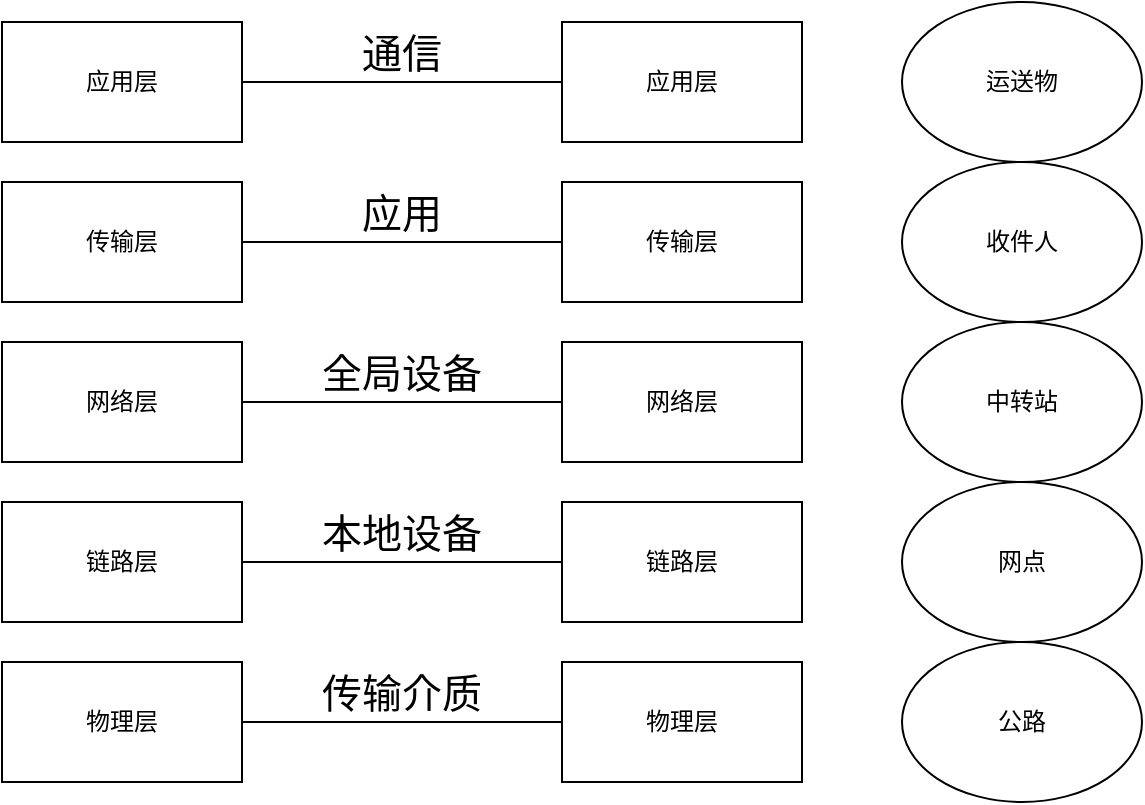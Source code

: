<mxfile version="27.2.0" pages="10">
  <diagram id="EZiFloyFCKtvxubZ1RHd" name="network">
    <mxGraphModel dx="1693" dy="1156" grid="1" gridSize="10" guides="1" tooltips="1" connect="1" arrows="1" fold="1" page="1" pageScale="1" pageWidth="827" pageHeight="1169" math="0" shadow="0">
      <root>
        <mxCell id="0" />
        <mxCell id="1" parent="0" />
        <mxCell id="Pu0HEmDeCrD1b30r2WZN-1" style="edgeStyle=orthogonalEdgeStyle;rounded=0;orthogonalLoop=1;jettySize=auto;html=1;exitX=1;exitY=0.5;exitDx=0;exitDy=0;entryX=0;entryY=0.5;entryDx=0;entryDy=0;endArrow=none;endFill=0;" edge="1" parent="1" source="Pu0HEmDeCrD1b30r2WZN-2" target="Pu0HEmDeCrD1b30r2WZN-11">
          <mxGeometry relative="1" as="geometry" />
        </mxCell>
        <mxCell id="Pu0HEmDeCrD1b30r2WZN-2" value="应用层" style="rounded=0;whiteSpace=wrap;html=1;" vertex="1" parent="1">
          <mxGeometry x="220" y="440" width="120" height="60" as="geometry" />
        </mxCell>
        <mxCell id="Pu0HEmDeCrD1b30r2WZN-3" style="edgeStyle=orthogonalEdgeStyle;rounded=0;orthogonalLoop=1;jettySize=auto;html=1;exitX=1;exitY=0.5;exitDx=0;exitDy=0;entryX=0;entryY=0.5;entryDx=0;entryDy=0;endArrow=none;endFill=0;" edge="1" parent="1" source="Pu0HEmDeCrD1b30r2WZN-4" target="Pu0HEmDeCrD1b30r2WZN-12">
          <mxGeometry relative="1" as="geometry" />
        </mxCell>
        <mxCell id="Pu0HEmDeCrD1b30r2WZN-4" value="传输层" style="rounded=0;whiteSpace=wrap;html=1;" vertex="1" parent="1">
          <mxGeometry x="220" y="520" width="120" height="60" as="geometry" />
        </mxCell>
        <mxCell id="Pu0HEmDeCrD1b30r2WZN-5" style="edgeStyle=orthogonalEdgeStyle;rounded=0;orthogonalLoop=1;jettySize=auto;html=1;exitX=1;exitY=0.5;exitDx=0;exitDy=0;entryX=0;entryY=0.5;entryDx=0;entryDy=0;endArrow=none;endFill=0;" edge="1" parent="1" source="Pu0HEmDeCrD1b30r2WZN-6" target="Pu0HEmDeCrD1b30r2WZN-13">
          <mxGeometry relative="1" as="geometry" />
        </mxCell>
        <mxCell id="Pu0HEmDeCrD1b30r2WZN-6" value="网络层" style="rounded=0;whiteSpace=wrap;html=1;" vertex="1" parent="1">
          <mxGeometry x="220" y="600" width="120" height="60" as="geometry" />
        </mxCell>
        <mxCell id="Pu0HEmDeCrD1b30r2WZN-7" style="edgeStyle=orthogonalEdgeStyle;rounded=0;orthogonalLoop=1;jettySize=auto;html=1;exitX=1;exitY=0.5;exitDx=0;exitDy=0;entryX=0;entryY=0.5;entryDx=0;entryDy=0;endArrow=none;endFill=0;" edge="1" parent="1" source="Pu0HEmDeCrD1b30r2WZN-8" target="Pu0HEmDeCrD1b30r2WZN-14">
          <mxGeometry relative="1" as="geometry" />
        </mxCell>
        <mxCell id="Pu0HEmDeCrD1b30r2WZN-8" value="链路层" style="rounded=0;whiteSpace=wrap;html=1;" vertex="1" parent="1">
          <mxGeometry x="220" y="680" width="120" height="60" as="geometry" />
        </mxCell>
        <mxCell id="Pu0HEmDeCrD1b30r2WZN-9" style="edgeStyle=orthogonalEdgeStyle;rounded=0;orthogonalLoop=1;jettySize=auto;html=1;exitX=1;exitY=0.5;exitDx=0;exitDy=0;entryX=0;entryY=0.5;entryDx=0;entryDy=0;endArrow=none;endFill=0;" edge="1" parent="1" source="Pu0HEmDeCrD1b30r2WZN-10" target="Pu0HEmDeCrD1b30r2WZN-15">
          <mxGeometry relative="1" as="geometry" />
        </mxCell>
        <mxCell id="Pu0HEmDeCrD1b30r2WZN-10" value="物理层" style="rounded=0;whiteSpace=wrap;html=1;" vertex="1" parent="1">
          <mxGeometry x="220" y="760" width="120" height="60" as="geometry" />
        </mxCell>
        <mxCell id="Pu0HEmDeCrD1b30r2WZN-11" value="应用层" style="rounded=0;whiteSpace=wrap;html=1;" vertex="1" parent="1">
          <mxGeometry x="500" y="440" width="120" height="60" as="geometry" />
        </mxCell>
        <mxCell id="Pu0HEmDeCrD1b30r2WZN-12" value="传输层" style="rounded=0;whiteSpace=wrap;html=1;" vertex="1" parent="1">
          <mxGeometry x="500" y="520" width="120" height="60" as="geometry" />
        </mxCell>
        <mxCell id="Pu0HEmDeCrD1b30r2WZN-13" value="网络层" style="rounded=0;whiteSpace=wrap;html=1;" vertex="1" parent="1">
          <mxGeometry x="500" y="600" width="120" height="60" as="geometry" />
        </mxCell>
        <mxCell id="Pu0HEmDeCrD1b30r2WZN-14" value="链路层" style="rounded=0;whiteSpace=wrap;html=1;" vertex="1" parent="1">
          <mxGeometry x="500" y="680" width="120" height="60" as="geometry" />
        </mxCell>
        <mxCell id="Pu0HEmDeCrD1b30r2WZN-15" value="物理层" style="rounded=0;whiteSpace=wrap;html=1;" vertex="1" parent="1">
          <mxGeometry x="500" y="760" width="120" height="60" as="geometry" />
        </mxCell>
        <mxCell id="Pu0HEmDeCrD1b30r2WZN-16" value="通信" style="text;html=1;strokeColor=none;fillColor=none;align=center;verticalAlign=middle;whiteSpace=wrap;rounded=0;fontSize=20;" vertex="1" parent="1">
          <mxGeometry x="390" y="440" width="60" height="30" as="geometry" />
        </mxCell>
        <mxCell id="Pu0HEmDeCrD1b30r2WZN-17" value="应用" style="text;html=1;strokeColor=none;fillColor=none;align=center;verticalAlign=middle;whiteSpace=wrap;rounded=0;fontSize=20;" vertex="1" parent="1">
          <mxGeometry x="390" y="520" width="60" height="30" as="geometry" />
        </mxCell>
        <mxCell id="Pu0HEmDeCrD1b30r2WZN-18" value="全局设备" style="text;html=1;strokeColor=none;fillColor=none;align=center;verticalAlign=middle;whiteSpace=wrap;rounded=0;fontSize=20;" vertex="1" parent="1">
          <mxGeometry x="375" y="600" width="90" height="30" as="geometry" />
        </mxCell>
        <mxCell id="Pu0HEmDeCrD1b30r2WZN-19" value="本地设备" style="text;html=1;strokeColor=none;fillColor=none;align=center;verticalAlign=middle;whiteSpace=wrap;rounded=0;fontSize=20;" vertex="1" parent="1">
          <mxGeometry x="375" y="680" width="90" height="30" as="geometry" />
        </mxCell>
        <mxCell id="Pu0HEmDeCrD1b30r2WZN-20" value="传输介质" style="text;html=1;strokeColor=none;fillColor=none;align=center;verticalAlign=middle;whiteSpace=wrap;rounded=0;fontSize=20;" vertex="1" parent="1">
          <mxGeometry x="375" y="760" width="90" height="30" as="geometry" />
        </mxCell>
        <mxCell id="Pu0HEmDeCrD1b30r2WZN-21" value="运送物" style="ellipse;whiteSpace=wrap;html=1;" vertex="1" parent="1">
          <mxGeometry x="670" y="430" width="120" height="80" as="geometry" />
        </mxCell>
        <mxCell id="Pu0HEmDeCrD1b30r2WZN-22" value="收件人" style="ellipse;whiteSpace=wrap;html=1;" vertex="1" parent="1">
          <mxGeometry x="670" y="510" width="120" height="80" as="geometry" />
        </mxCell>
        <mxCell id="Pu0HEmDeCrD1b30r2WZN-23" value="中转站" style="ellipse;whiteSpace=wrap;html=1;" vertex="1" parent="1">
          <mxGeometry x="670" y="590" width="120" height="80" as="geometry" />
        </mxCell>
        <mxCell id="Pu0HEmDeCrD1b30r2WZN-24" value="网点" style="ellipse;whiteSpace=wrap;html=1;" vertex="1" parent="1">
          <mxGeometry x="670" y="670" width="120" height="80" as="geometry" />
        </mxCell>
        <mxCell id="Pu0HEmDeCrD1b30r2WZN-25" value="公路" style="ellipse;whiteSpace=wrap;html=1;" vertex="1" parent="1">
          <mxGeometry x="670" y="750" width="120" height="80" as="geometry" />
        </mxCell>
      </root>
    </mxGraphModel>
  </diagram>
  <diagram id="YA5Ls4e0y1UzYNzlFsBQ" name="socket">
    <mxGraphModel grid="1" page="1" gridSize="10" guides="1" tooltips="1" connect="1" arrows="1" fold="1" pageScale="1" pageWidth="827" pageHeight="1169" math="0" shadow="0">
      <root>
        <mxCell id="0" />
        <mxCell id="1" parent="0" />
        <mxCell id="dVFCskaI4R-sLIwthE8z-1" value="" style="ellipse;whiteSpace=wrap;html=1;strokeWidth=0;strokeColor=default;gradientColor=none;sketch=1;curveFitting=1;jiggle=2;" parent="1" vertex="1">
          <mxGeometry x="330" y="1194" width="1641" height="850" as="geometry" />
        </mxCell>
        <mxCell id="fMnLVyMmPYih6AcjzEwS-52" value="" style="rounded=0;whiteSpace=wrap;html=1;" parent="1" vertex="1">
          <mxGeometry x="1200.0" y="210" width="100" height="40" as="geometry" />
        </mxCell>
        <mxCell id="-K7DlVRkeS26bLarFJ2W-1" value="" style="ellipse;whiteSpace=wrap;html=1;sketch=1;curveFitting=1;jiggle=2;strokeWidth=0;" parent="1" vertex="1">
          <mxGeometry x="1079" y="760" width="374" height="108" as="geometry" />
        </mxCell>
        <mxCell id="-K7DlVRkeS26bLarFJ2W-2" value="" style="ellipse;whiteSpace=wrap;html=1;sketch=1;curveFitting=1;jiggle=2;strokeWidth=0;" parent="1" vertex="1">
          <mxGeometry x="220" y="530" width="610" height="338" as="geometry" />
        </mxCell>
        <mxCell id="-K7DlVRkeS26bLarFJ2W-28" style="edgeStyle=orthogonalEdgeStyle;rounded=0;orthogonalLoop=1;jettySize=auto;html=1;exitX=1;exitY=0.75;exitDx=0;exitDy=0;entryX=0.5;entryY=0;entryDx=0;entryDy=0;" parent="1" source="-K7DlVRkeS26bLarFJ2W-29" target="-K7DlVRkeS26bLarFJ2W-99" edge="1">
          <mxGeometry relative="1" as="geometry" />
        </mxCell>
        <mxCell id="-K7DlVRkeS26bLarFJ2W-29" value="socket" style="swimlane;fontStyle=0;childLayout=stackLayout;horizontal=1;startSize=26;fillColor=#f8cecc;horizontalStack=0;resizeParent=1;resizeParentMax=0;resizeLast=0;collapsible=1;marginBottom=0;rounded=1;shadow=0;glass=0;labelBackgroundColor=none;sketch=0;fontFamily=Helvetica;fontSize=12;strokeColor=#b85450;" parent="1" vertex="1">
          <mxGeometry x="605" y="1335" width="140" height="156" as="geometry" />
        </mxCell>
        <mxCell id="-K7DlVRkeS26bLarFJ2W-30" value="state" style="text;align=center;verticalAlign=top;spacingLeft=4;spacingRight=4;overflow=hidden;rotatable=0;points=[[0,0.5],[1,0.5]];portConstraint=eastwest;rounded=1;shadow=0;glass=0;labelBackgroundColor=none;sketch=0;fontFamily=Helvetica;fontSize=12;" parent="-K7DlVRkeS26bLarFJ2W-29" vertex="1">
          <mxGeometry y="26" width="140" height="26" as="geometry" />
        </mxCell>
        <mxCell id="-K7DlVRkeS26bLarFJ2W-31" value="type" style="text;align=center;verticalAlign=top;spacingLeft=4;spacingRight=4;overflow=hidden;rotatable=0;points=[[0,0.5],[1,0.5]];portConstraint=eastwest;rounded=1;shadow=0;glass=0;labelBackgroundColor=none;sketch=0;fontFamily=Helvetica;fontSize=12;" parent="-K7DlVRkeS26bLarFJ2W-29" vertex="1">
          <mxGeometry y="52" width="140" height="26" as="geometry" />
        </mxCell>
        <mxCell id="-K7DlVRkeS26bLarFJ2W-32" value="..." style="text;align=center;verticalAlign=top;spacingLeft=4;spacingRight=4;overflow=hidden;rotatable=0;points=[[0,0.5],[1,0.5]];portConstraint=eastwest;rounded=1;shadow=0;glass=0;labelBackgroundColor=none;sketch=0;fontFamily=Helvetica;fontSize=12;" parent="-K7DlVRkeS26bLarFJ2W-29" vertex="1">
          <mxGeometry y="78" width="140" height="26" as="geometry" />
        </mxCell>
        <mxCell id="-K7DlVRkeS26bLarFJ2W-33" value="sk" style="text;align=center;verticalAlign=top;spacingLeft=4;spacingRight=4;overflow=hidden;rotatable=0;points=[[0,0.5],[1,0.5]];portConstraint=eastwest;rounded=1;shadow=0;glass=0;labelBackgroundColor=none;sketch=0;fontFamily=Helvetica;fontSize=12;fillColor=#ffe6cc;strokeColor=#d79b00;" parent="-K7DlVRkeS26bLarFJ2W-29" vertex="1">
          <mxGeometry y="104" width="140" height="26" as="geometry" />
        </mxCell>
        <mxCell id="-K7DlVRkeS26bLarFJ2W-34" value="ops" style="text;strokeColor=#6c8ebf;fillColor=#dae8fc;align=center;verticalAlign=top;spacingLeft=4;spacingRight=4;overflow=hidden;rotatable=0;points=[[0,0.5],[1,0.5]];portConstraint=eastwest;rounded=1;shadow=0;glass=0;labelBackgroundColor=none;sketch=0;fontFamily=Helvetica;fontSize=12;" parent="-K7DlVRkeS26bLarFJ2W-29" vertex="1">
          <mxGeometry y="130" width="140" height="26" as="geometry" />
        </mxCell>
        <mxCell id="-K7DlVRkeS26bLarFJ2W-35" value="proto_ops" style="swimlane;fontStyle=0;childLayout=stackLayout;horizontal=1;startSize=26;fillColor=#dae8fc;horizontalStack=0;resizeParent=1;resizeParentMax=0;resizeLast=0;collapsible=1;marginBottom=0;rounded=1;shadow=0;glass=0;labelBackgroundColor=none;sketch=0;fontFamily=Helvetica;fontSize=12;strokeColor=#6c8ebf;" parent="1" vertex="1">
          <mxGeometry x="952" y="1203" width="140" height="156" as="geometry" />
        </mxCell>
        <mxCell id="-K7DlVRkeS26bLarFJ2W-36" value="family" style="text;align=center;verticalAlign=top;spacingLeft=4;spacingRight=4;overflow=hidden;rotatable=0;points=[[0,0.5],[1,0.5]];portConstraint=eastwest;rounded=1;shadow=0;glass=0;labelBackgroundColor=none;sketch=0;fontFamily=Helvetica;fontSize=12;" parent="-K7DlVRkeS26bLarFJ2W-35" vertex="1">
          <mxGeometry y="26" width="140" height="26" as="geometry" />
        </mxCell>
        <mxCell id="-K7DlVRkeS26bLarFJ2W-37" value="..." style="text;align=center;verticalAlign=top;spacingLeft=4;spacingRight=4;overflow=hidden;rotatable=0;points=[[0,0.5],[1,0.5]];portConstraint=eastwest;rounded=1;shadow=0;glass=0;labelBackgroundColor=none;sketch=0;fontFamily=Helvetica;fontSize=12;" parent="-K7DlVRkeS26bLarFJ2W-35" vertex="1">
          <mxGeometry y="52" width="140" height="26" as="geometry" />
        </mxCell>
        <mxCell id="-K7DlVRkeS26bLarFJ2W-38" value="sendmsg" style="text;align=center;verticalAlign=top;spacingLeft=4;spacingRight=4;overflow=hidden;rotatable=0;points=[[0,0.5],[1,0.5]];portConstraint=eastwest;rounded=1;shadow=0;glass=0;labelBackgroundColor=none;sketch=0;fontFamily=Helvetica;fontSize=12;" parent="-K7DlVRkeS26bLarFJ2W-35" vertex="1">
          <mxGeometry y="78" width="140" height="26" as="geometry" />
        </mxCell>
        <mxCell id="-K7DlVRkeS26bLarFJ2W-39" value="recvmsg" style="text;align=center;verticalAlign=top;spacingLeft=4;spacingRight=4;overflow=hidden;rotatable=0;points=[[0,0.5],[1,0.5]];portConstraint=eastwest;rounded=1;shadow=0;glass=0;labelBackgroundColor=none;sketch=0;fontFamily=Helvetica;fontSize=12;" parent="-K7DlVRkeS26bLarFJ2W-35" vertex="1">
          <mxGeometry y="104" width="140" height="26" as="geometry" />
        </mxCell>
        <mxCell id="-K7DlVRkeS26bLarFJ2W-40" value="..." style="text;strokeColor=none;fillColor=none;align=center;verticalAlign=top;spacingLeft=4;spacingRight=4;overflow=hidden;rotatable=0;points=[[0,0.5],[1,0.5]];portConstraint=eastwest;rounded=1;shadow=0;glass=0;labelBackgroundColor=none;sketch=0;fontFamily=Helvetica;fontSize=12;fontColor=default;" parent="-K7DlVRkeS26bLarFJ2W-35" vertex="1">
          <mxGeometry y="130" width="140" height="26" as="geometry" />
        </mxCell>
        <mxCell id="-K7DlVRkeS26bLarFJ2W-41" value="" style="group;rounded=1;shadow=0;glass=0;labelBackgroundColor=none;sketch=0;strokeColor=#6c8ebf;fillColor=#dae8fc;gradientDirection=radial;fontFamily=Helvetica;fontSize=12;" parent="1" vertex="1" connectable="0">
          <mxGeometry x="379" y="660" width="360" height="20" as="geometry" />
        </mxCell>
        <mxCell id="-K7DlVRkeS26bLarFJ2W-42" value="0" style="rounded=0;whiteSpace=wrap;html=1;shadow=0;glass=0;sketch=0;labelBackgroundColor=none;strokeColor=#666666;fontFamily=Helvetica;fontSize=12;fontColor=#333333;fillColor=#f5f5f5;" parent="-K7DlVRkeS26bLarFJ2W-41" vertex="1">
          <mxGeometry width="60" height="20" as="geometry" />
        </mxCell>
        <mxCell id="-K7DlVRkeS26bLarFJ2W-43" value="1" style="rounded=0;whiteSpace=wrap;html=1;shadow=0;glass=0;sketch=0;labelBackgroundColor=none;strokeColor=#666666;fontFamily=Helvetica;fontSize=12;fontColor=#333333;fillColor=#f5f5f5;" parent="-K7DlVRkeS26bLarFJ2W-41" vertex="1">
          <mxGeometry x="60" width="60" height="20" as="geometry" />
        </mxCell>
        <mxCell id="-K7DlVRkeS26bLarFJ2W-44" value="2" style="rounded=0;whiteSpace=wrap;html=1;shadow=0;glass=0;sketch=0;labelBackgroundColor=none;strokeColor=#666666;fontFamily=Helvetica;fontSize=12;fontColor=#333333;fillColor=#f5f5f5;" parent="-K7DlVRkeS26bLarFJ2W-41" vertex="1">
          <mxGeometry x="120" width="60" height="20" as="geometry" />
        </mxCell>
        <mxCell id="-K7DlVRkeS26bLarFJ2W-45" value="3" style="rounded=0;whiteSpace=wrap;html=1;shadow=0;glass=0;sketch=0;labelBackgroundColor=none;strokeColor=#666666;fontFamily=Helvetica;fontSize=12;fontColor=#333333;fillColor=#f5f5f5;" parent="-K7DlVRkeS26bLarFJ2W-41" vertex="1">
          <mxGeometry x="180" width="60" height="20" as="geometry" />
        </mxCell>
        <mxCell id="-K7DlVRkeS26bLarFJ2W-46" value="..." style="rounded=0;whiteSpace=wrap;html=1;shadow=0;glass=0;sketch=0;labelBackgroundColor=none;strokeColor=#666666;fontFamily=Helvetica;fontSize=12;fontColor=#333333;fillColor=#f5f5f5;" parent="-K7DlVRkeS26bLarFJ2W-41" vertex="1">
          <mxGeometry x="240" width="60" height="20" as="geometry" />
        </mxCell>
        <mxCell id="-K7DlVRkeS26bLarFJ2W-47" value="max" style="rounded=0;whiteSpace=wrap;html=1;shadow=0;glass=0;sketch=0;labelBackgroundColor=none;strokeColor=#666666;fontFamily=Helvetica;fontSize=12;fontColor=#333333;fillColor=#f5f5f5;" parent="-K7DlVRkeS26bLarFJ2W-41" vertex="1">
          <mxGeometry x="300" width="60" height="20" as="geometry" />
        </mxCell>
        <mxCell id="-K7DlVRkeS26bLarFJ2W-48" value="net_proto_family" style="swimlane;fontStyle=0;childLayout=stackLayout;horizontal=1;startSize=26;fillColor=none;horizontalStack=0;resizeParent=1;resizeParentMax=0;resizeLast=0;collapsible=1;marginBottom=0;rounded=1;shadow=0;glass=0;labelBackgroundColor=none;sketch=0;fontFamily=Helvetica;fontSize=12;fontColor=default;strokeColor=default;" parent="1" vertex="1">
          <mxGeometry x="455" y="750" width="140" height="104" as="geometry" />
        </mxCell>
        <mxCell id="-K7DlVRkeS26bLarFJ2W-49" value="family" style="text;align=center;verticalAlign=top;spacingLeft=4;spacingRight=4;overflow=hidden;rotatable=0;points=[[0,0.5],[1,0.5]];portConstraint=eastwest;rounded=1;shadow=0;glass=0;labelBackgroundColor=none;sketch=0;fontFamily=Helvetica;fontSize=12;" parent="-K7DlVRkeS26bLarFJ2W-48" vertex="1">
          <mxGeometry y="26" width="140" height="26" as="geometry" />
        </mxCell>
        <mxCell id="-K7DlVRkeS26bLarFJ2W-50" value="create" style="text;align=center;verticalAlign=top;spacingLeft=4;spacingRight=4;overflow=hidden;rotatable=0;points=[[0,0.5],[1,0.5]];portConstraint=eastwest;rounded=1;shadow=0;glass=0;labelBackgroundColor=none;sketch=0;fontFamily=Helvetica;fontSize=12;" parent="-K7DlVRkeS26bLarFJ2W-48" vertex="1">
          <mxGeometry y="52" width="140" height="26" as="geometry" />
        </mxCell>
        <mxCell id="-K7DlVRkeS26bLarFJ2W-51" value="owner" style="text;strokeColor=none;fillColor=none;align=center;verticalAlign=top;spacingLeft=4;spacingRight=4;overflow=hidden;rotatable=0;points=[[0,0.5],[1,0.5]];portConstraint=eastwest;rounded=1;shadow=0;glass=0;labelBackgroundColor=none;sketch=0;fontFamily=Helvetica;fontSize=12;fontColor=default;" parent="-K7DlVRkeS26bLarFJ2W-48" vertex="1">
          <mxGeometry y="78" width="140" height="26" as="geometry" />
        </mxCell>
        <mxCell id="-K7DlVRkeS26bLarFJ2W-52" style="rounded=0;orthogonalLoop=1;jettySize=auto;html=1;exitX=0.5;exitY=1;exitDx=0;exitDy=0;entryX=0.5;entryY=0;entryDx=0;entryDy=0;" parent="1" source="-K7DlVRkeS26bLarFJ2W-53" target="-K7DlVRkeS26bLarFJ2W-42" edge="1">
          <mxGeometry relative="1" as="geometry" />
        </mxCell>
        <mxCell id="-K7DlVRkeS26bLarFJ2W-53" value="&lt;span style=&quot;font-style: normal; font-variant-caps: normal; font-weight: 400; letter-spacing: normal; text-align: start; text-indent: 0px; text-transform: none; word-spacing: 0px; -webkit-text-stroke-width: 0px; text-decoration: none; caret-color: rgb(249, 145, 87); color: rgb(249, 145, 87); font-family: &amp;quot;Source Code Pro&amp;quot;, &amp;quot;DejaVu Sans Mono&amp;quot;, &amp;quot;Ubuntu Mono&amp;quot;, &amp;quot;Anonymous Pro&amp;quot;, &amp;quot;Droid Sans Mono&amp;quot;, Menlo, Monaco, Consolas, Inconsolata, Courier, monospace, &amp;quot;PingFang SC&amp;quot;, &amp;quot;Microsoft YaHei&amp;quot;, sans-serif; font-size: 14px; float: none; display: inline !important;&quot;&gt;PF_UNSPEC&lt;/span&gt;" style="text;html=1;strokeColor=none;fillColor=none;align=center;verticalAlign=middle;whiteSpace=wrap;rounded=0;labelBackgroundColor=none;" parent="1" vertex="1">
          <mxGeometry x="369" y="560" width="60" height="30" as="geometry" />
        </mxCell>
        <mxCell id="-K7DlVRkeS26bLarFJ2W-54" style="rounded=0;orthogonalLoop=1;jettySize=auto;html=1;exitX=0.5;exitY=1;exitDx=0;exitDy=0;entryX=0.5;entryY=0;entryDx=0;entryDy=0;" parent="1" source="-K7DlVRkeS26bLarFJ2W-55" target="-K7DlVRkeS26bLarFJ2W-43" edge="1">
          <mxGeometry relative="1" as="geometry" />
        </mxCell>
        <mxCell id="-K7DlVRkeS26bLarFJ2W-55" value="&lt;span style=&quot;font-style: normal; font-variant-caps: normal; font-weight: 400; letter-spacing: normal; text-align: start; text-indent: 0px; text-transform: none; word-spacing: 0px; -webkit-text-stroke-width: 0px; text-decoration: none; caret-color: rgb(249, 145, 87); color: rgb(249, 145, 87); font-family: &amp;quot;Source Code Pro&amp;quot;, &amp;quot;DejaVu Sans Mono&amp;quot;, &amp;quot;Ubuntu Mono&amp;quot;, &amp;quot;Anonymous Pro&amp;quot;, &amp;quot;Droid Sans Mono&amp;quot;, Menlo, Monaco, Consolas, Inconsolata, Courier, monospace, &amp;quot;PingFang SC&amp;quot;, &amp;quot;Microsoft YaHei&amp;quot;, sans-serif; font-size: 14px; float: none; display: inline !important;&quot;&gt;PF_UNIX&lt;/span&gt;" style="text;html=1;strokeColor=none;fillColor=none;align=center;verticalAlign=middle;whiteSpace=wrap;rounded=0;labelBackgroundColor=none;" parent="1" vertex="1">
          <mxGeometry x="449" y="560" width="60" height="30" as="geometry" />
        </mxCell>
        <mxCell id="-K7DlVRkeS26bLarFJ2W-56" style="edgeStyle=orthogonalEdgeStyle;rounded=0;orthogonalLoop=1;jettySize=auto;html=1;exitX=0.5;exitY=1;exitDx=0;exitDy=0;entryX=0.5;entryY=0;entryDx=0;entryDy=0;" parent="1" source="-K7DlVRkeS26bLarFJ2W-57" target="-K7DlVRkeS26bLarFJ2W-47" edge="1">
          <mxGeometry relative="1" as="geometry" />
        </mxCell>
        <mxCell id="-K7DlVRkeS26bLarFJ2W-57" value="&lt;span style=&quot;font-style: normal; font-variant-caps: normal; font-weight: 400; letter-spacing: normal; text-align: start; text-indent: 0px; text-transform: none; word-spacing: 0px; -webkit-text-stroke-width: 0px; text-decoration: none; caret-color: rgb(249, 145, 87); color: rgb(249, 145, 87); font-family: &amp;quot;Source Code Pro&amp;quot;, &amp;quot;DejaVu Sans Mono&amp;quot;, &amp;quot;Ubuntu Mono&amp;quot;, &amp;quot;Anonymous Pro&amp;quot;, &amp;quot;Droid Sans Mono&amp;quot;, Menlo, Monaco, Consolas, Inconsolata, Courier, monospace, &amp;quot;PingFang SC&amp;quot;, &amp;quot;Microsoft YaHei&amp;quot;, sans-serif; font-size: 14px; float: none; display: inline !important;&quot;&gt;PF_MAX&lt;/span&gt;" style="text;html=1;strokeColor=none;fillColor=none;align=center;verticalAlign=middle;whiteSpace=wrap;rounded=0;labelBackgroundColor=none;" parent="1" vertex="1">
          <mxGeometry x="679" y="560" width="60" height="30" as="geometry" />
        </mxCell>
        <mxCell id="-K7DlVRkeS26bLarFJ2W-58" style="rounded=0;orthogonalLoop=1;jettySize=auto;html=1;exitX=0.5;exitY=1;exitDx=0;exitDy=0;entryX=0.5;entryY=0;entryDx=0;entryDy=0;" parent="1" source="-K7DlVRkeS26bLarFJ2W-44" target="-K7DlVRkeS26bLarFJ2W-48" edge="1">
          <mxGeometry relative="1" as="geometry" />
        </mxCell>
        <mxCell id="-K7DlVRkeS26bLarFJ2W-59" value="inet_protosw" style="swimlane;fontStyle=0;childLayout=stackLayout;horizontal=1;startSize=26;fillColor=none;horizontalStack=0;resizeParent=1;resizeParentMax=0;resizeLast=0;collapsible=1;marginBottom=0;rounded=1;shadow=0;glass=0;labelBackgroundColor=none;sketch=0;fontFamily=Helvetica;fontSize=12;fontColor=default;strokeColor=default;" parent="1" vertex="1">
          <mxGeometry x="755" y="980" width="140" height="208" as="geometry" />
        </mxCell>
        <mxCell id="-K7DlVRkeS26bLarFJ2W-60" value="list.next" style="text;align=center;verticalAlign=top;spacingLeft=4;spacingRight=4;overflow=hidden;rotatable=0;points=[[0,0.5],[1,0.5]];portConstraint=eastwest;rounded=1;shadow=0;glass=0;labelBackgroundColor=none;sketch=0;fontFamily=Helvetica;fontSize=12;" parent="-K7DlVRkeS26bLarFJ2W-59" vertex="1">
          <mxGeometry y="26" width="140" height="26" as="geometry" />
        </mxCell>
        <mxCell id="-K7DlVRkeS26bLarFJ2W-61" value="list.prev" style="text;strokeColor=none;fillColor=none;align=center;verticalAlign=top;spacingLeft=4;spacingRight=4;overflow=hidden;rotatable=0;points=[[0,0.5],[1,0.5]];portConstraint=eastwest;rounded=1;shadow=0;glass=0;labelBackgroundColor=none;sketch=0;fontFamily=Helvetica;fontSize=12;fontColor=default;" parent="-K7DlVRkeS26bLarFJ2W-59" vertex="1">
          <mxGeometry y="52" width="140" height="26" as="geometry" />
        </mxCell>
        <mxCell id="-K7DlVRkeS26bLarFJ2W-62" value="type" style="text;strokeColor=none;fillColor=none;align=center;verticalAlign=top;spacingLeft=4;spacingRight=4;overflow=hidden;rotatable=0;points=[[0,0.5],[1,0.5]];portConstraint=eastwest;rounded=1;shadow=0;glass=0;labelBackgroundColor=none;sketch=0;fontFamily=Helvetica;fontSize=12;fontColor=default;" parent="-K7DlVRkeS26bLarFJ2W-59" vertex="1">
          <mxGeometry y="78" width="140" height="26" as="geometry" />
        </mxCell>
        <mxCell id="-K7DlVRkeS26bLarFJ2W-63" value="protocol" style="text;strokeColor=none;fillColor=none;align=center;verticalAlign=top;spacingLeft=4;spacingRight=4;overflow=hidden;rotatable=0;points=[[0,0.5],[1,0.5]];portConstraint=eastwest;rounded=1;shadow=0;glass=0;labelBackgroundColor=none;sketch=0;fontFamily=Helvetica;fontSize=12;fontColor=default;" parent="-K7DlVRkeS26bLarFJ2W-59" vertex="1">
          <mxGeometry y="104" width="140" height="26" as="geometry" />
        </mxCell>
        <mxCell id="-K7DlVRkeS26bLarFJ2W-64" value="prot" style="text;strokeColor=#82b366;fillColor=#d5e8d4;align=center;verticalAlign=top;spacingLeft=4;spacingRight=4;overflow=hidden;rotatable=0;points=[[0,0.5],[1,0.5]];portConstraint=eastwest;rounded=1;shadow=0;glass=0;labelBackgroundColor=none;sketch=0;fontFamily=Helvetica;fontSize=12;" parent="-K7DlVRkeS26bLarFJ2W-59" vertex="1">
          <mxGeometry y="130" width="140" height="26" as="geometry" />
        </mxCell>
        <mxCell id="-K7DlVRkeS26bLarFJ2W-65" value="ops" style="text;strokeColor=#6c8ebf;fillColor=#dae8fc;align=center;verticalAlign=top;spacingLeft=4;spacingRight=4;overflow=hidden;rotatable=0;points=[[0,0.5],[1,0.5]];portConstraint=eastwest;rounded=1;shadow=0;glass=0;labelBackgroundColor=none;sketch=0;fontFamily=Helvetica;fontSize=12;" parent="-K7DlVRkeS26bLarFJ2W-59" vertex="1">
          <mxGeometry y="156" width="140" height="26" as="geometry" />
        </mxCell>
        <mxCell id="-K7DlVRkeS26bLarFJ2W-66" value="flags" style="text;strokeColor=none;fillColor=none;align=center;verticalAlign=top;spacingLeft=4;spacingRight=4;overflow=hidden;rotatable=0;points=[[0,0.5],[1,0.5]];portConstraint=eastwest;rounded=1;shadow=0;glass=0;labelBackgroundColor=none;sketch=0;fontFamily=Helvetica;fontSize=12;fontColor=default;" parent="-K7DlVRkeS26bLarFJ2W-59" vertex="1">
          <mxGeometry y="182" width="140" height="26" as="geometry" />
        </mxCell>
        <mxCell id="-K7DlVRkeS26bLarFJ2W-67" value="&lt;span style=&quot;font-style: normal; font-variant-caps: normal; font-weight: 400; letter-spacing: normal; text-align: start; text-indent: 0px; text-transform: none; word-spacing: 0px; -webkit-text-stroke-width: 0px; caret-color: rgb(204, 204, 204); font-family: &amp;quot;Source Code Pro&amp;quot;, &amp;quot;DejaVu Sans Mono&amp;quot;, &amp;quot;Ubuntu Mono&amp;quot;, &amp;quot;Anonymous Pro&amp;quot;, &amp;quot;Droid Sans Mono&amp;quot;, Menlo, Monaco, Consolas, Inconsolata, Courier, monospace, &amp;quot;PingFang SC&amp;quot;, &amp;quot;Microsoft YaHei&amp;quot;, sans-serif; font-size: 14px; float: none; display: inline !important;&quot;&gt;net_families&lt;/span&gt;" style="text;html=1;strokeColor=none;fillColor=none;align=center;verticalAlign=middle;whiteSpace=wrap;rounded=0;labelBackgroundColor=none;fontColor=default;fontStyle=4" parent="1" vertex="1">
          <mxGeometry x="269" y="655" width="110" height="30" as="geometry" />
        </mxCell>
        <mxCell id="-K7DlVRkeS26bLarFJ2W-68" style="edgeStyle=orthogonalEdgeStyle;rounded=0;orthogonalLoop=1;jettySize=auto;html=1;exitX=1;exitY=0.5;exitDx=0;exitDy=0;entryX=0.5;entryY=0;entryDx=0;entryDy=0;" parent="1" source="-K7DlVRkeS26bLarFJ2W-69" target="-K7DlVRkeS26bLarFJ2W-78" edge="1">
          <mxGeometry relative="1" as="geometry" />
        </mxCell>
        <mxCell id="-K7DlVRkeS26bLarFJ2W-69" value="&lt;span style=&quot;font-style: normal; font-variant-caps: normal; font-weight: 400; letter-spacing: normal; text-align: start; text-indent: 0px; text-transform: none; word-spacing: 0px; -webkit-text-stroke-width: 0px; caret-color: rgb(204, 204, 204); font-family: &amp;quot;Source Code Pro&amp;quot;, &amp;quot;DejaVu Sans Mono&amp;quot;, &amp;quot;Ubuntu Mono&amp;quot;, &amp;quot;Anonymous Pro&amp;quot;, &amp;quot;Droid Sans Mono&amp;quot;, Menlo, Monaco, Consolas, Inconsolata, Courier, monospace, &amp;quot;PingFang SC&amp;quot;, &amp;quot;Microsoft YaHei&amp;quot;, sans-serif; font-size: 14px; float: none; display: inline !important;&quot;&gt;func:inet_create&lt;/span&gt;" style="text;html=1;strokeColor=none;fillColor=none;align=center;verticalAlign=middle;whiteSpace=wrap;rounded=0;labelBackgroundColor=none;fontColor=default;fontStyle=4" parent="1" vertex="1">
          <mxGeometry x="640" y="828" width="145" height="30" as="geometry" />
        </mxCell>
        <mxCell id="-K7DlVRkeS26bLarFJ2W-70" style="edgeStyle=orthogonalEdgeStyle;rounded=0;orthogonalLoop=1;jettySize=auto;html=1;exitX=1;exitY=0.5;exitDx=0;exitDy=0;entryX=0;entryY=0.5;entryDx=0;entryDy=0;" parent="1" source="-K7DlVRkeS26bLarFJ2W-50" target="-K7DlVRkeS26bLarFJ2W-69" edge="1">
          <mxGeometry relative="1" as="geometry" />
        </mxCell>
        <mxCell id="-K7DlVRkeS26bLarFJ2W-71" value="" style="group;rounded=1;shadow=0;glass=0;labelBackgroundColor=none;sketch=0;strokeColor=#666666;fillColor=#f5f5f5;gradientDirection=radial;fontFamily=Helvetica;fontSize=12;fontColor=#333333;" parent="1" vertex="1" connectable="0">
          <mxGeometry x="845" y="890" width="360" height="20" as="geometry" />
        </mxCell>
        <mxCell id="-K7DlVRkeS26bLarFJ2W-72" value="1" style="rounded=0;whiteSpace=wrap;html=1;shadow=0;glass=0;sketch=0;labelBackgroundColor=none;strokeColor=#666666;fontFamily=Helvetica;fontSize=12;fontColor=#333333;fillColor=#f5f5f5;" parent="-K7DlVRkeS26bLarFJ2W-71" vertex="1">
          <mxGeometry width="60" height="20" as="geometry" />
        </mxCell>
        <mxCell id="-K7DlVRkeS26bLarFJ2W-73" value="2" style="rounded=0;whiteSpace=wrap;html=1;shadow=0;glass=0;sketch=0;labelBackgroundColor=none;strokeColor=#666666;fontFamily=Helvetica;fontSize=12;fontColor=#333333;fillColor=#f5f5f5;" parent="-K7DlVRkeS26bLarFJ2W-71" vertex="1">
          <mxGeometry x="60" width="60" height="20" as="geometry" />
        </mxCell>
        <mxCell id="-K7DlVRkeS26bLarFJ2W-74" value="..." style="rounded=0;whiteSpace=wrap;html=1;shadow=0;glass=0;sketch=0;labelBackgroundColor=none;strokeColor=#666666;fontFamily=Helvetica;fontSize=12;fontColor=#333333;fillColor=#f5f5f5;" parent="-K7DlVRkeS26bLarFJ2W-71" vertex="1">
          <mxGeometry x="120" width="60" height="20" as="geometry" />
        </mxCell>
        <mxCell id="-K7DlVRkeS26bLarFJ2W-75" value="" style="rounded=0;whiteSpace=wrap;html=1;shadow=0;glass=0;sketch=0;labelBackgroundColor=none;strokeColor=#666666;fontFamily=Helvetica;fontSize=12;fontColor=#333333;fillColor=#f5f5f5;" parent="-K7DlVRkeS26bLarFJ2W-71" vertex="1">
          <mxGeometry x="180" width="60" height="20" as="geometry" />
        </mxCell>
        <mxCell id="-K7DlVRkeS26bLarFJ2W-76" value="" style="rounded=0;whiteSpace=wrap;html=1;shadow=0;glass=0;sketch=0;labelBackgroundColor=none;strokeColor=#666666;fontFamily=Helvetica;fontSize=12;fontColor=#333333;fillColor=#f5f5f5;" parent="-K7DlVRkeS26bLarFJ2W-71" vertex="1">
          <mxGeometry x="240" width="60" height="20" as="geometry" />
        </mxCell>
        <mxCell id="-K7DlVRkeS26bLarFJ2W-77" value="max" style="rounded=0;whiteSpace=wrap;html=1;shadow=0;glass=0;sketch=0;labelBackgroundColor=none;strokeColor=#666666;fontFamily=Helvetica;fontSize=12;fontColor=#333333;fillColor=#f5f5f5;" parent="-K7DlVRkeS26bLarFJ2W-71" vertex="1">
          <mxGeometry x="300" width="60" height="20" as="geometry" />
        </mxCell>
        <mxCell id="-K7DlVRkeS26bLarFJ2W-78" value="inetsw" style="text;html=1;strokeColor=none;fillColor=none;align=center;verticalAlign=middle;whiteSpace=wrap;rounded=0;fontStyle=4" parent="1" vertex="1">
          <mxGeometry x="785" y="885" width="60" height="30" as="geometry" />
        </mxCell>
        <mxCell id="-K7DlVRkeS26bLarFJ2W-79" style="edgeStyle=orthogonalEdgeStyle;rounded=0;orthogonalLoop=1;jettySize=auto;html=1;exitX=0.5;exitY=1;exitDx=0;exitDy=0;entryX=0.5;entryY=0;entryDx=0;entryDy=0;" parent="1" source="-K7DlVRkeS26bLarFJ2W-72" target="-K7DlVRkeS26bLarFJ2W-59" edge="1">
          <mxGeometry relative="1" as="geometry" />
        </mxCell>
        <mxCell id="-K7DlVRkeS26bLarFJ2W-80" style="edgeStyle=orthogonalEdgeStyle;rounded=0;orthogonalLoop=1;jettySize=auto;html=1;exitX=0.5;exitY=1;exitDx=0;exitDy=0;entryX=0.5;entryY=0;entryDx=0;entryDy=0;" parent="1" source="-K7DlVRkeS26bLarFJ2W-81" target="-K7DlVRkeS26bLarFJ2W-72" edge="1">
          <mxGeometry relative="1" as="geometry" />
        </mxCell>
        <mxCell id="-K7DlVRkeS26bLarFJ2W-81" value="SOCK_STREAM" style="text;html=1;strokeColor=none;fillColor=none;align=center;verticalAlign=middle;whiteSpace=wrap;rounded=0;" parent="1" vertex="1">
          <mxGeometry x="830" y="798" width="90" height="30" as="geometry" />
        </mxCell>
        <mxCell id="-K7DlVRkeS26bLarFJ2W-82" style="rounded=0;orthogonalLoop=1;jettySize=auto;html=1;exitX=0.5;exitY=1;exitDx=0;exitDy=0;entryX=0.5;entryY=0;entryDx=0;entryDy=0;" parent="1" source="-K7DlVRkeS26bLarFJ2W-83" target="-K7DlVRkeS26bLarFJ2W-73" edge="1">
          <mxGeometry relative="1" as="geometry" />
        </mxCell>
        <mxCell id="-K7DlVRkeS26bLarFJ2W-83" value="SOCK_DGRAM" style="text;html=1;strokeColor=none;fillColor=none;align=center;verticalAlign=middle;whiteSpace=wrap;rounded=0;" parent="1" vertex="1">
          <mxGeometry x="935" y="798" width="90" height="30" as="geometry" />
        </mxCell>
        <mxCell id="-K7DlVRkeS26bLarFJ2W-84" style="edgeStyle=orthogonalEdgeStyle;rounded=0;orthogonalLoop=1;jettySize=auto;html=1;exitX=1;exitY=0.5;exitDx=0;exitDy=0;entryX=0.5;entryY=0;entryDx=0;entryDy=0;" parent="1" source="-K7DlVRkeS26bLarFJ2W-65" target="-K7DlVRkeS26bLarFJ2W-35" edge="1">
          <mxGeometry relative="1" as="geometry" />
        </mxCell>
        <mxCell id="-K7DlVRkeS26bLarFJ2W-85" value="inet_protosw" style="swimlane;fontStyle=0;childLayout=stackLayout;horizontal=1;startSize=26;fillColor=none;horizontalStack=0;resizeParent=1;resizeParentMax=0;resizeLast=0;collapsible=1;marginBottom=0;rounded=1;shadow=0;glass=0;labelBackgroundColor=none;sketch=0;fontFamily=Helvetica;fontSize=12;fontColor=default;strokeColor=default;" parent="1" vertex="1">
          <mxGeometry x="1125" y="980" width="140" height="208" as="geometry" />
        </mxCell>
        <mxCell id="-K7DlVRkeS26bLarFJ2W-86" value="list.next" style="text;align=center;verticalAlign=top;spacingLeft=4;spacingRight=4;overflow=hidden;rotatable=0;points=[[0,0.5],[1,0.5]];portConstraint=eastwest;rounded=1;shadow=0;glass=0;labelBackgroundColor=none;sketch=0;fontFamily=Helvetica;fontSize=12;" parent="-K7DlVRkeS26bLarFJ2W-85" vertex="1">
          <mxGeometry y="26" width="140" height="26" as="geometry" />
        </mxCell>
        <mxCell id="-K7DlVRkeS26bLarFJ2W-87" value="list.prev" style="text;strokeColor=none;fillColor=none;align=center;verticalAlign=top;spacingLeft=4;spacingRight=4;overflow=hidden;rotatable=0;points=[[0,0.5],[1,0.5]];portConstraint=eastwest;rounded=1;shadow=0;glass=0;labelBackgroundColor=none;sketch=0;fontFamily=Helvetica;fontSize=12;fontColor=default;" parent="-K7DlVRkeS26bLarFJ2W-85" vertex="1">
          <mxGeometry y="52" width="140" height="26" as="geometry" />
        </mxCell>
        <mxCell id="-K7DlVRkeS26bLarFJ2W-88" value="type" style="text;strokeColor=none;fillColor=none;align=center;verticalAlign=top;spacingLeft=4;spacingRight=4;overflow=hidden;rotatable=0;points=[[0,0.5],[1,0.5]];portConstraint=eastwest;rounded=1;shadow=0;glass=0;labelBackgroundColor=none;sketch=0;fontFamily=Helvetica;fontSize=12;fontColor=default;" parent="-K7DlVRkeS26bLarFJ2W-85" vertex="1">
          <mxGeometry y="78" width="140" height="26" as="geometry" />
        </mxCell>
        <mxCell id="-K7DlVRkeS26bLarFJ2W-89" value="protocol" style="text;strokeColor=none;fillColor=none;align=center;verticalAlign=top;spacingLeft=4;spacingRight=4;overflow=hidden;rotatable=0;points=[[0,0.5],[1,0.5]];portConstraint=eastwest;rounded=1;shadow=0;glass=0;labelBackgroundColor=none;sketch=0;fontFamily=Helvetica;fontSize=12;fontColor=default;" parent="-K7DlVRkeS26bLarFJ2W-85" vertex="1">
          <mxGeometry y="104" width="140" height="26" as="geometry" />
        </mxCell>
        <mxCell id="-K7DlVRkeS26bLarFJ2W-90" value="prot" style="text;strokeColor=#82b366;fillColor=#d5e8d4;align=center;verticalAlign=top;spacingLeft=4;spacingRight=4;overflow=hidden;rotatable=0;points=[[0,0.5],[1,0.5]];portConstraint=eastwest;rounded=1;shadow=0;glass=0;labelBackgroundColor=none;sketch=0;fontFamily=Helvetica;fontSize=12;" parent="-K7DlVRkeS26bLarFJ2W-85" vertex="1">
          <mxGeometry y="130" width="140" height="26" as="geometry" />
        </mxCell>
        <mxCell id="-K7DlVRkeS26bLarFJ2W-91" value="ops" style="text;strokeColor=#6c8ebf;fillColor=#dae8fc;align=center;verticalAlign=top;spacingLeft=4;spacingRight=4;overflow=hidden;rotatable=0;points=[[0,0.5],[1,0.5]];portConstraint=eastwest;rounded=1;shadow=0;glass=0;labelBackgroundColor=none;sketch=0;fontFamily=Helvetica;fontSize=12;" parent="-K7DlVRkeS26bLarFJ2W-85" vertex="1">
          <mxGeometry y="156" width="140" height="26" as="geometry" />
        </mxCell>
        <mxCell id="-K7DlVRkeS26bLarFJ2W-92" value="flags" style="text;strokeColor=none;fillColor=none;align=center;verticalAlign=top;spacingLeft=4;spacingRight=4;overflow=hidden;rotatable=0;points=[[0,0.5],[1,0.5]];portConstraint=eastwest;rounded=1;shadow=0;glass=0;labelBackgroundColor=none;sketch=0;fontFamily=Helvetica;fontSize=12;fontColor=default;" parent="-K7DlVRkeS26bLarFJ2W-85" vertex="1">
          <mxGeometry y="182" width="140" height="26" as="geometry" />
        </mxCell>
        <mxCell id="-K7DlVRkeS26bLarFJ2W-93" style="edgeStyle=orthogonalEdgeStyle;rounded=0;orthogonalLoop=1;jettySize=auto;html=1;exitX=1;exitY=0.5;exitDx=0;exitDy=0;entryX=0.5;entryY=0;entryDx=0;entryDy=0;" parent="1" source="-K7DlVRkeS26bLarFJ2W-60" target="-K7DlVRkeS26bLarFJ2W-85" edge="1">
          <mxGeometry relative="1" as="geometry">
            <Array as="points">
              <mxPoint x="1075" y="1019" />
              <mxPoint x="1075" y="960" />
              <mxPoint x="1195" y="960" />
            </Array>
          </mxGeometry>
        </mxCell>
        <mxCell id="-K7DlVRkeS26bLarFJ2W-94" style="edgeStyle=orthogonalEdgeStyle;rounded=0;orthogonalLoop=1;jettySize=auto;html=1;exitX=0;exitY=0.5;exitDx=0;exitDy=0;entryX=0.5;entryY=0;entryDx=0;entryDy=0;" parent="1" source="-K7DlVRkeS26bLarFJ2W-87" target="-K7DlVRkeS26bLarFJ2W-59" edge="1">
          <mxGeometry relative="1" as="geometry">
            <Array as="points">
              <mxPoint x="965" y="1045" />
              <mxPoint x="965" y="960" />
              <mxPoint x="825" y="960" />
            </Array>
          </mxGeometry>
        </mxCell>
        <mxCell id="-K7DlVRkeS26bLarFJ2W-95" style="edgeStyle=orthogonalEdgeStyle;rounded=0;orthogonalLoop=1;jettySize=auto;html=1;exitX=0.1;exitY=0.5;exitDx=0;exitDy=0;exitPerimeter=0;entryX=0;entryY=0.5;entryDx=0;entryDy=0;" parent="1" source="-K7DlVRkeS26bLarFJ2W-96" target="-K7DlVRkeS26bLarFJ2W-63" edge="1">
          <mxGeometry relative="1" as="geometry" />
        </mxCell>
        <mxCell id="-K7DlVRkeS26bLarFJ2W-96" value="" style="shape=curlyBracket;whiteSpace=wrap;html=1;rounded=1;flipH=1;labelPosition=right;verticalLabelPosition=middle;align=left;verticalAlign=middle;" parent="1" vertex="1">
          <mxGeometry x="665" y="1084" width="20" height="56" as="geometry" />
        </mxCell>
        <mxCell id="-K7DlVRkeS26bLarFJ2W-97" value="&lt;span style=&quot;font-style: normal; font-variant-caps: normal; font-weight: 400; letter-spacing: normal; text-align: start; text-indent: 0px; text-transform: none; word-spacing: 0px; -webkit-text-stroke-width: 0px; text-decoration: none; caret-color: rgb(204, 204, 204); font-family: &amp;quot;Source Code Pro&amp;quot;, &amp;quot;DejaVu Sans Mono&amp;quot;, &amp;quot;Ubuntu Mono&amp;quot;, &amp;quot;Anonymous Pro&amp;quot;, &amp;quot;Droid Sans Mono&amp;quot;, Menlo, Monaco, Consolas, Inconsolata, Courier, monospace, &amp;quot;PingFang SC&amp;quot;, &amp;quot;Microsoft YaHei&amp;quot;, sans-serif; font-size: 14px; float: none; display: inline !important;&quot;&gt;IPPROTO_UDP&lt;br&gt;SOCK_DGRAM&lt;br&gt;IPPROTO_IP&lt;br&gt;&lt;/span&gt;" style="text;html=1;strokeColor=none;fillColor=none;align=center;verticalAlign=middle;whiteSpace=wrap;rounded=0;labelBackgroundColor=none;fontColor=default;" parent="1" vertex="1">
          <mxGeometry x="565" y="1080" width="105" height="60" as="geometry" />
        </mxCell>
        <mxCell id="-K7DlVRkeS26bLarFJ2W-98" style="edgeStyle=orthogonalEdgeStyle;rounded=0;orthogonalLoop=1;jettySize=auto;html=1;exitX=0.5;exitY=0;exitDx=0;exitDy=0;entryX=1;entryY=0.5;entryDx=0;entryDy=0;startArrow=classic;startFill=1;endArrow=none;endFill=0;" parent="1" source="-K7DlVRkeS26bLarFJ2W-35" target="-K7DlVRkeS26bLarFJ2W-34" edge="1">
          <mxGeometry relative="1" as="geometry">
            <Array as="points">
              <mxPoint x="1022" y="1150" />
              <mxPoint x="929" y="1150" />
              <mxPoint x="929" y="1478" />
            </Array>
          </mxGeometry>
        </mxCell>
        <mxCell id="-K7DlVRkeS26bLarFJ2W-99" value="sock" style="swimlane;fontStyle=0;childLayout=stackLayout;horizontal=1;startSize=26;fillColor=#ffe6cc;horizontalStack=0;resizeParent=1;resizeParentMax=0;resizeLast=0;collapsible=1;marginBottom=0;rounded=1;shadow=0;glass=0;labelBackgroundColor=none;sketch=0;fontFamily=Helvetica;fontSize=12;strokeColor=#d79b00;" parent="1" vertex="1">
          <mxGeometry x="1015" y="1480" width="140" height="364" as="geometry" />
        </mxCell>
        <mxCell id="-K7DlVRkeS26bLarFJ2W-100" value="__sk_common" style="text;align=center;verticalAlign=top;spacingLeft=4;spacingRight=4;overflow=hidden;rotatable=0;points=[[0,0.5],[1,0.5]];portConstraint=eastwest;rounded=1;shadow=0;glass=0;labelBackgroundColor=none;sketch=0;fontFamily=Helvetica;fontSize=12;" parent="-K7DlVRkeS26bLarFJ2W-99" vertex="1">
          <mxGeometry y="26" width="140" height="26" as="geometry" />
        </mxCell>
        <mxCell id="-K7DlVRkeS26bLarFJ2W-101" value="..." style="text;align=center;verticalAlign=top;spacingLeft=4;spacingRight=4;overflow=hidden;rotatable=0;points=[[0,0.5],[1,0.5]];portConstraint=eastwest;rounded=1;shadow=0;glass=0;labelBackgroundColor=none;sketch=0;fontFamily=Helvetica;fontSize=12;strokeColor=default;" parent="-K7DlVRkeS26bLarFJ2W-99" vertex="1">
          <mxGeometry y="52" width="140" height="26" as="geometry" />
        </mxCell>
        <mxCell id="-K7DlVRkeS26bLarFJ2W-102" value="sk_state" style="text;align=center;verticalAlign=top;spacingLeft=4;spacingRight=4;overflow=hidden;rotatable=0;points=[[0,0.5],[1,0.5]];portConstraint=eastwest;rounded=1;shadow=0;glass=0;labelBackgroundColor=none;sketch=0;fontFamily=Helvetica;fontSize=12;" parent="-K7DlVRkeS26bLarFJ2W-99" vertex="1">
          <mxGeometry y="78" width="140" height="26" as="geometry" />
        </mxCell>
        <mxCell id="-K7DlVRkeS26bLarFJ2W-103" value="..." style="text;align=center;verticalAlign=top;spacingLeft=4;spacingRight=4;overflow=hidden;rotatable=0;points=[[0,0.5],[1,0.5]];portConstraint=eastwest;rounded=1;shadow=0;glass=0;labelBackgroundColor=none;sketch=0;fontFamily=Helvetica;fontSize=12;" parent="-K7DlVRkeS26bLarFJ2W-99" vertex="1">
          <mxGeometry y="104" width="140" height="26" as="geometry" />
        </mxCell>
        <mxCell id="-K7DlVRkeS26bLarFJ2W-104" value="sk_prot" style="text;strokeColor=#82b366;fillColor=#d5e8d4;align=center;verticalAlign=top;spacingLeft=4;spacingRight=4;overflow=hidden;rotatable=0;points=[[0,0.5],[1,0.5]];portConstraint=eastwest;rounded=1;shadow=0;glass=0;labelBackgroundColor=none;sketch=0;fontFamily=Helvetica;fontSize=12;" parent="-K7DlVRkeS26bLarFJ2W-99" vertex="1">
          <mxGeometry y="130" width="140" height="26" as="geometry" />
        </mxCell>
        <mxCell id="-K7DlVRkeS26bLarFJ2W-105" value="..." style="text;strokeColor=none;fillColor=none;align=center;verticalAlign=top;spacingLeft=4;spacingRight=4;overflow=hidden;rotatable=0;points=[[0,0.5],[1,0.5]];portConstraint=eastwest;rounded=1;shadow=0;glass=0;labelBackgroundColor=none;sketch=0;fontFamily=Helvetica;fontSize=12;fontColor=default;" parent="-K7DlVRkeS26bLarFJ2W-99" vertex="1">
          <mxGeometry y="156" width="140" height="26" as="geometry" />
        </mxCell>
        <mxCell id="-K7DlVRkeS26bLarFJ2W-106" value="sk_receive_queue" style="text;strokeColor=default;fillColor=none;align=center;verticalAlign=top;spacingLeft=4;spacingRight=4;overflow=hidden;rotatable=0;points=[[0,0.5],[1,0.5]];portConstraint=eastwest;rounded=1;shadow=0;glass=0;labelBackgroundColor=none;sketch=0;fontFamily=Helvetica;fontSize=12;fontColor=default;" parent="-K7DlVRkeS26bLarFJ2W-99" vertex="1">
          <mxGeometry y="182" width="140" height="26" as="geometry" />
        </mxCell>
        <mxCell id="-K7DlVRkeS26bLarFJ2W-107" value="..." style="text;strokeColor=none;fillColor=none;align=center;verticalAlign=top;spacingLeft=4;spacingRight=4;overflow=hidden;rotatable=0;points=[[0,0.5],[1,0.5]];portConstraint=eastwest;rounded=1;shadow=0;glass=0;labelBackgroundColor=none;sketch=0;fontFamily=Helvetica;fontSize=12;fontColor=default;" parent="-K7DlVRkeS26bLarFJ2W-99" vertex="1">
          <mxGeometry y="208" width="140" height="26" as="geometry" />
        </mxCell>
        <mxCell id="-K7DlVRkeS26bLarFJ2W-108" value="sk_write_queue" style="text;strokeColor=default;fillColor=none;align=center;verticalAlign=top;spacingLeft=4;spacingRight=4;overflow=hidden;rotatable=0;points=[[0,0.5],[1,0.5]];portConstraint=eastwest;rounded=1;shadow=0;glass=0;labelBackgroundColor=none;sketch=0;fontFamily=Helvetica;fontSize=12;fontColor=default;" parent="-K7DlVRkeS26bLarFJ2W-99" vertex="1">
          <mxGeometry y="234" width="140" height="26" as="geometry" />
        </mxCell>
        <mxCell id="-K7DlVRkeS26bLarFJ2W-109" value="..." style="text;strokeColor=none;fillColor=none;align=center;verticalAlign=top;spacingLeft=4;spacingRight=4;overflow=hidden;rotatable=0;points=[[0,0.5],[1,0.5]];portConstraint=eastwest;rounded=1;shadow=0;glass=0;labelBackgroundColor=none;sketch=0;fontFamily=Helvetica;fontSize=12;fontColor=default;" parent="-K7DlVRkeS26bLarFJ2W-99" vertex="1">
          <mxGeometry y="260" width="140" height="26" as="geometry" />
        </mxCell>
        <mxCell id="-K7DlVRkeS26bLarFJ2W-110" value="sk_socket" style="text;strokeColor=#b85450;fillColor=#f8cecc;align=center;verticalAlign=top;spacingLeft=4;spacingRight=4;overflow=hidden;rotatable=0;points=[[0,0.5],[1,0.5]];portConstraint=eastwest;rounded=1;shadow=0;glass=0;labelBackgroundColor=none;sketch=0;fontFamily=Helvetica;fontSize=12;" parent="-K7DlVRkeS26bLarFJ2W-99" vertex="1">
          <mxGeometry y="286" width="140" height="26" as="geometry" />
        </mxCell>
        <mxCell id="-K7DlVRkeS26bLarFJ2W-111" style="text;strokeColor=none;fillColor=none;align=center;verticalAlign=top;spacingLeft=4;spacingRight=4;overflow=hidden;rotatable=0;points=[[0,0.5],[1,0.5]];portConstraint=eastwest;rounded=1;shadow=0;glass=0;labelBackgroundColor=none;sketch=0;fontFamily=Helvetica;fontSize=12;fontColor=default;" parent="-K7DlVRkeS26bLarFJ2W-99" vertex="1">
          <mxGeometry y="312" width="140" height="26" as="geometry" />
        </mxCell>
        <mxCell id="-K7DlVRkeS26bLarFJ2W-112" value="..." style="text;strokeColor=default;fillColor=none;align=center;verticalAlign=top;spacingLeft=4;spacingRight=4;overflow=hidden;rotatable=0;points=[[0,0.5],[1,0.5]];portConstraint=eastwest;rounded=1;shadow=0;glass=0;labelBackgroundColor=none;sketch=0;fontFamily=Helvetica;fontSize=12;fontColor=default;" parent="-K7DlVRkeS26bLarFJ2W-99" vertex="1">
          <mxGeometry y="338" width="140" height="26" as="geometry" />
        </mxCell>
        <mxCell id="-K7DlVRkeS26bLarFJ2W-113" value="sock_common" style="swimlane;fontStyle=0;childLayout=stackLayout;horizontal=1;startSize=26;fillColor=#ffe6cc;horizontalStack=0;resizeParent=1;resizeParentMax=0;resizeLast=0;collapsible=1;marginBottom=0;rounded=1;shadow=0;glass=0;labelBackgroundColor=none;sketch=0;fontFamily=Helvetica;fontSize=12;strokeColor=#d79b00;" parent="1" vertex="1">
          <mxGeometry x="1255" y="1541" width="140" height="156" as="geometry" />
        </mxCell>
        <mxCell id="-K7DlVRkeS26bLarFJ2W-114" value="..." style="text;align=center;verticalAlign=top;spacingLeft=4;spacingRight=4;overflow=hidden;rotatable=0;points=[[0,0.5],[1,0.5]];portConstraint=eastwest;rounded=1;shadow=0;glass=0;labelBackgroundColor=none;sketch=0;fontFamily=Helvetica;fontSize=12;" parent="-K7DlVRkeS26bLarFJ2W-113" vertex="1">
          <mxGeometry y="26" width="140" height="26" as="geometry" />
        </mxCell>
        <mxCell id="-K7DlVRkeS26bLarFJ2W-115" value="skc_state" style="text;align=center;verticalAlign=top;spacingLeft=4;spacingRight=4;overflow=hidden;rotatable=0;points=[[0,0.5],[1,0.5]];portConstraint=eastwest;rounded=1;shadow=0;glass=0;labelBackgroundColor=none;sketch=0;fontFamily=Helvetica;fontSize=12;" parent="-K7DlVRkeS26bLarFJ2W-113" vertex="1">
          <mxGeometry y="52" width="140" height="26" as="geometry" />
        </mxCell>
        <mxCell id="-K7DlVRkeS26bLarFJ2W-116" value="..." style="text;align=center;verticalAlign=top;spacingLeft=4;spacingRight=4;overflow=hidden;rotatable=0;points=[[0,0.5],[1,0.5]];portConstraint=eastwest;rounded=1;shadow=0;glass=0;labelBackgroundColor=none;sketch=0;fontFamily=Helvetica;fontSize=12;" parent="-K7DlVRkeS26bLarFJ2W-113" vertex="1">
          <mxGeometry y="78" width="140" height="26" as="geometry" />
        </mxCell>
        <mxCell id="-K7DlVRkeS26bLarFJ2W-117" value="skc_prot" style="text;align=center;verticalAlign=top;spacingLeft=4;spacingRight=4;overflow=hidden;rotatable=0;points=[[0,0.5],[1,0.5]];portConstraint=eastwest;rounded=1;shadow=0;glass=0;labelBackgroundColor=none;sketch=0;fontFamily=Helvetica;fontSize=12;fillColor=#d5e8d4;strokeColor=#82b366;" parent="-K7DlVRkeS26bLarFJ2W-113" vertex="1">
          <mxGeometry y="104" width="140" height="26" as="geometry" />
        </mxCell>
        <mxCell id="-K7DlVRkeS26bLarFJ2W-118" value="..." style="text;strokeColor=none;fillColor=none;align=center;verticalAlign=top;spacingLeft=4;spacingRight=4;overflow=hidden;rotatable=0;points=[[0,0.5],[1,0.5]];portConstraint=eastwest;rounded=1;shadow=0;glass=0;labelBackgroundColor=none;sketch=0;fontFamily=Helvetica;fontSize=12;fontColor=default;" parent="-K7DlVRkeS26bLarFJ2W-113" vertex="1">
          <mxGeometry y="130" width="140" height="26" as="geometry" />
        </mxCell>
        <mxCell id="-K7DlVRkeS26bLarFJ2W-119" style="edgeStyle=orthogonalEdgeStyle;rounded=0;orthogonalLoop=1;jettySize=auto;html=1;exitX=1;exitY=0.5;exitDx=0;exitDy=0;entryX=0.5;entryY=0;entryDx=0;entryDy=0;" parent="1" source="-K7DlVRkeS26bLarFJ2W-100" target="-K7DlVRkeS26bLarFJ2W-113" edge="1">
          <mxGeometry relative="1" as="geometry" />
        </mxCell>
        <mxCell id="-K7DlVRkeS26bLarFJ2W-120" value="proto" style="swimlane;fontStyle=0;childLayout=stackLayout;horizontal=1;startSize=26;fillColor=#d5e8d4;horizontalStack=0;resizeParent=1;resizeParentMax=0;resizeLast=0;collapsible=1;marginBottom=0;rounded=1;shadow=0;glass=0;labelBackgroundColor=none;sketch=0;fontFamily=Helvetica;fontSize=12;strokeColor=#82b366;" parent="1" vertex="1">
          <mxGeometry x="1466" y="1390" width="140" height="156" as="geometry" />
        </mxCell>
        <mxCell id="-K7DlVRkeS26bLarFJ2W-121" value="..." style="text;align=center;verticalAlign=top;spacingLeft=4;spacingRight=4;overflow=hidden;rotatable=0;points=[[0,0.5],[1,0.5]];portConstraint=eastwest;rounded=1;shadow=0;glass=0;labelBackgroundColor=none;sketch=0;fontFamily=Helvetica;fontSize=12;" parent="-K7DlVRkeS26bLarFJ2W-120" vertex="1">
          <mxGeometry y="26" width="140" height="26" as="geometry" />
        </mxCell>
        <mxCell id="qltRa7CQIwsXqS0cfFLU-1" value="init" style="text;align=center;verticalAlign=top;spacingLeft=4;spacingRight=4;overflow=hidden;rotatable=0;points=[[0,0.5],[1,0.5]];portConstraint=eastwest;rounded=1;shadow=0;glass=0;labelBackgroundColor=none;sketch=0;fontFamily=Helvetica;fontSize=12;" parent="-K7DlVRkeS26bLarFJ2W-120" vertex="1">
          <mxGeometry y="52" width="140" height="26" as="geometry" />
        </mxCell>
        <mxCell id="-K7DlVRkeS26bLarFJ2W-122" value="sendmsg" style="text;align=center;verticalAlign=top;spacingLeft=4;spacingRight=4;overflow=hidden;rotatable=0;points=[[0,0.5],[1,0.5]];portConstraint=eastwest;rounded=1;shadow=0;glass=0;labelBackgroundColor=none;sketch=0;fontFamily=Helvetica;fontSize=12;" parent="-K7DlVRkeS26bLarFJ2W-120" vertex="1">
          <mxGeometry y="78" width="140" height="26" as="geometry" />
        </mxCell>
        <mxCell id="-K7DlVRkeS26bLarFJ2W-123" value="recvmsg" style="text;align=center;verticalAlign=top;spacingLeft=4;spacingRight=4;overflow=hidden;rotatable=0;points=[[0,0.5],[1,0.5]];portConstraint=eastwest;rounded=1;shadow=0;glass=0;labelBackgroundColor=none;sketch=0;fontFamily=Helvetica;fontSize=12;" parent="-K7DlVRkeS26bLarFJ2W-120" vertex="1">
          <mxGeometry y="104" width="140" height="26" as="geometry" />
        </mxCell>
        <mxCell id="-K7DlVRkeS26bLarFJ2W-124" value="..." style="text;strokeColor=none;fillColor=none;align=center;verticalAlign=top;spacingLeft=4;spacingRight=4;overflow=hidden;rotatable=0;points=[[0,0.5],[1,0.5]];portConstraint=eastwest;rounded=1;shadow=0;glass=0;labelBackgroundColor=none;sketch=0;fontFamily=Helvetica;fontSize=12;fontColor=default;" parent="-K7DlVRkeS26bLarFJ2W-120" vertex="1">
          <mxGeometry y="130" width="140" height="26" as="geometry" />
        </mxCell>
        <mxCell id="-K7DlVRkeS26bLarFJ2W-125" style="edgeStyle=orthogonalEdgeStyle;rounded=0;orthogonalLoop=1;jettySize=auto;html=1;exitX=1;exitY=0.5;exitDx=0;exitDy=0;entryX=0.5;entryY=0;entryDx=0;entryDy=0;jumpStyle=none;elbow=vertical;curved=1;" parent="1" source="-K7DlVRkeS26bLarFJ2W-64" target="-K7DlVRkeS26bLarFJ2W-120" edge="1">
          <mxGeometry relative="1" as="geometry" />
        </mxCell>
        <mxCell id="-K7DlVRkeS26bLarFJ2W-126" style="edgeStyle=orthogonalEdgeStyle;rounded=0;orthogonalLoop=1;jettySize=auto;html=1;exitX=0.5;exitY=0;exitDx=0;exitDy=0;entryX=1;entryY=0.5;entryDx=0;entryDy=0;startArrow=classic;startFill=1;endArrow=none;endFill=0;" parent="1" source="-K7DlVRkeS26bLarFJ2W-120" target="-K7DlVRkeS26bLarFJ2W-117" edge="1">
          <mxGeometry relative="1" as="geometry" />
        </mxCell>
        <mxCell id="-K7DlVRkeS26bLarFJ2W-127" style="edgeStyle=orthogonalEdgeStyle;rounded=0;orthogonalLoop=1;jettySize=auto;html=1;exitX=1;exitY=0.5;exitDx=0;exitDy=0;entryX=0;entryY=0.5;entryDx=0;entryDy=0;" parent="1" source="-K7DlVRkeS26bLarFJ2W-104" target="-K7DlVRkeS26bLarFJ2W-117" edge="1">
          <mxGeometry relative="1" as="geometry" />
        </mxCell>
        <mxCell id="-K7DlVRkeS26bLarFJ2W-128" style="edgeStyle=orthogonalEdgeStyle;rounded=0;orthogonalLoop=1;jettySize=auto;html=1;exitX=0;exitY=0.5;exitDx=0;exitDy=0;entryX=0.5;entryY=0;entryDx=0;entryDy=0;" parent="1" source="-K7DlVRkeS26bLarFJ2W-110" target="-K7DlVRkeS26bLarFJ2W-29" edge="1">
          <mxGeometry relative="1" as="geometry" />
        </mxCell>
        <mxCell id="-K7DlVRkeS26bLarFJ2W-129" style="edgeStyle=orthogonalEdgeStyle;rounded=0;orthogonalLoop=1;jettySize=auto;html=1;exitX=0.5;exitY=1;exitDx=0;exitDy=0;curved=1;sketch=1;curveFitting=1;jiggle=2;" parent="1" source="-K7DlVRkeS26bLarFJ2W-130" target="-K7DlVRkeS26bLarFJ2W-2" edge="1">
          <mxGeometry relative="1" as="geometry" />
        </mxCell>
        <mxCell id="-K7DlVRkeS26bLarFJ2W-130" value="sock_register" style="text;html=1;align=center;verticalAlign=middle;whiteSpace=wrap;rounded=0;fontStyle=5;fontSize=20;fillColor=none;strokeColor=none;fontColor=default;labelBackgroundColor=none;labelBorderColor=none;" parent="1" vertex="1">
          <mxGeometry x="446" y="400" width="139" height="30" as="geometry" />
        </mxCell>
        <mxCell id="-K7DlVRkeS26bLarFJ2W-131" style="rounded=0;orthogonalLoop=1;jettySize=auto;html=1;exitX=0.5;exitY=1;exitDx=0;exitDy=0;entryX=0.5;entryY=0;entryDx=0;entryDy=0;" parent="1" source="-K7DlVRkeS26bLarFJ2W-132" target="-K7DlVRkeS26bLarFJ2W-44" edge="1">
          <mxGeometry relative="1" as="geometry">
            <mxPoint x="543" y="660" as="targetPoint" />
          </mxGeometry>
        </mxCell>
        <mxCell id="-K7DlVRkeS26bLarFJ2W-132" value="&lt;span style=&quot;font-style: normal; font-variant-caps: normal; font-weight: 400; letter-spacing: normal; text-align: start; text-indent: 0px; text-transform: none; word-spacing: 0px; -webkit-text-stroke-width: 0px; text-decoration: none; caret-color: rgb(249, 145, 87); color: rgb(249, 145, 87); font-family: &amp;quot;Source Code Pro&amp;quot;, &amp;quot;DejaVu Sans Mono&amp;quot;, &amp;quot;Ubuntu Mono&amp;quot;, &amp;quot;Anonymous Pro&amp;quot;, &amp;quot;Droid Sans Mono&amp;quot;, Menlo, Monaco, Consolas, Inconsolata, Courier, monospace, &amp;quot;PingFang SC&amp;quot;, &amp;quot;Microsoft YaHei&amp;quot;, sans-serif; font-size: 14px; float: none; display: inline !important;&quot;&gt;PF_INET&lt;/span&gt;" style="text;html=1;strokeColor=none;fillColor=none;align=center;verticalAlign=middle;whiteSpace=wrap;rounded=0;labelBackgroundColor=none;" parent="1" vertex="1">
          <mxGeometry x="523" y="560" width="60" height="30" as="geometry" />
        </mxCell>
        <mxCell id="-K7DlVRkeS26bLarFJ2W-133" value="inet_family_ops" style="text;html=1;align=center;verticalAlign=middle;whiteSpace=wrap;rounded=0;fontStyle=4" parent="1" vertex="1">
          <mxGeometry x="353" y="750" width="93" height="30" as="geometry" />
        </mxCell>
        <mxCell id="-K7DlVRkeS26bLarFJ2W-134" value="inetsw_array" style="text;html=1;align=center;verticalAlign=middle;whiteSpace=wrap;rounded=0;fontStyle=4" parent="1" vertex="1">
          <mxGeometry x="1095" y="795" width="60" height="30" as="geometry" />
        </mxCell>
        <mxCell id="-K7DlVRkeS26bLarFJ2W-135" value="" style="group" parent="1" vertex="1" connectable="0">
          <mxGeometry x="1179" y="800" width="240" height="20" as="geometry" />
        </mxCell>
        <mxCell id="-K7DlVRkeS26bLarFJ2W-136" value="" style="group;rounded=1;shadow=0;glass=0;labelBackgroundColor=none;sketch=0;strokeColor=#666666;fillColor=#f5f5f5;gradientDirection=radial;fontFamily=Helvetica;fontSize=12;fontColor=#333333;container=0;" parent="-K7DlVRkeS26bLarFJ2W-135" vertex="1" connectable="0">
          <mxGeometry width="240" height="20" as="geometry" />
        </mxCell>
        <mxCell id="-K7DlVRkeS26bLarFJ2W-137" value="1" style="rounded=0;whiteSpace=wrap;html=1;shadow=0;glass=0;sketch=0;labelBackgroundColor=none;strokeColor=#666666;fontFamily=Helvetica;fontSize=12;fontColor=#333333;fillColor=#f5f5f5;" parent="-K7DlVRkeS26bLarFJ2W-135" vertex="1">
          <mxGeometry width="60" height="20" as="geometry" />
        </mxCell>
        <mxCell id="-K7DlVRkeS26bLarFJ2W-138" value="2" style="rounded=0;whiteSpace=wrap;html=1;shadow=0;glass=0;sketch=0;labelBackgroundColor=none;strokeColor=#666666;fontFamily=Helvetica;fontSize=12;fontColor=#333333;fillColor=#f5f5f5;" parent="-K7DlVRkeS26bLarFJ2W-135" vertex="1">
          <mxGeometry x="60" width="60" height="20" as="geometry" />
        </mxCell>
        <mxCell id="-K7DlVRkeS26bLarFJ2W-139" value="..." style="rounded=0;whiteSpace=wrap;html=1;shadow=0;glass=0;sketch=0;labelBackgroundColor=none;strokeColor=#666666;fontFamily=Helvetica;fontSize=12;fontColor=#333333;fillColor=#f5f5f5;" parent="-K7DlVRkeS26bLarFJ2W-135" vertex="1">
          <mxGeometry x="120" width="60" height="20" as="geometry" />
        </mxCell>
        <mxCell id="-K7DlVRkeS26bLarFJ2W-140" value="&amp;nbsp;max" style="rounded=0;whiteSpace=wrap;html=1;shadow=0;glass=0;sketch=0;labelBackgroundColor=none;strokeColor=#666666;fontFamily=Helvetica;fontSize=12;fontColor=#333333;fillColor=#f5f5f5;" parent="-K7DlVRkeS26bLarFJ2W-135" vertex="1">
          <mxGeometry x="180" width="60" height="20" as="geometry" />
        </mxCell>
        <mxCell id="-K7DlVRkeS26bLarFJ2W-141" value="" style="endArrow=classic;html=1;rounded=0;edgeStyle=orthogonalEdgeStyle;curved=1;dashed=1;" parent="1" edge="1">
          <mxGeometry width="50" height="50" relative="1" as="geometry">
            <mxPoint x="1239" y="828" as="sourcePoint" />
            <mxPoint x="1109" y="878" as="targetPoint" />
            <Array as="points">
              <mxPoint x="1239" y="848" />
              <mxPoint x="1110" y="848" />
            </Array>
          </mxGeometry>
        </mxCell>
        <mxCell id="-K7DlVRkeS26bLarFJ2W-142" value="fill" style="edgeLabel;html=1;align=center;verticalAlign=middle;resizable=0;points=[];" parent="-K7DlVRkeS26bLarFJ2W-141" vertex="1" connectable="0">
          <mxGeometry x="0.017" y="-1" relative="1" as="geometry">
            <mxPoint as="offset" />
          </mxGeometry>
        </mxCell>
        <mxCell id="-K7DlVRkeS26bLarFJ2W-143" style="edgeStyle=orthogonalEdgeStyle;rounded=0;orthogonalLoop=1;jettySize=auto;html=1;exitX=0.5;exitY=1;exitDx=0;exitDy=0;entryX=0.5;entryY=0;entryDx=0;entryDy=0;curved=1;sketch=1;curveFitting=1;jiggle=2;" parent="1" source="-K7DlVRkeS26bLarFJ2W-144" target="-K7DlVRkeS26bLarFJ2W-1" edge="1">
          <mxGeometry relative="1" as="geometry" />
        </mxCell>
        <mxCell id="-K7DlVRkeS26bLarFJ2W-144" value="inet_register_protosw" style="text;html=1;align=center;verticalAlign=middle;whiteSpace=wrap;rounded=0;fontStyle=5;fontSize=20;" parent="1" vertex="1">
          <mxGeometry x="1229" y="690" width="60" height="30" as="geometry" />
        </mxCell>
        <mxCell id="-K7DlVRkeS26bLarFJ2W-146" value="inet_stream_ops" style="text;html=1;align=center;verticalAlign=middle;whiteSpace=wrap;rounded=0;fontStyle=4" parent="1" vertex="1">
          <mxGeometry x="1099" y="1203" width="91" height="30" as="geometry" />
        </mxCell>
        <mxCell id="-K7DlVRkeS26bLarFJ2W-147" value="tcp_prot" style="text;html=1;align=center;verticalAlign=middle;whiteSpace=wrap;rounded=0;fontStyle=4" parent="1" vertex="1">
          <mxGeometry x="1559" y="1350" width="60" height="30" as="geometry" />
        </mxCell>
        <mxCell id="-K7DlVRkeS26bLarFJ2W-148" style="edgeStyle=orthogonalEdgeStyle;rounded=0;orthogonalLoop=1;jettySize=auto;html=1;exitX=0.1;exitY=0.5;exitDx=0;exitDy=0;exitPerimeter=0;entryX=0;entryY=0.5;entryDx=0;entryDy=0;" parent="1" source="-K7DlVRkeS26bLarFJ2W-149" edge="1">
          <mxGeometry relative="1" as="geometry">
            <mxPoint x="595" y="1377" as="targetPoint" />
          </mxGeometry>
        </mxCell>
        <mxCell id="-K7DlVRkeS26bLarFJ2W-149" value="" style="shape=curlyBracket;whiteSpace=wrap;html=1;rounded=1;flipH=1;labelPosition=right;verticalLabelPosition=middle;align=left;verticalAlign=middle;" parent="1" vertex="1">
          <mxGeometry x="505" y="1367" width="20" height="56" as="geometry" />
        </mxCell>
        <mxCell id="-K7DlVRkeS26bLarFJ2W-150" value="SS_UNCONNECTED&lt;div&gt;SS_CONNECTING&lt;br&gt;&lt;/div&gt;&lt;div&gt;SS_CONNECTED&lt;br&gt;&lt;/div&gt;&lt;div&gt;...&lt;/div&gt;" style="text;html=1;strokeColor=none;fillColor=none;align=center;verticalAlign=middle;whiteSpace=wrap;rounded=0;labelBackgroundColor=none;fontColor=default;" parent="1" vertex="1">
          <mxGeometry x="385" y="1365" width="105" height="60" as="geometry" />
        </mxCell>
        <mxCell id="-K7DlVRkeS26bLarFJ2W-151" style="edgeStyle=orthogonalEdgeStyle;rounded=0;orthogonalLoop=1;jettySize=auto;html=1;exitX=1;exitY=0.5;exitDx=0;exitDy=0;entryX=0;entryY=0.5;entryDx=0;entryDy=0;" parent="1" source="-K7DlVRkeS26bLarFJ2W-102" target="-K7DlVRkeS26bLarFJ2W-115" edge="1">
          <mxGeometry relative="1" as="geometry" />
        </mxCell>
        <mxCell id="-K7DlVRkeS26bLarFJ2W-152" style="edgeStyle=orthogonalEdgeStyle;rounded=0;orthogonalLoop=1;jettySize=auto;html=1;exitX=0.1;exitY=0.5;exitDx=0;exitDy=0;exitPerimeter=0;entryX=0;entryY=0.5;entryDx=0;entryDy=0;" parent="1" source="-K7DlVRkeS26bLarFJ2W-153" edge="1">
          <mxGeometry relative="1" as="geometry">
            <mxPoint x="1009" y="1572" as="targetPoint" />
          </mxGeometry>
        </mxCell>
        <mxCell id="-K7DlVRkeS26bLarFJ2W-153" value="" style="shape=curlyBracket;whiteSpace=wrap;html=1;rounded=1;flipH=1;labelPosition=right;verticalLabelPosition=middle;align=left;verticalAlign=middle;" parent="1" vertex="1">
          <mxGeometry x="919" y="1562" width="20" height="56" as="geometry" />
        </mxCell>
        <mxCell id="-K7DlVRkeS26bLarFJ2W-154" value="&lt;div&gt;TCP_CLOSE&lt;br&gt;&lt;/div&gt;TCP_LISTEN&lt;div&gt;TCP_SYC_SENT&lt;/div&gt;&lt;div&gt;TCP_SYN_RECV&lt;br&gt;&lt;/div&gt;&lt;div&gt;TCP_ESTABLISHED&lt;br&gt;&lt;div&gt;...&lt;/div&gt;&lt;/div&gt;" style="text;html=1;strokeColor=none;fillColor=none;align=center;verticalAlign=middle;whiteSpace=wrap;rounded=0;labelBackgroundColor=none;fontColor=default;" parent="1" vertex="1">
          <mxGeometry x="799" y="1560" width="105" height="60" as="geometry" />
        </mxCell>
        <mxCell id="fMnLVyMmPYih6AcjzEwS-53" style="edgeStyle=orthogonalEdgeStyle;rounded=0;orthogonalLoop=1;jettySize=auto;html=1;exitX=1;exitY=0.5;exitDx=0;exitDy=0;entryX=0;entryY=0.5;entryDx=0;entryDy=0;" parent="1" source="fMnLVyMmPYih6AcjzEwS-1" target="fMnLVyMmPYih6AcjzEwS-3" edge="1">
          <mxGeometry relative="1" as="geometry" />
        </mxCell>
        <mxCell id="fMnLVyMmPYih6AcjzEwS-1" value="struct sock *sk;" style="rounded=0;whiteSpace=wrap;html=1;fillColor=#d5e8d4;strokeColor=#82b366;" parent="1" vertex="1">
          <mxGeometry x="1206.0" y="220" width="90" height="20" as="geometry" />
        </mxCell>
        <mxCell id="fMnLVyMmPYih6AcjzEwS-2" value="struct socket" style="text;html=1;align=center;verticalAlign=middle;whiteSpace=wrap;rounded=0;" parent="1" vertex="1">
          <mxGeometry x="1200.0" y="180" width="96" height="30" as="geometry" />
        </mxCell>
        <mxCell id="fMnLVyMmPYih6AcjzEwS-3" value="struct sock" style="rounded=0;whiteSpace=wrap;html=1;fillColor=#d5e8d4;strokeColor=#82b366;" parent="1" vertex="1">
          <mxGeometry x="1350.0" y="200" width="100" height="60" as="geometry" />
        </mxCell>
        <mxCell id="fMnLVyMmPYih6AcjzEwS-4" value="" style="rounded=0;whiteSpace=wrap;html=1;fillColor=#dae8fc;strokeColor=#6c8ebf;" parent="1" vertex="1">
          <mxGeometry x="1450.0" y="200" width="50" height="60" as="geometry" />
        </mxCell>
        <mxCell id="fMnLVyMmPYih6AcjzEwS-5" value="" style="rounded=0;whiteSpace=wrap;html=1;fillColor=#fff2cc;strokeColor=#d6b656;" parent="1" vertex="1">
          <mxGeometry x="1500.0" y="200" width="50" height="60" as="geometry" />
        </mxCell>
        <mxCell id="fMnLVyMmPYih6AcjzEwS-6" value="" style="rounded=0;whiteSpace=wrap;html=1;fillColor=#e1d5e7;strokeColor=#9673a6;" parent="1" vertex="1">
          <mxGeometry x="1550.0" y="200" width="50" height="60" as="geometry" />
        </mxCell>
        <mxCell id="fMnLVyMmPYih6AcjzEwS-23" value="" style="group" parent="1" vertex="1" connectable="0">
          <mxGeometry x="1350.0" y="170" width="100" height="30" as="geometry" />
        </mxCell>
        <mxCell id="fMnLVyMmPYih6AcjzEwS-30" value="" style="group" parent="fMnLVyMmPYih6AcjzEwS-23" vertex="1" connectable="0">
          <mxGeometry width="100" height="30" as="geometry" />
        </mxCell>
        <mxCell id="fMnLVyMmPYih6AcjzEwS-11" value="sock" style="text;html=1;align=center;verticalAlign=middle;whiteSpace=wrap;rounded=0;" parent="fMnLVyMmPYih6AcjzEwS-30" vertex="1">
          <mxGeometry x="20" width="60" height="30" as="geometry" />
        </mxCell>
        <mxCell id="fMnLVyMmPYih6AcjzEwS-12" value="" style="group" parent="fMnLVyMmPYih6AcjzEwS-30" vertex="1" connectable="0">
          <mxGeometry y="5" width="100" height="20" as="geometry" />
        </mxCell>
        <mxCell id="fMnLVyMmPYih6AcjzEwS-7" value="" style="endArrow=none;html=1;rounded=0;" parent="fMnLVyMmPYih6AcjzEwS-12" edge="1">
          <mxGeometry width="50" height="50" relative="1" as="geometry">
            <mxPoint y="20" as="sourcePoint" />
            <mxPoint as="targetPoint" />
          </mxGeometry>
        </mxCell>
        <mxCell id="fMnLVyMmPYih6AcjzEwS-8" value="" style="endArrow=none;html=1;rounded=0;" parent="fMnLVyMmPYih6AcjzEwS-12" edge="1">
          <mxGeometry width="50" height="50" relative="1" as="geometry">
            <mxPoint x="100" y="20" as="sourcePoint" />
            <mxPoint x="100" as="targetPoint" />
          </mxGeometry>
        </mxCell>
        <mxCell id="fMnLVyMmPYih6AcjzEwS-9" value="" style="endArrow=classic;html=1;rounded=0;" parent="fMnLVyMmPYih6AcjzEwS-12" edge="1">
          <mxGeometry width="50" height="50" relative="1" as="geometry">
            <mxPoint x="30" y="10" as="sourcePoint" />
            <mxPoint y="10" as="targetPoint" />
          </mxGeometry>
        </mxCell>
        <mxCell id="fMnLVyMmPYih6AcjzEwS-10" value="" style="endArrow=classic;html=1;rounded=0;" parent="fMnLVyMmPYih6AcjzEwS-12" edge="1">
          <mxGeometry width="50" height="50" relative="1" as="geometry">
            <mxPoint x="70" y="10" as="sourcePoint" />
            <mxPoint x="100" y="10" as="targetPoint" />
          </mxGeometry>
        </mxCell>
        <mxCell id="fMnLVyMmPYih6AcjzEwS-31" value="" style="group" parent="1" vertex="1" connectable="0">
          <mxGeometry x="1350.0" y="140" width="150" height="30" as="geometry" />
        </mxCell>
        <mxCell id="fMnLVyMmPYih6AcjzEwS-32" value="inet_sock" style="text;html=1;align=center;verticalAlign=middle;whiteSpace=wrap;rounded=0;" parent="fMnLVyMmPYih6AcjzEwS-31" vertex="1">
          <mxGeometry x="30" width="90" height="30" as="geometry" />
        </mxCell>
        <mxCell id="fMnLVyMmPYih6AcjzEwS-33" value="" style="group" parent="fMnLVyMmPYih6AcjzEwS-31" vertex="1" connectable="0">
          <mxGeometry y="5" width="150" height="20" as="geometry" />
        </mxCell>
        <mxCell id="fMnLVyMmPYih6AcjzEwS-34" value="" style="endArrow=none;html=1;rounded=0;" parent="fMnLVyMmPYih6AcjzEwS-33" edge="1">
          <mxGeometry width="50" height="50" relative="1" as="geometry">
            <mxPoint y="20" as="sourcePoint" />
            <mxPoint as="targetPoint" />
          </mxGeometry>
        </mxCell>
        <mxCell id="fMnLVyMmPYih6AcjzEwS-35" value="" style="endArrow=none;html=1;rounded=0;" parent="fMnLVyMmPYih6AcjzEwS-33" edge="1">
          <mxGeometry width="50" height="50" relative="1" as="geometry">
            <mxPoint x="150" y="20" as="sourcePoint" />
            <mxPoint x="150" as="targetPoint" />
          </mxGeometry>
        </mxCell>
        <mxCell id="fMnLVyMmPYih6AcjzEwS-36" value="" style="endArrow=classic;html=1;rounded=0;" parent="fMnLVyMmPYih6AcjzEwS-33" edge="1">
          <mxGeometry width="50" height="50" relative="1" as="geometry">
            <mxPoint x="45" y="10" as="sourcePoint" />
            <mxPoint y="10" as="targetPoint" />
          </mxGeometry>
        </mxCell>
        <mxCell id="fMnLVyMmPYih6AcjzEwS-37" value="" style="endArrow=classic;html=1;rounded=0;" parent="fMnLVyMmPYih6AcjzEwS-33" edge="1">
          <mxGeometry width="50" height="50" relative="1" as="geometry">
            <mxPoint x="105" y="10" as="sourcePoint" />
            <mxPoint x="150" y="10" as="targetPoint" />
          </mxGeometry>
        </mxCell>
        <mxCell id="fMnLVyMmPYih6AcjzEwS-39" value="inet_connection_sock" style="text;html=1;align=center;verticalAlign=middle;whiteSpace=wrap;rounded=0;" parent="1" vertex="1">
          <mxGeometry x="1398.0" y="110" width="120" height="30" as="geometry" />
        </mxCell>
        <mxCell id="fMnLVyMmPYih6AcjzEwS-41" value="" style="endArrow=none;html=1;rounded=0;" parent="1" edge="1">
          <mxGeometry width="50" height="50" relative="1" as="geometry">
            <mxPoint x="1350.0" y="135" as="sourcePoint" />
            <mxPoint x="1350.0" y="115" as="targetPoint" />
          </mxGeometry>
        </mxCell>
        <mxCell id="fMnLVyMmPYih6AcjzEwS-42" value="" style="endArrow=none;html=1;rounded=0;" parent="1" edge="1">
          <mxGeometry width="50" height="50" relative="1" as="geometry">
            <mxPoint x="1550.0" y="135" as="sourcePoint" />
            <mxPoint x="1550.0" y="115" as="targetPoint" />
          </mxGeometry>
        </mxCell>
        <mxCell id="fMnLVyMmPYih6AcjzEwS-43" value="" style="endArrow=classic;html=1;rounded=0;" parent="1" edge="1">
          <mxGeometry width="50" height="50" relative="1" as="geometry">
            <mxPoint x="1390.0" y="125" as="sourcePoint" />
            <mxPoint x="1350.0" y="125" as="targetPoint" />
          </mxGeometry>
        </mxCell>
        <mxCell id="fMnLVyMmPYih6AcjzEwS-44" value="" style="endArrow=classic;html=1;rounded=0;" parent="1" edge="1">
          <mxGeometry width="50" height="50" relative="1" as="geometry">
            <mxPoint x="1520.0" y="125" as="sourcePoint" />
            <mxPoint x="1550.0" y="125" as="targetPoint" />
          </mxGeometry>
        </mxCell>
        <mxCell id="fMnLVyMmPYih6AcjzEwS-46" value="tcp_sock" style="text;html=1;align=center;verticalAlign=middle;whiteSpace=wrap;rounded=0;" parent="1" vertex="1">
          <mxGeometry x="1440.0" y="80" width="70" height="30" as="geometry" />
        </mxCell>
        <mxCell id="fMnLVyMmPYih6AcjzEwS-48" value="" style="endArrow=none;html=1;rounded=0;" parent="1" edge="1">
          <mxGeometry width="50" height="50" relative="1" as="geometry">
            <mxPoint x="1350.0" y="105" as="sourcePoint" />
            <mxPoint x="1350.0" y="85" as="targetPoint" />
          </mxGeometry>
        </mxCell>
        <mxCell id="fMnLVyMmPYih6AcjzEwS-49" value="" style="endArrow=none;html=1;rounded=0;" parent="1" edge="1">
          <mxGeometry width="50" height="50" relative="1" as="geometry">
            <mxPoint x="1600.0" y="105" as="sourcePoint" />
            <mxPoint x="1600.0" y="85" as="targetPoint" />
          </mxGeometry>
        </mxCell>
        <mxCell id="fMnLVyMmPYih6AcjzEwS-50" value="" style="endArrow=classic;html=1;rounded=0;exitX=0;exitY=0.5;exitDx=0;exitDy=0;" parent="1" source="fMnLVyMmPYih6AcjzEwS-46" edge="1">
          <mxGeometry width="50" height="50" relative="1" as="geometry">
            <mxPoint x="1425.0" y="95" as="sourcePoint" />
            <mxPoint x="1350.0" y="95" as="targetPoint" />
          </mxGeometry>
        </mxCell>
        <mxCell id="fMnLVyMmPYih6AcjzEwS-51" value="" style="endArrow=classic;html=1;rounded=0;exitX=1;exitY=0.5;exitDx=0;exitDy=0;" parent="1" source="fMnLVyMmPYih6AcjzEwS-46" edge="1">
          <mxGeometry width="50" height="50" relative="1" as="geometry">
            <mxPoint x="1525.0" y="95" as="sourcePoint" />
            <mxPoint x="1600.0" y="95" as="targetPoint" />
          </mxGeometry>
        </mxCell>
        <mxCell id="dVFCskaI4R-sLIwthE8z-3" style="edgeStyle=orthogonalEdgeStyle;rounded=0;orthogonalLoop=1;jettySize=auto;html=1;exitX=1;exitY=0.5;exitDx=0;exitDy=0;entryX=0;entryY=0.5;entryDx=0;entryDy=0;sketch=1;curveFitting=1;jiggle=2;elbow=vertical;curved=1;" parent="1" source="dVFCskaI4R-sLIwthE8z-2" target="dVFCskaI4R-sLIwthE8z-1" edge="1">
          <mxGeometry relative="1" as="geometry" />
        </mxCell>
        <mxCell id="dVFCskaI4R-sLIwthE8z-2" value="bind&lt;div style=&quot;font-size: 20px;&quot;&gt;listen&lt;/div&gt;&lt;div style=&quot;font-size: 20px;&quot;&gt;connect&lt;/div&gt;&lt;div style=&quot;font-size: 20px;&quot;&gt;accept&lt;/div&gt;&lt;div style=&quot;font-size: 20px;&quot;&gt;send&lt;/div&gt;&lt;div style=&quot;font-size: 20px;&quot;&gt;recv&lt;/div&gt;" style="text;html=1;align=center;verticalAlign=middle;whiteSpace=wrap;rounded=0;fontStyle=5;fontSize=20;" parent="1" vertex="1">
          <mxGeometry x="30" y="1580" width="80" height="160" as="geometry" />
        </mxCell>
        <mxCell id="9Ab31lqNYJ2EF9oS0rZI-1" style="edgeStyle=orthogonalEdgeStyle;rounded=0;orthogonalLoop=1;jettySize=auto;html=1;exitX=1;exitY=0.5;exitDx=0;exitDy=0;entryX=0;entryY=0.5;entryDx=0;entryDy=0;sketch=1;curveFitting=1;jiggle=2;elbow=vertical;curved=1;" parent="1" source="9Ab31lqNYJ2EF9oS0rZI-2" target="-K7DlVRkeS26bLarFJ2W-67" edge="1">
          <mxGeometry relative="1" as="geometry">
            <mxPoint x="209.5" y="655" as="targetPoint" />
          </mxGeometry>
        </mxCell>
        <mxCell id="9Ab31lqNYJ2EF9oS0rZI-2" value="socket" style="text;html=1;align=center;verticalAlign=middle;whiteSpace=wrap;rounded=0;fontStyle=5;fontSize=20;" parent="1" vertex="1">
          <mxGeometry x="40" y="655" width="60" height="60" as="geometry" />
        </mxCell>
        <mxCell id="qltRa7CQIwsXqS0cfFLU-2" value="inet_connection_sock_af_ops" style="swimlane;fontStyle=0;childLayout=stackLayout;horizontal=1;startSize=26;fillColor=#e1d5e7;horizontalStack=0;resizeParent=1;resizeParentMax=0;resizeLast=0;collapsible=1;marginBottom=0;rounded=1;shadow=0;glass=0;labelBackgroundColor=none;sketch=0;fontFamily=Helvetica;fontSize=12;strokeColor=#9673a6;" parent="1" vertex="1">
          <mxGeometry x="1670" y="1598" width="160" height="156" as="geometry" />
        </mxCell>
        <mxCell id="qltRa7CQIwsXqS0cfFLU-3" value="queue_xmit" style="text;align=center;verticalAlign=top;spacingLeft=4;spacingRight=4;overflow=hidden;rotatable=0;points=[[0,0.5],[1,0.5]];portConstraint=eastwest;rounded=1;shadow=0;glass=0;labelBackgroundColor=none;sketch=0;fontFamily=Helvetica;fontSize=12;" parent="qltRa7CQIwsXqS0cfFLU-2" vertex="1">
          <mxGeometry y="26" width="160" height="26" as="geometry" />
        </mxCell>
        <mxCell id="qltRa7CQIwsXqS0cfFLU-4" value="..." style="text;align=center;verticalAlign=top;spacingLeft=4;spacingRight=4;overflow=hidden;rotatable=0;points=[[0,0.5],[1,0.5]];portConstraint=eastwest;rounded=1;shadow=0;glass=0;labelBackgroundColor=none;sketch=0;fontFamily=Helvetica;fontSize=12;" parent="qltRa7CQIwsXqS0cfFLU-2" vertex="1">
          <mxGeometry y="52" width="160" height="26" as="geometry" />
        </mxCell>
        <mxCell id="qltRa7CQIwsXqS0cfFLU-5" value="conn_request" style="text;align=center;verticalAlign=top;spacingLeft=4;spacingRight=4;overflow=hidden;rotatable=0;points=[[0,0.5],[1,0.5]];portConstraint=eastwest;rounded=1;shadow=0;glass=0;labelBackgroundColor=none;sketch=0;fontFamily=Helvetica;fontSize=12;" parent="qltRa7CQIwsXqS0cfFLU-2" vertex="1">
          <mxGeometry y="78" width="160" height="26" as="geometry" />
        </mxCell>
        <mxCell id="qltRa7CQIwsXqS0cfFLU-6" value="syn_recv_sock" style="text;align=center;verticalAlign=top;spacingLeft=4;spacingRight=4;overflow=hidden;rotatable=0;points=[[0,0.5],[1,0.5]];portConstraint=eastwest;rounded=1;shadow=0;glass=0;labelBackgroundColor=none;sketch=0;fontFamily=Helvetica;fontSize=12;" parent="qltRa7CQIwsXqS0cfFLU-2" vertex="1">
          <mxGeometry y="104" width="160" height="26" as="geometry" />
        </mxCell>
        <mxCell id="qltRa7CQIwsXqS0cfFLU-7" value="..." style="text;strokeColor=none;fillColor=none;align=center;verticalAlign=top;spacingLeft=4;spacingRight=4;overflow=hidden;rotatable=0;points=[[0,0.5],[1,0.5]];portConstraint=eastwest;rounded=1;shadow=0;glass=0;labelBackgroundColor=none;sketch=0;fontFamily=Helvetica;fontSize=12;fontColor=default;" parent="qltRa7CQIwsXqS0cfFLU-2" vertex="1">
          <mxGeometry y="130" width="160" height="26" as="geometry" />
        </mxCell>
        <mxCell id="qltRa7CQIwsXqS0cfFLU-10" value="ipv4_specific" style="text;html=1;align=center;verticalAlign=middle;whiteSpace=wrap;rounded=0;" parent="1" vertex="1">
          <mxGeometry x="1580" y="1724" width="83" height="30" as="geometry" />
        </mxCell>
        <mxCell id="qltRa7CQIwsXqS0cfFLU-14" style="edgeStyle=orthogonalEdgeStyle;rounded=0;orthogonalLoop=1;jettySize=auto;html=1;exitX=1;exitY=0.5;exitDx=0;exitDy=0;entryX=0;entryY=0.5;entryDx=0;entryDy=0;" parent="1" source="qltRa7CQIwsXqS0cfFLU-12" target="qltRa7CQIwsXqS0cfFLU-10" edge="1">
          <mxGeometry relative="1" as="geometry" />
        </mxCell>
        <mxCell id="qltRa7CQIwsXqS0cfFLU-12" value="icsk_af_ops" style="text;strokeColor=default;fillColor=none;align=center;verticalAlign=top;spacingLeft=4;spacingRight=4;overflow=hidden;rotatable=0;points=[[0,0.5],[1,0.5]];portConstraint=eastwest;rounded=1;shadow=0;glass=0;labelBackgroundColor=none;sketch=0;fontFamily=Helvetica;fontSize=12;fontColor=default;dashed=1;" parent="1" vertex="1">
          <mxGeometry x="1015" y="1850" width="140" height="26" as="geometry" />
        </mxCell>
        <mxCell id="qltRa7CQIwsXqS0cfFLU-18" style="edgeStyle=orthogonalEdgeStyle;rounded=0;orthogonalLoop=1;jettySize=auto;html=1;exitX=0.5;exitY=1;exitDx=0;exitDy=0;" parent="1" source="qltRa7CQIwsXqS0cfFLU-15" edge="1">
          <mxGeometry relative="1" as="geometry">
            <mxPoint x="1490" y="1740" as="targetPoint" />
            <Array as="points">
              <mxPoint x="1740" y="1580" />
              <mxPoint x="1490" y="1580" />
            </Array>
          </mxGeometry>
        </mxCell>
        <mxCell id="qltRa7CQIwsXqS0cfFLU-15" value="&lt;span style=&quot;font-style: normal; font-variant-caps: normal; font-weight: 400; letter-spacing: normal; text-align: start; text-indent: 0px; text-transform: none; word-spacing: 0px; -webkit-text-stroke-width: 0px; caret-color: rgb(204, 204, 204); font-family: &amp;quot;Source Code Pro&amp;quot;, &amp;quot;DejaVu Sans Mono&amp;quot;, &amp;quot;Ubuntu Mono&amp;quot;, &amp;quot;Anonymous Pro&amp;quot;, &amp;quot;Droid Sans Mono&amp;quot;, Menlo, Monaco, Consolas, Inconsolata, Courier, monospace, &amp;quot;PingFang SC&amp;quot;, &amp;quot;Microsoft YaHei&amp;quot;, sans-serif; font-size: 14px; float: none; display: inline !important;&quot;&gt;func:tcp_v4_init_sock&lt;/span&gt;&lt;span style=&quot;caret-color: rgba(0, 0, 0, 0); color: rgba(0, 0, 0, 0); font-family: monospace; font-size: 0px; text-align: start; white-space: nowrap; text-decoration: none;&quot;&gt;%3CmxGraphModel%3E%3Croot%3E%3CmxCell%20id%3D%220%22%2F%3E%3CmxCell%20id%3D%221%22%20parent%3D%220%22%2F%3E%3CmxCell%20id%3D%222%22%20value%3D%22%26lt%3Bspan%20style%3D%26quot%3Bfont-style%3A%20normal%3B%20font-variant-caps%3A%20normal%3B%20font-weight%3A%20400%3B%20letter-spacing%3A%20normal%3B%20text-align%3A%20start%3B%20text-indent%3A%200px%3B%20text-transform%3A%20none%3B%20word-spacing%3A%200px%3B%20-webkit-text-stroke-width%3A%200px%3B%20caret-color%3A%20rgb(204%2C%20204%2C%20204)%3B%20font-family%3A%20%26amp%3Bquot%3BSource%20Code%20Pro%26amp%3Bquot%3B%2C%20%26amp%3Bquot%3BDejaVu%20Sans%20Mono%26amp%3Bquot%3B%2C%20%26amp%3Bquot%3BUbuntu%20Mono%26amp%3Bquot%3B%2C%20%26amp%3Bquot%3BAnonymous%20Pro%26amp%3Bquot%3B%2C%20%26amp%3Bquot%3BDroid%20Sans%20Mono%26amp%3Bquot%3B%2C%20Menlo%2C%20Monaco%2C%20Consolas%2C%20Inconsolata%2C%20Courier%2C%20monospace%2C%20%26amp%3Bquot%3BPingFang%20SC%26amp%3Bquot%3B%2C%20%26amp%3Bquot%3BMicrosoft%20YaHei%26amp%3Bquot%3B%2C%20sans-serif%3B%20font-size%3A%2014px%3B%20float%3A%20none%3B%20display%3A%20inline%20!important%3B%26quot%3B%26gt%3Bfunc%3Ainet_create%26lt%3B%2Fspan%26gt%3B%22%20style%3D%22text%3Bhtml%3D1%3BstrokeColor%3Dnone%3BfillColor%3Dnone%3Balign%3Dcenter%3BverticalAlign%3Dmiddle%3BwhiteSpace%3Dwrap%3Brounded%3D0%3BlabelBackgroundColor%3Dnone%3BfontColor%3Ddefault%3BfontStyle%3D4%22%20vertex%3D%221%22%20parent%3D%221%22%3E%3CmxGeometry%20x%3D%22640%22%20y%3D%22828%22%20width%3D%22145%22%20height%3D%2230%22%20as%3D%22geometry%22%2F%3E%3C%2FmxCell%3E%3C%2Froot%3E%3C%2FmxGraphModel%3Etcp_v4_init_socktcp_v4_init_sock&lt;/span&gt;" style="text;html=1;strokeColor=none;fillColor=none;align=center;verticalAlign=middle;whiteSpace=wrap;rounded=0;labelBackgroundColor=none;fontColor=default;fontStyle=4" parent="1" vertex="1">
          <mxGeometry x="1640" y="1440" width="200" height="30" as="geometry" />
        </mxCell>
        <mxCell id="qltRa7CQIwsXqS0cfFLU-16" style="edgeStyle=orthogonalEdgeStyle;rounded=0;orthogonalLoop=1;jettySize=auto;html=1;exitX=1;exitY=0.5;exitDx=0;exitDy=0;entryX=0;entryY=0.5;entryDx=0;entryDy=0;" parent="1" source="qltRa7CQIwsXqS0cfFLU-1" target="qltRa7CQIwsXqS0cfFLU-15" edge="1">
          <mxGeometry relative="1" as="geometry" />
        </mxCell>
        <mxCell id="AjhqQdNColcaMyGAoD2q-2" value="" style="group" parent="1" vertex="1" connectable="0">
          <mxGeometry x="1099" y="1360" width="320" height="110" as="geometry" />
        </mxCell>
        <mxCell id="-K7DlVRkeS26bLarFJ2W-145" value="" style="html=1;shadow=0;dashed=1;align=center;verticalAlign=middle;shape=mxgraph.arrows2.jumpInArrow;dy=15;dx=38;arrowHead=55;flipV=1;flipH=0;" parent="AjhqQdNColcaMyGAoD2q-2" vertex="1">
          <mxGeometry width="320" height="110" as="geometry" />
        </mxCell>
        <mxCell id="AjhqQdNColcaMyGAoD2q-1" value="ref" style="text;html=1;align=center;verticalAlign=middle;whiteSpace=wrap;rounded=0;" parent="AjhqQdNColcaMyGAoD2q-2" vertex="1">
          <mxGeometry x="142" y="63" width="60" height="30" as="geometry" />
        </mxCell>
      </root>
    </mxGraphModel>
  </diagram>
  <diagram id="gvi_pw3fwVdCgluMzLiW" name="Three-way Handshake">
    <mxGraphModel dx="912" dy="768" grid="1" gridSize="10" guides="1" tooltips="1" connect="1" arrows="1" fold="1" page="1" pageScale="1" pageWidth="827" pageHeight="1169" math="0" shadow="0">
      <root>
        <mxCell id="0" />
        <mxCell id="1" parent="0" />
        <mxCell id="-CBqOMPNTEpdM8vNiabB-1" value="" style="rounded=0;whiteSpace=wrap;html=1;" parent="1" vertex="1">
          <mxGeometry x="737.5" y="585" width="140" height="130" as="geometry" />
        </mxCell>
        <mxCell id="-CBqOMPNTEpdM8vNiabB-2" value="" style="edgeStyle=orthogonalEdgeStyle;rounded=0;orthogonalLoop=1;jettySize=auto;html=1;" parent="1" source="-CBqOMPNTEpdM8vNiabB-3" target="-CBqOMPNTEpdM8vNiabB-7" edge="1">
          <mxGeometry relative="1" as="geometry" />
        </mxCell>
        <mxCell id="-CBqOMPNTEpdM8vNiabB-3" value="TCP_CLOSE" style="ellipse;whiteSpace=wrap;html=1;fillColor=#dae8fc;strokeColor=#6c8ebf;" parent="1" vertex="1">
          <mxGeometry x="571" y="795" width="120" height="80" as="geometry" />
        </mxCell>
        <mxCell id="-CBqOMPNTEpdM8vNiabB-4" style="edgeStyle=orthogonalEdgeStyle;rounded=0;orthogonalLoop=1;jettySize=auto;html=1;exitX=0.5;exitY=1;exitDx=0;exitDy=0;" parent="1" source="-CBqOMPNTEpdM8vNiabB-5" edge="1">
          <mxGeometry relative="1" as="geometry">
            <mxPoint x="973.5" y="1745" as="targetPoint" />
          </mxGeometry>
        </mxCell>
        <mxCell id="-CBqOMPNTEpdM8vNiabB-5" value="TCP_ESTABLISHED" style="ellipse;whiteSpace=wrap;html=1;fillColor=#dae8fc;strokeColor=#6c8ebf;" parent="1" vertex="1">
          <mxGeometry x="913.5" y="1535" width="120" height="80" as="geometry" />
        </mxCell>
        <mxCell id="-CBqOMPNTEpdM8vNiabB-6" value="" style="edgeStyle=orthogonalEdgeStyle;rounded=0;orthogonalLoop=1;jettySize=auto;html=1;" parent="1" source="-CBqOMPNTEpdM8vNiabB-7" target="-CBqOMPNTEpdM8vNiabB-17" edge="1">
          <mxGeometry relative="1" as="geometry" />
        </mxCell>
        <mxCell id="-CBqOMPNTEpdM8vNiabB-7" value="TCP_SYN_SENT" style="ellipse;whiteSpace=wrap;html=1;fillColor=#dae8fc;strokeColor=#6c8ebf;" parent="1" vertex="1">
          <mxGeometry x="571" y="1025" width="120" height="80" as="geometry" />
        </mxCell>
        <mxCell id="-CBqOMPNTEpdM8vNiabB-8" value="" style="edgeStyle=orthogonalEdgeStyle;rounded=0;orthogonalLoop=1;jettySize=auto;html=1;dashed=1;" parent="1" source="-CBqOMPNTEpdM8vNiabB-9" target="-CBqOMPNTEpdM8vNiabB-13" edge="1">
          <mxGeometry relative="1" as="geometry" />
        </mxCell>
        <mxCell id="-CBqOMPNTEpdM8vNiabB-9" value="&lt;div&gt;TCP_LISTEN&lt;br&gt;&lt;/div&gt;" style="ellipse;whiteSpace=wrap;html=1;fillColor=#dae8fc;strokeColor=#6c8ebf;" parent="1" vertex="1">
          <mxGeometry x="913.5" y="915" width="120" height="80" as="geometry" />
        </mxCell>
        <mxCell id="-CBqOMPNTEpdM8vNiabB-10" value="" style="edgeStyle=orthogonalEdgeStyle;rounded=0;orthogonalLoop=1;jettySize=auto;html=1;" parent="1" source="-CBqOMPNTEpdM8vNiabB-11" target="-CBqOMPNTEpdM8vNiabB-5" edge="1">
          <mxGeometry relative="1" as="geometry" />
        </mxCell>
        <mxCell id="-CBqOMPNTEpdM8vNiabB-11" value="TCP_SYN_RECV" style="ellipse;whiteSpace=wrap;html=1;fillColor=#dae8fc;strokeColor=#6c8ebf;" parent="1" vertex="1">
          <mxGeometry x="913.5" y="1385" width="120" height="80" as="geometry" />
        </mxCell>
        <mxCell id="-CBqOMPNTEpdM8vNiabB-12" value="" style="edgeStyle=orthogonalEdgeStyle;rounded=0;orthogonalLoop=1;jettySize=auto;html=1;" parent="1" source="-CBqOMPNTEpdM8vNiabB-13" target="-CBqOMPNTEpdM8vNiabB-11" edge="1">
          <mxGeometry relative="1" as="geometry" />
        </mxCell>
        <mxCell id="-CBqOMPNTEpdM8vNiabB-13" value="TCP_NEW_SYN_RECV" style="ellipse;whiteSpace=wrap;html=1;fillColor=#dae8fc;strokeColor=#6c8ebf;" parent="1" vertex="1">
          <mxGeometry x="899" y="1065" width="149" height="80" as="geometry" />
        </mxCell>
        <mxCell id="-CBqOMPNTEpdM8vNiabB-14" value="" style="edgeStyle=orthogonalEdgeStyle;rounded=0;orthogonalLoop=1;jettySize=auto;html=1;" parent="1" source="-CBqOMPNTEpdM8vNiabB-15" target="-CBqOMPNTEpdM8vNiabB-9" edge="1">
          <mxGeometry relative="1" as="geometry" />
        </mxCell>
        <mxCell id="-CBqOMPNTEpdM8vNiabB-15" value="TCP_CLOSE" style="ellipse;whiteSpace=wrap;html=1;fillColor=#dae8fc;strokeColor=#6c8ebf;" parent="1" vertex="1">
          <mxGeometry x="913.5" y="795" width="120" height="80" as="geometry" />
        </mxCell>
        <mxCell id="-CBqOMPNTEpdM8vNiabB-16" style="rounded=0;orthogonalLoop=1;jettySize=auto;html=1;exitX=0.5;exitY=1;exitDx=0;exitDy=0;" parent="1" source="-CBqOMPNTEpdM8vNiabB-17" edge="1">
          <mxGeometry relative="1" as="geometry">
            <mxPoint x="627.5" y="1745" as="targetPoint" />
          </mxGeometry>
        </mxCell>
        <mxCell id="-CBqOMPNTEpdM8vNiabB-17" value="TCP_ESTABLISHED" style="ellipse;whiteSpace=wrap;html=1;fillColor=#dae8fc;strokeColor=#6c8ebf;" parent="1" vertex="1">
          <mxGeometry x="571" y="1225" width="120" height="80" as="geometry" />
        </mxCell>
        <mxCell id="-CBqOMPNTEpdM8vNiabB-18" value="" style="endArrow=none;dashed=1;html=1;dashPattern=1 3;strokeWidth=2;rounded=0;entryX=0.75;entryY=1;entryDx=0;entryDy=0;" parent="1" target="-CBqOMPNTEpdM8vNiabB-19" edge="1">
          <mxGeometry width="50" height="50" relative="1" as="geometry">
            <mxPoint x="491" y="743.82" as="sourcePoint" />
            <mxPoint x="1171" y="743.82" as="targetPoint" />
          </mxGeometry>
        </mxCell>
        <mxCell id="-CBqOMPNTEpdM8vNiabB-19" value="socket" style="text;html=1;align=center;verticalAlign=middle;whiteSpace=wrap;rounded=0;fillColor=#fff2cc;strokeColor=#d6b656;" parent="1" vertex="1">
          <mxGeometry x="1077" y="713.82" width="60" height="30" as="geometry" />
        </mxCell>
        <mxCell id="-CBqOMPNTEpdM8vNiabB-20" value="socket" style="text;html=1;align=center;verticalAlign=middle;whiteSpace=wrap;rounded=0;fillColor=#fff2cc;strokeColor=#d6b656;" parent="1" vertex="1">
          <mxGeometry x="481" y="713.82" width="60" height="30" as="geometry" />
        </mxCell>
        <mxCell id="-CBqOMPNTEpdM8vNiabB-21" value="" style="endArrow=none;dashed=1;html=1;dashPattern=1 3;strokeWidth=2;rounded=0;" parent="1" edge="1">
          <mxGeometry width="50" height="50" relative="1" as="geometry">
            <mxPoint x="877.5" y="909.41" as="sourcePoint" />
            <mxPoint x="1157.5" y="909.41" as="targetPoint" />
          </mxGeometry>
        </mxCell>
        <mxCell id="-CBqOMPNTEpdM8vNiabB-22" value="listen" style="text;html=1;align=center;verticalAlign=middle;whiteSpace=wrap;rounded=0;fillColor=#fff2cc;strokeColor=#d6b656;" parent="1" vertex="1">
          <mxGeometry x="1077" y="875" width="60" height="30" as="geometry" />
        </mxCell>
        <mxCell id="-CBqOMPNTEpdM8vNiabB-23" value="" style="endArrow=none;dashed=1;html=1;dashPattern=1 3;strokeWidth=2;rounded=0;" parent="1" edge="1">
          <mxGeometry width="50" height="50" relative="1" as="geometry">
            <mxPoint x="493" y="1003.82" as="sourcePoint" />
            <mxPoint x="773" y="1003.82" as="targetPoint" />
          </mxGeometry>
        </mxCell>
        <mxCell id="-CBqOMPNTEpdM8vNiabB-24" value="connect" style="text;html=1;align=center;verticalAlign=middle;whiteSpace=wrap;rounded=0;fillColor=#fff2cc;strokeColor=#d6b656;" parent="1" vertex="1">
          <mxGeometry x="489" y="969.41" width="60" height="30" as="geometry" />
        </mxCell>
        <mxCell id="-CBqOMPNTEpdM8vNiabB-25" value="" style="shape=flexArrow;endArrow=classic;html=1;rounded=0;" parent="1" edge="1">
          <mxGeometry width="50" height="50" relative="1" as="geometry">
            <mxPoint x="647.5" y="1015" as="sourcePoint" />
            <mxPoint x="967.5" y="1045" as="targetPoint" />
          </mxGeometry>
        </mxCell>
        <mxCell id="-CBqOMPNTEpdM8vNiabB-26" value="SYN" style="edgeLabel;html=1;align=center;verticalAlign=middle;resizable=0;points=[];" parent="-CBqOMPNTEpdM8vNiabB-25" vertex="1" connectable="0">
          <mxGeometry x="-0.073" y="1" relative="1" as="geometry">
            <mxPoint as="offset" />
          </mxGeometry>
        </mxCell>
        <mxCell id="-CBqOMPNTEpdM8vNiabB-27" value="" style="shape=flexArrow;endArrow=classic;html=1;rounded=0;" parent="1" edge="1">
          <mxGeometry width="50" height="50" relative="1" as="geometry">
            <mxPoint x="957.5" y="1165" as="sourcePoint" />
            <mxPoint x="637.5" y="1205" as="targetPoint" />
          </mxGeometry>
        </mxCell>
        <mxCell id="-CBqOMPNTEpdM8vNiabB-28" value="SYC+ACK" style="edgeLabel;html=1;align=center;verticalAlign=middle;resizable=0;points=[];" parent="-CBqOMPNTEpdM8vNiabB-27" vertex="1" connectable="0">
          <mxGeometry x="0.001" y="-1" relative="1" as="geometry">
            <mxPoint as="offset" />
          </mxGeometry>
        </mxCell>
        <mxCell id="-CBqOMPNTEpdM8vNiabB-29" value="" style="shape=flexArrow;endArrow=classic;html=1;rounded=0;" parent="1" edge="1">
          <mxGeometry width="50" height="50" relative="1" as="geometry">
            <mxPoint x="637.5" y="1315" as="sourcePoint" />
            <mxPoint x="967.5" y="1365" as="targetPoint" />
          </mxGeometry>
        </mxCell>
        <mxCell id="-CBqOMPNTEpdM8vNiabB-30" value="ACK" style="edgeLabel;html=1;align=center;verticalAlign=middle;resizable=0;points=[];" parent="-CBqOMPNTEpdM8vNiabB-29" vertex="1" connectable="0">
          <mxGeometry x="0.004" y="1" relative="1" as="geometry">
            <mxPoint y="1" as="offset" />
          </mxGeometry>
        </mxCell>
        <mxCell id="-CBqOMPNTEpdM8vNiabB-31" value="" style="endArrow=none;dashed=1;html=1;dashPattern=1 3;strokeWidth=2;rounded=0;" parent="1" edge="1">
          <mxGeometry width="50" height="50" relative="1" as="geometry">
            <mxPoint x="875" y="1645" as="sourcePoint" />
            <mxPoint x="1155" y="1645" as="targetPoint" />
          </mxGeometry>
        </mxCell>
        <mxCell id="-CBqOMPNTEpdM8vNiabB-32" value="accept" style="text;html=1;align=center;verticalAlign=middle;whiteSpace=wrap;rounded=0;fillColor=#fff2cc;strokeColor=#d6b656;" parent="1" vertex="1">
          <mxGeometry x="1077" y="1615" width="60" height="30" as="geometry" />
        </mxCell>
        <mxCell id="-CBqOMPNTEpdM8vNiabB-33" value="func" style="text;html=1;align=center;verticalAlign=middle;whiteSpace=wrap;rounded=0;fontSize=12;fillColor=#fff2cc;strokeColor=#d6b656;" parent="1" vertex="1">
          <mxGeometry x="763.5" y="675" width="94" height="30" as="geometry" />
        </mxCell>
        <mxCell id="-CBqOMPNTEpdM8vNiabB-34" value="sk state" style="text;html=1;align=center;verticalAlign=middle;whiteSpace=wrap;rounded=0;fontSize=12;fillColor=#dae8fc;strokeColor=#6c8ebf;" parent="1" vertex="1">
          <mxGeometry x="763.5" y="635" width="94" height="30" as="geometry" />
        </mxCell>
        <mxCell id="-CBqOMPNTEpdM8vNiabB-35" value="Client" style="text;html=1;align=center;verticalAlign=middle;whiteSpace=wrap;rounded=0;fontStyle=1;fontSize=24;" parent="1" vertex="1">
          <mxGeometry x="601" y="705" width="60" height="30" as="geometry" />
        </mxCell>
        <mxCell id="-CBqOMPNTEpdM8vNiabB-36" value="Server" style="text;html=1;align=center;verticalAlign=middle;whiteSpace=wrap;rounded=0;fontSize=24;fontStyle=1" parent="1" vertex="1">
          <mxGeometry x="943.5" y="705" width="60" height="30" as="geometry" />
        </mxCell>
        <mxCell id="-CBqOMPNTEpdM8vNiabB-37" value="&lt;span style=&quot;caret-color: rgb(204, 204, 204); font-family: &amp;quot;Source Code Pro&amp;quot;, &amp;quot;DejaVu Sans Mono&amp;quot;, &amp;quot;Ubuntu Mono&amp;quot;, &amp;quot;Anonymous Pro&amp;quot;, &amp;quot;Droid Sans Mono&amp;quot;, Menlo, Monaco, Consolas, Inconsolata, Courier, monospace, &amp;quot;PingFang SC&amp;quot;, &amp;quot;Microsoft YaHei&amp;quot;, sans-serif; font-size: 14px; text-align: start; white-space: pre;&quot;&gt;SS_UNCONNECTED&lt;/span&gt;" style="text;html=1;align=center;verticalAlign=middle;whiteSpace=wrap;rounded=0;labelBackgroundColor=none;fillColor=#d5e8d4;strokeColor=#82b366;" parent="1" vertex="1">
          <mxGeometry x="1077" y="765" width="136" height="30" as="geometry" />
        </mxCell>
        <mxCell id="-CBqOMPNTEpdM8vNiabB-38" value="socket state" style="text;html=1;align=center;verticalAlign=middle;whiteSpace=wrap;rounded=0;fillColor=#d5e8d4;strokeColor=#82b366;" parent="1" vertex="1">
          <mxGeometry x="763.5" y="595" width="94" height="30" as="geometry" />
        </mxCell>
        <mxCell id="-CBqOMPNTEpdM8vNiabB-39" value="SS_CONNECTING" style="text;html=1;align=center;verticalAlign=middle;whiteSpace=wrap;rounded=0;labelBackgroundColor=none;fillColor=#d5e8d4;strokeColor=#82b366;" parent="1" vertex="1">
          <mxGeometry x="413" y="1105" width="136" height="30" as="geometry" />
        </mxCell>
        <mxCell id="-CBqOMPNTEpdM8vNiabB-40" value="SS_CONNECTED" style="text;html=1;align=center;verticalAlign=middle;whiteSpace=wrap;rounded=0;labelBackgroundColor=none;fillColor=#d5e8d4;strokeColor=#82b366;" parent="1" vertex="1">
          <mxGeometry x="413" y="1305" width="136" height="30" as="geometry" />
        </mxCell>
        <mxCell id="-CBqOMPNTEpdM8vNiabB-41" value="SS_CONNECTED" style="text;html=1;align=center;verticalAlign=middle;whiteSpace=wrap;rounded=0;labelBackgroundColor=none;fillColor=#d5e8d4;strokeColor=#82b366;" parent="1" vertex="1">
          <mxGeometry x="1077" y="1666" width="136" height="30" as="geometry" />
        </mxCell>
        <mxCell id="ox09pKMW1-r6hHkE90OZ-1" value="&lt;span style=&quot;caret-color: rgb(204, 204, 204); font-family: &amp;quot;Source Code Pro&amp;quot;, &amp;quot;DejaVu Sans Mono&amp;quot;, &amp;quot;Ubuntu Mono&amp;quot;, &amp;quot;Anonymous Pro&amp;quot;, &amp;quot;Droid Sans Mono&amp;quot;, Menlo, Monaco, Consolas, Inconsolata, Courier, monospace, &amp;quot;PingFang SC&amp;quot;, &amp;quot;Microsoft YaHei&amp;quot;, sans-serif; font-size: 14px; text-align: start; white-space: pre;&quot;&gt;SS_UNCONNECTED&lt;/span&gt;" style="text;html=1;align=center;verticalAlign=middle;whiteSpace=wrap;rounded=0;labelBackgroundColor=none;fillColor=#d5e8d4;strokeColor=#82b366;" parent="1" vertex="1">
          <mxGeometry x="413" y="765" width="136" height="30" as="geometry" />
        </mxCell>
        <mxCell id="kbs5GZf5pWIvZaHms80Y-11" value="此处已新建sock" style="ellipse;shape=cloud;whiteSpace=wrap;html=1;" parent="1" vertex="1">
          <mxGeometry x="1047" y="985" width="120" height="80" as="geometry" />
        </mxCell>
      </root>
    </mxGraphModel>
  </diagram>
  <diagram id="1bJKVJxILgjhTCRy5EE0" name="dev_add_pack">
    <mxGraphModel dx="-74" dy="-90" grid="1" gridSize="10" guides="1" tooltips="1" connect="1" arrows="1" fold="1" page="1" pageScale="1" pageWidth="827" pageHeight="1169" math="0" shadow="0">
      <root>
        <mxCell id="0" />
        <mxCell id="1" parent="0" />
        <mxCell id="2Tr_a6dkLNoPSVzyUAkK-39" value="" style="ellipse;whiteSpace=wrap;html=1;sketch=1;curveFitting=1;jiggle=2;strokeWidth=0;" parent="1" vertex="1">
          <mxGeometry x="2200" y="1320" width="1250" height="537" as="geometry" />
        </mxCell>
        <mxCell id="E0r3jK0Fnxhu508rWnPB-2" value="" style="ellipse;whiteSpace=wrap;html=1;sketch=1;curveFitting=1;jiggle=2;strokeWidth=0;" parent="1" vertex="1">
          <mxGeometry x="2742.5" y="2073" width="570" height="500" as="geometry" />
        </mxCell>
        <mxCell id="E0r3jK0Fnxhu508rWnPB-3" style="edgeStyle=orthogonalEdgeStyle;rounded=0;orthogonalLoop=1;jettySize=auto;html=1;exitX=0.5;exitY=1;exitDx=0;exitDy=0;entryX=0.5;entryY=0;entryDx=0;entryDy=0;curved=1;sketch=1;curveFitting=1;jiggle=2;" parent="1" source="E0r3jK0Fnxhu508rWnPB-4" target="E0r3jK0Fnxhu508rWnPB-2" edge="1">
          <mxGeometry relative="1" as="geometry" />
        </mxCell>
        <mxCell id="E0r3jK0Fnxhu508rWnPB-4" value="inet_add_protocol" style="text;html=1;align=center;verticalAlign=middle;whiteSpace=wrap;rounded=0;fontSize=20;fontStyle=1" parent="1" vertex="1">
          <mxGeometry x="2975.5" y="1988" width="60" height="30" as="geometry" />
        </mxCell>
        <mxCell id="E0r3jK0Fnxhu508rWnPB-5" value="" style="group;rounded=1;shadow=0;glass=0;labelBackgroundColor=none;sketch=0;strokeColor=#6c8ebf;fillColor=#dae8fc;gradientDirection=radial;fontFamily=Helvetica;fontSize=12;" parent="1" vertex="1" connectable="0">
          <mxGeometry x="2885.5" y="2228" width="360" height="20" as="geometry" />
        </mxCell>
        <mxCell id="E0r3jK0Fnxhu508rWnPB-6" value="0" style="rounded=0;whiteSpace=wrap;html=1;shadow=0;glass=0;sketch=0;labelBackgroundColor=none;strokeColor=#666666;fontFamily=Helvetica;fontSize=12;fontColor=#333333;fillColor=#f5f5f5;" parent="E0r3jK0Fnxhu508rWnPB-5" vertex="1">
          <mxGeometry width="60" height="20" as="geometry" />
        </mxCell>
        <mxCell id="E0r3jK0Fnxhu508rWnPB-7" value="1" style="rounded=0;whiteSpace=wrap;html=1;shadow=0;glass=0;sketch=0;labelBackgroundColor=none;strokeColor=#666666;fontFamily=Helvetica;fontSize=12;fontColor=#333333;fillColor=#f5f5f5;" parent="E0r3jK0Fnxhu508rWnPB-5" vertex="1">
          <mxGeometry x="60" width="60" height="20" as="geometry" />
        </mxCell>
        <mxCell id="E0r3jK0Fnxhu508rWnPB-8" value="..." style="rounded=0;whiteSpace=wrap;html=1;shadow=0;glass=0;sketch=0;labelBackgroundColor=none;strokeColor=#666666;fontFamily=Helvetica;fontSize=12;fontColor=#333333;fillColor=#f5f5f5;" parent="E0r3jK0Fnxhu508rWnPB-5" vertex="1">
          <mxGeometry x="120" width="60" height="20" as="geometry" />
        </mxCell>
        <mxCell id="E0r3jK0Fnxhu508rWnPB-9" value="6" style="rounded=0;whiteSpace=wrap;html=1;shadow=0;glass=0;sketch=0;labelBackgroundColor=none;strokeColor=#666666;fontFamily=Helvetica;fontSize=12;fontColor=#333333;fillColor=#f5f5f5;" parent="E0r3jK0Fnxhu508rWnPB-5" vertex="1">
          <mxGeometry x="180" width="60" height="20" as="geometry" />
        </mxCell>
        <mxCell id="E0r3jK0Fnxhu508rWnPB-10" value="..." style="rounded=0;whiteSpace=wrap;html=1;shadow=0;glass=0;sketch=0;labelBackgroundColor=none;strokeColor=#666666;fontFamily=Helvetica;fontSize=12;fontColor=#333333;fillColor=#f5f5f5;" parent="E0r3jK0Fnxhu508rWnPB-5" vertex="1">
          <mxGeometry x="240" width="60" height="20" as="geometry" />
        </mxCell>
        <mxCell id="E0r3jK0Fnxhu508rWnPB-11" value="max" style="rounded=0;whiteSpace=wrap;html=1;shadow=0;glass=0;sketch=0;labelBackgroundColor=none;strokeColor=#666666;fontFamily=Helvetica;fontSize=12;fontColor=#333333;fillColor=#f5f5f5;" parent="E0r3jK0Fnxhu508rWnPB-5" vertex="1">
          <mxGeometry x="300" width="60" height="20" as="geometry" />
        </mxCell>
        <mxCell id="E0r3jK0Fnxhu508rWnPB-12" value="inet_protos" style="text;html=1;align=center;verticalAlign=middle;whiteSpace=wrap;rounded=0;fontStyle=4" parent="1" vertex="1">
          <mxGeometry x="2805.5" y="2223" width="60" height="30" as="geometry" />
        </mxCell>
        <mxCell id="E0r3jK0Fnxhu508rWnPB-13" value="net_protos" style="swimlane;fontStyle=0;childLayout=stackLayout;horizontal=1;startSize=26;fillColor=#e1d5e7;horizontalStack=0;resizeParent=1;resizeParentMax=0;resizeLast=0;collapsible=1;marginBottom=0;rounded=1;shadow=0;glass=0;labelBackgroundColor=none;sketch=0;fontFamily=Helvetica;fontSize=12;strokeColor=#9673a6;" parent="1" vertex="1">
          <mxGeometry x="3025.5" y="2318" width="140" height="208" as="geometry" />
        </mxCell>
        <mxCell id="E0r3jK0Fnxhu508rWnPB-14" value="early_demux" style="text;align=center;verticalAlign=top;spacingLeft=4;spacingRight=4;overflow=hidden;rotatable=0;points=[[0,0.5],[1,0.5]];portConstraint=eastwest;rounded=1;shadow=0;glass=0;labelBackgroundColor=none;sketch=0;fontFamily=Helvetica;fontSize=12;" parent="E0r3jK0Fnxhu508rWnPB-13" vertex="1">
          <mxGeometry y="26" width="140" height="26" as="geometry" />
        </mxCell>
        <mxCell id="E0r3jK0Fnxhu508rWnPB-15" value="early_demux_handler" style="text;strokeColor=default;fillColor=none;align=center;verticalAlign=top;spacingLeft=4;spacingRight=4;overflow=hidden;rotatable=0;points=[[0,0.5],[1,0.5]];portConstraint=eastwest;rounded=1;shadow=0;glass=0;labelBackgroundColor=none;sketch=0;fontFamily=Helvetica;fontSize=12;fontColor=default;" parent="E0r3jK0Fnxhu508rWnPB-13" vertex="1">
          <mxGeometry y="52" width="140" height="26" as="geometry" />
        </mxCell>
        <mxCell id="E0r3jK0Fnxhu508rWnPB-16" value="handler" style="text;strokeColor=none;fillColor=none;align=center;verticalAlign=top;spacingLeft=4;spacingRight=4;overflow=hidden;rotatable=0;points=[[0,0.5],[1,0.5]];portConstraint=eastwest;rounded=1;shadow=0;glass=0;labelBackgroundColor=none;sketch=0;fontFamily=Helvetica;fontSize=12;fontColor=default;" parent="E0r3jK0Fnxhu508rWnPB-13" vertex="1">
          <mxGeometry y="78" width="140" height="26" as="geometry" />
        </mxCell>
        <mxCell id="E0r3jK0Fnxhu508rWnPB-17" value="err_handler" style="text;strokeColor=default;fillColor=none;align=center;verticalAlign=top;spacingLeft=4;spacingRight=4;overflow=hidden;rotatable=0;points=[[0,0.5],[1,0.5]];portConstraint=eastwest;rounded=1;shadow=0;glass=0;labelBackgroundColor=none;sketch=0;fontFamily=Helvetica;fontSize=12;fontColor=default;" parent="E0r3jK0Fnxhu508rWnPB-13" vertex="1">
          <mxGeometry y="104" width="140" height="26" as="geometry" />
        </mxCell>
        <mxCell id="E0r3jK0Fnxhu508rWnPB-18" value="no_policy" style="text;align=center;verticalAlign=top;spacingLeft=4;spacingRight=4;overflow=hidden;rotatable=0;points=[[0,0.5],[1,0.5]];portConstraint=eastwest;rounded=1;shadow=0;glass=0;labelBackgroundColor=none;sketch=0;fontFamily=Helvetica;fontSize=12;" parent="E0r3jK0Fnxhu508rWnPB-13" vertex="1">
          <mxGeometry y="130" width="140" height="26" as="geometry" />
        </mxCell>
        <mxCell id="E0r3jK0Fnxhu508rWnPB-19" value="netns_ok" style="text;align=center;verticalAlign=top;spacingLeft=4;spacingRight=4;overflow=hidden;rotatable=0;points=[[0,0.5],[1,0.5]];portConstraint=eastwest;rounded=1;shadow=0;glass=0;labelBackgroundColor=none;sketch=0;fontFamily=Helvetica;fontSize=12;strokeColor=default;" parent="E0r3jK0Fnxhu508rWnPB-13" vertex="1">
          <mxGeometry y="156" width="140" height="26" as="geometry" />
        </mxCell>
        <mxCell id="E0r3jK0Fnxhu508rWnPB-20" value="icmp_strict_tag_validation" style="text;strokeColor=none;fillColor=none;align=center;verticalAlign=top;spacingLeft=4;spacingRight=4;overflow=hidden;rotatable=0;points=[[0,0.5],[1,0.5]];portConstraint=eastwest;rounded=1;shadow=0;glass=0;labelBackgroundColor=none;sketch=0;fontFamily=Helvetica;fontSize=12;fontColor=default;" parent="E0r3jK0Fnxhu508rWnPB-13" vertex="1">
          <mxGeometry y="182" width="140" height="26" as="geometry" />
        </mxCell>
        <mxCell id="E0r3jK0Fnxhu508rWnPB-21" style="edgeStyle=orthogonalEdgeStyle;rounded=0;orthogonalLoop=1;jettySize=auto;html=1;exitX=0.5;exitY=1;exitDx=0;exitDy=0;" parent="1" source="E0r3jK0Fnxhu508rWnPB-9" target="E0r3jK0Fnxhu508rWnPB-13" edge="1">
          <mxGeometry relative="1" as="geometry" />
        </mxCell>
        <mxCell id="E0r3jK0Fnxhu508rWnPB-22" style="rounded=0;orthogonalLoop=1;jettySize=auto;html=1;exitX=0.5;exitY=1;exitDx=0;exitDy=0;entryX=0.5;entryY=0;entryDx=0;entryDy=0;" parent="1" source="E0r3jK0Fnxhu508rWnPB-23" edge="1">
          <mxGeometry relative="1" as="geometry">
            <mxPoint x="2915.5" y="2223" as="targetPoint" />
          </mxGeometry>
        </mxCell>
        <mxCell id="E0r3jK0Fnxhu508rWnPB-23" value="&lt;span style=&quot;font-style: normal; font-variant-caps: normal; font-weight: 400; letter-spacing: normal; text-align: start; text-indent: 0px; text-transform: none; word-spacing: 0px; -webkit-text-stroke-width: 0px; text-decoration: none; caret-color: rgb(249, 145, 87); color: rgb(249, 145, 87); font-family: &amp;quot;Source Code Pro&amp;quot;, &amp;quot;DejaVu Sans Mono&amp;quot;, &amp;quot;Ubuntu Mono&amp;quot;, &amp;quot;Anonymous Pro&amp;quot;, &amp;quot;Droid Sans Mono&amp;quot;, Menlo, Monaco, Consolas, Inconsolata, Courier, monospace, &amp;quot;PingFang SC&amp;quot;, &amp;quot;Microsoft YaHei&amp;quot;, sans-serif; font-size: 14px; float: none; display: inline !important;&quot;&gt;IPPROTO_IP&lt;/span&gt;" style="text;html=1;strokeColor=none;fillColor=none;align=center;verticalAlign=middle;whiteSpace=wrap;rounded=0;labelBackgroundColor=none;" parent="1" vertex="1">
          <mxGeometry x="2875.5" y="2123" width="60" height="30" as="geometry" />
        </mxCell>
        <mxCell id="E0r3jK0Fnxhu508rWnPB-24" style="rounded=0;orthogonalLoop=1;jettySize=auto;html=1;exitX=0.5;exitY=1;exitDx=0;exitDy=0;entryX=0.5;entryY=0;entryDx=0;entryDy=0;" parent="1" source="E0r3jK0Fnxhu508rWnPB-25" edge="1">
          <mxGeometry relative="1" as="geometry">
            <mxPoint x="2975.5" y="2223" as="targetPoint" />
          </mxGeometry>
        </mxCell>
        <mxCell id="E0r3jK0Fnxhu508rWnPB-25" value="&lt;span style=&quot;font-style: normal; font-variant-caps: normal; font-weight: 400; letter-spacing: normal; text-align: start; text-indent: 0px; text-transform: none; word-spacing: 0px; -webkit-text-stroke-width: 0px; text-decoration: none; caret-color: rgb(249, 145, 87); color: rgb(249, 145, 87); font-family: &amp;quot;Source Code Pro&amp;quot;, &amp;quot;DejaVu Sans Mono&amp;quot;, &amp;quot;Ubuntu Mono&amp;quot;, &amp;quot;Anonymous Pro&amp;quot;, &amp;quot;Droid Sans Mono&amp;quot;, Menlo, Monaco, Consolas, Inconsolata, Courier, monospace, &amp;quot;PingFang SC&amp;quot;, &amp;quot;Microsoft YaHei&amp;quot;, sans-serif; font-size: 14px; float: none; display: inline !important;&quot;&gt;IPPROTO_ICMP&lt;/span&gt;" style="text;html=1;strokeColor=none;fillColor=none;align=center;verticalAlign=middle;whiteSpace=wrap;rounded=0;labelBackgroundColor=none;" parent="1" vertex="1">
          <mxGeometry x="2975.5" y="2123" width="60" height="30" as="geometry" />
        </mxCell>
        <mxCell id="E0r3jK0Fnxhu508rWnPB-26" style="rounded=0;orthogonalLoop=1;jettySize=auto;html=1;exitX=0.5;exitY=1;exitDx=0;exitDy=0;entryX=0.5;entryY=0;entryDx=0;entryDy=0;" parent="1" source="E0r3jK0Fnxhu508rWnPB-27" target="E0r3jK0Fnxhu508rWnPB-9" edge="1">
          <mxGeometry relative="1" as="geometry">
            <mxPoint x="3035.5" y="2223" as="targetPoint" />
          </mxGeometry>
        </mxCell>
        <mxCell id="E0r3jK0Fnxhu508rWnPB-27" value="&lt;span style=&quot;font-style: normal; font-variant-caps: normal; font-weight: 400; letter-spacing: normal; text-align: start; text-indent: 0px; text-transform: none; word-spacing: 0px; -webkit-text-stroke-width: 0px; text-decoration: none; caret-color: rgb(249, 145, 87); color: rgb(249, 145, 87); font-family: &amp;quot;Source Code Pro&amp;quot;, &amp;quot;DejaVu Sans Mono&amp;quot;, &amp;quot;Ubuntu Mono&amp;quot;, &amp;quot;Anonymous Pro&amp;quot;, &amp;quot;Droid Sans Mono&amp;quot;, Menlo, Monaco, Consolas, Inconsolata, Courier, monospace, &amp;quot;PingFang SC&amp;quot;, &amp;quot;Microsoft YaHei&amp;quot;, sans-serif; font-size: 14px; float: none; display: inline !important;&quot;&gt;IPPROTO_TCP&lt;/span&gt;" style="text;html=1;strokeColor=none;fillColor=none;align=center;verticalAlign=middle;whiteSpace=wrap;rounded=0;labelBackgroundColor=none;" parent="1" vertex="1">
          <mxGeometry x="3089.5" y="2123" width="60" height="30" as="geometry" />
        </mxCell>
        <mxCell id="E0r3jK0Fnxhu508rWnPB-28" value="tcp_protocol" style="text;html=1;align=center;verticalAlign=middle;whiteSpace=wrap;rounded=0;fontStyle=4" parent="1" vertex="1">
          <mxGeometry x="3125.5" y="2288" width="60" height="30" as="geometry" />
        </mxCell>
        <mxCell id="E0r3jK0Fnxhu508rWnPB-29" value="net_protos" style="swimlane;fontStyle=0;childLayout=stackLayout;horizontal=1;startSize=26;fillColor=#e1d5e7;horizontalStack=0;resizeParent=1;resizeParentMax=0;resizeLast=0;collapsible=1;marginBottom=0;rounded=1;shadow=0;glass=0;labelBackgroundColor=none;sketch=0;fontFamily=Helvetica;fontSize=12;strokeColor=#9673a6;" parent="1" vertex="1">
          <mxGeometry x="2855.5" y="2318" width="140" height="208" as="geometry" />
        </mxCell>
        <mxCell id="E0r3jK0Fnxhu508rWnPB-30" value="early_demux" style="text;align=center;verticalAlign=top;spacingLeft=4;spacingRight=4;overflow=hidden;rotatable=0;points=[[0,0.5],[1,0.5]];portConstraint=eastwest;rounded=1;shadow=0;glass=0;labelBackgroundColor=none;sketch=0;fontFamily=Helvetica;fontSize=12;" parent="E0r3jK0Fnxhu508rWnPB-29" vertex="1">
          <mxGeometry y="26" width="140" height="26" as="geometry" />
        </mxCell>
        <mxCell id="E0r3jK0Fnxhu508rWnPB-31" value="early_demux_handler" style="text;strokeColor=default;fillColor=none;align=center;verticalAlign=top;spacingLeft=4;spacingRight=4;overflow=hidden;rotatable=0;points=[[0,0.5],[1,0.5]];portConstraint=eastwest;rounded=1;shadow=0;glass=0;labelBackgroundColor=none;sketch=0;fontFamily=Helvetica;fontSize=12;fontColor=default;" parent="E0r3jK0Fnxhu508rWnPB-29" vertex="1">
          <mxGeometry y="52" width="140" height="26" as="geometry" />
        </mxCell>
        <mxCell id="E0r3jK0Fnxhu508rWnPB-32" value="handler" style="text;strokeColor=none;fillColor=none;align=center;verticalAlign=top;spacingLeft=4;spacingRight=4;overflow=hidden;rotatable=0;points=[[0,0.5],[1,0.5]];portConstraint=eastwest;rounded=1;shadow=0;glass=0;labelBackgroundColor=none;sketch=0;fontFamily=Helvetica;fontSize=12;fontColor=default;" parent="E0r3jK0Fnxhu508rWnPB-29" vertex="1">
          <mxGeometry y="78" width="140" height="26" as="geometry" />
        </mxCell>
        <mxCell id="E0r3jK0Fnxhu508rWnPB-33" value="err_handler" style="text;strokeColor=default;fillColor=none;align=center;verticalAlign=top;spacingLeft=4;spacingRight=4;overflow=hidden;rotatable=0;points=[[0,0.5],[1,0.5]];portConstraint=eastwest;rounded=1;shadow=0;glass=0;labelBackgroundColor=none;sketch=0;fontFamily=Helvetica;fontSize=12;fontColor=default;" parent="E0r3jK0Fnxhu508rWnPB-29" vertex="1">
          <mxGeometry y="104" width="140" height="26" as="geometry" />
        </mxCell>
        <mxCell id="E0r3jK0Fnxhu508rWnPB-34" value="no_policy" style="text;align=center;verticalAlign=top;spacingLeft=4;spacingRight=4;overflow=hidden;rotatable=0;points=[[0,0.5],[1,0.5]];portConstraint=eastwest;rounded=1;shadow=0;glass=0;labelBackgroundColor=none;sketch=0;fontFamily=Helvetica;fontSize=12;" parent="E0r3jK0Fnxhu508rWnPB-29" vertex="1">
          <mxGeometry y="130" width="140" height="26" as="geometry" />
        </mxCell>
        <mxCell id="E0r3jK0Fnxhu508rWnPB-35" value="netns_ok" style="text;align=center;verticalAlign=top;spacingLeft=4;spacingRight=4;overflow=hidden;rotatable=0;points=[[0,0.5],[1,0.5]];portConstraint=eastwest;rounded=1;shadow=0;glass=0;labelBackgroundColor=none;sketch=0;fontFamily=Helvetica;fontSize=12;strokeColor=default;" parent="E0r3jK0Fnxhu508rWnPB-29" vertex="1">
          <mxGeometry y="156" width="140" height="26" as="geometry" />
        </mxCell>
        <mxCell id="E0r3jK0Fnxhu508rWnPB-36" value="icmp_strict_tag_validation" style="text;strokeColor=none;fillColor=none;align=center;verticalAlign=top;spacingLeft=4;spacingRight=4;overflow=hidden;rotatable=0;points=[[0,0.5],[1,0.5]];portConstraint=eastwest;rounded=1;shadow=0;glass=0;labelBackgroundColor=none;sketch=0;fontFamily=Helvetica;fontSize=12;fontColor=default;" parent="E0r3jK0Fnxhu508rWnPB-29" vertex="1">
          <mxGeometry y="182" width="140" height="26" as="geometry" />
        </mxCell>
        <mxCell id="E0r3jK0Fnxhu508rWnPB-37" style="rounded=0;orthogonalLoop=1;jettySize=auto;html=1;exitX=0.5;exitY=1;exitDx=0;exitDy=0;entryX=0.5;entryY=0;entryDx=0;entryDy=0;" parent="1" source="E0r3jK0Fnxhu508rWnPB-7" target="E0r3jK0Fnxhu508rWnPB-29" edge="1">
          <mxGeometry relative="1" as="geometry" />
        </mxCell>
        <mxCell id="E0r3jK0Fnxhu508rWnPB-38" value="icmp_protocol" style="text;html=1;align=center;verticalAlign=middle;whiteSpace=wrap;rounded=0;fontStyle=4" parent="1" vertex="1">
          <mxGeometry x="2853.5" y="2288" width="60" height="30" as="geometry" />
        </mxCell>
        <mxCell id="E0r3jK0Fnxhu508rWnPB-41" value="packet_type" style="swimlane;fontStyle=0;childLayout=stackLayout;horizontal=1;startSize=26;fillColor=none;horizontalStack=0;resizeParent=1;resizeParentMax=0;resizeLast=0;collapsible=1;marginBottom=0;rounded=1;shadow=0;glass=0;labelBackgroundColor=none;sketch=0;fontFamily=Helvetica;fontSize=12;fontColor=default;strokeColor=default;" parent="1" vertex="1">
          <mxGeometry x="2595" y="1580" width="140" height="260" as="geometry" />
        </mxCell>
        <mxCell id="E0r3jK0Fnxhu508rWnPB-42" value="type" style="text;align=center;verticalAlign=top;spacingLeft=4;spacingRight=4;overflow=hidden;rotatable=0;points=[[0,0.5],[1,0.5]];portConstraint=eastwest;rounded=1;shadow=0;glass=0;labelBackgroundColor=none;sketch=0;fontFamily=Helvetica;fontSize=12;" parent="E0r3jK0Fnxhu508rWnPB-41" vertex="1">
          <mxGeometry y="26" width="140" height="26" as="geometry" />
        </mxCell>
        <mxCell id="E0r3jK0Fnxhu508rWnPB-43" value="ignore_outgoing" style="text;strokeColor=default;fillColor=none;align=center;verticalAlign=top;spacingLeft=4;spacingRight=4;overflow=hidden;rotatable=0;points=[[0,0.5],[1,0.5]];portConstraint=eastwest;rounded=1;shadow=0;glass=0;labelBackgroundColor=none;sketch=0;fontFamily=Helvetica;fontSize=12;fontColor=default;" parent="E0r3jK0Fnxhu508rWnPB-41" vertex="1">
          <mxGeometry y="52" width="140" height="26" as="geometry" />
        </mxCell>
        <mxCell id="E0r3jK0Fnxhu508rWnPB-44" value="dev" style="text;strokeColor=none;fillColor=none;align=center;verticalAlign=top;spacingLeft=4;spacingRight=4;overflow=hidden;rotatable=0;points=[[0,0.5],[1,0.5]];portConstraint=eastwest;rounded=1;shadow=0;glass=0;labelBackgroundColor=none;sketch=0;fontFamily=Helvetica;fontSize=12;fontColor=default;" parent="E0r3jK0Fnxhu508rWnPB-41" vertex="1">
          <mxGeometry y="78" width="140" height="26" as="geometry" />
        </mxCell>
        <mxCell id="E0r3jK0Fnxhu508rWnPB-45" value="func" style="text;strokeColor=default;fillColor=none;align=center;verticalAlign=top;spacingLeft=4;spacingRight=4;overflow=hidden;rotatable=0;points=[[0,0.5],[1,0.5]];portConstraint=eastwest;rounded=1;shadow=0;glass=0;labelBackgroundColor=none;sketch=0;fontFamily=Helvetica;fontSize=12;fontColor=default;" parent="E0r3jK0Fnxhu508rWnPB-41" vertex="1">
          <mxGeometry y="104" width="140" height="26" as="geometry" />
        </mxCell>
        <mxCell id="E0r3jK0Fnxhu508rWnPB-46" value="list_func" style="text;align=center;verticalAlign=top;spacingLeft=4;spacingRight=4;overflow=hidden;rotatable=0;points=[[0,0.5],[1,0.5]];portConstraint=eastwest;rounded=1;shadow=0;glass=0;labelBackgroundColor=none;sketch=0;fontFamily=Helvetica;fontSize=12;" parent="E0r3jK0Fnxhu508rWnPB-41" vertex="1">
          <mxGeometry y="130" width="140" height="26" as="geometry" />
        </mxCell>
        <mxCell id="E0r3jK0Fnxhu508rWnPB-47" value="id_match" style="text;align=center;verticalAlign=top;spacingLeft=4;spacingRight=4;overflow=hidden;rotatable=0;points=[[0,0.5],[1,0.5]];portConstraint=eastwest;rounded=1;shadow=0;glass=0;labelBackgroundColor=none;sketch=0;fontFamily=Helvetica;fontSize=12;strokeColor=default;" parent="E0r3jK0Fnxhu508rWnPB-41" vertex="1">
          <mxGeometry y="156" width="140" height="26" as="geometry" />
        </mxCell>
        <mxCell id="E0r3jK0Fnxhu508rWnPB-48" value="af_packet_priv" style="text;strokeColor=none;fillColor=none;align=center;verticalAlign=top;spacingLeft=4;spacingRight=4;overflow=hidden;rotatable=0;points=[[0,0.5],[1,0.5]];portConstraint=eastwest;rounded=1;shadow=0;glass=0;labelBackgroundColor=none;sketch=0;fontFamily=Helvetica;fontSize=12;fontColor=default;" parent="E0r3jK0Fnxhu508rWnPB-41" vertex="1">
          <mxGeometry y="182" width="140" height="26" as="geometry" />
        </mxCell>
        <mxCell id="E0r3jK0Fnxhu508rWnPB-49" value="list.next" style="text;strokeColor=none;fillColor=none;align=center;verticalAlign=top;spacingLeft=4;spacingRight=4;overflow=hidden;rotatable=0;points=[[0,0.5],[1,0.5]];portConstraint=eastwest;rounded=1;shadow=0;glass=0;labelBackgroundColor=none;sketch=0;fontFamily=Helvetica;fontSize=12;fontColor=default;" parent="E0r3jK0Fnxhu508rWnPB-41" vertex="1">
          <mxGeometry y="208" width="140" height="26" as="geometry" />
        </mxCell>
        <mxCell id="E0r3jK0Fnxhu508rWnPB-50" value="list.prev" style="text;strokeColor=none;fillColor=none;align=center;verticalAlign=top;spacingLeft=4;spacingRight=4;overflow=hidden;rotatable=0;points=[[0,0.5],[1,0.5]];portConstraint=eastwest;rounded=1;shadow=0;glass=0;labelBackgroundColor=none;sketch=0;fontFamily=Helvetica;fontSize=12;fontColor=default;" parent="E0r3jK0Fnxhu508rWnPB-41" vertex="1">
          <mxGeometry y="234" width="140" height="26" as="geometry" />
        </mxCell>
        <mxCell id="E0r3jK0Fnxhu508rWnPB-51" style="edgeStyle=orthogonalEdgeStyle;rounded=0;orthogonalLoop=1;jettySize=auto;html=1;exitX=0.1;exitY=0.5;exitDx=0;exitDy=0;exitPerimeter=0;entryX=0;entryY=0.5;entryDx=0;entryDy=0;" parent="1" source="E0r3jK0Fnxhu508rWnPB-52" target="E0r3jK0Fnxhu508rWnPB-42" edge="1">
          <mxGeometry relative="1" as="geometry">
            <mxPoint x="2585" y="1625" as="targetPoint" />
          </mxGeometry>
        </mxCell>
        <mxCell id="E0r3jK0Fnxhu508rWnPB-52" value="" style="shape=curlyBracket;whiteSpace=wrap;html=1;rounded=1;flipH=1;labelPosition=right;verticalLabelPosition=middle;align=left;verticalAlign=middle;" parent="1" vertex="1">
          <mxGeometry x="2495" y="1612" width="20" height="56" as="geometry" />
        </mxCell>
        <mxCell id="E0r3jK0Fnxhu508rWnPB-53" value="&lt;div&gt;&lt;span style=&quot;font-style: normal; font-variant-caps: normal; font-weight: 400; letter-spacing: normal; text-align: start; text-indent: 0px; text-transform: none; word-spacing: 0px; -webkit-text-stroke-width: 0px; text-decoration: none; caret-color: rgb(204, 204, 204); font-family: &amp;quot;Source Code Pro&amp;quot;, &amp;quot;DejaVu Sans Mono&amp;quot;, &amp;quot;Ubuntu Mono&amp;quot;, &amp;quot;Anonymous Pro&amp;quot;, &amp;quot;Droid Sans Mono&amp;quot;, Menlo, Monaco, Consolas, Inconsolata, Courier, monospace, &amp;quot;PingFang SC&amp;quot;, &amp;quot;Microsoft YaHei&amp;quot;, sans-serif; font-size: 14px; float: none; display: inline !important;&quot;&gt;ETH_P_IP&lt;br&gt;&lt;/span&gt;&lt;/div&gt;&lt;span style=&quot;font-style: normal; font-variant-caps: normal; font-weight: 400; letter-spacing: normal; text-align: start; text-indent: 0px; text-transform: none; word-spacing: 0px; -webkit-text-stroke-width: 0px; text-decoration: none; caret-color: rgb(204, 204, 204); font-family: &amp;quot;Source Code Pro&amp;quot;, &amp;quot;DejaVu Sans Mono&amp;quot;, &amp;quot;Ubuntu Mono&amp;quot;, &amp;quot;Anonymous Pro&amp;quot;, &amp;quot;Droid Sans Mono&amp;quot;, Menlo, Monaco, Consolas, Inconsolata, Courier, monospace, &amp;quot;PingFang SC&amp;quot;, &amp;quot;Microsoft YaHei&amp;quot;, sans-serif; font-size: 14px; float: none; display: inline !important;&quot;&gt;ETH_P_ARP&lt;br&gt;&lt;/span&gt;&lt;div&gt;&lt;span style=&quot;font-style: normal; font-variant-caps: normal; font-weight: 400; letter-spacing: normal; text-align: start; text-indent: 0px; text-transform: none; word-spacing: 0px; -webkit-text-stroke-width: 0px; text-decoration: none; caret-color: rgb(204, 204, 204); font-family: &amp;quot;Source Code Pro&amp;quot;, &amp;quot;DejaVu Sans Mono&amp;quot;, &amp;quot;Ubuntu Mono&amp;quot;, &amp;quot;Anonymous Pro&amp;quot;, &amp;quot;Droid Sans Mono&amp;quot;, Menlo, Monaco, Consolas, Inconsolata, Courier, monospace, &amp;quot;PingFang SC&amp;quot;, &amp;quot;Microsoft YaHei&amp;quot;, sans-serif; font-size: 14px; float: none; display: inline !important;&quot;&gt;...&lt;/span&gt;&lt;/div&gt;" style="text;html=1;strokeColor=none;fillColor=none;align=center;verticalAlign=middle;whiteSpace=wrap;rounded=0;labelBackgroundColor=none;fontColor=default;" parent="1" vertex="1">
          <mxGeometry x="2410" y="1606" width="105" height="60" as="geometry" />
        </mxCell>
        <mxCell id="E0r3jK0Fnxhu508rWnPB-54" style="edgeStyle=orthogonalEdgeStyle;rounded=0;orthogonalLoop=1;jettySize=auto;html=1;exitX=0.1;exitY=0.5;exitDx=0;exitDy=0;exitPerimeter=0;entryX=0;entryY=0.5;entryDx=0;entryDy=0;" parent="1" source="E0r3jK0Fnxhu508rWnPB-55" target="E0r3jK0Fnxhu508rWnPB-45" edge="1">
          <mxGeometry relative="1" as="geometry">
            <mxPoint x="2595" y="1700" as="targetPoint" />
          </mxGeometry>
        </mxCell>
        <mxCell id="E0r3jK0Fnxhu508rWnPB-55" value="" style="shape=curlyBracket;whiteSpace=wrap;html=1;rounded=1;flipH=1;labelPosition=right;verticalLabelPosition=middle;align=left;verticalAlign=middle;" parent="1" vertex="1">
          <mxGeometry x="2505" y="1687" width="20" height="56" as="geometry" />
        </mxCell>
        <mxCell id="E0r3jK0Fnxhu508rWnPB-56" value="&lt;div&gt;&lt;span style=&quot;font-style: normal; font-variant-caps: normal; font-weight: 400; letter-spacing: normal; text-align: start; text-indent: 0px; text-transform: none; word-spacing: 0px; -webkit-text-stroke-width: 0px; text-decoration: none; caret-color: rgb(204, 204, 204); font-family: &amp;quot;Source Code Pro&amp;quot;, &amp;quot;DejaVu Sans Mono&amp;quot;, &amp;quot;Ubuntu Mono&amp;quot;, &amp;quot;Anonymous Pro&amp;quot;, &amp;quot;Droid Sans Mono&amp;quot;, Menlo, Monaco, Consolas, Inconsolata, Courier, monospace, &amp;quot;PingFang SC&amp;quot;, &amp;quot;Microsoft YaHei&amp;quot;, sans-serif; font-size: 14px; float: none; display: inline !important;&quot;&gt;ip_rcv&lt;br&gt;&lt;/span&gt;&lt;/div&gt;&lt;span style=&quot;font-style: normal; font-variant-caps: normal; font-weight: 400; letter-spacing: normal; text-align: start; text-indent: 0px; text-transform: none; word-spacing: 0px; -webkit-text-stroke-width: 0px; text-decoration: none; caret-color: rgb(204, 204, 204); font-family: &amp;quot;Source Code Pro&amp;quot;, &amp;quot;DejaVu Sans Mono&amp;quot;, &amp;quot;Ubuntu Mono&amp;quot;, &amp;quot;Anonymous Pro&amp;quot;, &amp;quot;Droid Sans Mono&amp;quot;, Menlo, Monaco, Consolas, Inconsolata, Courier, monospace, &amp;quot;PingFang SC&amp;quot;, &amp;quot;Microsoft YaHei&amp;quot;, sans-serif; font-size: 14px; float: none; display: inline !important;&quot;&gt;arp_rcv&lt;br&gt;&lt;/span&gt;&lt;div&gt;&lt;span style=&quot;font-style: normal; font-variant-caps: normal; font-weight: 400; letter-spacing: normal; text-align: start; text-indent: 0px; text-transform: none; word-spacing: 0px; -webkit-text-stroke-width: 0px; text-decoration: none; caret-color: rgb(204, 204, 204); font-family: &amp;quot;Source Code Pro&amp;quot;, &amp;quot;DejaVu Sans Mono&amp;quot;, &amp;quot;Ubuntu Mono&amp;quot;, &amp;quot;Anonymous Pro&amp;quot;, &amp;quot;Droid Sans Mono&amp;quot;, Menlo, Monaco, Consolas, Inconsolata, Courier, monospace, &amp;quot;PingFang SC&amp;quot;, &amp;quot;Microsoft YaHei&amp;quot;, sans-serif; font-size: 14px; float: none; display: inline !important;&quot;&gt;...&lt;/span&gt;&lt;/div&gt;" style="text;html=1;strokeColor=none;fillColor=none;align=center;verticalAlign=middle;whiteSpace=wrap;rounded=0;labelBackgroundColor=none;fontColor=default;" parent="1" vertex="1">
          <mxGeometry x="2420" y="1680" width="105" height="60" as="geometry" />
        </mxCell>
        <mxCell id="E0r3jK0Fnxhu508rWnPB-57" value="ptype_all" style="text;html=1;align=center;verticalAlign=middle;whiteSpace=wrap;rounded=0;fontStyle=4" parent="1" vertex="1">
          <mxGeometry x="3070" y="1523" width="60" height="30" as="geometry" />
        </mxCell>
        <mxCell id="E0r3jK0Fnxhu508rWnPB-58" style="edgeStyle=orthogonalEdgeStyle;rounded=0;orthogonalLoop=1;jettySize=auto;html=1;exitX=0.5;exitY=1;exitDx=0;exitDy=0;entryX=0.5;entryY=0;entryDx=0;entryDy=0;curved=1;dashed=1;" parent="1" source="E0r3jK0Fnxhu508rWnPB-60" target="E0r3jK0Fnxhu508rWnPB-12" edge="1">
          <mxGeometry relative="1" as="geometry" />
        </mxCell>
        <mxCell id="E0r3jK0Fnxhu508rWnPB-59" value="ip_packet_type" style="text;html=1;align=center;verticalAlign=middle;whiteSpace=wrap;rounded=0;fontStyle=4" parent="1" vertex="1">
          <mxGeometry x="2515" y="1760" width="60" height="30" as="geometry" />
        </mxCell>
        <mxCell id="E0r3jK0Fnxhu508rWnPB-60" value="func:ip_rcv" style="text;html=1;align=center;verticalAlign=middle;whiteSpace=wrap;rounded=0;fontStyle=4" parent="1" vertex="1">
          <mxGeometry x="2805" y="1682" width="60" height="30" as="geometry" />
        </mxCell>
        <mxCell id="E0r3jK0Fnxhu508rWnPB-61" style="edgeStyle=orthogonalEdgeStyle;rounded=0;orthogonalLoop=1;jettySize=auto;html=1;exitX=1;exitY=0.5;exitDx=0;exitDy=0;entryX=0;entryY=0.5;entryDx=0;entryDy=0;" parent="1" source="E0r3jK0Fnxhu508rWnPB-45" target="E0r3jK0Fnxhu508rWnPB-60" edge="1">
          <mxGeometry relative="1" as="geometry" />
        </mxCell>
        <mxCell id="E0r3jK0Fnxhu508rWnPB-62" value="tcp_v4_rcv" style="text;html=1;align=center;verticalAlign=middle;whiteSpace=wrap;rounded=0;" parent="1" vertex="1">
          <mxGeometry x="3200" y="2394" width="60" height="30" as="geometry" />
        </mxCell>
        <mxCell id="E0r3jK0Fnxhu508rWnPB-63" style="edgeStyle=orthogonalEdgeStyle;rounded=0;orthogonalLoop=1;jettySize=auto;html=1;exitX=1;exitY=0.5;exitDx=0;exitDy=0;entryX=0;entryY=0.5;entryDx=0;entryDy=0;" parent="1" source="E0r3jK0Fnxhu508rWnPB-16" target="E0r3jK0Fnxhu508rWnPB-62" edge="1">
          <mxGeometry relative="1" as="geometry" />
        </mxCell>
        <mxCell id="-1M9iNGlTVpeL9ZxLS3n-3" style="edgeStyle=orthogonalEdgeStyle;rounded=0;orthogonalLoop=1;jettySize=auto;html=1;exitX=1;exitY=0.5;exitDx=0;exitDy=0;exitPerimeter=0;entryX=0.5;entryY=0;entryDx=0;entryDy=0;" parent="1" source="-1M9iNGlTVpeL9ZxLS3n-2" target="neGCGLRkppc6Mci6r9-y-1" edge="1">
          <mxGeometry relative="1" as="geometry" />
        </mxCell>
        <mxCell id="-1M9iNGlTVpeL9ZxLS3n-4" value="YES" style="edgeLabel;html=1;align=center;verticalAlign=middle;resizable=0;points=[];" parent="-1M9iNGlTVpeL9ZxLS3n-3" vertex="1" connectable="0">
          <mxGeometry x="-0.648" relative="1" as="geometry">
            <mxPoint x="-31" as="offset" />
          </mxGeometry>
        </mxCell>
        <mxCell id="2Tr_a6dkLNoPSVzyUAkK-24" style="edgeStyle=orthogonalEdgeStyle;rounded=0;orthogonalLoop=1;jettySize=auto;html=1;exitX=0;exitY=0.5;exitDx=0;exitDy=0;exitPerimeter=0;entryX=0.5;entryY=0;entryDx=0;entryDy=0;" parent="1" source="-1M9iNGlTVpeL9ZxLS3n-2" target="f8Fm-fk2RLoRGgjTXNzX-2" edge="1">
          <mxGeometry relative="1" as="geometry" />
        </mxCell>
        <mxCell id="2Tr_a6dkLNoPSVzyUAkK-25" value="NO" style="edgeLabel;html=1;align=center;verticalAlign=middle;resizable=0;points=[];" parent="2Tr_a6dkLNoPSVzyUAkK-24" vertex="1" connectable="0">
          <mxGeometry x="-0.85" relative="1" as="geometry">
            <mxPoint x="-18" as="offset" />
          </mxGeometry>
        </mxCell>
        <mxCell id="-1M9iNGlTVpeL9ZxLS3n-2" value="ETH_P_ALL" style="strokeWidth=2;html=1;shape=mxgraph.flowchart.decision;whiteSpace=wrap;" parent="1" vertex="1">
          <mxGeometry x="2792.43" y="1340" width="77" height="80" as="geometry" />
        </mxCell>
        <mxCell id="neGCGLRkppc6Mci6r9-y-1" value="list_head" style="swimlane;fontStyle=0;childLayout=stackLayout;horizontal=1;startSize=26;fillColor=none;horizontalStack=0;resizeParent=1;resizeParentMax=0;resizeLast=0;collapsible=1;marginBottom=0;rounded=1;shadow=0;glass=0;labelBackgroundColor=none;sketch=0;fontFamily=Helvetica;fontSize=12;fontColor=default;strokeColor=default;" parent="1" vertex="1">
          <mxGeometry x="3140" y="1510" width="140" height="78" as="geometry" />
        </mxCell>
        <mxCell id="neGCGLRkppc6Mci6r9-y-2" value="next" style="text;align=center;verticalAlign=top;spacingLeft=4;spacingRight=4;overflow=hidden;rotatable=0;points=[[0,0.5],[1,0.5]];portConstraint=eastwest;rounded=1;shadow=0;glass=0;labelBackgroundColor=none;sketch=0;fontFamily=Helvetica;fontSize=12;strokeColor=default;" parent="neGCGLRkppc6Mci6r9-y-1" vertex="1">
          <mxGeometry y="26" width="140" height="26" as="geometry" />
        </mxCell>
        <mxCell id="neGCGLRkppc6Mci6r9-y-3" value="prev" style="text;strokeColor=none;fillColor=none;align=center;verticalAlign=top;spacingLeft=4;spacingRight=4;overflow=hidden;rotatable=0;points=[[0,0.5],[1,0.5]];portConstraint=eastwest;rounded=1;shadow=0;glass=0;labelBackgroundColor=none;sketch=0;fontFamily=Helvetica;fontSize=12;fontColor=default;" parent="neGCGLRkppc6Mci6r9-y-1" vertex="1">
          <mxGeometry y="52" width="140" height="26" as="geometry" />
        </mxCell>
        <mxCell id="f8Fm-fk2RLoRGgjTXNzX-1" value="" style="group;rounded=1;shadow=0;glass=0;labelBackgroundColor=none;sketch=0;strokeColor=#666666;fillColor=#f5f5f5;gradientDirection=radial;fontFamily=Helvetica;fontSize=12;fontColor=#333333;" parent="1" vertex="1" connectable="0">
          <mxGeometry x="2445" y="1455" width="360" height="20" as="geometry" />
        </mxCell>
        <mxCell id="f8Fm-fk2RLoRGgjTXNzX-2" value="0" style="rounded=0;whiteSpace=wrap;html=1;shadow=0;glass=0;sketch=0;labelBackgroundColor=none;strokeColor=#666666;fontFamily=Helvetica;fontSize=12;fontColor=#333333;fillColor=#f5f5f5;" parent="f8Fm-fk2RLoRGgjTXNzX-1" vertex="1">
          <mxGeometry width="60" height="20" as="geometry" />
        </mxCell>
        <mxCell id="f8Fm-fk2RLoRGgjTXNzX-3" value="1" style="rounded=0;whiteSpace=wrap;html=1;shadow=0;glass=0;sketch=0;labelBackgroundColor=none;strokeColor=#666666;fontFamily=Helvetica;fontSize=12;fontColor=#333333;fillColor=#f5f5f5;" parent="f8Fm-fk2RLoRGgjTXNzX-1" vertex="1">
          <mxGeometry x="60" width="60" height="20" as="geometry" />
        </mxCell>
        <mxCell id="f8Fm-fk2RLoRGgjTXNzX-4" value="..." style="rounded=0;whiteSpace=wrap;html=1;shadow=0;glass=0;sketch=0;labelBackgroundColor=none;strokeColor=#666666;fontFamily=Helvetica;fontSize=12;fontColor=#333333;fillColor=#f5f5f5;" parent="f8Fm-fk2RLoRGgjTXNzX-1" vertex="1">
          <mxGeometry x="120" width="60" height="20" as="geometry" />
        </mxCell>
        <mxCell id="f8Fm-fk2RLoRGgjTXNzX-5" value="" style="rounded=0;whiteSpace=wrap;html=1;shadow=0;glass=0;sketch=0;labelBackgroundColor=none;strokeColor=#666666;fontFamily=Helvetica;fontSize=12;fontColor=#333333;fillColor=#f5f5f5;" parent="f8Fm-fk2RLoRGgjTXNzX-1" vertex="1">
          <mxGeometry x="180" width="60" height="20" as="geometry" />
        </mxCell>
        <mxCell id="f8Fm-fk2RLoRGgjTXNzX-6" value="" style="rounded=0;whiteSpace=wrap;html=1;shadow=0;glass=0;sketch=0;labelBackgroundColor=none;strokeColor=#666666;fontFamily=Helvetica;fontSize=12;fontColor=#333333;fillColor=#f5f5f5;" parent="f8Fm-fk2RLoRGgjTXNzX-1" vertex="1">
          <mxGeometry x="240" width="60" height="20" as="geometry" />
        </mxCell>
        <mxCell id="f8Fm-fk2RLoRGgjTXNzX-7" value="15" style="rounded=0;whiteSpace=wrap;html=1;shadow=0;glass=0;sketch=0;labelBackgroundColor=none;strokeColor=#666666;fontFamily=Helvetica;fontSize=12;fontColor=#333333;fillColor=#f5f5f5;" parent="f8Fm-fk2RLoRGgjTXNzX-1" vertex="1">
          <mxGeometry x="300" width="60" height="20" as="geometry" />
        </mxCell>
        <mxCell id="f8Fm-fk2RLoRGgjTXNzX-13" value="ptype_base" style="text;html=1;align=center;verticalAlign=middle;whiteSpace=wrap;rounded=0;fontStyle=4" parent="1" vertex="1">
          <mxGeometry x="2380" y="1450" width="60" height="30" as="geometry" />
        </mxCell>
        <mxCell id="f8Fm-fk2RLoRGgjTXNzX-14" value="list_head" style="swimlane;fontStyle=0;childLayout=stackLayout;horizontal=1;startSize=26;fillColor=none;horizontalStack=0;resizeParent=1;resizeParentMax=0;resizeLast=0;collapsible=1;marginBottom=0;rounded=1;shadow=0;glass=0;labelBackgroundColor=none;sketch=0;fontFamily=Helvetica;fontSize=12;fontColor=default;strokeColor=default;" parent="1" vertex="1">
          <mxGeometry x="2405" y="1510" width="140" height="78" as="geometry" />
        </mxCell>
        <mxCell id="f8Fm-fk2RLoRGgjTXNzX-15" value="next" style="text;align=center;verticalAlign=top;spacingLeft=4;spacingRight=4;overflow=hidden;rotatable=0;points=[[0,0.5],[1,0.5]];portConstraint=eastwest;rounded=1;shadow=0;glass=0;labelBackgroundColor=none;sketch=0;fontFamily=Helvetica;fontSize=12;strokeColor=default;" parent="f8Fm-fk2RLoRGgjTXNzX-14" vertex="1">
          <mxGeometry y="26" width="140" height="26" as="geometry" />
        </mxCell>
        <mxCell id="f8Fm-fk2RLoRGgjTXNzX-16" value="prev" style="text;strokeColor=none;fillColor=none;align=center;verticalAlign=top;spacingLeft=4;spacingRight=4;overflow=hidden;rotatable=0;points=[[0,0.5],[1,0.5]];portConstraint=eastwest;rounded=1;shadow=0;glass=0;labelBackgroundColor=none;sketch=0;fontFamily=Helvetica;fontSize=12;fontColor=default;" parent="f8Fm-fk2RLoRGgjTXNzX-14" vertex="1">
          <mxGeometry y="52" width="140" height="26" as="geometry" />
        </mxCell>
        <mxCell id="f8Fm-fk2RLoRGgjTXNzX-17" style="edgeStyle=orthogonalEdgeStyle;rounded=0;orthogonalLoop=1;jettySize=auto;html=1;exitX=0.5;exitY=1;exitDx=0;exitDy=0;entryX=0.5;entryY=0;entryDx=0;entryDy=0;" parent="1" source="f8Fm-fk2RLoRGgjTXNzX-2" target="f8Fm-fk2RLoRGgjTXNzX-14" edge="1">
          <mxGeometry relative="1" as="geometry" />
        </mxCell>
        <mxCell id="2Tr_a6dkLNoPSVzyUAkK-1" value="packet_type" style="swimlane;fontStyle=0;childLayout=stackLayout;horizontal=1;startSize=26;fillColor=none;horizontalStack=0;resizeParent=1;resizeParentMax=0;resizeLast=0;collapsible=1;marginBottom=0;rounded=1;shadow=0;glass=0;labelBackgroundColor=none;sketch=0;fontFamily=Helvetica;fontSize=12;fontColor=default;strokeColor=default;" parent="1" vertex="1">
          <mxGeometry x="3340" y="1570" width="140" height="260" as="geometry" />
        </mxCell>
        <mxCell id="2Tr_a6dkLNoPSVzyUAkK-2" value="type" style="text;align=center;verticalAlign=top;spacingLeft=4;spacingRight=4;overflow=hidden;rotatable=0;points=[[0,0.5],[1,0.5]];portConstraint=eastwest;rounded=1;shadow=0;glass=0;labelBackgroundColor=none;sketch=0;fontFamily=Helvetica;fontSize=12;" parent="2Tr_a6dkLNoPSVzyUAkK-1" vertex="1">
          <mxGeometry y="26" width="140" height="26" as="geometry" />
        </mxCell>
        <mxCell id="2Tr_a6dkLNoPSVzyUAkK-3" value="ignore_outgoing" style="text;strokeColor=default;fillColor=none;align=center;verticalAlign=top;spacingLeft=4;spacingRight=4;overflow=hidden;rotatable=0;points=[[0,0.5],[1,0.5]];portConstraint=eastwest;rounded=1;shadow=0;glass=0;labelBackgroundColor=none;sketch=0;fontFamily=Helvetica;fontSize=12;fontColor=default;" parent="2Tr_a6dkLNoPSVzyUAkK-1" vertex="1">
          <mxGeometry y="52" width="140" height="26" as="geometry" />
        </mxCell>
        <mxCell id="2Tr_a6dkLNoPSVzyUAkK-4" value="dev" style="text;strokeColor=none;fillColor=none;align=center;verticalAlign=top;spacingLeft=4;spacingRight=4;overflow=hidden;rotatable=0;points=[[0,0.5],[1,0.5]];portConstraint=eastwest;rounded=1;shadow=0;glass=0;labelBackgroundColor=none;sketch=0;fontFamily=Helvetica;fontSize=12;fontColor=default;" parent="2Tr_a6dkLNoPSVzyUAkK-1" vertex="1">
          <mxGeometry y="78" width="140" height="26" as="geometry" />
        </mxCell>
        <mxCell id="2Tr_a6dkLNoPSVzyUAkK-5" value="func" style="text;strokeColor=default;fillColor=none;align=center;verticalAlign=top;spacingLeft=4;spacingRight=4;overflow=hidden;rotatable=0;points=[[0,0.5],[1,0.5]];portConstraint=eastwest;rounded=1;shadow=0;glass=0;labelBackgroundColor=none;sketch=0;fontFamily=Helvetica;fontSize=12;fontColor=default;" parent="2Tr_a6dkLNoPSVzyUAkK-1" vertex="1">
          <mxGeometry y="104" width="140" height="26" as="geometry" />
        </mxCell>
        <mxCell id="2Tr_a6dkLNoPSVzyUAkK-6" value="list_func" style="text;align=center;verticalAlign=top;spacingLeft=4;spacingRight=4;overflow=hidden;rotatable=0;points=[[0,0.5],[1,0.5]];portConstraint=eastwest;rounded=1;shadow=0;glass=0;labelBackgroundColor=none;sketch=0;fontFamily=Helvetica;fontSize=12;" parent="2Tr_a6dkLNoPSVzyUAkK-1" vertex="1">
          <mxGeometry y="130" width="140" height="26" as="geometry" />
        </mxCell>
        <mxCell id="2Tr_a6dkLNoPSVzyUAkK-7" value="id_match" style="text;align=center;verticalAlign=top;spacingLeft=4;spacingRight=4;overflow=hidden;rotatable=0;points=[[0,0.5],[1,0.5]];portConstraint=eastwest;rounded=1;shadow=0;glass=0;labelBackgroundColor=none;sketch=0;fontFamily=Helvetica;fontSize=12;strokeColor=default;" parent="2Tr_a6dkLNoPSVzyUAkK-1" vertex="1">
          <mxGeometry y="156" width="140" height="26" as="geometry" />
        </mxCell>
        <mxCell id="2Tr_a6dkLNoPSVzyUAkK-8" value="af_packet_priv" style="text;strokeColor=none;fillColor=none;align=center;verticalAlign=top;spacingLeft=4;spacingRight=4;overflow=hidden;rotatable=0;points=[[0,0.5],[1,0.5]];portConstraint=eastwest;rounded=1;shadow=0;glass=0;labelBackgroundColor=none;sketch=0;fontFamily=Helvetica;fontSize=12;fontColor=default;" parent="2Tr_a6dkLNoPSVzyUAkK-1" vertex="1">
          <mxGeometry y="182" width="140" height="26" as="geometry" />
        </mxCell>
        <mxCell id="2Tr_a6dkLNoPSVzyUAkK-9" value="list.next" style="text;strokeColor=none;fillColor=none;align=center;verticalAlign=top;spacingLeft=4;spacingRight=4;overflow=hidden;rotatable=0;points=[[0,0.5],[1,0.5]];portConstraint=eastwest;rounded=1;shadow=0;glass=0;labelBackgroundColor=none;sketch=0;fontFamily=Helvetica;fontSize=12;fontColor=default;" parent="2Tr_a6dkLNoPSVzyUAkK-1" vertex="1">
          <mxGeometry y="208" width="140" height="26" as="geometry" />
        </mxCell>
        <mxCell id="2Tr_a6dkLNoPSVzyUAkK-10" value="list.prev" style="text;strokeColor=none;fillColor=none;align=center;verticalAlign=top;spacingLeft=4;spacingRight=4;overflow=hidden;rotatable=0;points=[[0,0.5],[1,0.5]];portConstraint=eastwest;rounded=1;shadow=0;glass=0;labelBackgroundColor=none;sketch=0;fontFamily=Helvetica;fontSize=12;fontColor=default;" parent="2Tr_a6dkLNoPSVzyUAkK-1" vertex="1">
          <mxGeometry y="234" width="140" height="26" as="geometry" />
        </mxCell>
        <mxCell id="2Tr_a6dkLNoPSVzyUAkK-11" value="packet_type" style="swimlane;fontStyle=0;childLayout=stackLayout;horizontal=1;startSize=26;fillColor=none;horizontalStack=0;resizeParent=1;resizeParentMax=0;resizeLast=0;collapsible=1;marginBottom=0;rounded=1;shadow=0;glass=0;labelBackgroundColor=none;sketch=0;fontFamily=Helvetica;fontSize=12;fontColor=default;strokeColor=default;" parent="1" vertex="1">
          <mxGeometry x="3570" y="1572" width="140" height="260" as="geometry" />
        </mxCell>
        <mxCell id="2Tr_a6dkLNoPSVzyUAkK-12" value="type" style="text;align=center;verticalAlign=top;spacingLeft=4;spacingRight=4;overflow=hidden;rotatable=0;points=[[0,0.5],[1,0.5]];portConstraint=eastwest;rounded=1;shadow=0;glass=0;labelBackgroundColor=none;sketch=0;fontFamily=Helvetica;fontSize=12;" parent="2Tr_a6dkLNoPSVzyUAkK-11" vertex="1">
          <mxGeometry y="26" width="140" height="26" as="geometry" />
        </mxCell>
        <mxCell id="2Tr_a6dkLNoPSVzyUAkK-13" value="ignore_outgoing" style="text;strokeColor=default;fillColor=none;align=center;verticalAlign=top;spacingLeft=4;spacingRight=4;overflow=hidden;rotatable=0;points=[[0,0.5],[1,0.5]];portConstraint=eastwest;rounded=1;shadow=0;glass=0;labelBackgroundColor=none;sketch=0;fontFamily=Helvetica;fontSize=12;fontColor=default;" parent="2Tr_a6dkLNoPSVzyUAkK-11" vertex="1">
          <mxGeometry y="52" width="140" height="26" as="geometry" />
        </mxCell>
        <mxCell id="2Tr_a6dkLNoPSVzyUAkK-14" value="dev" style="text;strokeColor=none;fillColor=none;align=center;verticalAlign=top;spacingLeft=4;spacingRight=4;overflow=hidden;rotatable=0;points=[[0,0.5],[1,0.5]];portConstraint=eastwest;rounded=1;shadow=0;glass=0;labelBackgroundColor=none;sketch=0;fontFamily=Helvetica;fontSize=12;fontColor=default;" parent="2Tr_a6dkLNoPSVzyUAkK-11" vertex="1">
          <mxGeometry y="78" width="140" height="26" as="geometry" />
        </mxCell>
        <mxCell id="2Tr_a6dkLNoPSVzyUAkK-15" value="func" style="text;strokeColor=default;fillColor=none;align=center;verticalAlign=top;spacingLeft=4;spacingRight=4;overflow=hidden;rotatable=0;points=[[0,0.5],[1,0.5]];portConstraint=eastwest;rounded=1;shadow=0;glass=0;labelBackgroundColor=none;sketch=0;fontFamily=Helvetica;fontSize=12;fontColor=default;" parent="2Tr_a6dkLNoPSVzyUAkK-11" vertex="1">
          <mxGeometry y="104" width="140" height="26" as="geometry" />
        </mxCell>
        <mxCell id="2Tr_a6dkLNoPSVzyUAkK-16" value="list_func" style="text;align=center;verticalAlign=top;spacingLeft=4;spacingRight=4;overflow=hidden;rotatable=0;points=[[0,0.5],[1,0.5]];portConstraint=eastwest;rounded=1;shadow=0;glass=0;labelBackgroundColor=none;sketch=0;fontFamily=Helvetica;fontSize=12;" parent="2Tr_a6dkLNoPSVzyUAkK-11" vertex="1">
          <mxGeometry y="130" width="140" height="26" as="geometry" />
        </mxCell>
        <mxCell id="2Tr_a6dkLNoPSVzyUAkK-17" value="id_match" style="text;align=center;verticalAlign=top;spacingLeft=4;spacingRight=4;overflow=hidden;rotatable=0;points=[[0,0.5],[1,0.5]];portConstraint=eastwest;rounded=1;shadow=0;glass=0;labelBackgroundColor=none;sketch=0;fontFamily=Helvetica;fontSize=12;strokeColor=default;" parent="2Tr_a6dkLNoPSVzyUAkK-11" vertex="1">
          <mxGeometry y="156" width="140" height="26" as="geometry" />
        </mxCell>
        <mxCell id="2Tr_a6dkLNoPSVzyUAkK-18" value="af_packet_priv" style="text;strokeColor=none;fillColor=none;align=center;verticalAlign=top;spacingLeft=4;spacingRight=4;overflow=hidden;rotatable=0;points=[[0,0.5],[1,0.5]];portConstraint=eastwest;rounded=1;shadow=0;glass=0;labelBackgroundColor=none;sketch=0;fontFamily=Helvetica;fontSize=12;fontColor=default;" parent="2Tr_a6dkLNoPSVzyUAkK-11" vertex="1">
          <mxGeometry y="182" width="140" height="26" as="geometry" />
        </mxCell>
        <mxCell id="2Tr_a6dkLNoPSVzyUAkK-19" value="list.next" style="text;strokeColor=none;fillColor=none;align=center;verticalAlign=top;spacingLeft=4;spacingRight=4;overflow=hidden;rotatable=0;points=[[0,0.5],[1,0.5]];portConstraint=eastwest;rounded=1;shadow=0;glass=0;labelBackgroundColor=none;sketch=0;fontFamily=Helvetica;fontSize=12;fontColor=default;" parent="2Tr_a6dkLNoPSVzyUAkK-11" vertex="1">
          <mxGeometry y="208" width="140" height="26" as="geometry" />
        </mxCell>
        <mxCell id="2Tr_a6dkLNoPSVzyUAkK-20" value="list.prev" style="text;strokeColor=none;fillColor=none;align=center;verticalAlign=top;spacingLeft=4;spacingRight=4;overflow=hidden;rotatable=0;points=[[0,0.5],[1,0.5]];portConstraint=eastwest;rounded=1;shadow=0;glass=0;labelBackgroundColor=none;sketch=0;fontFamily=Helvetica;fontSize=12;fontColor=default;" parent="2Tr_a6dkLNoPSVzyUAkK-11" vertex="1">
          <mxGeometry y="234" width="140" height="26" as="geometry" />
        </mxCell>
        <mxCell id="2Tr_a6dkLNoPSVzyUAkK-21" style="edgeStyle=orthogonalEdgeStyle;rounded=0;orthogonalLoop=1;jettySize=auto;html=1;exitX=1;exitY=0.5;exitDx=0;exitDy=0;entryX=0.5;entryY=0;entryDx=0;entryDy=0;" parent="1" source="neGCGLRkppc6Mci6r9-y-2" target="2Tr_a6dkLNoPSVzyUAkK-1" edge="1">
          <mxGeometry relative="1" as="geometry" />
        </mxCell>
        <mxCell id="2Tr_a6dkLNoPSVzyUAkK-22" style="edgeStyle=orthogonalEdgeStyle;rounded=0;orthogonalLoop=1;jettySize=auto;html=1;exitX=1;exitY=0.5;exitDx=0;exitDy=0;entryX=0.5;entryY=0;entryDx=0;entryDy=0;" parent="1" source="2Tr_a6dkLNoPSVzyUAkK-9" target="2Tr_a6dkLNoPSVzyUAkK-11" edge="1">
          <mxGeometry relative="1" as="geometry" />
        </mxCell>
        <mxCell id="2Tr_a6dkLNoPSVzyUAkK-26" style="edgeStyle=orthogonalEdgeStyle;rounded=0;orthogonalLoop=1;jettySize=auto;html=1;exitX=1;exitY=0.5;exitDx=0;exitDy=0;entryX=0.5;entryY=0;entryDx=0;entryDy=0;" parent="1" source="f8Fm-fk2RLoRGgjTXNzX-15" target="E0r3jK0Fnxhu508rWnPB-41" edge="1">
          <mxGeometry relative="1" as="geometry" />
        </mxCell>
        <mxCell id="2Tr_a6dkLNoPSVzyUAkK-27" value="packet_type" style="swimlane;fontStyle=0;childLayout=stackLayout;horizontal=1;startSize=26;fillColor=none;horizontalStack=0;resizeParent=1;resizeParentMax=0;resizeLast=0;collapsible=1;marginBottom=0;rounded=1;shadow=0;glass=0;labelBackgroundColor=none;sketch=0;fontFamily=Helvetica;fontSize=12;fontColor=default;strokeColor=default;" parent="1" vertex="1">
          <mxGeometry x="2885.5" y="1580" width="140" height="260" as="geometry" />
        </mxCell>
        <mxCell id="2Tr_a6dkLNoPSVzyUAkK-28" value="type" style="text;align=center;verticalAlign=top;spacingLeft=4;spacingRight=4;overflow=hidden;rotatable=0;points=[[0,0.5],[1,0.5]];portConstraint=eastwest;rounded=1;shadow=0;glass=0;labelBackgroundColor=none;sketch=0;fontFamily=Helvetica;fontSize=12;" parent="2Tr_a6dkLNoPSVzyUAkK-27" vertex="1">
          <mxGeometry y="26" width="140" height="26" as="geometry" />
        </mxCell>
        <mxCell id="2Tr_a6dkLNoPSVzyUAkK-29" value="ignore_outgoing" style="text;strokeColor=default;fillColor=none;align=center;verticalAlign=top;spacingLeft=4;spacingRight=4;overflow=hidden;rotatable=0;points=[[0,0.5],[1,0.5]];portConstraint=eastwest;rounded=1;shadow=0;glass=0;labelBackgroundColor=none;sketch=0;fontFamily=Helvetica;fontSize=12;fontColor=default;" parent="2Tr_a6dkLNoPSVzyUAkK-27" vertex="1">
          <mxGeometry y="52" width="140" height="26" as="geometry" />
        </mxCell>
        <mxCell id="2Tr_a6dkLNoPSVzyUAkK-30" value="dev" style="text;strokeColor=none;fillColor=none;align=center;verticalAlign=top;spacingLeft=4;spacingRight=4;overflow=hidden;rotatable=0;points=[[0,0.5],[1,0.5]];portConstraint=eastwest;rounded=1;shadow=0;glass=0;labelBackgroundColor=none;sketch=0;fontFamily=Helvetica;fontSize=12;fontColor=default;" parent="2Tr_a6dkLNoPSVzyUAkK-27" vertex="1">
          <mxGeometry y="78" width="140" height="26" as="geometry" />
        </mxCell>
        <mxCell id="2Tr_a6dkLNoPSVzyUAkK-31" value="func" style="text;strokeColor=default;fillColor=none;align=center;verticalAlign=top;spacingLeft=4;spacingRight=4;overflow=hidden;rotatable=0;points=[[0,0.5],[1,0.5]];portConstraint=eastwest;rounded=1;shadow=0;glass=0;labelBackgroundColor=none;sketch=0;fontFamily=Helvetica;fontSize=12;fontColor=default;" parent="2Tr_a6dkLNoPSVzyUAkK-27" vertex="1">
          <mxGeometry y="104" width="140" height="26" as="geometry" />
        </mxCell>
        <mxCell id="2Tr_a6dkLNoPSVzyUAkK-32" value="list_func" style="text;align=center;verticalAlign=top;spacingLeft=4;spacingRight=4;overflow=hidden;rotatable=0;points=[[0,0.5],[1,0.5]];portConstraint=eastwest;rounded=1;shadow=0;glass=0;labelBackgroundColor=none;sketch=0;fontFamily=Helvetica;fontSize=12;" parent="2Tr_a6dkLNoPSVzyUAkK-27" vertex="1">
          <mxGeometry y="130" width="140" height="26" as="geometry" />
        </mxCell>
        <mxCell id="2Tr_a6dkLNoPSVzyUAkK-33" value="id_match" style="text;align=center;verticalAlign=top;spacingLeft=4;spacingRight=4;overflow=hidden;rotatable=0;points=[[0,0.5],[1,0.5]];portConstraint=eastwest;rounded=1;shadow=0;glass=0;labelBackgroundColor=none;sketch=0;fontFamily=Helvetica;fontSize=12;strokeColor=default;" parent="2Tr_a6dkLNoPSVzyUAkK-27" vertex="1">
          <mxGeometry y="156" width="140" height="26" as="geometry" />
        </mxCell>
        <mxCell id="2Tr_a6dkLNoPSVzyUAkK-34" value="af_packet_priv" style="text;strokeColor=none;fillColor=none;align=center;verticalAlign=top;spacingLeft=4;spacingRight=4;overflow=hidden;rotatable=0;points=[[0,0.5],[1,0.5]];portConstraint=eastwest;rounded=1;shadow=0;glass=0;labelBackgroundColor=none;sketch=0;fontFamily=Helvetica;fontSize=12;fontColor=default;" parent="2Tr_a6dkLNoPSVzyUAkK-27" vertex="1">
          <mxGeometry y="182" width="140" height="26" as="geometry" />
        </mxCell>
        <mxCell id="2Tr_a6dkLNoPSVzyUAkK-35" value="list.next" style="text;strokeColor=none;fillColor=none;align=center;verticalAlign=top;spacingLeft=4;spacingRight=4;overflow=hidden;rotatable=0;points=[[0,0.5],[1,0.5]];portConstraint=eastwest;rounded=1;shadow=0;glass=0;labelBackgroundColor=none;sketch=0;fontFamily=Helvetica;fontSize=12;fontColor=default;" parent="2Tr_a6dkLNoPSVzyUAkK-27" vertex="1">
          <mxGeometry y="208" width="140" height="26" as="geometry" />
        </mxCell>
        <mxCell id="2Tr_a6dkLNoPSVzyUAkK-36" value="list.prev" style="text;strokeColor=none;fillColor=none;align=center;verticalAlign=top;spacingLeft=4;spacingRight=4;overflow=hidden;rotatable=0;points=[[0,0.5],[1,0.5]];portConstraint=eastwest;rounded=1;shadow=0;glass=0;labelBackgroundColor=none;sketch=0;fontFamily=Helvetica;fontSize=12;fontColor=default;" parent="2Tr_a6dkLNoPSVzyUAkK-27" vertex="1">
          <mxGeometry y="234" width="140" height="26" as="geometry" />
        </mxCell>
        <mxCell id="2Tr_a6dkLNoPSVzyUAkK-38" style="edgeStyle=orthogonalEdgeStyle;rounded=0;orthogonalLoop=1;jettySize=auto;html=1;exitX=1;exitY=0.5;exitDx=0;exitDy=0;entryX=0.5;entryY=0;entryDx=0;entryDy=0;" parent="1" source="E0r3jK0Fnxhu508rWnPB-49" target="2Tr_a6dkLNoPSVzyUAkK-27" edge="1">
          <mxGeometry relative="1" as="geometry">
            <Array as="points">
              <mxPoint x="2870" y="1801" />
              <mxPoint x="2870" y="1560" />
              <mxPoint x="2956" y="1560" />
            </Array>
          </mxGeometry>
        </mxCell>
        <mxCell id="OIgSHeN4b0Jzy8oUwP01-1" value="" style="endArrow=none;dashed=1;html=1;dashPattern=1 3;strokeWidth=2;rounded=0;" parent="1" edge="1">
          <mxGeometry width="50" height="50" relative="1" as="geometry">
            <mxPoint x="2085.5" y="1920" as="sourcePoint" />
            <mxPoint x="3765.5" y="1920" as="targetPoint" />
          </mxGeometry>
        </mxCell>
        <mxCell id="OIgSHeN4b0Jzy8oUwP01-2" value="__netif_receive_skb_core" style="text;html=1;align=center;verticalAlign=middle;whiteSpace=wrap;rounded=0;fontSize=20;" parent="1" vertex="1">
          <mxGeometry x="3620" y="1890" width="138" height="30" as="geometry" />
        </mxCell>
        <mxCell id="OIgSHeN4b0Jzy8oUwP01-3" value="" style="endArrow=none;dashed=1;html=1;dashPattern=1 3;strokeWidth=2;rounded=0;" parent="1" edge="1">
          <mxGeometry width="50" height="50" relative="1" as="geometry">
            <mxPoint x="2085.5" y="2603" as="sourcePoint" />
            <mxPoint x="3765.5" y="2603" as="targetPoint" />
          </mxGeometry>
        </mxCell>
        <mxCell id="OIgSHeN4b0Jzy8oUwP01-4" value="ip_rcv_finish_core" style="text;html=1;align=center;verticalAlign=middle;whiteSpace=wrap;rounded=0;fontSize=20;" parent="1" vertex="1">
          <mxGeometry x="3640" y="2573" width="138" height="30" as="geometry" />
        </mxCell>
        <mxCell id="H0fTg34wlOGz3bd8n8LG-1" style="edgeStyle=orthogonalEdgeStyle;rounded=0;orthogonalLoop=1;jettySize=auto;html=1;exitX=0.5;exitY=1;exitDx=0;exitDy=0;entryX=0.5;entryY=0;entryDx=0;entryDy=0;curved=1;sketch=1;curveFitting=1;jiggle=2;" edge="1" parent="1" source="H0fTg34wlOGz3bd8n8LG-2" target="2Tr_a6dkLNoPSVzyUAkK-39">
          <mxGeometry relative="1" as="geometry">
            <mxPoint x="2829.5" y="1260" as="targetPoint" />
          </mxGeometry>
        </mxCell>
        <mxCell id="H0fTg34wlOGz3bd8n8LG-2" value="&lt;span style=&quot;font-weight: 700;&quot;&gt;&lt;font&gt;dev_add_pack&lt;/font&gt;&lt;/span&gt;" style="text;html=1;align=center;verticalAlign=middle;whiteSpace=wrap;rounded=0;fontStyle=4" vertex="1" parent="1">
          <mxGeometry x="2763.25" y="1240" width="131.5" height="30" as="geometry" />
        </mxCell>
        <mxCell id="H0fTg34wlOGz3bd8n8LG-3" style="edgeStyle=orthogonalEdgeStyle;rounded=0;orthogonalLoop=1;jettySize=auto;html=1;exitX=0.5;exitY=1;exitDx=0;exitDy=0;entryX=0.5;entryY=0;entryDx=0;entryDy=0;sketch=1;curveFitting=1;jiggle=2;" edge="1" parent="1" source="H0fTg34wlOGz3bd8n8LG-4" target="H0fTg34wlOGz3bd8n8LG-2">
          <mxGeometry relative="1" as="geometry" />
        </mxCell>
        <mxCell id="H0fTg34wlOGz3bd8n8LG-4" value="inet_init" style="text;html=1;align=center;verticalAlign=middle;whiteSpace=wrap;rounded=0;fontStyle=5;fontSize=20;" vertex="1" parent="1">
          <mxGeometry x="2799" y="1180" width="60" height="30" as="geometry" />
        </mxCell>
        <mxCell id="H0fTg34wlOGz3bd8n8LG-9" style="rounded=0;orthogonalLoop=1;jettySize=auto;html=1;exitX=0.5;exitY=1;exitDx=0;exitDy=0;entryX=0.75;entryY=0;entryDx=0;entryDy=0;dashed=1;sketch=1;curveFitting=1;jiggle=2;" edge="1" parent="1" source="H0fTg34wlOGz3bd8n8LG-10" target="H0fTg34wlOGz3bd8n8LG-2">
          <mxGeometry relative="1" as="geometry" />
        </mxCell>
        <mxCell id="H0fTg34wlOGz3bd8n8LG-10" value="ipv6_packet_init" style="text;html=1;align=center;verticalAlign=middle;whiteSpace=wrap;rounded=0;fontStyle=4;fontColor=#CCCCCC;" vertex="1" parent="1">
          <mxGeometry x="2900.5" y="1190" width="90" height="30" as="geometry" />
        </mxCell>
        <mxCell id="H0fTg34wlOGz3bd8n8LG-13" style="rounded=0;orthogonalLoop=1;jettySize=auto;html=1;exitX=0.5;exitY=1;exitDx=0;exitDy=0;entryX=1;entryY=0.5;entryDx=0;entryDy=0;sketch=1;curveFitting=1;jiggle=2;dashed=1;edgeStyle=orthogonalEdgeStyle;" edge="1" parent="1" source="H0fTg34wlOGz3bd8n8LG-14" target="H0fTg34wlOGz3bd8n8LG-2">
          <mxGeometry relative="1" as="geometry" />
        </mxCell>
        <mxCell id="H0fTg34wlOGz3bd8n8LG-14" value="more..." style="text;html=1;align=center;verticalAlign=middle;whiteSpace=wrap;rounded=0;fontStyle=4;fontColor=#CCCCCC;" vertex="1" parent="1">
          <mxGeometry x="2999.5" y="1200" width="90" height="30" as="geometry" />
        </mxCell>
        <mxCell id="H0fTg34wlOGz3bd8n8LG-15" style="edgeStyle=orthogonalEdgeStyle;rounded=0;orthogonalLoop=1;jettySize=auto;html=1;exitX=0.5;exitY=1;exitDx=0;exitDy=0;entryX=0;entryY=0.5;entryDx=0;entryDy=0;sketch=1;curveFitting=1;jiggle=2;dashed=1;" edge="1" parent="1" source="H0fTg34wlOGz3bd8n8LG-16" target="H0fTg34wlOGz3bd8n8LG-2">
          <mxGeometry relative="1" as="geometry" />
        </mxCell>
        <mxCell id="H0fTg34wlOGz3bd8n8LG-16" value="arp_init" style="text;html=1;align=center;verticalAlign=middle;whiteSpace=wrap;rounded=0;fontStyle=4;fontColor=#CCCCCC;" vertex="1" parent="1">
          <mxGeometry x="2644" y="1200" width="90" height="30" as="geometry" />
        </mxCell>
      </root>
    </mxGraphModel>
  </diagram>
  <diagram name="/proc/net/" id="gDuGQ0ssMmN2xaoYrmzl">
    <mxGraphModel dx="2400" dy="-950" grid="1" gridSize="10" guides="1" tooltips="1" connect="1" arrows="1" fold="1" page="1" pageScale="1" pageWidth="827" pageHeight="1169" math="0" shadow="0">
      <root>
        <mxCell id="0" />
        <mxCell id="1" parent="0" />
        <mxCell id="EJiBS5N1Hf_8gMI-3BG4-1" value="" style="ellipse;whiteSpace=wrap;html=1;sketch=1;curveFitting=1;jiggle=2;strokeWidth=0;" parent="1" vertex="1">
          <mxGeometry x="2070.5" y="3185" width="925" height="564" as="geometry" />
        </mxCell>
        <mxCell id="EJiBS5N1Hf_8gMI-3BG4-2" value="" style="ellipse;whiteSpace=wrap;html=1;sketch=1;curveFitting=1;jiggle=2;strokeWidth=0;" parent="1" vertex="1">
          <mxGeometry x="246" y="3140" width="925" height="564" as="geometry" />
        </mxCell>
        <mxCell id="EJiBS5N1Hf_8gMI-3BG4-3" value="list_head" style="swimlane;fontStyle=0;childLayout=stackLayout;horizontal=1;startSize=26;fillColor=none;horizontalStack=0;resizeParent=1;resizeParentMax=0;resizeLast=0;collapsible=1;marginBottom=0;rounded=1;shadow=0;glass=0;labelBackgroundColor=none;sketch=0;fontFamily=Helvetica;fontSize=12;fontColor=default;strokeColor=default;" parent="1" vertex="1">
          <mxGeometry x="2123" y="3325" width="140" height="78" as="geometry" />
        </mxCell>
        <mxCell id="EJiBS5N1Hf_8gMI-3BG4-4" value="next" style="text;align=center;verticalAlign=top;spacingLeft=4;spacingRight=4;overflow=hidden;rotatable=0;points=[[0,0.5],[1,0.5]];portConstraint=eastwest;rounded=1;shadow=0;glass=0;labelBackgroundColor=none;sketch=0;fontFamily=Helvetica;fontSize=12;strokeColor=default;" parent="EJiBS5N1Hf_8gMI-3BG4-3" vertex="1">
          <mxGeometry y="26" width="140" height="26" as="geometry" />
        </mxCell>
        <mxCell id="EJiBS5N1Hf_8gMI-3BG4-5" value="prev" style="text;strokeColor=none;fillColor=none;align=center;verticalAlign=top;spacingLeft=4;spacingRight=4;overflow=hidden;rotatable=0;points=[[0,0.5],[1,0.5]];portConstraint=eastwest;rounded=1;shadow=0;glass=0;labelBackgroundColor=none;sketch=0;fontFamily=Helvetica;fontSize=12;fontColor=default;" parent="EJiBS5N1Hf_8gMI-3BG4-3" vertex="1">
          <mxGeometry y="52" width="140" height="26" as="geometry" />
        </mxCell>
        <mxCell id="EJiBS5N1Hf_8gMI-3BG4-6" value="proto_list" style="text;html=1;align=center;verticalAlign=middle;whiteSpace=wrap;rounded=0;fontStyle=4" parent="1" vertex="1">
          <mxGeometry x="2163" y="3407" width="60" height="30" as="geometry" />
        </mxCell>
        <mxCell id="EJiBS5N1Hf_8gMI-3BG4-7" value="proto" style="swimlane;fontStyle=0;childLayout=stackLayout;horizontal=1;startSize=26;fillColor=#d5e8d4;horizontalStack=0;resizeParent=1;resizeParentMax=0;resizeLast=0;collapsible=1;marginBottom=0;rounded=1;shadow=0;glass=0;labelBackgroundColor=none;sketch=0;fontFamily=Helvetica;fontSize=12;strokeColor=#82b366;" parent="1" vertex="1">
          <mxGeometry x="2453" y="3459" width="140" height="234" as="geometry" />
        </mxCell>
        <mxCell id="EJiBS5N1Hf_8gMI-3BG4-8" value="close" style="text;align=center;verticalAlign=top;spacingLeft=4;spacingRight=4;overflow=hidden;rotatable=0;points=[[0,0.5],[1,0.5]];portConstraint=eastwest;rounded=1;shadow=0;glass=0;labelBackgroundColor=none;sketch=0;fontFamily=Helvetica;fontSize=12;" parent="EJiBS5N1Hf_8gMI-3BG4-7" vertex="1">
          <mxGeometry y="26" width="140" height="26" as="geometry" />
        </mxCell>
        <mxCell id="EJiBS5N1Hf_8gMI-3BG4-9" value="pre_connect" style="text;strokeColor=default;fillColor=none;align=center;verticalAlign=top;spacingLeft=4;spacingRight=4;overflow=hidden;rotatable=0;points=[[0,0.5],[1,0.5]];portConstraint=eastwest;rounded=1;shadow=0;glass=0;labelBackgroundColor=none;sketch=0;fontFamily=Helvetica;fontSize=12;fontColor=default;" parent="EJiBS5N1Hf_8gMI-3BG4-7" vertex="1">
          <mxGeometry y="52" width="140" height="26" as="geometry" />
        </mxCell>
        <mxCell id="EJiBS5N1Hf_8gMI-3BG4-10" value="connect" style="text;strokeColor=none;fillColor=none;align=center;verticalAlign=top;spacingLeft=4;spacingRight=4;overflow=hidden;rotatable=0;points=[[0,0.5],[1,0.5]];portConstraint=eastwest;rounded=1;shadow=0;glass=0;labelBackgroundColor=none;sketch=0;fontFamily=Helvetica;fontSize=12;fontColor=default;" parent="EJiBS5N1Hf_8gMI-3BG4-7" vertex="1">
          <mxGeometry y="78" width="140" height="26" as="geometry" />
        </mxCell>
        <mxCell id="EJiBS5N1Hf_8gMI-3BG4-11" value="..." style="text;strokeColor=default;fillColor=none;align=center;verticalAlign=top;spacingLeft=4;spacingRight=4;overflow=hidden;rotatable=0;points=[[0,0.5],[1,0.5]];portConstraint=eastwest;rounded=1;shadow=0;glass=0;labelBackgroundColor=none;sketch=0;fontFamily=Helvetica;fontSize=12;fontColor=default;" parent="EJiBS5N1Hf_8gMI-3BG4-7" vertex="1">
          <mxGeometry y="104" width="140" height="26" as="geometry" />
        </mxCell>
        <mxCell id="EJiBS5N1Hf_8gMI-3BG4-12" value="name" style="text;align=center;verticalAlign=top;spacingLeft=4;spacingRight=4;overflow=hidden;rotatable=0;points=[[0,0.5],[1,0.5]];portConstraint=eastwest;rounded=1;shadow=0;glass=0;labelBackgroundColor=none;sketch=0;fontFamily=Helvetica;fontSize=12;" parent="EJiBS5N1Hf_8gMI-3BG4-7" vertex="1">
          <mxGeometry y="130" width="140" height="26" as="geometry" />
        </mxCell>
        <mxCell id="EJiBS5N1Hf_8gMI-3BG4-13" value="node.next" style="text;align=center;verticalAlign=top;spacingLeft=4;spacingRight=4;overflow=hidden;rotatable=0;points=[[0,0.5],[1,0.5]];portConstraint=eastwest;rounded=1;shadow=0;glass=0;labelBackgroundColor=none;sketch=0;fontFamily=Helvetica;fontSize=12;strokeColor=default;" parent="EJiBS5N1Hf_8gMI-3BG4-7" vertex="1">
          <mxGeometry y="156" width="140" height="26" as="geometry" />
        </mxCell>
        <mxCell id="EJiBS5N1Hf_8gMI-3BG4-14" value="node.prev" style="text;align=center;verticalAlign=top;spacingLeft=4;spacingRight=4;overflow=hidden;rotatable=0;points=[[0,0.5],[1,0.5]];portConstraint=eastwest;rounded=1;shadow=0;glass=0;labelBackgroundColor=none;sketch=0;fontFamily=Helvetica;fontSize=12;" parent="EJiBS5N1Hf_8gMI-3BG4-7" vertex="1">
          <mxGeometry y="182" width="140" height="26" as="geometry" />
        </mxCell>
        <mxCell id="EJiBS5N1Hf_8gMI-3BG4-15" value="diag_destroy" style="text;strokeColor=none;fillColor=none;align=center;verticalAlign=top;spacingLeft=4;spacingRight=4;overflow=hidden;rotatable=0;points=[[0,0.5],[1,0.5]];portConstraint=eastwest;rounded=1;shadow=0;glass=0;labelBackgroundColor=none;sketch=0;fontFamily=Helvetica;fontSize=12;fontColor=default;" parent="EJiBS5N1Hf_8gMI-3BG4-7" vertex="1">
          <mxGeometry y="208" width="140" height="26" as="geometry" />
        </mxCell>
        <mxCell id="EJiBS5N1Hf_8gMI-3BG4-16" value="proto" style="swimlane;fontStyle=0;childLayout=stackLayout;horizontal=1;startSize=26;fillColor=#d5e8d4;horizontalStack=0;resizeParent=1;resizeParentMax=0;resizeLast=0;collapsible=1;marginBottom=0;rounded=1;shadow=0;glass=0;labelBackgroundColor=none;sketch=0;fontFamily=Helvetica;fontSize=12;strokeColor=#82b366;" parent="1" vertex="1">
          <mxGeometry x="2663" y="3459" width="140" height="234" as="geometry" />
        </mxCell>
        <mxCell id="EJiBS5N1Hf_8gMI-3BG4-17" value="close" style="text;align=center;verticalAlign=top;spacingLeft=4;spacingRight=4;overflow=hidden;rotatable=0;points=[[0,0.5],[1,0.5]];portConstraint=eastwest;rounded=1;shadow=0;glass=0;labelBackgroundColor=none;sketch=0;fontFamily=Helvetica;fontSize=12;" parent="EJiBS5N1Hf_8gMI-3BG4-16" vertex="1">
          <mxGeometry y="26" width="140" height="26" as="geometry" />
        </mxCell>
        <mxCell id="EJiBS5N1Hf_8gMI-3BG4-18" value="pre_connect" style="text;strokeColor=default;fillColor=none;align=center;verticalAlign=top;spacingLeft=4;spacingRight=4;overflow=hidden;rotatable=0;points=[[0,0.5],[1,0.5]];portConstraint=eastwest;rounded=1;shadow=0;glass=0;labelBackgroundColor=none;sketch=0;fontFamily=Helvetica;fontSize=12;fontColor=default;" parent="EJiBS5N1Hf_8gMI-3BG4-16" vertex="1">
          <mxGeometry y="52" width="140" height="26" as="geometry" />
        </mxCell>
        <mxCell id="EJiBS5N1Hf_8gMI-3BG4-19" value="connect" style="text;strokeColor=none;fillColor=none;align=center;verticalAlign=top;spacingLeft=4;spacingRight=4;overflow=hidden;rotatable=0;points=[[0,0.5],[1,0.5]];portConstraint=eastwest;rounded=1;shadow=0;glass=0;labelBackgroundColor=none;sketch=0;fontFamily=Helvetica;fontSize=12;fontColor=default;" parent="EJiBS5N1Hf_8gMI-3BG4-16" vertex="1">
          <mxGeometry y="78" width="140" height="26" as="geometry" />
        </mxCell>
        <mxCell id="EJiBS5N1Hf_8gMI-3BG4-20" value="..." style="text;strokeColor=default;fillColor=none;align=center;verticalAlign=top;spacingLeft=4;spacingRight=4;overflow=hidden;rotatable=0;points=[[0,0.5],[1,0.5]];portConstraint=eastwest;rounded=1;shadow=0;glass=0;labelBackgroundColor=none;sketch=0;fontFamily=Helvetica;fontSize=12;fontColor=default;" parent="EJiBS5N1Hf_8gMI-3BG4-16" vertex="1">
          <mxGeometry y="104" width="140" height="26" as="geometry" />
        </mxCell>
        <mxCell id="EJiBS5N1Hf_8gMI-3BG4-21" value="name" style="text;align=center;verticalAlign=top;spacingLeft=4;spacingRight=4;overflow=hidden;rotatable=0;points=[[0,0.5],[1,0.5]];portConstraint=eastwest;rounded=1;shadow=0;glass=0;labelBackgroundColor=none;sketch=0;fontFamily=Helvetica;fontSize=12;" parent="EJiBS5N1Hf_8gMI-3BG4-16" vertex="1">
          <mxGeometry y="130" width="140" height="26" as="geometry" />
        </mxCell>
        <mxCell id="EJiBS5N1Hf_8gMI-3BG4-22" style="edgeStyle=orthogonalEdgeStyle;rounded=0;orthogonalLoop=1;jettySize=auto;html=1;exitX=1;exitY=0.5;exitDx=0;exitDy=0;" parent="EJiBS5N1Hf_8gMI-3BG4-16" source="EJiBS5N1Hf_8gMI-3BG4-23" edge="1">
          <mxGeometry relative="1" as="geometry">
            <mxPoint x="190" y="169" as="targetPoint" />
          </mxGeometry>
        </mxCell>
        <mxCell id="EJiBS5N1Hf_8gMI-3BG4-23" value="node.next" style="text;align=center;verticalAlign=top;spacingLeft=4;spacingRight=4;overflow=hidden;rotatable=0;points=[[0,0.5],[1,0.5]];portConstraint=eastwest;rounded=1;shadow=0;glass=0;labelBackgroundColor=none;sketch=0;fontFamily=Helvetica;fontSize=12;strokeColor=default;" parent="EJiBS5N1Hf_8gMI-3BG4-16" vertex="1">
          <mxGeometry y="156" width="140" height="26" as="geometry" />
        </mxCell>
        <mxCell id="EJiBS5N1Hf_8gMI-3BG4-24" value="node.prev" style="text;align=center;verticalAlign=top;spacingLeft=4;spacingRight=4;overflow=hidden;rotatable=0;points=[[0,0.5],[1,0.5]];portConstraint=eastwest;rounded=1;shadow=0;glass=0;labelBackgroundColor=none;sketch=0;fontFamily=Helvetica;fontSize=12;" parent="EJiBS5N1Hf_8gMI-3BG4-16" vertex="1">
          <mxGeometry y="182" width="140" height="26" as="geometry" />
        </mxCell>
        <mxCell id="EJiBS5N1Hf_8gMI-3BG4-25" value="diag_destroy" style="text;strokeColor=none;fillColor=none;align=center;verticalAlign=top;spacingLeft=4;spacingRight=4;overflow=hidden;rotatable=0;points=[[0,0.5],[1,0.5]];portConstraint=eastwest;rounded=1;shadow=0;glass=0;labelBackgroundColor=none;sketch=0;fontFamily=Helvetica;fontSize=12;fontColor=default;" parent="EJiBS5N1Hf_8gMI-3BG4-16" vertex="1">
          <mxGeometry y="208" width="140" height="26" as="geometry" />
        </mxCell>
        <mxCell id="EJiBS5N1Hf_8gMI-3BG4-26" style="edgeStyle=orthogonalEdgeStyle;rounded=0;orthogonalLoop=1;jettySize=auto;html=1;exitX=1;exitY=0.5;exitDx=0;exitDy=0;entryX=0.5;entryY=0;entryDx=0;entryDy=0;jumpStyle=arc;" parent="1" source="EJiBS5N1Hf_8gMI-3BG4-4" target="EJiBS5N1Hf_8gMI-3BG4-7" edge="1">
          <mxGeometry relative="1" as="geometry" />
        </mxCell>
        <mxCell id="EJiBS5N1Hf_8gMI-3BG4-27" style="edgeStyle=orthogonalEdgeStyle;rounded=0;orthogonalLoop=1;jettySize=auto;html=1;exitX=1;exitY=0.5;exitDx=0;exitDy=0;entryX=0.5;entryY=0;entryDx=0;entryDy=0;flowAnimation=0;" parent="1" source="EJiBS5N1Hf_8gMI-3BG4-13" target="EJiBS5N1Hf_8gMI-3BG4-16" edge="1">
          <mxGeometry relative="1" as="geometry">
            <Array as="points">
              <mxPoint x="2613" y="3628" />
              <mxPoint x="2613" y="3425" />
              <mxPoint x="2733" y="3425" />
            </Array>
          </mxGeometry>
        </mxCell>
        <mxCell id="EJiBS5N1Hf_8gMI-3BG4-28" style="edgeStyle=orthogonalEdgeStyle;rounded=0;orthogonalLoop=1;jettySize=auto;html=1;exitX=0;exitY=0.5;exitDx=0;exitDy=0;entryX=0.5;entryY=0;entryDx=0;entryDy=0;jumpStyle=arc;" parent="1" source="EJiBS5N1Hf_8gMI-3BG4-24" target="EJiBS5N1Hf_8gMI-3BG4-7" edge="1">
          <mxGeometry relative="1" as="geometry">
            <Array as="points">
              <mxPoint x="2643" y="3654" />
              <mxPoint x="2643" y="3439" />
              <mxPoint x="2523" y="3439" />
            </Array>
          </mxGeometry>
        </mxCell>
        <mxCell id="EJiBS5N1Hf_8gMI-3BG4-29" style="edgeStyle=orthogonalEdgeStyle;rounded=0;orthogonalLoop=1;jettySize=auto;html=1;exitX=0;exitY=0.5;exitDx=0;exitDy=0;entryX=0.5;entryY=0;entryDx=0;entryDy=0;" parent="1" source="EJiBS5N1Hf_8gMI-3BG4-14" target="EJiBS5N1Hf_8gMI-3BG4-3" edge="1">
          <mxGeometry relative="1" as="geometry" />
        </mxCell>
        <mxCell id="EJiBS5N1Hf_8gMI-3BG4-30" value="" style="shape=curlyBracket;whiteSpace=wrap;html=1;rounded=1;flipH=1;labelPosition=right;verticalLabelPosition=middle;align=left;verticalAlign=middle;" parent="1" vertex="1">
          <mxGeometry x="2243" y="3576" width="20" height="56" as="geometry" />
        </mxCell>
        <mxCell id="EJiBS5N1Hf_8gMI-3BG4-31" value="&lt;span style=&quot;font-style: normal; font-variant-caps: normal; font-weight: 400; letter-spacing: normal; text-align: start; text-indent: 0px; text-transform: none; word-spacing: 0px; -webkit-text-stroke-width: 0px; text-decoration: none; caret-color: rgb(204, 204, 204); font-family: &amp;quot;Source Code Pro&amp;quot;, &amp;quot;DejaVu Sans Mono&amp;quot;, &amp;quot;Ubuntu Mono&amp;quot;, &amp;quot;Anonymous Pro&amp;quot;, &amp;quot;Droid Sans Mono&amp;quot;, Menlo, Monaco, Consolas, Inconsolata, Courier, monospace, &amp;quot;PingFang SC&amp;quot;, &amp;quot;Microsoft YaHei&amp;quot;, sans-serif; font-size: 14px; float: none; display: inline !important;&quot;&gt;TCP&lt;/span&gt;&lt;div&gt;&lt;span style=&quot;font-style: normal; font-variant-caps: normal; font-weight: 400; letter-spacing: normal; text-align: start; text-indent: 0px; text-transform: none; word-spacing: 0px; -webkit-text-stroke-width: 0px; text-decoration: none; caret-color: rgb(204, 204, 204); font-family: &amp;quot;Source Code Pro&amp;quot;, &amp;quot;DejaVu Sans Mono&amp;quot;, &amp;quot;Ubuntu Mono&amp;quot;, &amp;quot;Anonymous Pro&amp;quot;, &amp;quot;Droid Sans Mono&amp;quot;, Menlo, Monaco, Consolas, Inconsolata, Courier, monospace, &amp;quot;PingFang SC&amp;quot;, &amp;quot;Microsoft YaHei&amp;quot;, sans-serif; font-size: 14px; float: none; display: inline !important;&quot;&gt;UDP&lt;/span&gt;&lt;/div&gt;&lt;div&gt;&lt;span style=&quot;font-style: normal; font-variant-caps: normal; font-weight: 400; letter-spacing: normal; text-align: start; text-indent: 0px; text-transform: none; word-spacing: 0px; -webkit-text-stroke-width: 0px; text-decoration: none; caret-color: rgb(204, 204, 204); font-family: &amp;quot;Source Code Pro&amp;quot;, &amp;quot;DejaVu Sans Mono&amp;quot;, &amp;quot;Ubuntu Mono&amp;quot;, &amp;quot;Anonymous Pro&amp;quot;, &amp;quot;Droid Sans Mono&amp;quot;, Menlo, Monaco, Consolas, Inconsolata, Courier, monospace, &amp;quot;PingFang SC&amp;quot;, &amp;quot;Microsoft YaHei&amp;quot;, sans-serif; font-size: 14px; float: none; display: inline !important;&quot;&gt;UNIX&lt;/span&gt;&lt;/div&gt;&lt;div&gt;&lt;span style=&quot;font-style: normal; font-variant-caps: normal; font-weight: 400; letter-spacing: normal; text-align: start; text-indent: 0px; text-transform: none; word-spacing: 0px; -webkit-text-stroke-width: 0px; text-decoration: none; caret-color: rgb(204, 204, 204); font-family: &amp;quot;Source Code Pro&amp;quot;, &amp;quot;DejaVu Sans Mono&amp;quot;, &amp;quot;Ubuntu Mono&amp;quot;, &amp;quot;Anonymous Pro&amp;quot;, &amp;quot;Droid Sans Mono&amp;quot;, Menlo, Monaco, Consolas, Inconsolata, Courier, monospace, &amp;quot;PingFang SC&amp;quot;, &amp;quot;Microsoft YaHei&amp;quot;, sans-serif; font-size: 14px; float: none; display: inline !important;&quot;&gt;...&lt;/span&gt;&lt;/div&gt;" style="text;html=1;strokeColor=none;fillColor=none;align=center;verticalAlign=middle;whiteSpace=wrap;rounded=0;labelBackgroundColor=none;fontColor=default;movable=1;resizable=1;rotatable=1;deletable=1;editable=1;locked=0;connectable=1;" parent="1" vertex="1">
          <mxGeometry x="2163" y="3574" width="105" height="60" as="geometry" />
        </mxCell>
        <mxCell id="EJiBS5N1Hf_8gMI-3BG4-32" style="edgeStyle=orthogonalEdgeStyle;rounded=0;orthogonalLoop=1;jettySize=auto;html=1;exitX=0.1;exitY=0.5;exitDx=0;exitDy=0;exitPerimeter=0;entryX=0;entryY=0.5;entryDx=0;entryDy=0;jumpStyle=arc;" parent="1" source="EJiBS5N1Hf_8gMI-3BG4-30" target="EJiBS5N1Hf_8gMI-3BG4-12" edge="1">
          <mxGeometry relative="1" as="geometry">
            <Array as="points">
              <mxPoint x="2358" y="3604" />
              <mxPoint x="2358" y="3602" />
            </Array>
          </mxGeometry>
        </mxCell>
        <mxCell id="EJiBS5N1Hf_8gMI-3BG4-33" value="udp_prot" style="text;html=1;align=center;verticalAlign=middle;whiteSpace=wrap;rounded=0;fontStyle=4" parent="1" vertex="1">
          <mxGeometry x="2749.5" y="3417" width="60" height="30" as="geometry" />
        </mxCell>
        <mxCell id="EJiBS5N1Hf_8gMI-3BG4-34" value="tcp_prot" style="text;html=1;align=center;verticalAlign=middle;whiteSpace=wrap;rounded=0;fontStyle=4" parent="1" vertex="1">
          <mxGeometry x="2446" y="3417" width="60" height="30" as="geometry" />
        </mxCell>
        <mxCell id="EJiBS5N1Hf_8gMI-3BG4-35" style="edgeStyle=orthogonalEdgeStyle;rounded=0;orthogonalLoop=1;jettySize=auto;html=1;exitX=0.5;exitY=1;exitDx=0;exitDy=0;entryX=0.5;entryY=0;entryDx=0;entryDy=0;curved=1;sketch=1;curveFitting=1;jiggle=2;" parent="1" source="EJiBS5N1Hf_8gMI-3BG4-36" target="EJiBS5N1Hf_8gMI-3BG4-1" edge="1">
          <mxGeometry relative="1" as="geometry" />
        </mxCell>
        <mxCell id="EJiBS5N1Hf_8gMI-3BG4-36" value="proto_register" style="text;html=1;align=center;verticalAlign=middle;whiteSpace=wrap;rounded=0;fontStyle=5;fontSize=20;" parent="1" vertex="1">
          <mxGeometry x="2503" y="3095" width="60" height="30" as="geometry" />
        </mxCell>
        <mxCell id="EJiBS5N1Hf_8gMI-3BG4-37" value="list_head" style="swimlane;fontStyle=0;childLayout=stackLayout;horizontal=1;startSize=26;fillColor=none;horizontalStack=0;resizeParent=1;resizeParentMax=0;resizeLast=0;collapsible=1;marginBottom=0;rounded=1;shadow=0;glass=0;labelBackgroundColor=none;sketch=0;fontFamily=Helvetica;fontSize=12;fontColor=default;strokeColor=default;" parent="1" vertex="1">
          <mxGeometry x="298.5" y="3280" width="140" height="78" as="geometry" />
        </mxCell>
        <mxCell id="EJiBS5N1Hf_8gMI-3BG4-38" value="next" style="text;align=center;verticalAlign=top;spacingLeft=4;spacingRight=4;overflow=hidden;rotatable=0;points=[[0,0.5],[1,0.5]];portConstraint=eastwest;rounded=1;shadow=0;glass=0;labelBackgroundColor=none;sketch=0;fontFamily=Helvetica;fontSize=12;strokeColor=default;" parent="EJiBS5N1Hf_8gMI-3BG4-37" vertex="1">
          <mxGeometry y="26" width="140" height="26" as="geometry" />
        </mxCell>
        <mxCell id="EJiBS5N1Hf_8gMI-3BG4-39" value="prev" style="text;strokeColor=none;fillColor=none;align=center;verticalAlign=top;spacingLeft=4;spacingRight=4;overflow=hidden;rotatable=0;points=[[0,0.5],[1,0.5]];portConstraint=eastwest;rounded=1;shadow=0;glass=0;labelBackgroundColor=none;sketch=0;fontFamily=Helvetica;fontSize=12;fontColor=default;" parent="EJiBS5N1Hf_8gMI-3BG4-37" vertex="1">
          <mxGeometry y="52" width="140" height="26" as="geometry" />
        </mxCell>
        <mxCell id="EJiBS5N1Hf_8gMI-3BG4-40" value="pernet_list" style="text;html=1;align=center;verticalAlign=middle;whiteSpace=wrap;rounded=0;fontStyle=4" parent="1" vertex="1">
          <mxGeometry x="338.5" y="3362" width="60" height="30" as="geometry" />
        </mxCell>
        <mxCell id="EJiBS5N1Hf_8gMI-3BG4-41" value="pernet_operations" style="swimlane;fontStyle=0;childLayout=stackLayout;horizontal=1;startSize=26;fillColor=none;horizontalStack=0;resizeParent=1;resizeParentMax=0;resizeLast=0;collapsible=1;marginBottom=0;rounded=1;shadow=0;glass=0;labelBackgroundColor=none;sketch=0;fontFamily=Helvetica;fontSize=12;fontColor=default;strokeColor=default;" parent="1" vertex="1">
          <mxGeometry x="628.5" y="3414" width="140" height="234" as="geometry" />
        </mxCell>
        <mxCell id="EJiBS5N1Hf_8gMI-3BG4-42" value="list.next" style="text;align=center;verticalAlign=top;spacingLeft=4;spacingRight=4;overflow=hidden;rotatable=0;points=[[0,0.5],[1,0.5]];portConstraint=eastwest;rounded=1;shadow=0;glass=0;labelBackgroundColor=none;sketch=0;fontFamily=Helvetica;fontSize=12;" parent="EJiBS5N1Hf_8gMI-3BG4-41" vertex="1">
          <mxGeometry y="26" width="140" height="26" as="geometry" />
        </mxCell>
        <mxCell id="EJiBS5N1Hf_8gMI-3BG4-43" value="list.prev" style="text;strokeColor=default;fillColor=none;align=center;verticalAlign=top;spacingLeft=4;spacingRight=4;overflow=hidden;rotatable=0;points=[[0,0.5],[1,0.5]];portConstraint=eastwest;rounded=1;shadow=0;glass=0;labelBackgroundColor=none;sketch=0;fontFamily=Helvetica;fontSize=12;fontColor=default;" parent="EJiBS5N1Hf_8gMI-3BG4-41" vertex="1">
          <mxGeometry y="52" width="140" height="26" as="geometry" />
        </mxCell>
        <mxCell id="EJiBS5N1Hf_8gMI-3BG4-44" value="init" style="text;strokeColor=none;fillColor=none;align=center;verticalAlign=top;spacingLeft=4;spacingRight=4;overflow=hidden;rotatable=0;points=[[0,0.5],[1,0.5]];portConstraint=eastwest;rounded=1;shadow=0;glass=0;labelBackgroundColor=none;sketch=0;fontFamily=Helvetica;fontSize=12;fontColor=default;" parent="EJiBS5N1Hf_8gMI-3BG4-41" vertex="1">
          <mxGeometry y="78" width="140" height="26" as="geometry" />
        </mxCell>
        <mxCell id="EJiBS5N1Hf_8gMI-3BG4-45" value="pre_exit" style="text;strokeColor=default;fillColor=none;align=center;verticalAlign=top;spacingLeft=4;spacingRight=4;overflow=hidden;rotatable=0;points=[[0,0.5],[1,0.5]];portConstraint=eastwest;rounded=1;shadow=0;glass=0;labelBackgroundColor=none;sketch=0;fontFamily=Helvetica;fontSize=12;fontColor=default;" parent="EJiBS5N1Hf_8gMI-3BG4-41" vertex="1">
          <mxGeometry y="104" width="140" height="26" as="geometry" />
        </mxCell>
        <mxCell id="EJiBS5N1Hf_8gMI-3BG4-46" value="exit" style="text;align=center;verticalAlign=top;spacingLeft=4;spacingRight=4;overflow=hidden;rotatable=0;points=[[0,0.5],[1,0.5]];portConstraint=eastwest;rounded=1;shadow=0;glass=0;labelBackgroundColor=none;sketch=0;fontFamily=Helvetica;fontSize=12;" parent="EJiBS5N1Hf_8gMI-3BG4-41" vertex="1">
          <mxGeometry y="130" width="140" height="26" as="geometry" />
        </mxCell>
        <mxCell id="EJiBS5N1Hf_8gMI-3BG4-47" value="exit_batch" style="text;align=center;verticalAlign=top;spacingLeft=4;spacingRight=4;overflow=hidden;rotatable=0;points=[[0,0.5],[1,0.5]];portConstraint=eastwest;rounded=1;shadow=0;glass=0;labelBackgroundColor=none;sketch=0;fontFamily=Helvetica;fontSize=12;strokeColor=default;" parent="EJiBS5N1Hf_8gMI-3BG4-41" vertex="1">
          <mxGeometry y="156" width="140" height="26" as="geometry" />
        </mxCell>
        <mxCell id="EJiBS5N1Hf_8gMI-3BG4-48" value="id" style="text;align=center;verticalAlign=top;spacingLeft=4;spacingRight=4;overflow=hidden;rotatable=0;points=[[0,0.5],[1,0.5]];portConstraint=eastwest;rounded=1;shadow=0;glass=0;labelBackgroundColor=none;sketch=0;fontFamily=Helvetica;fontSize=12;" parent="EJiBS5N1Hf_8gMI-3BG4-41" vertex="1">
          <mxGeometry y="182" width="140" height="26" as="geometry" />
        </mxCell>
        <mxCell id="EJiBS5N1Hf_8gMI-3BG4-49" value="size" style="text;strokeColor=none;fillColor=none;align=center;verticalAlign=top;spacingLeft=4;spacingRight=4;overflow=hidden;rotatable=0;points=[[0,0.5],[1,0.5]];portConstraint=eastwest;rounded=1;shadow=0;glass=0;labelBackgroundColor=none;sketch=0;fontFamily=Helvetica;fontSize=12;fontColor=default;" parent="EJiBS5N1Hf_8gMI-3BG4-41" vertex="1">
          <mxGeometry y="208" width="140" height="26" as="geometry" />
        </mxCell>
        <mxCell id="EJiBS5N1Hf_8gMI-3BG4-50" style="edgeStyle=orthogonalEdgeStyle;rounded=0;orthogonalLoop=1;jettySize=auto;html=1;exitX=1;exitY=0.5;exitDx=0;exitDy=0;entryX=0.5;entryY=0;entryDx=0;entryDy=0;jumpStyle=arc;" parent="1" source="EJiBS5N1Hf_8gMI-3BG4-38" target="EJiBS5N1Hf_8gMI-3BG4-41" edge="1">
          <mxGeometry relative="1" as="geometry" />
        </mxCell>
        <mxCell id="EJiBS5N1Hf_8gMI-3BG4-51" style="edgeStyle=orthogonalEdgeStyle;rounded=0;orthogonalLoop=1;jettySize=auto;html=1;exitX=0;exitY=0.5;exitDx=0;exitDy=0;entryX=0.5;entryY=0;entryDx=0;entryDy=0;" parent="1" source="EJiBS5N1Hf_8gMI-3BG4-43" target="EJiBS5N1Hf_8gMI-3BG4-37" edge="1">
          <mxGeometry relative="1" as="geometry" />
        </mxCell>
        <mxCell id="EJiBS5N1Hf_8gMI-3BG4-52" style="edgeStyle=orthogonalEdgeStyle;rounded=0;orthogonalLoop=1;jettySize=auto;html=1;exitX=0.5;exitY=1;exitDx=0;exitDy=0;entryX=0.5;entryY=0;entryDx=0;entryDy=0;curved=1;sketch=1;curveFitting=1;jiggle=2;" parent="1" source="EJiBS5N1Hf_8gMI-3BG4-53" target="EJiBS5N1Hf_8gMI-3BG4-2" edge="1">
          <mxGeometry relative="1" as="geometry" />
        </mxCell>
        <mxCell id="EJiBS5N1Hf_8gMI-3BG4-53" value="register_pernet_subsys" style="text;html=1;align=center;verticalAlign=middle;whiteSpace=wrap;rounded=0;fontStyle=4" parent="1" vertex="1">
          <mxGeometry x="642.75" y="3050" width="131.5" height="30" as="geometry" />
        </mxCell>
        <mxCell id="EJiBS5N1Hf_8gMI-3BG4-54" style="edgeStyle=orthogonalEdgeStyle;rounded=0;orthogonalLoop=1;jettySize=auto;html=1;exitX=1;exitY=0.5;exitDx=0;exitDy=0;entryX=0.5;entryY=0;entryDx=0;entryDy=0;" parent="1" source="EJiBS5N1Hf_8gMI-3BG4-55" target="EJiBS5N1Hf_8gMI-3BG4-37" edge="1">
          <mxGeometry relative="1" as="geometry" />
        </mxCell>
        <mxCell id="EJiBS5N1Hf_8gMI-3BG4-55" value="first_device" style="text;html=1;align=center;verticalAlign=middle;whiteSpace=wrap;rounded=0;fontStyle=4" parent="1" vertex="1">
          <mxGeometry x="238.5" y="3240" width="60" height="30" as="geometry" />
        </mxCell>
        <mxCell id="EJiBS5N1Hf_8gMI-3BG4-56" value="pernet_operations" style="swimlane;fontStyle=0;childLayout=stackLayout;horizontal=1;startSize=26;fillColor=none;horizontalStack=0;resizeParent=1;resizeParentMax=0;resizeLast=0;collapsible=1;marginBottom=0;rounded=1;shadow=0;glass=0;labelBackgroundColor=none;sketch=0;fontFamily=Helvetica;fontSize=12;fontColor=default;strokeColor=default;" parent="1" vertex="1">
          <mxGeometry x="862.5" y="3414" width="140" height="234" as="geometry" />
        </mxCell>
        <mxCell id="EJiBS5N1Hf_8gMI-3BG4-57" value="list.next" style="text;align=center;verticalAlign=top;spacingLeft=4;spacingRight=4;overflow=hidden;rotatable=0;points=[[0,0.5],[1,0.5]];portConstraint=eastwest;rounded=1;shadow=0;glass=0;labelBackgroundColor=none;sketch=0;fontFamily=Helvetica;fontSize=12;" parent="EJiBS5N1Hf_8gMI-3BG4-56" vertex="1">
          <mxGeometry y="26" width="140" height="26" as="geometry" />
        </mxCell>
        <mxCell id="EJiBS5N1Hf_8gMI-3BG4-58" value="list.prev" style="text;strokeColor=default;fillColor=none;align=center;verticalAlign=top;spacingLeft=4;spacingRight=4;overflow=hidden;rotatable=0;points=[[0,0.5],[1,0.5]];portConstraint=eastwest;rounded=1;shadow=0;glass=0;labelBackgroundColor=none;sketch=0;fontFamily=Helvetica;fontSize=12;fontColor=default;" parent="EJiBS5N1Hf_8gMI-3BG4-56" vertex="1">
          <mxGeometry y="52" width="140" height="26" as="geometry" />
        </mxCell>
        <mxCell id="EJiBS5N1Hf_8gMI-3BG4-59" value="init" style="text;strokeColor=none;fillColor=none;align=center;verticalAlign=top;spacingLeft=4;spacingRight=4;overflow=hidden;rotatable=0;points=[[0,0.5],[1,0.5]];portConstraint=eastwest;rounded=1;shadow=0;glass=0;labelBackgroundColor=none;sketch=0;fontFamily=Helvetica;fontSize=12;fontColor=default;" parent="EJiBS5N1Hf_8gMI-3BG4-56" vertex="1">
          <mxGeometry y="78" width="140" height="26" as="geometry" />
        </mxCell>
        <mxCell id="EJiBS5N1Hf_8gMI-3BG4-60" value="pre_exit" style="text;strokeColor=default;fillColor=none;align=center;verticalAlign=top;spacingLeft=4;spacingRight=4;overflow=hidden;rotatable=0;points=[[0,0.5],[1,0.5]];portConstraint=eastwest;rounded=1;shadow=0;glass=0;labelBackgroundColor=none;sketch=0;fontFamily=Helvetica;fontSize=12;fontColor=default;" parent="EJiBS5N1Hf_8gMI-3BG4-56" vertex="1">
          <mxGeometry y="104" width="140" height="26" as="geometry" />
        </mxCell>
        <mxCell id="EJiBS5N1Hf_8gMI-3BG4-61" value="exit" style="text;align=center;verticalAlign=top;spacingLeft=4;spacingRight=4;overflow=hidden;rotatable=0;points=[[0,0.5],[1,0.5]];portConstraint=eastwest;rounded=1;shadow=0;glass=0;labelBackgroundColor=none;sketch=0;fontFamily=Helvetica;fontSize=12;" parent="EJiBS5N1Hf_8gMI-3BG4-56" vertex="1">
          <mxGeometry y="130" width="140" height="26" as="geometry" />
        </mxCell>
        <mxCell id="EJiBS5N1Hf_8gMI-3BG4-62" value="exit_batch" style="text;align=center;verticalAlign=top;spacingLeft=4;spacingRight=4;overflow=hidden;rotatable=0;points=[[0,0.5],[1,0.5]];portConstraint=eastwest;rounded=1;shadow=0;glass=0;labelBackgroundColor=none;sketch=0;fontFamily=Helvetica;fontSize=12;strokeColor=default;" parent="EJiBS5N1Hf_8gMI-3BG4-56" vertex="1">
          <mxGeometry y="156" width="140" height="26" as="geometry" />
        </mxCell>
        <mxCell id="EJiBS5N1Hf_8gMI-3BG4-63" value="id" style="text;align=center;verticalAlign=top;spacingLeft=4;spacingRight=4;overflow=hidden;rotatable=0;points=[[0,0.5],[1,0.5]];portConstraint=eastwest;rounded=1;shadow=0;glass=0;labelBackgroundColor=none;sketch=0;fontFamily=Helvetica;fontSize=12;" parent="EJiBS5N1Hf_8gMI-3BG4-56" vertex="1">
          <mxGeometry y="182" width="140" height="26" as="geometry" />
        </mxCell>
        <mxCell id="EJiBS5N1Hf_8gMI-3BG4-64" value="size" style="text;strokeColor=none;fillColor=none;align=center;verticalAlign=top;spacingLeft=4;spacingRight=4;overflow=hidden;rotatable=0;points=[[0,0.5],[1,0.5]];portConstraint=eastwest;rounded=1;shadow=0;glass=0;labelBackgroundColor=none;sketch=0;fontFamily=Helvetica;fontSize=12;fontColor=default;" parent="EJiBS5N1Hf_8gMI-3BG4-56" vertex="1">
          <mxGeometry y="208" width="140" height="26" as="geometry" />
        </mxCell>
        <mxCell id="EJiBS5N1Hf_8gMI-3BG4-65" style="edgeStyle=orthogonalEdgeStyle;rounded=0;orthogonalLoop=1;jettySize=auto;html=1;exitX=1;exitY=0.5;exitDx=0;exitDy=0;entryX=0.5;entryY=0;entryDx=0;entryDy=0;" parent="1" source="EJiBS5N1Hf_8gMI-3BG4-42" target="EJiBS5N1Hf_8gMI-3BG4-56" edge="1">
          <mxGeometry relative="1" as="geometry">
            <Array as="points">
              <mxPoint x="815.5" y="3453" />
              <mxPoint x="815.5" y="3380" />
              <mxPoint x="932.5" y="3380" />
            </Array>
          </mxGeometry>
        </mxCell>
        <mxCell id="EJiBS5N1Hf_8gMI-3BG4-66" style="edgeStyle=orthogonalEdgeStyle;rounded=0;orthogonalLoop=1;jettySize=auto;html=1;exitX=0;exitY=0.5;exitDx=0;exitDy=0;entryX=0.5;entryY=0;entryDx=0;entryDy=0;" parent="1" source="EJiBS5N1Hf_8gMI-3BG4-58" target="EJiBS5N1Hf_8gMI-3BG4-41" edge="1">
          <mxGeometry relative="1" as="geometry">
            <Array as="points">
              <mxPoint x="815.5" y="3479" />
              <mxPoint x="815.5" y="3380" />
              <mxPoint x="698.5" y="3380" />
            </Array>
          </mxGeometry>
        </mxCell>
        <mxCell id="EJiBS5N1Hf_8gMI-3BG4-67" value="af_inet_ops" style="text;html=1;align=center;verticalAlign=middle;whiteSpace=wrap;rounded=0;fontStyle=4" parent="1" vertex="1">
          <mxGeometry x="618.5" y="3380" width="60" height="30" as="geometry" />
        </mxCell>
        <mxCell id="EJiBS5N1Hf_8gMI-3BG4-68" value="inet6_net_ops" style="text;html=1;align=center;verticalAlign=middle;whiteSpace=wrap;rounded=0;fontStyle=4" parent="1" vertex="1">
          <mxGeometry x="956.5" y="3384" width="60" height="30" as="geometry" />
        </mxCell>
        <mxCell id="EJiBS5N1Hf_8gMI-3BG4-69" style="edgeStyle=orthogonalEdgeStyle;rounded=0;orthogonalLoop=1;jettySize=auto;html=1;exitX=0.5;exitY=1;exitDx=0;exitDy=0;entryX=0.5;entryY=0;entryDx=0;entryDy=0;sketch=1;curveFitting=1;jiggle=2;" parent="1" source="EJiBS5N1Hf_8gMI-3BG4-70" target="EJiBS5N1Hf_8gMI-3BG4-53" edge="1">
          <mxGeometry relative="1" as="geometry" />
        </mxCell>
        <mxCell id="EJiBS5N1Hf_8gMI-3BG4-70" value="proto_init" style="text;html=1;align=center;verticalAlign=middle;whiteSpace=wrap;rounded=0;fontStyle=5;fontSize=20;" parent="1" vertex="1">
          <mxGeometry x="678.5" y="2990" width="60" height="30" as="geometry" />
        </mxCell>
        <mxCell id="EJiBS5N1Hf_8gMI-3BG4-71" value="pernet_operations" style="swimlane;fontStyle=0;childLayout=stackLayout;horizontal=1;startSize=26;fillColor=none;horizontalStack=0;resizeParent=1;resizeParentMax=0;resizeLast=0;collapsible=1;marginBottom=0;rounded=1;shadow=0;glass=0;labelBackgroundColor=none;sketch=0;fontFamily=Helvetica;fontSize=12;fontColor=default;strokeColor=default;" parent="1" vertex="1">
          <mxGeometry x="1198.5" y="3414" width="140" height="234" as="geometry" />
        </mxCell>
        <mxCell id="EJiBS5N1Hf_8gMI-3BG4-72" style="edgeStyle=orthogonalEdgeStyle;rounded=0;orthogonalLoop=1;jettySize=auto;html=1;exitX=1;exitY=0.5;exitDx=0;exitDy=0;" parent="EJiBS5N1Hf_8gMI-3BG4-71" source="EJiBS5N1Hf_8gMI-3BG4-73" edge="1">
          <mxGeometry relative="1" as="geometry">
            <mxPoint x="340" y="38.81" as="targetPoint" />
          </mxGeometry>
        </mxCell>
        <mxCell id="EJiBS5N1Hf_8gMI-3BG4-73" value="list.next" style="text;align=center;verticalAlign=top;spacingLeft=4;spacingRight=4;overflow=hidden;rotatable=0;points=[[0,0.5],[1,0.5]];portConstraint=eastwest;rounded=1;shadow=0;glass=0;labelBackgroundColor=none;sketch=0;fontFamily=Helvetica;fontSize=12;" parent="EJiBS5N1Hf_8gMI-3BG4-71" vertex="1">
          <mxGeometry y="26" width="140" height="26" as="geometry" />
        </mxCell>
        <mxCell id="EJiBS5N1Hf_8gMI-3BG4-74" value="list.prev" style="text;strokeColor=default;fillColor=none;align=center;verticalAlign=top;spacingLeft=4;spacingRight=4;overflow=hidden;rotatable=0;points=[[0,0.5],[1,0.5]];portConstraint=eastwest;rounded=1;shadow=0;glass=0;labelBackgroundColor=none;sketch=0;fontFamily=Helvetica;fontSize=12;fontColor=default;" parent="EJiBS5N1Hf_8gMI-3BG4-71" vertex="1">
          <mxGeometry y="52" width="140" height="26" as="geometry" />
        </mxCell>
        <mxCell id="EJiBS5N1Hf_8gMI-3BG4-75" value="init" style="text;strokeColor=none;fillColor=none;align=center;verticalAlign=top;spacingLeft=4;spacingRight=4;overflow=hidden;rotatable=0;points=[[0,0.5],[1,0.5]];portConstraint=eastwest;rounded=1;shadow=0;glass=0;labelBackgroundColor=none;sketch=0;fontFamily=Helvetica;fontSize=12;fontColor=default;" parent="EJiBS5N1Hf_8gMI-3BG4-71" vertex="1">
          <mxGeometry y="78" width="140" height="26" as="geometry" />
        </mxCell>
        <mxCell id="EJiBS5N1Hf_8gMI-3BG4-76" value="pre_exit" style="text;strokeColor=default;fillColor=none;align=center;verticalAlign=top;spacingLeft=4;spacingRight=4;overflow=hidden;rotatable=0;points=[[0,0.5],[1,0.5]];portConstraint=eastwest;rounded=1;shadow=0;glass=0;labelBackgroundColor=none;sketch=0;fontFamily=Helvetica;fontSize=12;fontColor=default;" parent="EJiBS5N1Hf_8gMI-3BG4-71" vertex="1">
          <mxGeometry y="104" width="140" height="26" as="geometry" />
        </mxCell>
        <mxCell id="EJiBS5N1Hf_8gMI-3BG4-77" value="exit" style="text;align=center;verticalAlign=top;spacingLeft=4;spacingRight=4;overflow=hidden;rotatable=0;points=[[0,0.5],[1,0.5]];portConstraint=eastwest;rounded=1;shadow=0;glass=0;labelBackgroundColor=none;sketch=0;fontFamily=Helvetica;fontSize=12;" parent="EJiBS5N1Hf_8gMI-3BG4-71" vertex="1">
          <mxGeometry y="130" width="140" height="26" as="geometry" />
        </mxCell>
        <mxCell id="EJiBS5N1Hf_8gMI-3BG4-78" value="exit_batch" style="text;align=center;verticalAlign=top;spacingLeft=4;spacingRight=4;overflow=hidden;rotatable=0;points=[[0,0.5],[1,0.5]];portConstraint=eastwest;rounded=1;shadow=0;glass=0;labelBackgroundColor=none;sketch=0;fontFamily=Helvetica;fontSize=12;strokeColor=default;" parent="EJiBS5N1Hf_8gMI-3BG4-71" vertex="1">
          <mxGeometry y="156" width="140" height="26" as="geometry" />
        </mxCell>
        <mxCell id="EJiBS5N1Hf_8gMI-3BG4-79" value="id" style="text;align=center;verticalAlign=top;spacingLeft=4;spacingRight=4;overflow=hidden;rotatable=0;points=[[0,0.5],[1,0.5]];portConstraint=eastwest;rounded=1;shadow=0;glass=0;labelBackgroundColor=none;sketch=0;fontFamily=Helvetica;fontSize=12;" parent="EJiBS5N1Hf_8gMI-3BG4-71" vertex="1">
          <mxGeometry y="182" width="140" height="26" as="geometry" />
        </mxCell>
        <mxCell id="EJiBS5N1Hf_8gMI-3BG4-80" value="size" style="text;strokeColor=none;fillColor=none;align=center;verticalAlign=top;spacingLeft=4;spacingRight=4;overflow=hidden;rotatable=0;points=[[0,0.5],[1,0.5]];portConstraint=eastwest;rounded=1;shadow=0;glass=0;labelBackgroundColor=none;sketch=0;fontFamily=Helvetica;fontSize=12;fontColor=default;" parent="EJiBS5N1Hf_8gMI-3BG4-71" vertex="1">
          <mxGeometry y="208" width="140" height="26" as="geometry" />
        </mxCell>
        <mxCell id="EJiBS5N1Hf_8gMI-3BG4-81" style="edgeStyle=orthogonalEdgeStyle;rounded=0;orthogonalLoop=1;jettySize=auto;html=1;exitX=1;exitY=0.5;exitDx=0;exitDy=0;entryX=0.5;entryY=0;entryDx=0;entryDy=0;" parent="1" source="EJiBS5N1Hf_8gMI-3BG4-57" target="EJiBS5N1Hf_8gMI-3BG4-71" edge="1">
          <mxGeometry relative="1" as="geometry">
            <mxPoint x="1202.5" y="3452.81" as="targetPoint" />
          </mxGeometry>
        </mxCell>
        <mxCell id="EJiBS5N1Hf_8gMI-3BG4-82" value="proto_net_ops" style="text;html=1;align=center;verticalAlign=middle;whiteSpace=wrap;rounded=0;fontStyle=4" parent="1" vertex="1">
          <mxGeometry x="1318.5" y="3384" width="60" height="30" as="geometry" />
        </mxCell>
        <mxCell id="EJiBS5N1Hf_8gMI-3BG4-83" style="edgeStyle=orthogonalEdgeStyle;rounded=0;orthogonalLoop=1;jettySize=auto;html=1;exitX=1;exitY=0.5;exitDx=0;exitDy=0;entryX=0;entryY=0.5;entryDx=0;entryDy=0;dashed=1;" parent="1" source="EJiBS5N1Hf_8gMI-3BG4-84" target="EJiBS5N1Hf_8gMI-3BG4-87" edge="1">
          <mxGeometry relative="1" as="geometry" />
        </mxCell>
        <mxCell id="EJiBS5N1Hf_8gMI-3BG4-84" value="func:proto_init_net" style="text;html=1;align=center;verticalAlign=middle;whiteSpace=wrap;rounded=0;fontStyle=4" parent="1" vertex="1">
          <mxGeometry x="1378.5" y="3490" width="110" height="30" as="geometry" />
        </mxCell>
        <mxCell id="EJiBS5N1Hf_8gMI-3BG4-85" style="edgeStyle=orthogonalEdgeStyle;rounded=0;orthogonalLoop=1;jettySize=auto;html=1;exitX=1;exitY=0.5;exitDx=0;exitDy=0;entryX=0;entryY=0.5;entryDx=0;entryDy=0;" parent="1" source="EJiBS5N1Hf_8gMI-3BG4-75" target="EJiBS5N1Hf_8gMI-3BG4-84" edge="1">
          <mxGeometry relative="1" as="geometry" />
        </mxCell>
        <mxCell id="EJiBS5N1Hf_8gMI-3BG4-86" style="edgeStyle=orthogonalEdgeStyle;rounded=0;orthogonalLoop=1;jettySize=auto;html=1;exitX=1;exitY=0.5;exitDx=0;exitDy=0;entryX=0.5;entryY=0;entryDx=0;entryDy=0;dashed=1;" parent="1" source="EJiBS5N1Hf_8gMI-3BG4-87" target="EJiBS5N1Hf_8gMI-3BG4-88" edge="1">
          <mxGeometry relative="1" as="geometry" />
        </mxCell>
        <mxCell id="EJiBS5N1Hf_8gMI-3BG4-87" value="dir:/proc/net/protocols" style="text;html=1;align=center;verticalAlign=middle;whiteSpace=wrap;rounded=0;fontStyle=4" parent="1" vertex="1">
          <mxGeometry x="1521.25" y="3490" width="131.5" height="30" as="geometry" />
        </mxCell>
        <mxCell id="EJiBS5N1Hf_8gMI-3BG4-88" value="seq_operations" style="swimlane;fontStyle=0;childLayout=stackLayout;horizontal=1;startSize=26;horizontalStack=0;resizeParent=1;resizeParentMax=0;resizeLast=0;collapsible=1;marginBottom=0;rounded=1;shadow=0;glass=0;labelBackgroundColor=none;sketch=0;fontFamily=Helvetica;fontSize=12;" parent="1" vertex="1">
          <mxGeometry x="1716" y="3537" width="140" height="130" as="geometry" />
        </mxCell>
        <mxCell id="EJiBS5N1Hf_8gMI-3BG4-89" value="start" style="text;align=center;verticalAlign=top;spacingLeft=4;spacingRight=4;overflow=hidden;rotatable=0;points=[[0,0.5],[1,0.5]];portConstraint=eastwest;rounded=1;shadow=0;glass=0;labelBackgroundColor=none;sketch=0;fontFamily=Helvetica;fontSize=12;" parent="EJiBS5N1Hf_8gMI-3BG4-88" vertex="1">
          <mxGeometry y="26" width="140" height="26" as="geometry" />
        </mxCell>
        <mxCell id="EJiBS5N1Hf_8gMI-3BG4-90" value="stop" style="text;align=center;verticalAlign=top;spacingLeft=4;spacingRight=4;overflow=hidden;rotatable=0;points=[[0,0.5],[1,0.5]];portConstraint=eastwest;rounded=1;shadow=0;glass=0;labelBackgroundColor=none;sketch=0;fontFamily=Helvetica;fontSize=12;" parent="EJiBS5N1Hf_8gMI-3BG4-88" vertex="1">
          <mxGeometry y="52" width="140" height="26" as="geometry" />
        </mxCell>
        <mxCell id="EJiBS5N1Hf_8gMI-3BG4-91" value="next" style="text;strokeColor=none;fillColor=none;align=center;verticalAlign=top;spacingLeft=4;spacingRight=4;overflow=hidden;rotatable=0;points=[[0,0.5],[1,0.5]];portConstraint=eastwest;rounded=1;shadow=0;glass=0;labelBackgroundColor=none;sketch=0;fontFamily=Helvetica;fontSize=12;fontColor=default;" parent="EJiBS5N1Hf_8gMI-3BG4-88" vertex="1">
          <mxGeometry y="78" width="140" height="26" as="geometry" />
        </mxCell>
        <mxCell id="EJiBS5N1Hf_8gMI-3BG4-92" value="show" style="text;strokeColor=none;fillColor=none;align=center;verticalAlign=top;spacingLeft=4;spacingRight=4;overflow=hidden;rotatable=0;points=[[0,0.5],[1,0.5]];portConstraint=eastwest;rounded=1;shadow=0;glass=0;labelBackgroundColor=none;sketch=0;fontFamily=Helvetica;fontSize=12;fontColor=default;" parent="EJiBS5N1Hf_8gMI-3BG4-88" vertex="1">
          <mxGeometry y="104" width="140" height="26" as="geometry" />
        </mxCell>
        <mxCell id="EJiBS5N1Hf_8gMI-3BG4-93" value="proto_seq_ops" style="text;html=1;align=center;verticalAlign=middle;whiteSpace=wrap;rounded=0;fontStyle=4" parent="1" vertex="1">
          <mxGeometry x="1638.5" y="3568" width="60" height="30" as="geometry" />
        </mxCell>
        <mxCell id="EJiBS5N1Hf_8gMI-3BG4-94" style="edgeStyle=orthogonalEdgeStyle;rounded=0;orthogonalLoop=1;jettySize=auto;html=1;exitX=1;exitY=0.5;exitDx=0;exitDy=0;entryX=0.5;entryY=0;entryDx=0;entryDy=0;" parent="1" source="EJiBS5N1Hf_8gMI-3BG4-90" target="EJiBS5N1Hf_8gMI-3BG4-3" edge="1">
          <mxGeometry relative="1" as="geometry" />
        </mxCell>
        <mxCell id="EJiBS5N1Hf_8gMI-3BG4-95" style="edgeStyle=orthogonalEdgeStyle;rounded=0;orthogonalLoop=1;jettySize=auto;html=1;exitX=1;exitY=0.5;exitDx=0;exitDy=0;entryX=0.5;entryY=0;entryDx=0;entryDy=0;" parent="1" source="EJiBS5N1Hf_8gMI-3BG4-89" target="EJiBS5N1Hf_8gMI-3BG4-3" edge="1">
          <mxGeometry relative="1" as="geometry" />
        </mxCell>
        <mxCell id="6AlhkDIVvUbnV44T9aff-2" style="rounded=0;orthogonalLoop=1;jettySize=auto;html=1;exitX=0.5;exitY=1;exitDx=0;exitDy=0;entryX=0.25;entryY=0;entryDx=0;entryDy=0;sketch=1;curveFitting=1;jiggle=2;dashed=1;" parent="1" source="6AlhkDIVvUbnV44T9aff-1" target="EJiBS5N1Hf_8gMI-3BG4-53" edge="1">
          <mxGeometry relative="1" as="geometry" />
        </mxCell>
        <mxCell id="6AlhkDIVvUbnV44T9aff-1" value="arp_proc_init" style="text;html=1;align=center;verticalAlign=middle;whiteSpace=wrap;rounded=0;fontStyle=4;fontColor=#CCCCCC;" parent="1" vertex="1">
          <mxGeometry x="600" y="3010" width="60" height="30" as="geometry" />
        </mxCell>
        <mxCell id="6AlhkDIVvUbnV44T9aff-5" style="rounded=0;orthogonalLoop=1;jettySize=auto;html=1;exitX=0.5;exitY=1;exitDx=0;exitDy=0;entryX=0;entryY=0.25;entryDx=0;entryDy=0;dashed=1;" parent="1" source="6AlhkDIVvUbnV44T9aff-3" target="EJiBS5N1Hf_8gMI-3BG4-53" edge="1">
          <mxGeometry relative="1" as="geometry" />
        </mxCell>
        <mxCell id="6AlhkDIVvUbnV44T9aff-3" value="af_unix_init" style="text;html=1;align=center;verticalAlign=middle;whiteSpace=wrap;rounded=0;fontStyle=4;fontColor=#CCCCCC;" parent="1" vertex="1">
          <mxGeometry x="530" y="3010" width="60" height="30" as="geometry" />
        </mxCell>
        <mxCell id="6AlhkDIVvUbnV44T9aff-9" style="rounded=0;orthogonalLoop=1;jettySize=auto;html=1;exitX=0.5;exitY=1;exitDx=0;exitDy=0;entryX=0.75;entryY=0;entryDx=0;entryDy=0;dashed=1;sketch=1;curveFitting=1;jiggle=2;" parent="1" source="6AlhkDIVvUbnV44T9aff-7" target="EJiBS5N1Hf_8gMI-3BG4-53" edge="1">
          <mxGeometry relative="1" as="geometry" />
        </mxCell>
        <mxCell id="6AlhkDIVvUbnV44T9aff-7" value="tcp4_proc_init" style="text;html=1;align=center;verticalAlign=middle;whiteSpace=wrap;rounded=0;fontStyle=4;fontColor=#CCCCCC;" parent="1" vertex="1">
          <mxGeometry x="780" y="3000" width="90" height="30" as="geometry" />
        </mxCell>
        <mxCell id="AUGQMZ06Pgccb-MZjb9g-2" style="rounded=0;orthogonalLoop=1;jettySize=auto;html=1;exitX=0.5;exitY=1;exitDx=0;exitDy=0;entryX=1;entryY=0.25;entryDx=0;entryDy=0;sketch=1;curveFitting=1;jiggle=2;dashed=1;" parent="1" source="AUGQMZ06Pgccb-MZjb9g-1" target="EJiBS5N1Hf_8gMI-3BG4-53" edge="1">
          <mxGeometry relative="1" as="geometry" />
        </mxCell>
        <mxCell id="AUGQMZ06Pgccb-MZjb9g-1" value="packet_init" style="text;html=1;align=center;verticalAlign=middle;whiteSpace=wrap;rounded=0;fontStyle=4;fontColor=#CCCCCC;" parent="1" vertex="1">
          <mxGeometry x="900" y="3010" width="90" height="30" as="geometry" />
        </mxCell>
        <mxCell id="zqsMBH-cWkF-4aVjyUZA-2" style="rounded=0;orthogonalLoop=1;jettySize=auto;html=1;exitX=0.5;exitY=1;exitDx=0;exitDy=0;entryX=1;entryY=0.5;entryDx=0;entryDy=0;sketch=1;curveFitting=1;jiggle=2;dashed=1;edgeStyle=orthogonalEdgeStyle;" parent="1" source="zqsMBH-cWkF-4aVjyUZA-1" target="EJiBS5N1Hf_8gMI-3BG4-53" edge="1">
          <mxGeometry relative="1" as="geometry" />
        </mxCell>
        <mxCell id="zqsMBH-cWkF-4aVjyUZA-1" value="more..." style="text;html=1;align=center;verticalAlign=middle;whiteSpace=wrap;rounded=0;fontStyle=4;fontColor=#CCCCCC;" parent="1" vertex="1">
          <mxGeometry x="990" y="3010" width="90" height="30" as="geometry" />
        </mxCell>
        <mxCell id="zqsMBH-cWkF-4aVjyUZA-4" style="edgeStyle=orthogonalEdgeStyle;rounded=0;orthogonalLoop=1;jettySize=auto;html=1;exitX=0.5;exitY=1;exitDx=0;exitDy=0;entryX=0;entryY=0.5;entryDx=0;entryDy=0;sketch=1;curveFitting=1;jiggle=2;dashed=1;" parent="1" source="zqsMBH-cWkF-4aVjyUZA-3" target="EJiBS5N1Hf_8gMI-3BG4-53" edge="1">
          <mxGeometry relative="1" as="geometry" />
        </mxCell>
        <mxCell id="zqsMBH-cWkF-4aVjyUZA-3" value="dev_proc_init" style="text;html=1;align=center;verticalAlign=middle;whiteSpace=wrap;rounded=0;fontStyle=4;fontColor=#CCCCCC;" parent="1" vertex="1">
          <mxGeometry x="438.5" y="3010" width="90" height="30" as="geometry" />
        </mxCell>
      </root>
    </mxGraphModel>
  </diagram>
  <diagram id="yPUXTbC1PnCEzFNRvys3" name="netdevice_notifier">
    <mxGraphModel dx="1185" dy="-360" grid="1" gridSize="10" guides="1" tooltips="1" connect="1" arrows="1" fold="1" page="1" pageScale="1" pageWidth="827" pageHeight="1169" math="0" shadow="0">
      <root>
        <mxCell id="0" />
        <mxCell id="1" parent="0" />
        <mxCell id="0ARorz1qaWsczsAx_c28-1" value="" style="ellipse;whiteSpace=wrap;html=1;sketch=1;curveFitting=1;jiggle=2;strokeWidth=0;" parent="1" vertex="1">
          <mxGeometry x="447" y="1744" width="717" height="270" as="geometry" />
        </mxCell>
        <mxCell id="CllT2Gstxu8cz1T_cLb6-2" value="" style="edgeStyle=orthogonalEdgeStyle;rounded=0;orthogonalLoop=1;jettySize=auto;html=1;sketch=1;curveFitting=1;jiggle=2;" parent="1" source="0ARorz1qaWsczsAx_c28-3" target="CllT2Gstxu8cz1T_cLb6-1" edge="1">
          <mxGeometry relative="1" as="geometry" />
        </mxCell>
        <mxCell id="c3kqrj1w_Lor_cKTw75T-1" value="1" style="edgeLabel;html=1;align=center;verticalAlign=middle;resizable=0;points=[];" vertex="1" connectable="0" parent="CllT2Gstxu8cz1T_cLb6-2">
          <mxGeometry x="0.32" y="3" relative="1" as="geometry">
            <mxPoint x="-3" y="-9" as="offset" />
          </mxGeometry>
        </mxCell>
        <mxCell id="CllT2Gstxu8cz1T_cLb6-5" style="edgeStyle=orthogonalEdgeStyle;rounded=0;orthogonalLoop=1;jettySize=auto;html=1;exitX=0.5;exitY=1;exitDx=0;exitDy=0;entryX=0.5;entryY=0;entryDx=0;entryDy=0;sketch=1;curveFitting=1;jiggle=2;" parent="1" edge="1">
          <mxGeometry relative="1" as="geometry">
            <mxPoint x="805.5" y="1650" as="sourcePoint" />
            <mxPoint x="1170" y="1708.5" as="targetPoint" />
          </mxGeometry>
        </mxCell>
        <mxCell id="c3kqrj1w_Lor_cKTw75T-2" value="2" style="edgeLabel;html=1;align=center;verticalAlign=middle;resizable=0;points=[];" vertex="1" connectable="0" parent="CllT2Gstxu8cz1T_cLb6-5">
          <mxGeometry x="-0.058" y="2" relative="1" as="geometry">
            <mxPoint x="1" as="offset" />
          </mxGeometry>
        </mxCell>
        <mxCell id="0ARorz1qaWsczsAx_c28-3" value="register_netdevice_notifier" style="text;html=1;align=center;verticalAlign=middle;whiteSpace=wrap;rounded=0;fontStyle=4;fontSize=12;" parent="1" vertex="1">
          <mxGeometry x="729.75" y="1604" width="151.5" height="30" as="geometry" />
        </mxCell>
        <mxCell id="0ARorz1qaWsczsAx_c28-4" style="edgeStyle=orthogonalEdgeStyle;rounded=0;orthogonalLoop=1;jettySize=auto;html=1;exitX=0.5;exitY=1;exitDx=0;exitDy=0;entryX=0.5;entryY=0;entryDx=0;entryDy=0;sketch=1;curveFitting=1;jiggle=2;" parent="1" source="0ARorz1qaWsczsAx_c28-5" target="0ARorz1qaWsczsAx_c28-3" edge="1">
          <mxGeometry relative="1" as="geometry" />
        </mxCell>
        <mxCell id="0ARorz1qaWsczsAx_c28-5" value="&lt;span style=&quot;caret-color: rgb(204, 204, 204);&quot;&gt;tun_init&lt;/span&gt;" style="text;html=1;align=center;verticalAlign=middle;whiteSpace=wrap;rounded=0;fontStyle=1;fontSize=20;fontColor=default;" parent="1" vertex="1">
          <mxGeometry x="742.5" y="1534" width="126" height="30" as="geometry" />
        </mxCell>
        <mxCell id="0ARorz1qaWsczsAx_c28-6" style="rounded=0;orthogonalLoop=1;jettySize=auto;html=1;exitX=0.5;exitY=1;exitDx=0;exitDy=0;entryX=0.25;entryY=0;entryDx=0;entryDy=0;sketch=1;curveFitting=1;jiggle=2;dashed=1;" parent="1" source="0ARorz1qaWsczsAx_c28-7" target="0ARorz1qaWsczsAx_c28-3" edge="1">
          <mxGeometry relative="1" as="geometry" />
        </mxCell>
        <mxCell id="0ARorz1qaWsczsAx_c28-7" value="devinet_init" style="text;html=1;align=center;verticalAlign=middle;whiteSpace=wrap;rounded=0;fontStyle=4;fontColor=#CCCCCC;" parent="1" vertex="1">
          <mxGeometry x="695.5" y="1564" width="60" height="30" as="geometry" />
        </mxCell>
        <mxCell id="0ARorz1qaWsczsAx_c28-8" style="rounded=0;orthogonalLoop=1;jettySize=auto;html=1;exitX=0.5;exitY=1;exitDx=0;exitDy=0;entryX=0;entryY=0.25;entryDx=0;entryDy=0;dashed=1;" parent="1" source="0ARorz1qaWsczsAx_c28-9" target="0ARorz1qaWsczsAx_c28-3" edge="1">
          <mxGeometry relative="1" as="geometry" />
        </mxCell>
        <mxCell id="0ARorz1qaWsczsAx_c28-9" value="&lt;span style=&quot;caret-color: rgb(0, 0, 0);&quot;&gt;&lt;font&gt;rtnetlink_init&lt;/font&gt;&lt;/span&gt;" style="text;html=1;align=center;verticalAlign=middle;whiteSpace=wrap;rounded=0;fontStyle=4;fontColor=#CCCCCC;" parent="1" vertex="1">
          <mxGeometry x="625.5" y="1564" width="60" height="30" as="geometry" />
        </mxCell>
        <mxCell id="0ARorz1qaWsczsAx_c28-10" style="rounded=0;orthogonalLoop=1;jettySize=auto;html=1;exitX=0.5;exitY=1;exitDx=0;exitDy=0;entryX=0.75;entryY=0;entryDx=0;entryDy=0;dashed=1;sketch=1;curveFitting=1;jiggle=2;" parent="1" source="0ARorz1qaWsczsAx_c28-11" target="0ARorz1qaWsczsAx_c28-3" edge="1">
          <mxGeometry relative="1" as="geometry" />
        </mxCell>
        <mxCell id="0ARorz1qaWsczsAx_c28-11" value="ip_fib_init" style="text;html=1;align=center;verticalAlign=middle;whiteSpace=wrap;rounded=0;fontStyle=4;fontColor=#CCCCCC;" parent="1" vertex="1">
          <mxGeometry x="875.5" y="1554" width="90" height="30" as="geometry" />
        </mxCell>
        <mxCell id="0ARorz1qaWsczsAx_c28-12" style="rounded=0;orthogonalLoop=1;jettySize=auto;html=1;exitX=0.5;exitY=1;exitDx=0;exitDy=0;entryX=1;entryY=0.25;entryDx=0;entryDy=0;sketch=1;curveFitting=1;jiggle=2;dashed=1;" parent="1" source="0ARorz1qaWsczsAx_c28-13" target="0ARorz1qaWsczsAx_c28-3" edge="1">
          <mxGeometry relative="1" as="geometry" />
        </mxCell>
        <mxCell id="0ARorz1qaWsczsAx_c28-13" value="packet_init" style="text;html=1;align=center;verticalAlign=middle;whiteSpace=wrap;rounded=0;fontStyle=4;fontColor=#CCCCCC;" parent="1" vertex="1">
          <mxGeometry x="995.5" y="1564" width="90" height="30" as="geometry" />
        </mxCell>
        <mxCell id="0ARorz1qaWsczsAx_c28-14" style="rounded=0;orthogonalLoop=1;jettySize=auto;html=1;exitX=0.5;exitY=1;exitDx=0;exitDy=0;entryX=1;entryY=0.5;entryDx=0;entryDy=0;sketch=1;curveFitting=1;jiggle=2;dashed=1;edgeStyle=orthogonalEdgeStyle;" parent="1" source="0ARorz1qaWsczsAx_c28-15" target="0ARorz1qaWsczsAx_c28-3" edge="1">
          <mxGeometry relative="1" as="geometry" />
        </mxCell>
        <mxCell id="0ARorz1qaWsczsAx_c28-15" value="more..." style="text;html=1;align=center;verticalAlign=middle;whiteSpace=wrap;rounded=0;fontStyle=4;fontColor=#CCCCCC;" parent="1" vertex="1">
          <mxGeometry x="1085.5" y="1564" width="90" height="30" as="geometry" />
        </mxCell>
        <mxCell id="0ARorz1qaWsczsAx_c28-16" style="edgeStyle=orthogonalEdgeStyle;rounded=0;orthogonalLoop=1;jettySize=auto;html=1;exitX=0.5;exitY=1;exitDx=0;exitDy=0;entryX=0;entryY=0.5;entryDx=0;entryDy=0;sketch=1;curveFitting=1;jiggle=2;dashed=1;" parent="1" source="0ARorz1qaWsczsAx_c28-17" target="0ARorz1qaWsczsAx_c28-3" edge="1">
          <mxGeometry relative="1" as="geometry" />
        </mxCell>
        <mxCell id="0ARorz1qaWsczsAx_c28-17" value="arp_init" style="text;html=1;align=center;verticalAlign=middle;whiteSpace=wrap;rounded=0;fontStyle=4;fontColor=#CCCCCC;" parent="1" vertex="1">
          <mxGeometry x="534" y="1564" width="90" height="30" as="geometry" />
        </mxCell>
        <mxCell id="IgCHV-TeC-btRJ17y13o-1" value="raw_notifier_head" style="swimlane;fontStyle=0;childLayout=stackLayout;horizontal=1;startSize=26;fillColor=none;horizontalStack=0;resizeParent=1;resizeParentMax=0;resizeLast=0;collapsible=1;marginBottom=0;rounded=1;shadow=0;glass=0;labelBackgroundColor=none;sketch=0;fontFamily=Helvetica;fontSize=12;fontColor=default;strokeColor=default;" parent="1" vertex="1">
          <mxGeometry x="550" y="1814" width="140" height="52" as="geometry" />
        </mxCell>
        <mxCell id="IgCHV-TeC-btRJ17y13o-6" value="head" style="text;strokeColor=none;fillColor=none;align=center;verticalAlign=top;spacingLeft=4;spacingRight=4;overflow=hidden;rotatable=0;points=[[0,0.5],[1,0.5]];portConstraint=eastwest;rounded=1;shadow=0;glass=0;labelBackgroundColor=none;sketch=0;fontFamily=Helvetica;fontSize=12;fontColor=default;" parent="IgCHV-TeC-btRJ17y13o-1" vertex="1">
          <mxGeometry y="26" width="140" height="26" as="geometry" />
        </mxCell>
        <mxCell id="8ZfKa1uiER9qkgWcxQvD-1" value="netdev_chain" style="text;html=1;align=center;verticalAlign=middle;whiteSpace=wrap;rounded=0;fontStyle=4" parent="1" vertex="1">
          <mxGeometry x="450" y="1824" width="93" height="30" as="geometry" />
        </mxCell>
        <mxCell id="8ZfKa1uiER9qkgWcxQvD-2" value="notifier_block" style="swimlane;fontStyle=0;childLayout=stackLayout;horizontal=1;startSize=26;fillColor=none;horizontalStack=0;resizeParent=1;resizeParentMax=0;resizeLast=0;collapsible=1;marginBottom=0;rounded=1;shadow=0;glass=0;labelBackgroundColor=none;sketch=0;fontFamily=Helvetica;fontSize=12;fontColor=default;strokeColor=default;" parent="1" vertex="1">
          <mxGeometry x="740" y="1879" width="140" height="104" as="geometry" />
        </mxCell>
        <mxCell id="8ZfKa1uiER9qkgWcxQvD-3" value="notifier_call" style="text;strokeColor=none;fillColor=none;align=center;verticalAlign=top;spacingLeft=4;spacingRight=4;overflow=hidden;rotatable=0;points=[[0,0.5],[1,0.5]];portConstraint=eastwest;rounded=1;shadow=0;glass=0;labelBackgroundColor=none;sketch=0;fontFamily=Helvetica;fontSize=12;fontColor=default;" parent="8ZfKa1uiER9qkgWcxQvD-2" vertex="1">
          <mxGeometry y="26" width="140" height="26" as="geometry" />
        </mxCell>
        <mxCell id="8ZfKa1uiER9qkgWcxQvD-5" value="next" style="text;strokeColor=none;fillColor=none;align=center;verticalAlign=top;spacingLeft=4;spacingRight=4;overflow=hidden;rotatable=0;points=[[0,0.5],[1,0.5]];portConstraint=eastwest;rounded=1;shadow=0;glass=0;labelBackgroundColor=none;sketch=0;fontFamily=Helvetica;fontSize=12;fontColor=default;" parent="8ZfKa1uiER9qkgWcxQvD-2" vertex="1">
          <mxGeometry y="52" width="140" height="26" as="geometry" />
        </mxCell>
        <mxCell id="8ZfKa1uiER9qkgWcxQvD-4" value="priority" style="text;strokeColor=none;fillColor=none;align=center;verticalAlign=top;spacingLeft=4;spacingRight=4;overflow=hidden;rotatable=0;points=[[0,0.5],[1,0.5]];portConstraint=eastwest;rounded=1;shadow=0;glass=0;labelBackgroundColor=none;sketch=0;fontFamily=Helvetica;fontSize=12;fontColor=default;" parent="8ZfKa1uiER9qkgWcxQvD-2" vertex="1">
          <mxGeometry y="78" width="140" height="26" as="geometry" />
        </mxCell>
        <mxCell id="8ZfKa1uiER9qkgWcxQvD-6" style="edgeStyle=orthogonalEdgeStyle;rounded=0;orthogonalLoop=1;jettySize=auto;html=1;exitX=1;exitY=0.5;exitDx=0;exitDy=0;entryX=0.5;entryY=0;entryDx=0;entryDy=0;" parent="1" source="IgCHV-TeC-btRJ17y13o-6" target="8ZfKa1uiER9qkgWcxQvD-2" edge="1">
          <mxGeometry relative="1" as="geometry" />
        </mxCell>
        <mxCell id="8ZfKa1uiER9qkgWcxQvD-7" value="notifier_block" style="swimlane;fontStyle=0;childLayout=stackLayout;horizontal=1;startSize=26;fillColor=none;horizontalStack=0;resizeParent=1;resizeParentMax=0;resizeLast=0;collapsible=1;marginBottom=0;rounded=1;shadow=0;glass=0;labelBackgroundColor=none;sketch=0;fontFamily=Helvetica;fontSize=12;fontColor=default;strokeColor=default;" parent="1" vertex="1">
          <mxGeometry x="950" y="1879" width="140" height="104" as="geometry" />
        </mxCell>
        <mxCell id="8ZfKa1uiER9qkgWcxQvD-8" value="notifier_call" style="text;strokeColor=none;fillColor=none;align=center;verticalAlign=top;spacingLeft=4;spacingRight=4;overflow=hidden;rotatable=0;points=[[0,0.5],[1,0.5]];portConstraint=eastwest;rounded=1;shadow=0;glass=0;labelBackgroundColor=none;sketch=0;fontFamily=Helvetica;fontSize=12;fontColor=default;" parent="8ZfKa1uiER9qkgWcxQvD-7" vertex="1">
          <mxGeometry y="26" width="140" height="26" as="geometry" />
        </mxCell>
        <mxCell id="8ZfKa1uiER9qkgWcxQvD-9" value="next" style="text;strokeColor=none;fillColor=none;align=center;verticalAlign=top;spacingLeft=4;spacingRight=4;overflow=hidden;rotatable=0;points=[[0,0.5],[1,0.5]];portConstraint=eastwest;rounded=1;shadow=0;glass=0;labelBackgroundColor=none;sketch=0;fontFamily=Helvetica;fontSize=12;fontColor=default;" parent="8ZfKa1uiER9qkgWcxQvD-7" vertex="1">
          <mxGeometry y="52" width="140" height="26" as="geometry" />
        </mxCell>
        <mxCell id="8ZfKa1uiER9qkgWcxQvD-10" value="priority" style="text;strokeColor=none;fillColor=none;align=center;verticalAlign=top;spacingLeft=4;spacingRight=4;overflow=hidden;rotatable=0;points=[[0,0.5],[1,0.5]];portConstraint=eastwest;rounded=1;shadow=0;glass=0;labelBackgroundColor=none;sketch=0;fontFamily=Helvetica;fontSize=12;fontColor=default;" parent="8ZfKa1uiER9qkgWcxQvD-7" vertex="1">
          <mxGeometry y="78" width="140" height="26" as="geometry" />
        </mxCell>
        <mxCell id="8ZfKa1uiER9qkgWcxQvD-11" style="edgeStyle=orthogonalEdgeStyle;rounded=0;orthogonalLoop=1;jettySize=auto;html=1;exitX=1;exitY=0.5;exitDx=0;exitDy=0;entryX=0.5;entryY=0;entryDx=0;entryDy=0;" parent="1" source="8ZfKa1uiER9qkgWcxQvD-5" target="8ZfKa1uiER9qkgWcxQvD-7" edge="1">
          <mxGeometry relative="1" as="geometry">
            <Array as="points">
              <mxPoint x="890" y="1944" />
              <mxPoint x="890" y="1859" />
              <mxPoint x="1020" y="1859" />
            </Array>
          </mxGeometry>
        </mxCell>
        <mxCell id="ndW09nQSwtrrbiWJH6C1-2" value="" style="edgeStyle=orthogonalEdgeStyle;rounded=0;orthogonalLoop=1;jettySize=auto;html=1;" parent="1" source="WjWy4vPvcTVNRQ0GE4Wp-1" target="0ARorz1qaWsczsAx_c28-18" edge="1">
          <mxGeometry relative="1" as="geometry" />
        </mxCell>
        <mxCell id="WjWy4vPvcTVNRQ0GE4Wp-1" value="&lt;span style=&quot;font-style: normal; font-variant-caps: normal; font-weight: 400; letter-spacing: normal; text-align: start; text-indent: 0px; text-transform: none; word-spacing: 0px; -webkit-text-stroke-width: 0px; caret-color: rgb(204, 204, 204); font-family: &amp;quot;Source Code Pro&amp;quot;, &amp;quot;DejaVu Sans Mono&amp;quot;, &amp;quot;Ubuntu Mono&amp;quot;, &amp;quot;Anonymous Pro&amp;quot;, &amp;quot;Droid Sans Mono&amp;quot;, Menlo, Monaco, Consolas, Inconsolata, Courier, monospace, &amp;quot;PingFang SC&amp;quot;, &amp;quot;Microsoft YaHei&amp;quot;, sans-serif; font-size: 14px; float: none; display: inline !important;&quot;&gt;func:call_netdevice_notifiers_info&lt;/span&gt;" style="text;html=1;strokeColor=none;fillColor=none;align=center;verticalAlign=middle;whiteSpace=wrap;rounded=0;labelBackgroundColor=none;fontColor=default;fontStyle=4" parent="1" vertex="1">
          <mxGeometry x="200" y="1544" width="310" height="30" as="geometry" />
        </mxCell>
        <mxCell id="ndW09nQSwtrrbiWJH6C1-3" style="edgeStyle=orthogonalEdgeStyle;rounded=0;orthogonalLoop=1;jettySize=auto;html=1;exitX=0.5;exitY=1;exitDx=0;exitDy=0;entryX=0.5;entryY=0;entryDx=0;entryDy=0;" parent="1" source="0ARorz1qaWsczsAx_c28-18" target="8ZfKa1uiER9qkgWcxQvD-1" edge="1">
          <mxGeometry relative="1" as="geometry" />
        </mxCell>
        <mxCell id="0ARorz1qaWsczsAx_c28-18" value="&lt;span style=&quot;font-style: normal; font-variant-caps: normal; font-weight: 400; letter-spacing: normal; text-align: start; text-indent: 0px; text-transform: none; word-spacing: 0px; -webkit-text-stroke-width: 0px; caret-color: rgb(204, 204, 204); font-family: &amp;quot;Source Code Pro&amp;quot;, &amp;quot;DejaVu Sans Mono&amp;quot;, &amp;quot;Ubuntu Mono&amp;quot;, &amp;quot;Anonymous Pro&amp;quot;, &amp;quot;Droid Sans Mono&amp;quot;, Menlo, Monaco, Consolas, Inconsolata, Courier, monospace, &amp;quot;PingFang SC&amp;quot;, &amp;quot;Microsoft YaHei&amp;quot;, sans-serif; font-size: 14px; float: none; display: inline !important;&quot;&gt;func:notifier_call_chain&lt;/span&gt;" style="text;html=1;strokeColor=none;fillColor=none;align=center;verticalAlign=middle;whiteSpace=wrap;rounded=0;labelBackgroundColor=none;fontColor=default;fontStyle=4" parent="1" vertex="1">
          <mxGeometry x="230" y="1634" width="250" height="30" as="geometry" />
        </mxCell>
        <mxCell id="_1LPjVedUKgYDkE6cJjH-1" value="tun_notifier_block" style="text;html=1;align=center;verticalAlign=middle;whiteSpace=wrap;rounded=0;fontStyle=4" parent="1" vertex="1">
          <mxGeometry x="960" y="1994" width="120" height="30" as="geometry" />
        </mxCell>
        <mxCell id="_1LPjVedUKgYDkE6cJjH-2" value="&lt;span style=&quot;font-style: normal; font-variant-caps: normal; font-weight: 400; letter-spacing: normal; text-align: start; text-indent: 0px; text-transform: none; word-spacing: 0px; -webkit-text-stroke-width: 0px; caret-color: rgb(204, 204, 204); font-family: &amp;quot;Source Code Pro&amp;quot;, &amp;quot;DejaVu Sans Mono&amp;quot;, &amp;quot;Ubuntu Mono&amp;quot;, &amp;quot;Anonymous Pro&amp;quot;, &amp;quot;Droid Sans Mono&amp;quot;, Menlo, Monaco, Consolas, Inconsolata, Courier, monospace, &amp;quot;PingFang SC&amp;quot;, &amp;quot;Microsoft YaHei&amp;quot;, sans-serif; font-size: 14px; float: none; display: inline !important;&quot;&gt;func:tun_device_event&lt;/span&gt;" style="text;html=1;strokeColor=none;fillColor=none;align=center;verticalAlign=middle;whiteSpace=wrap;rounded=0;labelBackgroundColor=none;fontColor=default;fontStyle=4" parent="1" vertex="1">
          <mxGeometry x="1220" y="1903" width="180" height="30" as="geometry" />
        </mxCell>
        <mxCell id="_1LPjVedUKgYDkE6cJjH-3" style="edgeStyle=orthogonalEdgeStyle;rounded=0;orthogonalLoop=1;jettySize=auto;html=1;exitX=1;exitY=0.5;exitDx=0;exitDy=0;entryX=0;entryY=0.5;entryDx=0;entryDy=0;" parent="1" source="8ZfKa1uiER9qkgWcxQvD-8" target="_1LPjVedUKgYDkE6cJjH-2" edge="1">
          <mxGeometry relative="1" as="geometry" />
        </mxCell>
        <mxCell id="CllT2Gstxu8cz1T_cLb6-3" style="edgeStyle=orthogonalEdgeStyle;rounded=0;orthogonalLoop=1;jettySize=auto;html=1;exitX=0.5;exitY=1;exitDx=0;exitDy=0;entryX=0.5;entryY=0;entryDx=0;entryDy=0;sketch=1;curveFitting=1;jiggle=2;" parent="1" source="CllT2Gstxu8cz1T_cLb6-1" target="0ARorz1qaWsczsAx_c28-1" edge="1">
          <mxGeometry relative="1" as="geometry" />
        </mxCell>
        <mxCell id="CllT2Gstxu8cz1T_cLb6-1" value="&lt;span style=&quot;font-style: normal; font-variant-caps: normal; font-weight: 400; letter-spacing: normal; text-align: start; text-indent: 0px; text-transform: none; word-spacing: 0px; -webkit-text-stroke-width: 0px; caret-color: rgb(204, 204, 204); font-family: &amp;quot;Source Code Pro&amp;quot;, &amp;quot;DejaVu Sans Mono&amp;quot;, &amp;quot;Ubuntu Mono&amp;quot;, &amp;quot;Anonymous Pro&amp;quot;, &amp;quot;Droid Sans Mono&amp;quot;, Menlo, Monaco, Consolas, Inconsolata, Courier, monospace, &amp;quot;PingFang SC&amp;quot;, &amp;quot;Microsoft YaHei&amp;quot;, sans-serif; font-size: 14px; float: none; display: inline !important;&quot;&gt;func:raw_notifier_chain_register&lt;/span&gt;" style="text;html=1;strokeColor=none;fillColor=none;align=center;verticalAlign=middle;whiteSpace=wrap;rounded=0;labelBackgroundColor=none;fontColor=default;fontStyle=4" parent="1" vertex="1">
          <mxGeometry x="668.25" y="1692.5" width="274.5" height="30" as="geometry" />
        </mxCell>
        <mxCell id="CllT2Gstxu8cz1T_cLb6-7" style="edgeStyle=orthogonalEdgeStyle;rounded=0;orthogonalLoop=1;jettySize=auto;html=1;exitX=0.5;exitY=1;exitDx=0;exitDy=0;dashed=1;sketch=1;curveFitting=1;jiggle=2;" parent="1" source="CllT2Gstxu8cz1T_cLb6-4" target="CllT2Gstxu8cz1T_cLb6-6" edge="1">
          <mxGeometry relative="1" as="geometry" />
        </mxCell>
        <mxCell id="CllT2Gstxu8cz1T_cLb6-4" value="&lt;span style=&quot;font-style: normal; font-variant-caps: normal; font-weight: 400; letter-spacing: normal; text-align: start; text-indent: 0px; text-transform: none; word-spacing: 0px; -webkit-text-stroke-width: 0px; caret-color: rgb(204, 204, 204); font-family: &amp;quot;Source Code Pro&amp;quot;, &amp;quot;DejaVu Sans Mono&amp;quot;, &amp;quot;Ubuntu Mono&amp;quot;, &amp;quot;Anonymous Pro&amp;quot;, &amp;quot;Droid Sans Mono&amp;quot;, Menlo, Monaco, Consolas, Inconsolata, Courier, monospace, &amp;quot;PingFang SC&amp;quot;, &amp;quot;Microsoft YaHei&amp;quot;, sans-serif; font-size: 14px; float: none; display: inline !important;&quot;&gt;func:call_netdevice_register_net_notifiers&lt;/span&gt;" style="text;html=1;strokeColor=none;fillColor=none;align=center;verticalAlign=middle;whiteSpace=wrap;rounded=0;labelBackgroundColor=none;fontColor=default;fontStyle=4" parent="1" vertex="1">
          <mxGeometry x="980" y="1692.5" width="380" height="30" as="geometry" />
        </mxCell>
        <mxCell id="CllT2Gstxu8cz1T_cLb6-9" style="edgeStyle=orthogonalEdgeStyle;rounded=0;orthogonalLoop=1;jettySize=auto;html=1;exitX=0.5;exitY=1;exitDx=0;exitDy=0;" parent="1" source="CllT2Gstxu8cz1T_cLb6-6" edge="1">
          <mxGeometry relative="1" as="geometry">
            <mxPoint x="1150" y="1914" as="targetPoint" />
          </mxGeometry>
        </mxCell>
        <mxCell id="CllT2Gstxu8cz1T_cLb6-6" value="&lt;span style=&quot;font-style: normal; font-variant-caps: normal; font-weight: 400; letter-spacing: normal; text-align: start; text-indent: 0px; text-transform: none; word-spacing: 0px; -webkit-text-stroke-width: 0px; caret-color: rgb(204, 204, 204); font-family: &amp;quot;Source Code Pro&amp;quot;, &amp;quot;DejaVu Sans Mono&amp;quot;, &amp;quot;Ubuntu Mono&amp;quot;, &amp;quot;Anonymous Pro&amp;quot;, &amp;quot;Droid Sans Mono&amp;quot;, Menlo, Monaco, Consolas, Inconsolata, Courier, monospace, &amp;quot;PingFang SC&amp;quot;, &amp;quot;Microsoft YaHei&amp;quot;, sans-serif; font-size: 14px; float: none; display: inline !important;&quot;&gt;func:call_netdevice_notifier&lt;/span&gt;" style="text;html=1;strokeColor=none;fillColor=none;align=center;verticalAlign=middle;whiteSpace=wrap;rounded=0;labelBackgroundColor=none;fontColor=default;fontStyle=4" parent="1" vertex="1">
          <mxGeometry x="1164" y="1754" width="236" height="30" as="geometry" />
        </mxCell>
        <mxCell id="COM0Ja3Qao_W4CT9WMuO-5" value="" style="group;flipH=0;" parent="1" vertex="1" connectable="0">
          <mxGeometry x="1340" y="1484" width="843" height="447" as="geometry" />
        </mxCell>
        <mxCell id="8ZfKa1uiER9qkgWcxQvD-12" value="list_head" style="swimlane;fontStyle=0;childLayout=stackLayout;horizontal=1;startSize=26;fillColor=none;horizontalStack=0;resizeParent=1;resizeParentMax=0;resizeLast=0;collapsible=1;marginBottom=0;rounded=1;shadow=0;glass=0;labelBackgroundColor=none;sketch=0;fontFamily=Helvetica;fontSize=12;fontColor=default;strokeColor=default;flipH=0;" parent="COM0Ja3Qao_W4CT9WMuO-5" vertex="1">
          <mxGeometry x="113" width="140" height="78" as="geometry" />
        </mxCell>
        <mxCell id="8ZfKa1uiER9qkgWcxQvD-13" value="next" style="text;strokeColor=none;fillColor=none;align=center;verticalAlign=top;spacingLeft=4;spacingRight=4;overflow=hidden;rotatable=0;points=[[0,0.5],[1,0.5]];portConstraint=eastwest;rounded=1;shadow=0;glass=0;labelBackgroundColor=none;sketch=0;fontFamily=Helvetica;fontSize=12;fontColor=default;" parent="8ZfKa1uiER9qkgWcxQvD-12" vertex="1">
          <mxGeometry y="26" width="140" height="26" as="geometry" />
        </mxCell>
        <mxCell id="8ZfKa1uiER9qkgWcxQvD-15" value="prev" style="text;strokeColor=none;fillColor=none;align=center;verticalAlign=top;spacingLeft=4;spacingRight=4;overflow=hidden;rotatable=0;points=[[0,0.5],[1,0.5]];portConstraint=eastwest;rounded=1;shadow=0;glass=0;labelBackgroundColor=none;sketch=0;fontFamily=Helvetica;fontSize=12;fontColor=default;" parent="8ZfKa1uiER9qkgWcxQvD-12" vertex="1">
          <mxGeometry y="52" width="140" height="26" as="geometry" />
        </mxCell>
        <mxCell id="8ZfKa1uiER9qkgWcxQvD-16" value="net_namespace_list" style="text;html=1;align=center;verticalAlign=middle;whiteSpace=wrap;rounded=0;fontStyle=4;flipH=0;" parent="COM0Ja3Qao_W4CT9WMuO-5" vertex="1">
          <mxGeometry width="93" height="30" as="geometry" />
        </mxCell>
        <mxCell id="8ZfKa1uiER9qkgWcxQvD-17" value="net" style="swimlane;fontStyle=0;childLayout=stackLayout;horizontal=1;startSize=26;fillColor=none;horizontalStack=0;resizeParent=1;resizeParentMax=0;resizeLast=0;collapsible=1;marginBottom=0;rounded=1;shadow=0;glass=0;labelBackgroundColor=none;sketch=0;fontFamily=Helvetica;fontSize=12;fontColor=default;strokeColor=default;flipH=0;" parent="COM0Ja3Qao_W4CT9WMuO-5" vertex="1">
          <mxGeometry x="333" y="60" width="140" height="156" as="geometry" />
        </mxCell>
        <mxCell id="8ZfKa1uiER9qkgWcxQvD-18" value="..." style="text;strokeColor=none;fillColor=none;align=center;verticalAlign=top;spacingLeft=4;spacingRight=4;overflow=hidden;rotatable=0;points=[[0,0.5],[1,0.5]];portConstraint=eastwest;rounded=1;shadow=0;glass=0;labelBackgroundColor=none;sketch=0;fontFamily=Helvetica;fontSize=12;fontColor=default;" parent="8ZfKa1uiER9qkgWcxQvD-17" vertex="1">
          <mxGeometry y="26" width="140" height="26" as="geometry" />
        </mxCell>
        <mxCell id="8ZfKa1uiER9qkgWcxQvD-21" value="list" style="text;strokeColor=none;fillColor=none;align=center;verticalAlign=top;spacingLeft=4;spacingRight=4;overflow=hidden;rotatable=0;points=[[0,0.5],[1,0.5]];portConstraint=eastwest;rounded=1;shadow=0;glass=0;labelBackgroundColor=none;sketch=0;fontFamily=Helvetica;fontSize=12;fontColor=default;" parent="8ZfKa1uiER9qkgWcxQvD-17" vertex="1">
          <mxGeometry y="52" width="140" height="26" as="geometry" />
        </mxCell>
        <mxCell id="8ZfKa1uiER9qkgWcxQvD-29" value="..." style="text;strokeColor=none;fillColor=none;align=center;verticalAlign=top;spacingLeft=4;spacingRight=4;overflow=hidden;rotatable=0;points=[[0,0.5],[1,0.5]];portConstraint=eastwest;rounded=1;shadow=0;glass=0;labelBackgroundColor=none;sketch=0;fontFamily=Helvetica;fontSize=12;fontColor=default;" parent="8ZfKa1uiER9qkgWcxQvD-17" vertex="1">
          <mxGeometry y="78" width="140" height="26" as="geometry" />
        </mxCell>
        <mxCell id="8ZfKa1uiER9qkgWcxQvD-28" value="dev_base_head" style="text;strokeColor=none;fillColor=none;align=center;verticalAlign=top;spacingLeft=4;spacingRight=4;overflow=hidden;rotatable=0;points=[[0,0.5],[1,0.5]];portConstraint=eastwest;rounded=1;shadow=0;glass=0;labelBackgroundColor=none;sketch=0;fontFamily=Helvetica;fontSize=12;fontColor=default;" parent="8ZfKa1uiER9qkgWcxQvD-17" vertex="1">
          <mxGeometry y="104" width="140" height="26" as="geometry" />
        </mxCell>
        <mxCell id="8ZfKa1uiER9qkgWcxQvD-19" value="..." style="text;strokeColor=none;fillColor=none;align=center;verticalAlign=top;spacingLeft=4;spacingRight=4;overflow=hidden;rotatable=0;points=[[0,0.5],[1,0.5]];portConstraint=eastwest;rounded=1;shadow=0;glass=0;labelBackgroundColor=none;sketch=0;fontFamily=Helvetica;fontSize=12;fontColor=default;" parent="8ZfKa1uiER9qkgWcxQvD-17" vertex="1">
          <mxGeometry y="130" width="140" height="26" as="geometry" />
        </mxCell>
        <mxCell id="8ZfKa1uiER9qkgWcxQvD-20" style="edgeStyle=orthogonalEdgeStyle;rounded=0;orthogonalLoop=1;jettySize=auto;html=1;exitX=1;exitY=0.5;exitDx=0;exitDy=0;entryX=0;entryY=0.5;entryDx=0;entryDy=0;" parent="COM0Ja3Qao_W4CT9WMuO-5" source="8ZfKa1uiER9qkgWcxQvD-13" target="8ZfKa1uiER9qkgWcxQvD-21" edge="1">
          <mxGeometry relative="1" as="geometry" />
        </mxCell>
        <mxCell id="8ZfKa1uiER9qkgWcxQvD-30" value="net" style="swimlane;fontStyle=0;childLayout=stackLayout;horizontal=1;startSize=26;fillColor=none;horizontalStack=0;resizeParent=1;resizeParentMax=0;resizeLast=0;collapsible=1;marginBottom=0;rounded=1;shadow=0;glass=0;labelBackgroundColor=none;sketch=0;fontFamily=Helvetica;fontSize=12;fontColor=default;strokeColor=default;flipH=0;" parent="COM0Ja3Qao_W4CT9WMuO-5" vertex="1">
          <mxGeometry x="553" y="60" width="140" height="156" as="geometry" />
        </mxCell>
        <mxCell id="8ZfKa1uiER9qkgWcxQvD-31" value="..." style="text;strokeColor=none;fillColor=none;align=center;verticalAlign=top;spacingLeft=4;spacingRight=4;overflow=hidden;rotatable=0;points=[[0,0.5],[1,0.5]];portConstraint=eastwest;rounded=1;shadow=0;glass=0;labelBackgroundColor=none;sketch=0;fontFamily=Helvetica;fontSize=12;fontColor=default;" parent="8ZfKa1uiER9qkgWcxQvD-30" vertex="1">
          <mxGeometry y="26" width="140" height="26" as="geometry" />
        </mxCell>
        <mxCell id="8ZfKa1uiER9qkgWcxQvD-32" value="list" style="text;strokeColor=none;fillColor=none;align=center;verticalAlign=top;spacingLeft=4;spacingRight=4;overflow=hidden;rotatable=0;points=[[0,0.5],[1,0.5]];portConstraint=eastwest;rounded=1;shadow=0;glass=0;labelBackgroundColor=none;sketch=0;fontFamily=Helvetica;fontSize=12;fontColor=default;" parent="8ZfKa1uiER9qkgWcxQvD-30" vertex="1">
          <mxGeometry y="52" width="140" height="26" as="geometry" />
        </mxCell>
        <mxCell id="8ZfKa1uiER9qkgWcxQvD-33" value="..." style="text;strokeColor=none;fillColor=none;align=center;verticalAlign=top;spacingLeft=4;spacingRight=4;overflow=hidden;rotatable=0;points=[[0,0.5],[1,0.5]];portConstraint=eastwest;rounded=1;shadow=0;glass=0;labelBackgroundColor=none;sketch=0;fontFamily=Helvetica;fontSize=12;fontColor=default;" parent="8ZfKa1uiER9qkgWcxQvD-30" vertex="1">
          <mxGeometry y="78" width="140" height="26" as="geometry" />
        </mxCell>
        <mxCell id="8ZfKa1uiER9qkgWcxQvD-34" value="dev_base_head" style="text;strokeColor=none;fillColor=none;align=center;verticalAlign=top;spacingLeft=4;spacingRight=4;overflow=hidden;rotatable=0;points=[[0,0.5],[1,0.5]];portConstraint=eastwest;rounded=1;shadow=0;glass=0;labelBackgroundColor=none;sketch=0;fontFamily=Helvetica;fontSize=12;fontColor=default;" parent="8ZfKa1uiER9qkgWcxQvD-30" vertex="1">
          <mxGeometry y="104" width="140" height="26" as="geometry" />
        </mxCell>
        <mxCell id="8ZfKa1uiER9qkgWcxQvD-35" value="..." style="text;strokeColor=none;fillColor=none;align=center;verticalAlign=top;spacingLeft=4;spacingRight=4;overflow=hidden;rotatable=0;points=[[0,0.5],[1,0.5]];portConstraint=eastwest;rounded=1;shadow=0;glass=0;labelBackgroundColor=none;sketch=0;fontFamily=Helvetica;fontSize=12;fontColor=default;" parent="8ZfKa1uiER9qkgWcxQvD-30" vertex="1">
          <mxGeometry y="130" width="140" height="26" as="geometry" />
        </mxCell>
        <mxCell id="8ZfKa1uiER9qkgWcxQvD-36" style="edgeStyle=orthogonalEdgeStyle;rounded=0;orthogonalLoop=1;jettySize=auto;html=1;exitX=1;exitY=0.5;exitDx=0;exitDy=0;entryX=0;entryY=0.5;entryDx=0;entryDy=0;" parent="COM0Ja3Qao_W4CT9WMuO-5" source="8ZfKa1uiER9qkgWcxQvD-21" target="8ZfKa1uiER9qkgWcxQvD-32" edge="1">
          <mxGeometry relative="1" as="geometry" />
        </mxCell>
        <mxCell id="8ZfKa1uiER9qkgWcxQvD-37" value="net_device" style="swimlane;fontStyle=0;childLayout=stackLayout;horizontal=1;startSize=26;fillColor=none;horizontalStack=0;resizeParent=1;resizeParentMax=0;resizeLast=0;collapsible=1;marginBottom=0;rounded=1;shadow=0;glass=0;labelBackgroundColor=none;sketch=0;fontFamily=Helvetica;fontSize=12;fontColor=default;strokeColor=default;flipH=0;" parent="COM0Ja3Qao_W4CT9WMuO-5" vertex="1">
          <mxGeometry x="523" y="265" width="140" height="182" as="geometry" />
        </mxCell>
        <mxCell id="8ZfKa1uiER9qkgWcxQvD-38" value="name" style="text;strokeColor=none;fillColor=none;align=center;verticalAlign=top;spacingLeft=4;spacingRight=4;overflow=hidden;rotatable=0;points=[[0,0.5],[1,0.5]];portConstraint=eastwest;rounded=1;shadow=0;glass=0;labelBackgroundColor=none;sketch=0;fontFamily=Helvetica;fontSize=12;fontColor=default;" parent="8ZfKa1uiER9qkgWcxQvD-37" vertex="1">
          <mxGeometry y="26" width="140" height="26" as="geometry" />
        </mxCell>
        <mxCell id="8ZfKa1uiER9qkgWcxQvD-39" value="..." style="text;strokeColor=none;fillColor=none;align=center;verticalAlign=top;spacingLeft=4;spacingRight=4;overflow=hidden;rotatable=0;points=[[0,0.5],[1,0.5]];portConstraint=eastwest;rounded=1;shadow=0;glass=0;labelBackgroundColor=none;sketch=0;fontFamily=Helvetica;fontSize=12;fontColor=default;" parent="8ZfKa1uiER9qkgWcxQvD-37" vertex="1">
          <mxGeometry y="52" width="140" height="26" as="geometry" />
        </mxCell>
        <mxCell id="8ZfKa1uiER9qkgWcxQvD-40" value="dev_list" style="text;strokeColor=none;fillColor=none;align=center;verticalAlign=top;spacingLeft=4;spacingRight=4;overflow=hidden;rotatable=0;points=[[0,0.5],[1,0.5]];portConstraint=eastwest;rounded=1;shadow=0;glass=0;labelBackgroundColor=none;sketch=0;fontFamily=Helvetica;fontSize=12;fontColor=default;" parent="8ZfKa1uiER9qkgWcxQvD-37" vertex="1">
          <mxGeometry y="78" width="140" height="26" as="geometry" />
        </mxCell>
        <mxCell id="8ZfKa1uiER9qkgWcxQvD-41" value="..." style="text;strokeColor=none;fillColor=none;align=center;verticalAlign=top;spacingLeft=4;spacingRight=4;overflow=hidden;rotatable=0;points=[[0,0.5],[1,0.5]];portConstraint=eastwest;rounded=1;shadow=0;glass=0;labelBackgroundColor=none;sketch=0;fontFamily=Helvetica;fontSize=12;fontColor=default;" parent="8ZfKa1uiER9qkgWcxQvD-37" vertex="1">
          <mxGeometry y="104" width="140" height="26" as="geometry" />
        </mxCell>
        <mxCell id="8ZfKa1uiER9qkgWcxQvD-43" value="ifindex" style="text;strokeColor=none;fillColor=none;align=center;verticalAlign=top;spacingLeft=4;spacingRight=4;overflow=hidden;rotatable=0;points=[[0,0.5],[1,0.5]];portConstraint=eastwest;rounded=1;shadow=0;glass=0;labelBackgroundColor=none;sketch=0;fontFamily=Helvetica;fontSize=12;fontColor=default;" parent="8ZfKa1uiER9qkgWcxQvD-37" vertex="1">
          <mxGeometry y="130" width="140" height="26" as="geometry" />
        </mxCell>
        <mxCell id="8ZfKa1uiER9qkgWcxQvD-42" value="..." style="text;strokeColor=none;fillColor=none;align=center;verticalAlign=top;spacingLeft=4;spacingRight=4;overflow=hidden;rotatable=0;points=[[0,0.5],[1,0.5]];portConstraint=eastwest;rounded=1;shadow=0;glass=0;labelBackgroundColor=none;sketch=0;fontFamily=Helvetica;fontSize=12;fontColor=default;" parent="8ZfKa1uiER9qkgWcxQvD-37" vertex="1">
          <mxGeometry y="156" width="140" height="26" as="geometry" />
        </mxCell>
        <mxCell id="8ZfKa1uiER9qkgWcxQvD-44" style="edgeStyle=orthogonalEdgeStyle;rounded=0;orthogonalLoop=1;jettySize=auto;html=1;exitX=1;exitY=0.5;exitDx=0;exitDy=0;entryX=0;entryY=0.5;entryDx=0;entryDy=0;" parent="COM0Ja3Qao_W4CT9WMuO-5" source="8ZfKa1uiER9qkgWcxQvD-28" target="8ZfKa1uiER9qkgWcxQvD-40" edge="1">
          <mxGeometry relative="1" as="geometry" />
        </mxCell>
        <mxCell id="8ZfKa1uiER9qkgWcxQvD-45" value="net_device" style="swimlane;fontStyle=0;childLayout=stackLayout;horizontal=1;startSize=26;fillColor=none;horizontalStack=0;resizeParent=1;resizeParentMax=0;resizeLast=0;collapsible=1;marginBottom=0;rounded=1;shadow=0;glass=0;labelBackgroundColor=none;sketch=0;fontFamily=Helvetica;fontSize=12;fontColor=default;strokeColor=default;flipH=0;" parent="COM0Ja3Qao_W4CT9WMuO-5" vertex="1">
          <mxGeometry x="703" y="265" width="140" height="182" as="geometry" />
        </mxCell>
        <mxCell id="8ZfKa1uiER9qkgWcxQvD-46" value="name" style="text;strokeColor=none;fillColor=none;align=center;verticalAlign=top;spacingLeft=4;spacingRight=4;overflow=hidden;rotatable=0;points=[[0,0.5],[1,0.5]];portConstraint=eastwest;rounded=1;shadow=0;glass=0;labelBackgroundColor=none;sketch=0;fontFamily=Helvetica;fontSize=12;fontColor=default;" parent="8ZfKa1uiER9qkgWcxQvD-45" vertex="1">
          <mxGeometry y="26" width="140" height="26" as="geometry" />
        </mxCell>
        <mxCell id="8ZfKa1uiER9qkgWcxQvD-47" value="..." style="text;strokeColor=none;fillColor=none;align=center;verticalAlign=top;spacingLeft=4;spacingRight=4;overflow=hidden;rotatable=0;points=[[0,0.5],[1,0.5]];portConstraint=eastwest;rounded=1;shadow=0;glass=0;labelBackgroundColor=none;sketch=0;fontFamily=Helvetica;fontSize=12;fontColor=default;" parent="8ZfKa1uiER9qkgWcxQvD-45" vertex="1">
          <mxGeometry y="52" width="140" height="26" as="geometry" />
        </mxCell>
        <mxCell id="8ZfKa1uiER9qkgWcxQvD-48" value="dev_list" style="text;strokeColor=none;fillColor=none;align=center;verticalAlign=top;spacingLeft=4;spacingRight=4;overflow=hidden;rotatable=0;points=[[0,0.5],[1,0.5]];portConstraint=eastwest;rounded=1;shadow=0;glass=0;labelBackgroundColor=none;sketch=0;fontFamily=Helvetica;fontSize=12;fontColor=default;" parent="8ZfKa1uiER9qkgWcxQvD-45" vertex="1">
          <mxGeometry y="78" width="140" height="26" as="geometry" />
        </mxCell>
        <mxCell id="8ZfKa1uiER9qkgWcxQvD-49" value="..." style="text;strokeColor=none;fillColor=none;align=center;verticalAlign=top;spacingLeft=4;spacingRight=4;overflow=hidden;rotatable=0;points=[[0,0.5],[1,0.5]];portConstraint=eastwest;rounded=1;shadow=0;glass=0;labelBackgroundColor=none;sketch=0;fontFamily=Helvetica;fontSize=12;fontColor=default;" parent="8ZfKa1uiER9qkgWcxQvD-45" vertex="1">
          <mxGeometry y="104" width="140" height="26" as="geometry" />
        </mxCell>
        <mxCell id="8ZfKa1uiER9qkgWcxQvD-50" value="ifindex" style="text;strokeColor=none;fillColor=none;align=center;verticalAlign=top;spacingLeft=4;spacingRight=4;overflow=hidden;rotatable=0;points=[[0,0.5],[1,0.5]];portConstraint=eastwest;rounded=1;shadow=0;glass=0;labelBackgroundColor=none;sketch=0;fontFamily=Helvetica;fontSize=12;fontColor=default;" parent="8ZfKa1uiER9qkgWcxQvD-45" vertex="1">
          <mxGeometry y="130" width="140" height="26" as="geometry" />
        </mxCell>
        <mxCell id="8ZfKa1uiER9qkgWcxQvD-51" value="..." style="text;strokeColor=none;fillColor=none;align=center;verticalAlign=top;spacingLeft=4;spacingRight=4;overflow=hidden;rotatable=0;points=[[0,0.5],[1,0.5]];portConstraint=eastwest;rounded=1;shadow=0;glass=0;labelBackgroundColor=none;sketch=0;fontFamily=Helvetica;fontSize=12;fontColor=default;" parent="8ZfKa1uiER9qkgWcxQvD-45" vertex="1">
          <mxGeometry y="156" width="140" height="26" as="geometry" />
        </mxCell>
        <mxCell id="8ZfKa1uiER9qkgWcxQvD-52" style="edgeStyle=orthogonalEdgeStyle;rounded=0;orthogonalLoop=1;jettySize=auto;html=1;exitX=1;exitY=0.5;exitDx=0;exitDy=0;entryX=0;entryY=0.5;entryDx=0;entryDy=0;" parent="COM0Ja3Qao_W4CT9WMuO-5" source="8ZfKa1uiER9qkgWcxQvD-40" target="8ZfKa1uiER9qkgWcxQvD-48" edge="1">
          <mxGeometry relative="1" as="geometry" />
        </mxCell>
        <mxCell id="COM0Ja3Qao_W4CT9WMuO-1" value="" style="group" parent="COM0Ja3Qao_W4CT9WMuO-5" vertex="1" connectable="0">
          <mxGeometry x="80" y="286" width="320" height="110" as="geometry" />
        </mxCell>
        <mxCell id="COM0Ja3Qao_W4CT9WMuO-2" value="" style="html=1;shadow=0;dashed=1;align=center;verticalAlign=middle;shape=mxgraph.arrows2.jumpInArrow;dy=15;dx=38;arrowHead=55;flipV=1;flipH=0;" parent="COM0Ja3Qao_W4CT9WMuO-1" vertex="1">
          <mxGeometry width="320" height="110" as="geometry" />
        </mxCell>
        <mxCell id="COM0Ja3Qao_W4CT9WMuO-3" value="ref" style="text;html=1;align=center;verticalAlign=middle;whiteSpace=wrap;rounded=0;" parent="COM0Ja3Qao_W4CT9WMuO-1" vertex="1">
          <mxGeometry x="142" y="63" width="60" height="30" as="geometry" />
        </mxCell>
        <mxCell id="c3kqrj1w_Lor_cKTw75T-3" value="&lt;div style=&quot;text-align: left;&quot;&gt;&lt;font style=&quot;font-size: 10px;&quot;&gt;NETDEV_REGISTER&lt;/font&gt;&lt;/div&gt;&lt;div style=&quot;text-align: left;&quot;&gt;&lt;font style=&quot;font-size: 10px;&quot;&gt;NETDEV_UP&lt;/font&gt;&lt;br&gt;&lt;/div&gt;" style="text;html=1;align=center;verticalAlign=middle;whiteSpace=wrap;rounded=0;" vertex="1" parent="1">
          <mxGeometry x="1164" y="1784" width="100" height="26" as="geometry" />
        </mxCell>
      </root>
    </mxGraphModel>
  </diagram>
  <diagram id="GNFOPNE5cELEeTuwiGfd" name="rtnl_register">
    <mxGraphModel dx="2019" dy="1865" grid="1" gridSize="10" guides="1" tooltips="1" connect="1" arrows="1" fold="1" page="1" pageScale="1" pageWidth="827" pageHeight="1169" math="0" shadow="0">
      <root>
        <mxCell id="0" />
        <mxCell id="1" parent="0" />
        <mxCell id="P-Ldcetobt96bDcSWDkc-1" value="" style="ellipse;whiteSpace=wrap;html=1;sketch=1;curveFitting=1;jiggle=2;strokeWidth=0;" vertex="1" parent="1">
          <mxGeometry x="91" y="140" width="610" height="540" as="geometry" />
        </mxCell>
        <mxCell id="P-Ldcetobt96bDcSWDkc-2" style="edgeStyle=orthogonalEdgeStyle;rounded=0;orthogonalLoop=1;jettySize=auto;html=1;exitX=0.5;exitY=1;exitDx=0;exitDy=0;curved=1;sketch=1;curveFitting=1;jiggle=2;" edge="1" parent="1" source="4ca3_LgiHIau9Sf3uILY-1" target="P-Ldcetobt96bDcSWDkc-1">
          <mxGeometry relative="1" as="geometry">
            <mxPoint x="395.5" y="90" as="sourcePoint" />
          </mxGeometry>
        </mxCell>
        <mxCell id="-cIn-0beFfp7WiRievmU-1" value="" style="group;rounded=1;shadow=0;glass=0;labelBackgroundColor=none;sketch=0;strokeColor=#6c8ebf;fillColor=#dae8fc;gradientDirection=radial;fontFamily=Helvetica;fontSize=12;" vertex="1" connectable="0" parent="1">
          <mxGeometry x="250" y="300" width="360" height="20" as="geometry" />
        </mxCell>
        <mxCell id="-cIn-0beFfp7WiRievmU-2" value="0" style="rounded=0;whiteSpace=wrap;html=1;shadow=0;glass=0;sketch=0;labelBackgroundColor=none;strokeColor=#666666;fontFamily=Helvetica;fontSize=12;fontColor=#333333;fillColor=#f5f5f5;" vertex="1" parent="-cIn-0beFfp7WiRievmU-1">
          <mxGeometry width="60" height="20" as="geometry" />
        </mxCell>
        <mxCell id="-cIn-0beFfp7WiRievmU-3" value="1" style="rounded=0;whiteSpace=wrap;html=1;shadow=0;glass=0;sketch=0;labelBackgroundColor=none;strokeColor=#666666;fontFamily=Helvetica;fontSize=12;fontColor=#333333;fillColor=#f5f5f5;" vertex="1" parent="-cIn-0beFfp7WiRievmU-1">
          <mxGeometry x="60" width="60" height="20" as="geometry" />
        </mxCell>
        <mxCell id="-cIn-0beFfp7WiRievmU-4" value="2" style="rounded=0;whiteSpace=wrap;html=1;shadow=0;glass=0;sketch=0;labelBackgroundColor=none;strokeColor=#666666;fontFamily=Helvetica;fontSize=12;fontColor=#333333;fillColor=#f5f5f5;" vertex="1" parent="-cIn-0beFfp7WiRievmU-1">
          <mxGeometry x="120" width="60" height="20" as="geometry" />
        </mxCell>
        <mxCell id="-cIn-0beFfp7WiRievmU-5" value="3" style="rounded=0;whiteSpace=wrap;html=1;shadow=0;glass=0;sketch=0;labelBackgroundColor=none;strokeColor=#666666;fontFamily=Helvetica;fontSize=12;fontColor=#333333;fillColor=#f5f5f5;" vertex="1" parent="-cIn-0beFfp7WiRievmU-1">
          <mxGeometry x="180" width="60" height="20" as="geometry" />
        </mxCell>
        <mxCell id="-cIn-0beFfp7WiRievmU-6" value="..." style="rounded=0;whiteSpace=wrap;html=1;shadow=0;glass=0;sketch=0;labelBackgroundColor=none;strokeColor=#666666;fontFamily=Helvetica;fontSize=12;fontColor=#333333;fillColor=#f5f5f5;" vertex="1" parent="-cIn-0beFfp7WiRievmU-1">
          <mxGeometry x="240" width="60" height="20" as="geometry" />
        </mxCell>
        <mxCell id="-cIn-0beFfp7WiRievmU-7" value="max" style="rounded=0;whiteSpace=wrap;html=1;shadow=0;glass=0;sketch=0;labelBackgroundColor=none;strokeColor=#666666;fontFamily=Helvetica;fontSize=12;fontColor=#333333;fillColor=#f5f5f5;" vertex="1" parent="-cIn-0beFfp7WiRievmU-1">
          <mxGeometry x="300" width="60" height="20" as="geometry" />
        </mxCell>
        <mxCell id="-cIn-0beFfp7WiRievmU-8" value="rtnl_link" style="swimlane;fontStyle=0;childLayout=stackLayout;horizontal=1;startSize=26;fillColor=none;horizontalStack=0;resizeParent=1;resizeParentMax=0;resizeLast=0;collapsible=1;marginBottom=0;rounded=1;shadow=0;glass=0;labelBackgroundColor=none;sketch=0;fontFamily=Helvetica;fontSize=12;fontColor=default;strokeColor=default;" vertex="1" parent="1">
          <mxGeometry x="346" y="507" width="140" height="156" as="geometry" />
        </mxCell>
        <mxCell id="-cIn-0beFfp7WiRievmU-9" value="doit" style="text;align=center;verticalAlign=top;spacingLeft=4;spacingRight=4;overflow=hidden;rotatable=0;points=[[0,0.5],[1,0.5]];portConstraint=eastwest;rounded=1;shadow=0;glass=0;labelBackgroundColor=none;sketch=0;fontFamily=Helvetica;fontSize=12;" vertex="1" parent="-cIn-0beFfp7WiRievmU-8">
          <mxGeometry y="26" width="140" height="26" as="geometry" />
        </mxCell>
        <mxCell id="j4Pct2hxSJMXZIwM35-o-1" value="dumpit" style="text;align=center;verticalAlign=top;spacingLeft=4;spacingRight=4;overflow=hidden;rotatable=0;points=[[0,0.5],[1,0.5]];portConstraint=eastwest;rounded=1;shadow=0;glass=0;labelBackgroundColor=none;sketch=0;fontFamily=Helvetica;fontSize=12;" vertex="1" parent="-cIn-0beFfp7WiRievmU-8">
          <mxGeometry y="52" width="140" height="26" as="geometry" />
        </mxCell>
        <mxCell id="j4Pct2hxSJMXZIwM35-o-2" value="owner" style="text;align=center;verticalAlign=top;spacingLeft=4;spacingRight=4;overflow=hidden;rotatable=0;points=[[0,0.5],[1,0.5]];portConstraint=eastwest;rounded=1;shadow=0;glass=0;labelBackgroundColor=none;sketch=0;fontFamily=Helvetica;fontSize=12;" vertex="1" parent="-cIn-0beFfp7WiRievmU-8">
          <mxGeometry y="78" width="140" height="26" as="geometry" />
        </mxCell>
        <mxCell id="j4Pct2hxSJMXZIwM35-o-3" value="flags" style="text;align=center;verticalAlign=top;spacingLeft=4;spacingRight=4;overflow=hidden;rotatable=0;points=[[0,0.5],[1,0.5]];portConstraint=eastwest;rounded=1;shadow=0;glass=0;labelBackgroundColor=none;sketch=0;fontFamily=Helvetica;fontSize=12;" vertex="1" parent="-cIn-0beFfp7WiRievmU-8">
          <mxGeometry y="104" width="140" height="26" as="geometry" />
        </mxCell>
        <mxCell id="-cIn-0beFfp7WiRievmU-11" value="rcu" style="text;strokeColor=none;fillColor=none;align=center;verticalAlign=top;spacingLeft=4;spacingRight=4;overflow=hidden;rotatable=0;points=[[0,0.5],[1,0.5]];portConstraint=eastwest;rounded=1;shadow=0;glass=0;labelBackgroundColor=none;sketch=0;fontFamily=Helvetica;fontSize=12;fontColor=default;" vertex="1" parent="-cIn-0beFfp7WiRievmU-8">
          <mxGeometry y="130" width="140" height="26" as="geometry" />
        </mxCell>
        <mxCell id="-cIn-0beFfp7WiRievmU-12" style="rounded=0;orthogonalLoop=1;jettySize=auto;html=1;exitX=0.5;exitY=1;exitDx=0;exitDy=0;entryX=0.5;entryY=0;entryDx=0;entryDy=0;" edge="1" parent="1" source="-cIn-0beFfp7WiRievmU-13" target="-cIn-0beFfp7WiRievmU-2">
          <mxGeometry relative="1" as="geometry" />
        </mxCell>
        <mxCell id="-cIn-0beFfp7WiRievmU-13" value="&lt;span style=&quot;font-style: normal; font-variant-caps: normal; font-weight: 400; letter-spacing: normal; text-align: start; text-indent: 0px; text-transform: none; word-spacing: 0px; -webkit-text-stroke-width: 0px; text-decoration: none; caret-color: rgb(249, 145, 87); color: rgb(249, 145, 87); font-family: &amp;quot;Source Code Pro&amp;quot;, &amp;quot;DejaVu Sans Mono&amp;quot;, &amp;quot;Ubuntu Mono&amp;quot;, &amp;quot;Anonymous Pro&amp;quot;, &amp;quot;Droid Sans Mono&amp;quot;, Menlo, Monaco, Consolas, Inconsolata, Courier, monospace, &amp;quot;PingFang SC&amp;quot;, &amp;quot;Microsoft YaHei&amp;quot;, sans-serif; font-size: 14px; float: none; display: inline !important;&quot;&gt;PF_UNSPEC&lt;/span&gt;" style="text;html=1;strokeColor=none;fillColor=none;align=center;verticalAlign=middle;whiteSpace=wrap;rounded=0;labelBackgroundColor=none;" vertex="1" parent="1">
          <mxGeometry x="240" y="200" width="60" height="30" as="geometry" />
        </mxCell>
        <mxCell id="-cIn-0beFfp7WiRievmU-14" style="rounded=0;orthogonalLoop=1;jettySize=auto;html=1;exitX=0.5;exitY=1;exitDx=0;exitDy=0;entryX=0.5;entryY=0;entryDx=0;entryDy=0;" edge="1" parent="1" source="-cIn-0beFfp7WiRievmU-15" target="-cIn-0beFfp7WiRievmU-3">
          <mxGeometry relative="1" as="geometry" />
        </mxCell>
        <mxCell id="-cIn-0beFfp7WiRievmU-15" value="&lt;span style=&quot;font-style: normal; font-variant-caps: normal; font-weight: 400; letter-spacing: normal; text-align: start; text-indent: 0px; text-transform: none; word-spacing: 0px; -webkit-text-stroke-width: 0px; text-decoration: none; caret-color: rgb(249, 145, 87); color: rgb(249, 145, 87); font-family: &amp;quot;Source Code Pro&amp;quot;, &amp;quot;DejaVu Sans Mono&amp;quot;, &amp;quot;Ubuntu Mono&amp;quot;, &amp;quot;Anonymous Pro&amp;quot;, &amp;quot;Droid Sans Mono&amp;quot;, Menlo, Monaco, Consolas, Inconsolata, Courier, monospace, &amp;quot;PingFang SC&amp;quot;, &amp;quot;Microsoft YaHei&amp;quot;, sans-serif; font-size: 14px; float: none; display: inline !important;&quot;&gt;PF_UNIX&lt;/span&gt;" style="text;html=1;strokeColor=none;fillColor=none;align=center;verticalAlign=middle;whiteSpace=wrap;rounded=0;labelBackgroundColor=none;" vertex="1" parent="1">
          <mxGeometry x="320" y="200" width="60" height="30" as="geometry" />
        </mxCell>
        <mxCell id="-cIn-0beFfp7WiRievmU-16" style="edgeStyle=orthogonalEdgeStyle;rounded=0;orthogonalLoop=1;jettySize=auto;html=1;exitX=0.5;exitY=1;exitDx=0;exitDy=0;entryX=0.5;entryY=0;entryDx=0;entryDy=0;" edge="1" parent="1" source="-cIn-0beFfp7WiRievmU-17" target="-cIn-0beFfp7WiRievmU-7">
          <mxGeometry relative="1" as="geometry" />
        </mxCell>
        <mxCell id="-cIn-0beFfp7WiRievmU-17" value="&lt;span style=&quot;caret-color: rgb(249, 145, 87); color: rgb(249, 145, 87); font-family: &amp;quot;Source Code Pro&amp;quot;, &amp;quot;DejaVu Sans Mono&amp;quot;, &amp;quot;Ubuntu Mono&amp;quot;, &amp;quot;Anonymous Pro&amp;quot;, &amp;quot;Droid Sans Mono&amp;quot;, Menlo, Monaco, Consolas, Inconsolata, Courier, monospace, &amp;quot;PingFang SC&amp;quot;, &amp;quot;Microsoft YaHei&amp;quot;, sans-serif; font-size: 14px; text-align: start;&quot;&gt;PF_MAX&lt;/span&gt;" style="text;html=1;strokeColor=none;fillColor=none;align=center;verticalAlign=middle;whiteSpace=wrap;rounded=0;labelBackgroundColor=none;" vertex="1" parent="1">
          <mxGeometry x="515" y="200" width="130" height="30" as="geometry" />
        </mxCell>
        <mxCell id="-cIn-0beFfp7WiRievmU-19" value="&lt;span style=&quot;font-style: normal; font-variant-caps: normal; font-weight: 400; letter-spacing: normal; text-align: start; text-indent: 0px; text-transform: none; word-spacing: 0px; -webkit-text-stroke-width: 0px; caret-color: rgb(204, 204, 204); font-family: &amp;quot;Source Code Pro&amp;quot;, &amp;quot;DejaVu Sans Mono&amp;quot;, &amp;quot;Ubuntu Mono&amp;quot;, &amp;quot;Anonymous Pro&amp;quot;, &amp;quot;Droid Sans Mono&amp;quot;, Menlo, Monaco, Consolas, Inconsolata, Courier, monospace, &amp;quot;PingFang SC&amp;quot;, &amp;quot;Microsoft YaHei&amp;quot;, sans-serif; font-size: 14px; float: none; display: inline !important;&quot;&gt;rtnl_msg_handlers&lt;/span&gt;" style="text;html=1;strokeColor=none;fillColor=none;align=center;verticalAlign=middle;whiteSpace=wrap;rounded=0;labelBackgroundColor=none;fontColor=default;fontStyle=4" vertex="1" parent="1">
          <mxGeometry x="10" y="295" width="140" height="30" as="geometry" />
        </mxCell>
        <mxCell id="-cIn-0beFfp7WiRievmU-22" style="rounded=0;orthogonalLoop=1;jettySize=auto;html=1;exitX=0.5;exitY=1;exitDx=0;exitDy=0;entryX=0.5;entryY=0;entryDx=0;entryDy=0;" edge="1" parent="1" source="-cIn-0beFfp7WiRievmU-23" target="-cIn-0beFfp7WiRievmU-4">
          <mxGeometry relative="1" as="geometry">
            <mxPoint x="414" y="300" as="targetPoint" />
          </mxGeometry>
        </mxCell>
        <mxCell id="-cIn-0beFfp7WiRievmU-23" value="&lt;span style=&quot;font-style: normal; font-variant-caps: normal; font-weight: 400; letter-spacing: normal; text-align: start; text-indent: 0px; text-transform: none; word-spacing: 0px; -webkit-text-stroke-width: 0px; text-decoration: none; caret-color: rgb(249, 145, 87); color: rgb(249, 145, 87); font-family: &amp;quot;Source Code Pro&amp;quot;, &amp;quot;DejaVu Sans Mono&amp;quot;, &amp;quot;Ubuntu Mono&amp;quot;, &amp;quot;Anonymous Pro&amp;quot;, &amp;quot;Droid Sans Mono&amp;quot;, Menlo, Monaco, Consolas, Inconsolata, Courier, monospace, &amp;quot;PingFang SC&amp;quot;, &amp;quot;Microsoft YaHei&amp;quot;, sans-serif; font-size: 14px; float: none; display: inline !important;&quot;&gt;PF_INET&lt;/span&gt;" style="text;html=1;strokeColor=none;fillColor=none;align=center;verticalAlign=middle;whiteSpace=wrap;rounded=0;labelBackgroundColor=none;" vertex="1" parent="1">
          <mxGeometry x="394" y="200" width="60" height="30" as="geometry" />
        </mxCell>
        <mxCell id="-cIn-0beFfp7WiRievmU-24" value="rtnl_msg_handlers" style="text;html=1;align=center;verticalAlign=middle;whiteSpace=wrap;rounded=0;fontStyle=4" vertex="1" parent="1">
          <mxGeometry x="240" y="507" width="93" height="30" as="geometry" />
        </mxCell>
        <mxCell id="0qVkIjn37p--gahiE5p8-2" style="edgeStyle=orthogonalEdgeStyle;rounded=0;orthogonalLoop=1;jettySize=auto;html=1;exitX=1;exitY=0.5;exitDx=0;exitDy=0;entryX=0;entryY=0.5;entryDx=0;entryDy=0;" edge="1" parent="1" source="0qVkIjn37p--gahiE5p8-1" target="-cIn-0beFfp7WiRievmU-19">
          <mxGeometry relative="1" as="geometry" />
        </mxCell>
        <mxCell id="0qVkIjn37p--gahiE5p8-1" value="&lt;span style=&quot;font-style: normal; font-variant-caps: normal; font-weight: 400; letter-spacing: normal; text-align: start; text-indent: 0px; text-transform: none; word-spacing: 0px; -webkit-text-stroke-width: 0px; caret-color: rgb(204, 204, 204); font-family: &amp;quot;Source Code Pro&amp;quot;, &amp;quot;DejaVu Sans Mono&amp;quot;, &amp;quot;Ubuntu Mono&amp;quot;, &amp;quot;Anonymous Pro&amp;quot;, &amp;quot;Droid Sans Mono&amp;quot;, Menlo, Monaco, Consolas, Inconsolata, Courier, monospace, &amp;quot;PingFang SC&amp;quot;, &amp;quot;Microsoft YaHei&amp;quot;, sans-serif; font-size: 14px; float: none; display: inline !important;&quot;&gt;func:rtnl_get_link&lt;/span&gt;" style="text;html=1;strokeColor=none;fillColor=none;align=center;verticalAlign=middle;whiteSpace=wrap;rounded=0;labelBackgroundColor=none;fontColor=default;fontStyle=4" vertex="1" parent="1">
          <mxGeometry x="-240" y="295" width="165" height="30" as="geometry" />
        </mxCell>
        <mxCell id="0qVkIjn37p--gahiE5p8-4" value="" style="edgeStyle=orthogonalEdgeStyle;rounded=0;orthogonalLoop=1;jettySize=auto;html=1;" edge="1" parent="1" source="0qVkIjn37p--gahiE5p8-3" target="0qVkIjn37p--gahiE5p8-1">
          <mxGeometry relative="1" as="geometry" />
        </mxCell>
        <mxCell id="0qVkIjn37p--gahiE5p8-3" value="&lt;span style=&quot;font-style: normal; font-variant-caps: normal; font-weight: 400; letter-spacing: normal; text-align: start; text-indent: 0px; text-transform: none; word-spacing: 0px; -webkit-text-stroke-width: 0px; caret-color: rgb(204, 204, 204); font-family: &amp;quot;Source Code Pro&amp;quot;, &amp;quot;DejaVu Sans Mono&amp;quot;, &amp;quot;Ubuntu Mono&amp;quot;, &amp;quot;Anonymous Pro&amp;quot;, &amp;quot;Droid Sans Mono&amp;quot;, Menlo, Monaco, Consolas, Inconsolata, Courier, monospace, &amp;quot;PingFang SC&amp;quot;, &amp;quot;Microsoft YaHei&amp;quot;, sans-serif; font-size: 14px; float: none; display: inline !important;&quot;&gt;func:rtnetlink_rcv_msg&lt;/span&gt;" style="text;html=1;strokeColor=none;fillColor=none;align=center;verticalAlign=middle;whiteSpace=wrap;rounded=0;labelBackgroundColor=none;fontColor=default;fontStyle=4;dashed=1;" vertex="1" parent="1">
          <mxGeometry x="-260" y="127.5" width="205" height="30" as="geometry" />
        </mxCell>
        <mxCell id="4ca3_LgiHIau9Sf3uILY-1" value="&lt;span style=&quot;font-weight: 700;&quot;&gt;rtnl_register&lt;/span&gt;" style="text;html=1;align=center;verticalAlign=middle;whiteSpace=wrap;rounded=0;fontStyle=4;fontSize=12;" vertex="1" parent="1">
          <mxGeometry x="324.25" y="30" width="131.5" height="30" as="geometry" />
        </mxCell>
        <mxCell id="4ca3_LgiHIau9Sf3uILY-2" style="edgeStyle=orthogonalEdgeStyle;rounded=0;orthogonalLoop=1;jettySize=auto;html=1;exitX=0.5;exitY=1;exitDx=0;exitDy=0;entryX=0.5;entryY=0;entryDx=0;entryDy=0;sketch=1;curveFitting=1;jiggle=2;" edge="1" parent="1" source="4ca3_LgiHIau9Sf3uILY-3" target="4ca3_LgiHIau9Sf3uILY-1">
          <mxGeometry relative="1" as="geometry" />
        </mxCell>
        <mxCell id="4ca3_LgiHIau9Sf3uILY-3" value="devinet_init" style="text;html=1;align=center;verticalAlign=middle;whiteSpace=wrap;rounded=0;fontStyle=5;fontSize=20;" vertex="1" parent="1">
          <mxGeometry x="360" y="-30" width="60" height="30" as="geometry" />
        </mxCell>
        <mxCell id="4ca3_LgiHIau9Sf3uILY-4" style="rounded=0;orthogonalLoop=1;jettySize=auto;html=1;exitX=0.5;exitY=1;exitDx=0;exitDy=0;entryX=0.25;entryY=0;entryDx=0;entryDy=0;sketch=1;curveFitting=1;jiggle=2;dashed=1;" edge="1" parent="1" source="4ca3_LgiHIau9Sf3uILY-5" target="4ca3_LgiHIau9Sf3uILY-1">
          <mxGeometry relative="1" as="geometry" />
        </mxCell>
        <mxCell id="4ca3_LgiHIau9Sf3uILY-5" value="neigh_init" style="text;html=1;align=center;verticalAlign=middle;whiteSpace=wrap;rounded=0;fontStyle=4;fontColor=#CCCCCC;" vertex="1" parent="1">
          <mxGeometry x="281.5" y="-10" width="60" height="30" as="geometry" />
        </mxCell>
        <mxCell id="4ca3_LgiHIau9Sf3uILY-6" style="rounded=0;orthogonalLoop=1;jettySize=auto;html=1;exitX=0.5;exitY=1;exitDx=0;exitDy=0;entryX=0;entryY=0.25;entryDx=0;entryDy=0;dashed=1;" edge="1" parent="1" source="4ca3_LgiHIau9Sf3uILY-7" target="4ca3_LgiHIau9Sf3uILY-1">
          <mxGeometry relative="1" as="geometry" />
        </mxCell>
        <mxCell id="4ca3_LgiHIau9Sf3uILY-7" value="ip_rt_init" style="text;html=1;align=center;verticalAlign=middle;whiteSpace=wrap;rounded=0;fontStyle=4;fontColor=#CCCCCC;" vertex="1" parent="1">
          <mxGeometry x="211.5" y="-10" width="60" height="30" as="geometry" />
        </mxCell>
        <mxCell id="4ca3_LgiHIau9Sf3uILY-8" style="rounded=0;orthogonalLoop=1;jettySize=auto;html=1;exitX=0.5;exitY=1;exitDx=0;exitDy=0;entryX=0.75;entryY=0;entryDx=0;entryDy=0;dashed=1;sketch=1;curveFitting=1;jiggle=2;" edge="1" parent="1" source="4ca3_LgiHIau9Sf3uILY-9" target="4ca3_LgiHIau9Sf3uILY-1">
          <mxGeometry relative="1" as="geometry" />
        </mxCell>
        <mxCell id="4ca3_LgiHIau9Sf3uILY-9" value="net_ns_init" style="text;html=1;align=center;verticalAlign=middle;whiteSpace=wrap;rounded=0;fontStyle=4;fontColor=#CCCCCC;" vertex="1" parent="1">
          <mxGeometry x="461.5" y="-20" width="90" height="30" as="geometry" />
        </mxCell>
        <mxCell id="4ca3_LgiHIau9Sf3uILY-10" style="rounded=0;orthogonalLoop=1;jettySize=auto;html=1;exitX=0.5;exitY=1;exitDx=0;exitDy=0;entryX=1;entryY=0.25;entryDx=0;entryDy=0;sketch=1;curveFitting=1;jiggle=2;dashed=1;" edge="1" parent="1" source="4ca3_LgiHIau9Sf3uILY-11" target="4ca3_LgiHIau9Sf3uILY-1">
          <mxGeometry relative="1" as="geometry" />
        </mxCell>
        <mxCell id="4ca3_LgiHIau9Sf3uILY-11" value="rtnetlink_init" style="text;html=1;align=center;verticalAlign=middle;whiteSpace=wrap;rounded=0;fontStyle=4;fontColor=#CCCCCC;" vertex="1" parent="1">
          <mxGeometry x="581.5" y="-10" width="90" height="30" as="geometry" />
        </mxCell>
        <mxCell id="4ca3_LgiHIau9Sf3uILY-12" style="rounded=0;orthogonalLoop=1;jettySize=auto;html=1;exitX=0.5;exitY=1;exitDx=0;exitDy=0;entryX=1;entryY=0.5;entryDx=0;entryDy=0;sketch=1;curveFitting=1;jiggle=2;dashed=1;edgeStyle=orthogonalEdgeStyle;" edge="1" parent="1" source="4ca3_LgiHIau9Sf3uILY-13" target="4ca3_LgiHIau9Sf3uILY-1">
          <mxGeometry relative="1" as="geometry" />
        </mxCell>
        <mxCell id="4ca3_LgiHIau9Sf3uILY-13" value="more..." style="text;html=1;align=center;verticalAlign=middle;whiteSpace=wrap;rounded=0;fontStyle=4;fontColor=#CCCCCC;" vertex="1" parent="1">
          <mxGeometry x="671.5" y="-10" width="90" height="30" as="geometry" />
        </mxCell>
        <mxCell id="4ca3_LgiHIau9Sf3uILY-14" style="edgeStyle=orthogonalEdgeStyle;rounded=0;orthogonalLoop=1;jettySize=auto;html=1;exitX=0.5;exitY=1;exitDx=0;exitDy=0;entryX=0;entryY=0.5;entryDx=0;entryDy=0;sketch=1;curveFitting=1;jiggle=2;dashed=1;" edge="1" parent="1" source="4ca3_LgiHIau9Sf3uILY-15" target="4ca3_LgiHIau9Sf3uILY-1">
          <mxGeometry relative="1" as="geometry" />
        </mxCell>
        <mxCell id="4ca3_LgiHIau9Sf3uILY-15" value="ip_fib_init" style="text;html=1;align=center;verticalAlign=middle;whiteSpace=wrap;rounded=0;fontStyle=4;fontColor=#CCCCCC;" vertex="1" parent="1">
          <mxGeometry x="120" y="-10" width="90" height="30" as="geometry" />
        </mxCell>
        <mxCell id="4ca3_LgiHIau9Sf3uILY-16" value="&lt;span style=&quot;font-style: normal; font-variant-caps: normal; font-weight: 400; letter-spacing: normal; text-align: start; text-indent: 0px; text-transform: none; word-spacing: 0px; -webkit-text-stroke-width: 0px; caret-color: rgb(204, 204, 204); font-family: &amp;quot;Source Code Pro&amp;quot;, &amp;quot;DejaVu Sans Mono&amp;quot;, &amp;quot;Ubuntu Mono&amp;quot;, &amp;quot;Anonymous Pro&amp;quot;, &amp;quot;Droid Sans Mono&amp;quot;, Menlo, Monaco, Consolas, Inconsolata, Courier, monospace, &amp;quot;PingFang SC&amp;quot;, &amp;quot;Microsoft YaHei&amp;quot;, sans-serif; font-size: 14px; float: none; display: inline !important;&quot;&gt;func:inet_rtm_newaddr&lt;/span&gt;" style="text;html=1;strokeColor=none;fillColor=none;align=center;verticalAlign=middle;whiteSpace=wrap;rounded=0;labelBackgroundColor=none;fontColor=default;fontStyle=4" vertex="1" parent="1">
          <mxGeometry x="600" y="531" width="190" height="30" as="geometry" />
        </mxCell>
        <mxCell id="4ca3_LgiHIau9Sf3uILY-17" style="edgeStyle=orthogonalEdgeStyle;rounded=0;orthogonalLoop=1;jettySize=auto;html=1;exitX=1;exitY=0.5;exitDx=0;exitDy=0;entryX=0;entryY=0.5;entryDx=0;entryDy=0;" edge="1" parent="1" source="-cIn-0beFfp7WiRievmU-9" target="4ca3_LgiHIau9Sf3uILY-16">
          <mxGeometry relative="1" as="geometry" />
        </mxCell>
        <mxCell id="4ca3_LgiHIau9Sf3uILY-18" value="" style="group;rounded=1;shadow=0;glass=0;labelBackgroundColor=none;sketch=0;strokeColor=#6c8ebf;fillColor=#dae8fc;gradientDirection=radial;fontFamily=Helvetica;fontSize=12;" vertex="1" connectable="0" parent="1">
          <mxGeometry x="250" y="320" width="360" height="20" as="geometry" />
        </mxCell>
        <mxCell id="4ca3_LgiHIau9Sf3uILY-19" value="0" style="rounded=0;whiteSpace=wrap;html=1;shadow=0;glass=0;sketch=0;labelBackgroundColor=none;strokeColor=#666666;fontFamily=Helvetica;fontSize=12;fontColor=#333333;fillColor=#f5f5f5;" vertex="1" parent="4ca3_LgiHIau9Sf3uILY-18">
          <mxGeometry width="60" height="20" as="geometry" />
        </mxCell>
        <mxCell id="4ca3_LgiHIau9Sf3uILY-20" value="1" style="rounded=0;whiteSpace=wrap;html=1;shadow=0;glass=0;sketch=0;labelBackgroundColor=none;strokeColor=#666666;fontFamily=Helvetica;fontSize=12;fontColor=#333333;fillColor=#f5f5f5;" vertex="1" parent="4ca3_LgiHIau9Sf3uILY-18">
          <mxGeometry x="60" width="60" height="20" as="geometry" />
        </mxCell>
        <mxCell id="4ca3_LgiHIau9Sf3uILY-21" value="2" style="rounded=0;whiteSpace=wrap;html=1;shadow=0;glass=0;sketch=0;labelBackgroundColor=none;strokeColor=#666666;fontFamily=Helvetica;fontSize=12;fontColor=#333333;fillColor=#f5f5f5;" vertex="1" parent="4ca3_LgiHIau9Sf3uILY-18">
          <mxGeometry x="120" width="60" height="20" as="geometry" />
        </mxCell>
        <mxCell id="4ca3_LgiHIau9Sf3uILY-22" value="3" style="rounded=0;whiteSpace=wrap;html=1;shadow=0;glass=0;sketch=0;labelBackgroundColor=none;strokeColor=#666666;fontFamily=Helvetica;fontSize=12;fontColor=#333333;fillColor=#f5f5f5;" vertex="1" parent="4ca3_LgiHIau9Sf3uILY-18">
          <mxGeometry x="180" width="60" height="20" as="geometry" />
        </mxCell>
        <mxCell id="4ca3_LgiHIau9Sf3uILY-23" value="..." style="rounded=0;whiteSpace=wrap;html=1;shadow=0;glass=0;sketch=0;labelBackgroundColor=none;strokeColor=#666666;fontFamily=Helvetica;fontSize=12;fontColor=#333333;fillColor=#f5f5f5;" vertex="1" parent="4ca3_LgiHIau9Sf3uILY-18">
          <mxGeometry x="240" width="60" height="20" as="geometry" />
        </mxCell>
        <mxCell id="4ca3_LgiHIau9Sf3uILY-24" value="max" style="rounded=0;whiteSpace=wrap;html=1;shadow=0;glass=0;sketch=0;labelBackgroundColor=none;strokeColor=#666666;fontFamily=Helvetica;fontSize=12;fontColor=#333333;fillColor=#f5f5f5;" vertex="1" parent="4ca3_LgiHIau9Sf3uILY-18">
          <mxGeometry x="300" width="60" height="20" as="geometry" />
        </mxCell>
        <mxCell id="4ca3_LgiHIau9Sf3uILY-25" value="RTM_BASE" style="text;html=1;align=center;verticalAlign=middle;whiteSpace=wrap;rounded=0;fontSize=10;" vertex="1" parent="1">
          <mxGeometry x="190" y="295" width="60" height="30" as="geometry" />
        </mxCell>
        <mxCell id="4ca3_LgiHIau9Sf3uILY-26" value="RTM_NEWLINK" style="text;html=1;align=center;verticalAlign=middle;whiteSpace=wrap;rounded=0;fontSize=10;" vertex="1" parent="1">
          <mxGeometry x="180" y="315" width="70" height="30" as="geometry" />
        </mxCell>
        <mxCell id="4ca3_LgiHIau9Sf3uILY-27" value="" style="group;rounded=1;shadow=0;glass=0;labelBackgroundColor=none;sketch=0;strokeColor=#6c8ebf;fillColor=#dae8fc;gradientDirection=radial;fontFamily=Helvetica;fontSize=12;" vertex="1" connectable="0" parent="1">
          <mxGeometry x="250" y="370" width="360" height="20" as="geometry" />
        </mxCell>
        <mxCell id="4ca3_LgiHIau9Sf3uILY-28" value="0" style="rounded=0;whiteSpace=wrap;html=1;shadow=0;glass=0;sketch=0;labelBackgroundColor=none;strokeColor=#666666;fontFamily=Helvetica;fontSize=12;fontColor=#333333;fillColor=#f5f5f5;" vertex="1" parent="4ca3_LgiHIau9Sf3uILY-27">
          <mxGeometry width="60" height="20" as="geometry" />
        </mxCell>
        <mxCell id="4ca3_LgiHIau9Sf3uILY-29" value="1" style="rounded=0;whiteSpace=wrap;html=1;shadow=0;glass=0;sketch=0;labelBackgroundColor=none;strokeColor=#666666;fontFamily=Helvetica;fontSize=12;fontColor=#333333;fillColor=#f5f5f5;" vertex="1" parent="4ca3_LgiHIau9Sf3uILY-27">
          <mxGeometry x="60" width="60" height="20" as="geometry" />
        </mxCell>
        <mxCell id="4ca3_LgiHIau9Sf3uILY-30" value="2" style="rounded=0;whiteSpace=wrap;html=1;shadow=0;glass=0;sketch=0;labelBackgroundColor=none;strokeColor=#666666;fontFamily=Helvetica;fontSize=12;fontColor=#333333;fillColor=#f5f5f5;" vertex="1" parent="4ca3_LgiHIau9Sf3uILY-27">
          <mxGeometry x="120" width="60" height="20" as="geometry" />
        </mxCell>
        <mxCell id="4ca3_LgiHIau9Sf3uILY-31" value="3" style="rounded=0;whiteSpace=wrap;html=1;shadow=0;glass=0;sketch=0;labelBackgroundColor=none;strokeColor=#666666;fontFamily=Helvetica;fontSize=12;fontColor=#333333;fillColor=#f5f5f5;" vertex="1" parent="4ca3_LgiHIau9Sf3uILY-27">
          <mxGeometry x="180" width="60" height="20" as="geometry" />
        </mxCell>
        <mxCell id="4ca3_LgiHIau9Sf3uILY-32" value="..." style="rounded=0;whiteSpace=wrap;html=1;shadow=0;glass=0;sketch=0;labelBackgroundColor=none;strokeColor=#666666;fontFamily=Helvetica;fontSize=12;fontColor=#333333;fillColor=#f5f5f5;" vertex="1" parent="4ca3_LgiHIau9Sf3uILY-27">
          <mxGeometry x="240" width="60" height="20" as="geometry" />
        </mxCell>
        <mxCell id="4ca3_LgiHIau9Sf3uILY-33" value="max" style="rounded=0;whiteSpace=wrap;html=1;shadow=0;glass=0;sketch=0;labelBackgroundColor=none;strokeColor=#666666;fontFamily=Helvetica;fontSize=12;fontColor=#333333;fillColor=#f5f5f5;" vertex="1" parent="4ca3_LgiHIau9Sf3uILY-27">
          <mxGeometry x="300" width="60" height="20" as="geometry" />
        </mxCell>
        <mxCell id="4ca3_LgiHIau9Sf3uILY-34" value="RTM_NEWADDR" style="text;html=1;align=center;verticalAlign=middle;whiteSpace=wrap;rounded=0;fontSize=10;" vertex="1" parent="1">
          <mxGeometry x="170" y="365" width="80" height="30" as="geometry" />
        </mxCell>
        <mxCell id="4ca3_LgiHIau9Sf3uILY-35" value="" style="group;rounded=1;shadow=0;glass=0;labelBackgroundColor=none;sketch=0;strokeColor=#6c8ebf;fillColor=#dae8fc;gradientDirection=radial;fontFamily=Helvetica;fontSize=12;" vertex="1" connectable="0" parent="1">
          <mxGeometry x="250" y="420" width="360" height="20" as="geometry" />
        </mxCell>
        <mxCell id="4ca3_LgiHIau9Sf3uILY-36" value="0" style="rounded=0;whiteSpace=wrap;html=1;shadow=0;glass=0;sketch=0;labelBackgroundColor=none;strokeColor=#666666;fontFamily=Helvetica;fontSize=12;fontColor=#333333;fillColor=#f5f5f5;" vertex="1" parent="4ca3_LgiHIau9Sf3uILY-35">
          <mxGeometry width="60" height="20" as="geometry" />
        </mxCell>
        <mxCell id="4ca3_LgiHIau9Sf3uILY-37" value="1" style="rounded=0;whiteSpace=wrap;html=1;shadow=0;glass=0;sketch=0;labelBackgroundColor=none;strokeColor=#666666;fontFamily=Helvetica;fontSize=12;fontColor=#333333;fillColor=#f5f5f5;" vertex="1" parent="4ca3_LgiHIau9Sf3uILY-35">
          <mxGeometry x="60" width="60" height="20" as="geometry" />
        </mxCell>
        <mxCell id="4ca3_LgiHIau9Sf3uILY-38" value="2" style="rounded=0;whiteSpace=wrap;html=1;shadow=0;glass=0;sketch=0;labelBackgroundColor=none;strokeColor=#666666;fontFamily=Helvetica;fontSize=12;fontColor=#333333;fillColor=#f5f5f5;" vertex="1" parent="4ca3_LgiHIau9Sf3uILY-35">
          <mxGeometry x="120" width="60" height="20" as="geometry" />
        </mxCell>
        <mxCell id="4ca3_LgiHIau9Sf3uILY-39" value="3" style="rounded=0;whiteSpace=wrap;html=1;shadow=0;glass=0;sketch=0;labelBackgroundColor=none;strokeColor=#666666;fontFamily=Helvetica;fontSize=12;fontColor=#333333;fillColor=#f5f5f5;" vertex="1" parent="4ca3_LgiHIau9Sf3uILY-35">
          <mxGeometry x="180" width="60" height="20" as="geometry" />
        </mxCell>
        <mxCell id="4ca3_LgiHIau9Sf3uILY-40" value="..." style="rounded=0;whiteSpace=wrap;html=1;shadow=0;glass=0;sketch=0;labelBackgroundColor=none;strokeColor=#666666;fontFamily=Helvetica;fontSize=12;fontColor=#333333;fillColor=#f5f5f5;" vertex="1" parent="4ca3_LgiHIau9Sf3uILY-35">
          <mxGeometry x="240" width="60" height="20" as="geometry" />
        </mxCell>
        <mxCell id="4ca3_LgiHIau9Sf3uILY-41" value="max" style="rounded=0;whiteSpace=wrap;html=1;shadow=0;glass=0;sketch=0;labelBackgroundColor=none;strokeColor=#666666;fontFamily=Helvetica;fontSize=12;fontColor=#333333;fillColor=#f5f5f5;" vertex="1" parent="4ca3_LgiHIau9Sf3uILY-35">
          <mxGeometry x="300" width="60" height="20" as="geometry" />
        </mxCell>
        <mxCell id="4ca3_LgiHIau9Sf3uILY-42" value="RTM_MAX" style="text;html=1;align=center;verticalAlign=middle;whiteSpace=wrap;rounded=0;fontSize=10;" vertex="1" parent="1">
          <mxGeometry x="180" y="415" width="70" height="30" as="geometry" />
        </mxCell>
        <mxCell id="4ca3_LgiHIau9Sf3uILY-43" style="edgeStyle=orthogonalEdgeStyle;rounded=0;orthogonalLoop=1;jettySize=auto;html=1;exitX=0.5;exitY=1;exitDx=0;exitDy=0;entryX=0.5;entryY=0;entryDx=0;entryDy=0;" edge="1" parent="1" source="4ca3_LgiHIau9Sf3uILY-30" target="-cIn-0beFfp7WiRievmU-8">
          <mxGeometry relative="1" as="geometry">
            <Array as="points">
              <mxPoint x="400" y="470" />
              <mxPoint x="416" y="470" />
            </Array>
          </mxGeometry>
        </mxCell>
        <mxCell id="4ca3_LgiHIau9Sf3uILY-45" value="" style="edgeStyle=orthogonalEdgeStyle;rounded=0;orthogonalLoop=1;jettySize=auto;html=1;dashed=1;" edge="1" parent="1" source="4ca3_LgiHIau9Sf3uILY-44" target="0qVkIjn37p--gahiE5p8-3">
          <mxGeometry relative="1" as="geometry" />
        </mxCell>
        <mxCell id="4ca3_LgiHIau9Sf3uILY-44" value="&lt;span style=&quot;font-style: normal; font-variant-caps: normal; font-weight: 400; letter-spacing: normal; text-align: start; text-indent: 0px; text-transform: none; word-spacing: 0px; -webkit-text-stroke-width: 0px; caret-color: rgb(204, 204, 204); font-family: &amp;quot;Source Code Pro&amp;quot;, &amp;quot;DejaVu Sans Mono&amp;quot;, &amp;quot;Ubuntu Mono&amp;quot;, &amp;quot;Anonymous Pro&amp;quot;, &amp;quot;Droid Sans Mono&amp;quot;, Menlo, Monaco, Consolas, Inconsolata, Courier, monospace, &amp;quot;PingFang SC&amp;quot;, &amp;quot;Microsoft YaHei&amp;quot;, sans-serif; font-size: 14px; float: none; display: inline !important;&quot;&gt;func:netlink_unicast_kernel&lt;/span&gt;" style="text;html=1;strokeColor=none;fillColor=none;align=center;verticalAlign=middle;whiteSpace=wrap;rounded=0;labelBackgroundColor=none;fontColor=default;fontStyle=4" vertex="1" parent="1">
          <mxGeometry x="-277.5" y="-67.5" width="240" height="30" as="geometry" />
        </mxCell>
        <mxCell id="4ca3_LgiHIau9Sf3uILY-47" value="" style="edgeStyle=orthogonalEdgeStyle;rounded=0;orthogonalLoop=1;jettySize=auto;html=1;" edge="1" parent="1" source="4ca3_LgiHIau9Sf3uILY-46" target="4ca3_LgiHIau9Sf3uILY-44">
          <mxGeometry relative="1" as="geometry" />
        </mxCell>
        <mxCell id="4ca3_LgiHIau9Sf3uILY-46" value="&lt;span style=&quot;font-style: normal; font-variant-caps: normal; font-weight: 400; letter-spacing: normal; text-align: start; text-indent: 0px; text-transform: none; word-spacing: 0px; -webkit-text-stroke-width: 0px; caret-color: rgb(204, 204, 204); font-family: &amp;quot;Source Code Pro&amp;quot;, &amp;quot;DejaVu Sans Mono&amp;quot;, &amp;quot;Ubuntu Mono&amp;quot;, &amp;quot;Anonymous Pro&amp;quot;, &amp;quot;Droid Sans Mono&amp;quot;, Menlo, Monaco, Consolas, Inconsolata, Courier, monospace, &amp;quot;PingFang SC&amp;quot;, &amp;quot;Microsoft YaHei&amp;quot;, sans-serif; font-size: 14px; float: none; display: inline !important;&quot;&gt;func:netlink_unicast&lt;/span&gt;" style="text;html=1;strokeColor=none;fillColor=none;align=center;verticalAlign=middle;whiteSpace=wrap;rounded=0;labelBackgroundColor=none;fontColor=default;fontStyle=4" vertex="1" parent="1">
          <mxGeometry x="-277.5" y="-150" width="240" height="30" as="geometry" />
        </mxCell>
      </root>
    </mxGraphModel>
  </diagram>
  <diagram id="mhbErNJHJLTN-UTd5M4L" name="netevent_notif_chain">
    <mxGraphModel dx="1185" dy="809" grid="1" gridSize="10" guides="1" tooltips="1" connect="1" arrows="1" fold="1" page="1" pageScale="1" pageWidth="827" pageHeight="1169" math="0" shadow="0">
      <root>
        <mxCell id="0" />
        <mxCell id="1" parent="0" />
        <mxCell id="6liWAVb5-RHPFPspbsNg-1" value="register_netevent_notifier" style="text;html=1;align=center;verticalAlign=middle;whiteSpace=wrap;rounded=0;fontStyle=4;fontSize=12;" parent="1" vertex="1">
          <mxGeometry x="260" y="350" width="151.5" height="30" as="geometry" />
        </mxCell>
      </root>
    </mxGraphModel>
  </diagram>
  <diagram id="q4fYWu7KLpwqA6c-2rxF" name="sendmsg">
    <mxGraphModel dx="1923" dy="2194" grid="1" gridSize="10" guides="1" tooltips="1" connect="1" arrows="1" fold="1" page="1" pageScale="1" pageWidth="827" pageHeight="1169" math="0" shadow="0">
      <root>
        <mxCell id="0" />
        <mxCell id="1" parent="0" />
        <mxCell id="_l4_LbfECCKYzFabYrTM-1" value="报文发送" style="text;html=1;strokeColor=none;fillColor=none;align=center;verticalAlign=middle;whiteSpace=wrap;rounded=0;" parent="1" vertex="1">
          <mxGeometry x="430" y="480" width="60" height="30" as="geometry" />
        </mxCell>
        <mxCell id="_l4_LbfECCKYzFabYrTM-2" style="edgeStyle=orthogonalEdgeStyle;rounded=0;orthogonalLoop=1;jettySize=auto;html=1;exitX=0.5;exitY=1;exitDx=0;exitDy=0;exitPerimeter=0;entryX=0.5;entryY=0;entryDx=0;entryDy=0;fontColor=#FF3333;" parent="1" source="_l4_LbfECCKYzFabYrTM-3" target="_l4_LbfECCKYzFabYrTM-5" edge="1">
          <mxGeometry relative="1" as="geometry" />
        </mxCell>
        <mxCell id="_l4_LbfECCKYzFabYrTM-3" value="调用send" style="strokeWidth=2;html=1;shape=mxgraph.flowchart.start_1;whiteSpace=wrap;" parent="1" vertex="1">
          <mxGeometry x="410" y="530" width="100" height="60" as="geometry" />
        </mxCell>
        <mxCell id="_l4_LbfECCKYzFabYrTM-4" value="" style="edgeStyle=orthogonalEdgeStyle;rounded=0;orthogonalLoop=1;jettySize=auto;html=1;" parent="1" source="_l4_LbfECCKYzFabYrTM-5" target="_l4_LbfECCKYzFabYrTM-7" edge="1">
          <mxGeometry relative="1" as="geometry" />
        </mxCell>
        <mxCell id="_l4_LbfECCKYzFabYrTM-5" value="sock_sendmsg" style="rounded=1;whiteSpace=wrap;html=1;absoluteArcSize=1;arcSize=14;strokeWidth=2;" parent="1" vertex="1">
          <mxGeometry x="410" y="613" width="100" height="100" as="geometry" />
        </mxCell>
        <mxCell id="_l4_LbfECCKYzFabYrTM-6" value="" style="edgeStyle=orthogonalEdgeStyle;rounded=0;orthogonalLoop=1;jettySize=auto;html=1;fontColor=#000000;" parent="1" source="_l4_LbfECCKYzFabYrTM-7" target="_l4_LbfECCKYzFabYrTM-9" edge="1">
          <mxGeometry relative="1" as="geometry" />
        </mxCell>
        <mxCell id="_l4_LbfECCKYzFabYrTM-7" value="inet_sendmsg" style="rounded=1;whiteSpace=wrap;html=1;absoluteArcSize=1;arcSize=14;strokeWidth=2;" parent="1" vertex="1">
          <mxGeometry x="410" y="745" width="100" height="100" as="geometry" />
        </mxCell>
        <mxCell id="_l4_LbfECCKYzFabYrTM-8" value="" style="edgeStyle=orthogonalEdgeStyle;rounded=0;orthogonalLoop=1;jettySize=auto;html=1;fontColor=#000000;" parent="1" source="_l4_LbfECCKYzFabYrTM-9" target="_l4_LbfECCKYzFabYrTM-11" edge="1">
          <mxGeometry relative="1" as="geometry" />
        </mxCell>
        <mxCell id="_l4_LbfECCKYzFabYrTM-9" value="tcp_sendmsg" style="rounded=1;whiteSpace=wrap;html=1;absoluteArcSize=1;arcSize=14;strokeWidth=2;" parent="1" vertex="1">
          <mxGeometry x="410" y="885" width="100" height="100" as="geometry" />
        </mxCell>
        <mxCell id="_l4_LbfECCKYzFabYrTM-10" value="" style="edgeStyle=orthogonalEdgeStyle;rounded=0;orthogonalLoop=1;jettySize=auto;html=1;" parent="1" source="_l4_LbfECCKYzFabYrTM-11" target="_l4_LbfECCKYzFabYrTM-13" edge="1">
          <mxGeometry relative="1" as="geometry" />
        </mxCell>
        <mxCell id="_l4_LbfECCKYzFabYrTM-11" value="&lt;div style=&quot;background-color: rgb(255, 255, 255); font-family: Consolas, &amp;quot;Courier New&amp;quot;, monospace; font-size: 14px; line-height: 19px;&quot;&gt;tcp_write_xmit&lt;/div&gt;" style="rounded=1;whiteSpace=wrap;html=1;absoluteArcSize=1;arcSize=14;strokeWidth=2;" parent="1" vertex="1">
          <mxGeometry x="410" y="1015" width="100" height="100" as="geometry" />
        </mxCell>
        <mxCell id="_l4_LbfECCKYzFabYrTM-12" style="edgeStyle=orthogonalEdgeStyle;rounded=0;orthogonalLoop=1;jettySize=auto;html=1;exitX=0.5;exitY=1;exitDx=0;exitDy=0;entryX=0.5;entryY=0;entryDx=0;entryDy=0;" parent="1" source="_l4_LbfECCKYzFabYrTM-13" target="_l4_LbfECCKYzFabYrTM-23" edge="1">
          <mxGeometry relative="1" as="geometry">
            <Array as="points">
              <mxPoint x="460" y="1265" />
              <mxPoint x="540" y="1265" />
              <mxPoint x="540" y="730" />
              <mxPoint x="760" y="730" />
            </Array>
          </mxGeometry>
        </mxCell>
        <mxCell id="_l4_LbfECCKYzFabYrTM-13" value="tcp_transmit_skb" style="rounded=1;whiteSpace=wrap;html=1;absoluteArcSize=1;arcSize=14;strokeWidth=2;" parent="1" vertex="1">
          <mxGeometry x="410" y="1145" width="100" height="100" as="geometry" />
        </mxCell>
        <mxCell id="_l4_LbfECCKYzFabYrTM-14" style="edgeStyle=none;rounded=0;orthogonalLoop=1;jettySize=auto;html=1;exitX=0;exitY=0.5;exitDx=0;exitDy=0;exitPerimeter=0;fillColor=#f8cecc;strokeColor=#b85450;" parent="1" source="_l4_LbfECCKYzFabYrTM-15" edge="1">
          <mxGeometry relative="1" as="geometry">
            <mxPoint x="380" y="795" as="targetPoint" />
          </mxGeometry>
        </mxCell>
        <mxCell id="_l4_LbfECCKYzFabYrTM-15" value="socket层" style="shape=note;whiteSpace=wrap;html=1;backgroundOutline=1;fontColor=#000000;darkOpacity=0.05;fillColor=#FFF9B2;strokeColor=none;fillStyle=solid;direction=west;gradientDirection=north;gradientColor=#FFF2A1;shadow=1;size=20;pointerEvents=1;" parent="1" vertex="1">
          <mxGeometry x="250" y="740" width="96.25" height="110" as="geometry" />
        </mxCell>
        <mxCell id="_l4_LbfECCKYzFabYrTM-16" style="edgeStyle=none;rounded=0;orthogonalLoop=1;jettySize=auto;html=1;exitX=0;exitY=0.5;exitDx=0;exitDy=0;exitPerimeter=0;fillColor=#f8cecc;strokeColor=#b85450;" parent="1" source="_l4_LbfECCKYzFabYrTM-17" edge="1">
          <mxGeometry relative="1" as="geometry">
            <mxPoint x="380" y="930" as="targetPoint" />
          </mxGeometry>
        </mxCell>
        <mxCell id="_l4_LbfECCKYzFabYrTM-17" value="传输层&lt;br&gt;将用户写入数据拷贝到skb" style="shape=note;whiteSpace=wrap;html=1;backgroundOutline=1;fontColor=#000000;darkOpacity=0.05;fillColor=#FFF9B2;strokeColor=none;fillStyle=solid;direction=west;gradientDirection=north;gradientColor=#FFF2A1;shadow=1;size=20;pointerEvents=1;" parent="1" vertex="1">
          <mxGeometry x="250" y="875" width="96.25" height="110" as="geometry" />
        </mxCell>
        <mxCell id="_l4_LbfECCKYzFabYrTM-18" style="edgeStyle=none;rounded=0;orthogonalLoop=1;jettySize=auto;html=1;exitX=0;exitY=0.5;exitDx=0;exitDy=0;exitPerimeter=0;fillColor=#f8cecc;strokeColor=#b85450;" parent="1" source="_l4_LbfECCKYzFabYrTM-19" edge="1">
          <mxGeometry relative="1" as="geometry">
            <mxPoint x="380" y="1070" as="targetPoint" />
          </mxGeometry>
        </mxCell>
        <mxCell id="_l4_LbfECCKYzFabYrTM-19" value="传输层&lt;br&gt;分段及tcp传输算法，比如nagle，拥塞窗口，接收窗口" style="shape=note;whiteSpace=wrap;html=1;backgroundOutline=1;fontColor=#000000;darkOpacity=0.05;fillColor=#FFF9B2;strokeColor=none;fillStyle=solid;direction=west;gradientDirection=north;gradientColor=#FFF2A1;shadow=1;size=20;pointerEvents=1;" parent="1" vertex="1">
          <mxGeometry x="250" y="1015" width="96.25" height="110" as="geometry" />
        </mxCell>
        <mxCell id="_l4_LbfECCKYzFabYrTM-20" style="edgeStyle=none;rounded=0;orthogonalLoop=1;jettySize=auto;html=1;exitX=0;exitY=0.5;exitDx=0;exitDy=0;exitPerimeter=0;fillColor=#f8cecc;strokeColor=#b85450;" parent="1" source="_l4_LbfECCKYzFabYrTM-21" edge="1">
          <mxGeometry relative="1" as="geometry">
            <mxPoint x="380" y="1195" as="targetPoint" />
          </mxGeometry>
        </mxCell>
        <mxCell id="_l4_LbfECCKYzFabYrTM-21" value="传输层&lt;br&gt;TCP头封装，真正的将tcp报文发送到IP层" style="shape=note;whiteSpace=wrap;html=1;backgroundOutline=1;fontColor=#000000;darkOpacity=0.05;fillColor=#FFF9B2;strokeColor=none;fillStyle=solid;direction=west;gradientDirection=north;gradientColor=#FFF2A1;shadow=1;size=20;pointerEvents=1;" parent="1" vertex="1">
          <mxGeometry x="250" y="1140" width="96.25" height="110" as="geometry" />
        </mxCell>
        <mxCell id="_l4_LbfECCKYzFabYrTM-22" value="" style="edgeStyle=orthogonalEdgeStyle;rounded=0;orthogonalLoop=1;jettySize=auto;html=1;" parent="1" source="_l4_LbfECCKYzFabYrTM-23" target="_l4_LbfECCKYzFabYrTM-25" edge="1">
          <mxGeometry relative="1" as="geometry" />
        </mxCell>
        <mxCell id="_l4_LbfECCKYzFabYrTM-23" value="ip_queue_xmit" style="rounded=1;whiteSpace=wrap;html=1;absoluteArcSize=1;arcSize=14;strokeWidth=2;" parent="1" vertex="1">
          <mxGeometry x="710" y="750" width="100" height="100" as="geometry" />
        </mxCell>
        <mxCell id="_l4_LbfECCKYzFabYrTM-24" value="" style="edgeStyle=orthogonalEdgeStyle;rounded=0;orthogonalLoop=1;jettySize=auto;html=1;" parent="1" source="_l4_LbfECCKYzFabYrTM-25" target="_l4_LbfECCKYzFabYrTM-27" edge="1">
          <mxGeometry relative="1" as="geometry" />
        </mxCell>
        <mxCell id="_l4_LbfECCKYzFabYrTM-25" value="ip_local_out" style="rounded=1;whiteSpace=wrap;html=1;absoluteArcSize=1;arcSize=14;strokeWidth=2;" parent="1" vertex="1">
          <mxGeometry x="710" y="880" width="100" height="100" as="geometry" />
        </mxCell>
        <mxCell id="_l4_LbfECCKYzFabYrTM-26" value="" style="edgeStyle=orthogonalEdgeStyle;rounded=0;orthogonalLoop=1;jettySize=auto;html=1;" parent="1" source="_l4_LbfECCKYzFabYrTM-27" target="_l4_LbfECCKYzFabYrTM-29" edge="1">
          <mxGeometry relative="1" as="geometry" />
        </mxCell>
        <mxCell id="_l4_LbfECCKYzFabYrTM-27" value="ip_output" style="rounded=1;whiteSpace=wrap;html=1;absoluteArcSize=1;arcSize=14;strokeWidth=2;" parent="1" vertex="1">
          <mxGeometry x="710" y="1020" width="100" height="100" as="geometry" />
        </mxCell>
        <mxCell id="_l4_LbfECCKYzFabYrTM-28" value="" style="edgeStyle=orthogonalEdgeStyle;rounded=0;orthogonalLoop=1;jettySize=auto;html=1;" parent="1" source="_l4_LbfECCKYzFabYrTM-29" target="_l4_LbfECCKYzFabYrTM-37" edge="1">
          <mxGeometry relative="1" as="geometry" />
        </mxCell>
        <mxCell id="_l4_LbfECCKYzFabYrTM-29" value="ip_finish_output" style="rounded=1;whiteSpace=wrap;html=1;absoluteArcSize=1;arcSize=14;strokeWidth=2;" parent="1" vertex="1">
          <mxGeometry x="710" y="1150" width="100" height="100" as="geometry" />
        </mxCell>
        <mxCell id="_l4_LbfECCKYzFabYrTM-30" style="edgeStyle=none;rounded=0;orthogonalLoop=1;jettySize=auto;html=1;exitX=0;exitY=0.5;exitDx=0;exitDy=0;exitPerimeter=0;fillColor=#f8cecc;strokeColor=#b85450;" parent="1" source="_l4_LbfECCKYzFabYrTM-31" edge="1">
          <mxGeometry relative="1" as="geometry">
            <mxPoint x="700" y="795" as="targetPoint" />
          </mxGeometry>
        </mxCell>
        <mxCell id="_l4_LbfECCKYzFabYrTM-31" value="IP层&lt;br style=&quot;border-color: var(--border-color);&quot;&gt;路由查找，ip头封装" style="shape=note;whiteSpace=wrap;html=1;backgroundOutline=1;fontColor=#000000;darkOpacity=0.05;fillColor=#FFF9B2;strokeColor=none;fillStyle=solid;direction=west;gradientDirection=north;gradientColor=#FFF2A1;shadow=1;size=20;pointerEvents=1;" parent="1" vertex="1">
          <mxGeometry x="570" y="740" width="96.25" height="110" as="geometry" />
        </mxCell>
        <mxCell id="_l4_LbfECCKYzFabYrTM-32" style="edgeStyle=none;rounded=0;orthogonalLoop=1;jettySize=auto;html=1;exitX=0;exitY=0.5;exitDx=0;exitDy=0;exitPerimeter=0;fillColor=#f8cecc;strokeColor=#b85450;" parent="1" source="_l4_LbfECCKYzFabYrTM-33" edge="1">
          <mxGeometry relative="1" as="geometry">
            <mxPoint x="700" y="930" as="targetPoint" />
          </mxGeometry>
        </mxCell>
        <mxCell id="_l4_LbfECCKYzFabYrTM-33" value="IP层&lt;br style=&quot;border-color: var(--border-color);&quot;&gt;NF_INET_LOCAL_OUT钩子点" style="shape=note;whiteSpace=wrap;html=1;backgroundOutline=1;fontColor=#000000;darkOpacity=0.05;fillColor=#FFF9B2;strokeColor=none;fillStyle=solid;direction=west;gradientDirection=north;gradientColor=#FFF2A1;shadow=1;size=20;pointerEvents=1;" parent="1" vertex="1">
          <mxGeometry x="570" y="875" width="96.25" height="110" as="geometry" />
        </mxCell>
        <mxCell id="_l4_LbfECCKYzFabYrTM-34" style="edgeStyle=none;rounded=0;orthogonalLoop=1;jettySize=auto;html=1;exitX=0;exitY=0.5;exitDx=0;exitDy=0;exitPerimeter=0;fillColor=#f8cecc;strokeColor=#b85450;" parent="1" source="_l4_LbfECCKYzFabYrTM-35" edge="1">
          <mxGeometry relative="1" as="geometry">
            <mxPoint x="700" y="1065" as="targetPoint" />
          </mxGeometry>
        </mxCell>
        <mxCell id="_l4_LbfECCKYzFabYrTM-35" value="IP层&lt;br&gt;将net_device赋给skb&lt;br style=&quot;border-color: var(--border-color);&quot;&gt;NF_INET_POST_ROUTING钩子点" style="shape=note;whiteSpace=wrap;html=1;backgroundOutline=1;fontColor=#000000;darkOpacity=0.05;fillColor=#FFF9B2;strokeColor=none;fillStyle=solid;direction=west;gradientDirection=north;gradientColor=#FFF2A1;shadow=1;size=20;pointerEvents=1;" parent="1" vertex="1">
          <mxGeometry x="570" y="1010" width="96.25" height="110" as="geometry" />
        </mxCell>
        <mxCell id="_l4_LbfECCKYzFabYrTM-36" value="" style="edgeStyle=orthogonalEdgeStyle;rounded=0;orthogonalLoop=1;jettySize=auto;html=1;" parent="1" source="_l4_LbfECCKYzFabYrTM-37" target="_l4_LbfECCKYzFabYrTM-43" edge="1">
          <mxGeometry relative="1" as="geometry" />
        </mxCell>
        <mxCell id="_l4_LbfECCKYzFabYrTM-37" value="neigh_output" style="rounded=1;whiteSpace=wrap;html=1;absoluteArcSize=1;arcSize=14;strokeWidth=2;" parent="1" vertex="1">
          <mxGeometry x="710" y="1290" width="100" height="100" as="geometry" />
        </mxCell>
        <mxCell id="_l4_LbfECCKYzFabYrTM-38" style="edgeStyle=none;rounded=0;orthogonalLoop=1;jettySize=auto;html=1;exitX=0;exitY=0.5;exitDx=0;exitDy=0;exitPerimeter=0;fillColor=#f8cecc;strokeColor=#b85450;" parent="1" source="_l4_LbfECCKYzFabYrTM-39" edge="1">
          <mxGeometry relative="1" as="geometry">
            <mxPoint x="700" y="1470" as="targetPoint" />
          </mxGeometry>
        </mxCell>
        <mxCell id="_l4_LbfECCKYzFabYrTM-39" value="邻居子系统&lt;br&gt;ARP探测及&lt;br&gt;包发送" style="shape=note;whiteSpace=wrap;html=1;backgroundOutline=1;fontColor=#000000;darkOpacity=0.05;fillColor=#FFF9B2;strokeColor=none;fillStyle=solid;direction=west;gradientDirection=north;gradientColor=#FFF2A1;shadow=1;size=20;pointerEvents=1;" parent="1" vertex="1">
          <mxGeometry x="570" y="1415" width="96.25" height="110" as="geometry" />
        </mxCell>
        <mxCell id="_l4_LbfECCKYzFabYrTM-40" style="edgeStyle=none;rounded=0;orthogonalLoop=1;jettySize=auto;html=1;exitX=0;exitY=0.5;exitDx=0;exitDy=0;exitPerimeter=0;fillColor=#f8cecc;strokeColor=#b85450;" parent="1" source="_l4_LbfECCKYzFabYrTM-41" edge="1">
          <mxGeometry relative="1" as="geometry">
            <mxPoint x="700" y="1205" as="targetPoint" />
          </mxGeometry>
        </mxCell>
        <mxCell id="_l4_LbfECCKYzFabYrTM-41" value="IP层&lt;br&gt;处理IP分片，查找邻居表项" style="shape=note;whiteSpace=wrap;html=1;backgroundOutline=1;fontColor=#000000;darkOpacity=0.05;fillColor=#FFF9B2;strokeColor=none;fillStyle=solid;direction=west;gradientDirection=north;gradientColor=#FFF2A1;shadow=1;size=20;pointerEvents=1;" parent="1" vertex="1">
          <mxGeometry x="570" y="1150" width="96.25" height="110" as="geometry" />
        </mxCell>
        <mxCell id="_l4_LbfECCKYzFabYrTM-42" style="edgeStyle=orthogonalEdgeStyle;rounded=0;orthogonalLoop=1;jettySize=auto;html=1;exitX=0.5;exitY=1;exitDx=0;exitDy=0;entryX=0.5;entryY=0;entryDx=0;entryDy=0;" parent="1" source="_l4_LbfECCKYzFabYrTM-43" target="_l4_LbfECCKYzFabYrTM-45" edge="1">
          <mxGeometry relative="1" as="geometry">
            <Array as="points">
              <mxPoint x="790" y="1520" />
              <mxPoint x="790" y="1540" />
              <mxPoint x="840" y="1540" />
              <mxPoint x="840" y="725" />
              <mxPoint x="1060" y="725" />
            </Array>
          </mxGeometry>
        </mxCell>
        <mxCell id="_l4_LbfECCKYzFabYrTM-43" value="neigh_resolve_output" style="rounded=1;whiteSpace=wrap;html=1;absoluteArcSize=1;arcSize=14;strokeWidth=2;" parent="1" vertex="1">
          <mxGeometry x="710" y="1420" width="100" height="100" as="geometry" />
        </mxCell>
        <mxCell id="_l4_LbfECCKYzFabYrTM-44" value="" style="edgeStyle=orthogonalEdgeStyle;rounded=0;orthogonalLoop=1;jettySize=auto;html=1;" parent="1" source="_l4_LbfECCKYzFabYrTM-45" target="_l4_LbfECCKYzFabYrTM-56" edge="1">
          <mxGeometry relative="1" as="geometry" />
        </mxCell>
        <mxCell id="_l4_LbfECCKYzFabYrTM-45" value="dev_queue_xmit" style="rounded=1;whiteSpace=wrap;html=1;absoluteArcSize=1;arcSize=14;strokeWidth=2;" parent="1" vertex="1">
          <mxGeometry x="1010" y="745" width="100" height="100" as="geometry" />
        </mxCell>
        <mxCell id="_l4_LbfECCKYzFabYrTM-46" style="edgeStyle=none;rounded=0;orthogonalLoop=1;jettySize=auto;html=1;exitX=0;exitY=0.5;exitDx=0;exitDy=0;exitPerimeter=0;fillColor=#f8cecc;strokeColor=#b85450;" parent="1" source="_l4_LbfECCKYzFabYrTM-47" edge="1">
          <mxGeometry relative="1" as="geometry">
            <mxPoint x="1000" y="930" as="targetPoint" />
          </mxGeometry>
        </mxCell>
        <mxCell id="_l4_LbfECCKYzFabYrTM-47" value="网络设备子系统&lt;br&gt;skb加入RingBuffer&lt;br&gt;&amp;nbsp;dev-&amp;gt;qdisc-&amp;gt;enqueue" style="shape=note;whiteSpace=wrap;html=1;backgroundOutline=1;fontColor=#000000;darkOpacity=0.05;fillColor=#FFF9B2;strokeColor=none;fillStyle=solid;direction=west;gradientDirection=north;gradientColor=#FFF2A1;shadow=1;size=20;pointerEvents=1;" parent="1" vertex="1">
          <mxGeometry x="870" y="875" width="96.25" height="110" as="geometry" />
        </mxCell>
        <mxCell id="_l4_LbfECCKYzFabYrTM-48" style="edgeStyle=none;rounded=0;orthogonalLoop=1;jettySize=auto;html=1;exitX=0;exitY=0.5;exitDx=0;exitDy=0;exitPerimeter=0;fillColor=#f8cecc;strokeColor=#b85450;" parent="1" source="_l4_LbfECCKYzFabYrTM-49" edge="1">
          <mxGeometry relative="1" as="geometry">
            <mxPoint x="1270" y="800" as="targetPoint" />
          </mxGeometry>
        </mxCell>
        <mxCell id="_l4_LbfECCKYzFabYrTM-49" value="网络设备驱动&lt;br&gt;调用网卡驱动发包" style="shape=note;whiteSpace=wrap;html=1;backgroundOutline=1;fontColor=#000000;darkOpacity=0.05;fillColor=#FFF9B2;strokeColor=none;fillStyle=solid;direction=west;gradientDirection=north;gradientColor=#FFF2A1;shadow=1;size=20;pointerEvents=1;" parent="1" vertex="1">
          <mxGeometry x="1140" y="745" width="96.25" height="110" as="geometry" />
        </mxCell>
        <mxCell id="_l4_LbfECCKYzFabYrTM-50" style="edgeStyle=orthogonalEdgeStyle;rounded=0;orthogonalLoop=1;jettySize=auto;html=1;exitX=0.5;exitY=1;exitDx=0;exitDy=0;entryX=0.5;entryY=0;entryDx=0;entryDy=0;" parent="1" source="_l4_LbfECCKYzFabYrTM-51" target="_l4_LbfECCKYzFabYrTM-52" edge="1">
          <mxGeometry relative="1" as="geometry">
            <Array as="points">
              <mxPoint x="1060" y="1805" />
              <mxPoint x="1130" y="1805" />
              <mxPoint x="1130" y="730" />
              <mxPoint x="1340" y="730" />
            </Array>
          </mxGeometry>
        </mxCell>
        <mxCell id="_l4_LbfECCKYzFabYrTM-51" value="&lt;div style=&quot;background-color: rgb(255, 255, 255); font-family: Consolas, &amp;quot;Courier New&amp;quot;, monospace; font-size: 14px; line-height: 19px;&quot;&gt;netdev_start_xmit&lt;/div&gt;" style="rounded=1;whiteSpace=wrap;html=1;absoluteArcSize=1;arcSize=14;strokeWidth=2;" parent="1" vertex="1">
          <mxGeometry x="1010" y="1655" width="100" height="100" as="geometry" />
        </mxCell>
        <mxCell id="BfLsG_lt2Er70iZNlGVM-2" value="" style="edgeStyle=orthogonalEdgeStyle;rounded=0;orthogonalLoop=1;jettySize=auto;html=1;" edge="1" parent="1" source="_l4_LbfECCKYzFabYrTM-52" target="BfLsG_lt2Er70iZNlGVM-1">
          <mxGeometry relative="1" as="geometry" />
        </mxCell>
        <mxCell id="_l4_LbfECCKYzFabYrTM-52" value="ndo_start_xmit" style="rounded=1;whiteSpace=wrap;html=1;absoluteArcSize=1;arcSize=14;strokeWidth=2;" parent="1" vertex="1">
          <mxGeometry x="1290" y="750" width="100" height="100" as="geometry" />
        </mxCell>
        <mxCell id="_l4_LbfECCKYzFabYrTM-53" value="" style="edgeStyle=orthogonalEdgeStyle;rounded=0;orthogonalLoop=1;jettySize=auto;html=1;" parent="1" source="_l4_LbfECCKYzFabYrTM-54" target="_l4_LbfECCKYzFabYrTM-60" edge="1">
          <mxGeometry relative="1" as="geometry" />
        </mxCell>
        <mxCell id="_l4_LbfECCKYzFabYrTM-54" value="&lt;div style=&quot;background-color: rgb(255, 255, 255); font-family: Consolas, &amp;quot;Courier New&amp;quot;, monospace; font-size: 14px; line-height: 19px;&quot;&gt;qdisc_restart&lt;/div&gt;" style="rounded=1;whiteSpace=wrap;html=1;absoluteArcSize=1;arcSize=14;strokeWidth=2;" parent="1" vertex="1">
          <mxGeometry x="1010" y="1135" width="100" height="100" as="geometry" />
        </mxCell>
        <mxCell id="_l4_LbfECCKYzFabYrTM-55" value="" style="edgeStyle=orthogonalEdgeStyle;rounded=0;orthogonalLoop=1;jettySize=auto;html=1;" parent="1" source="_l4_LbfECCKYzFabYrTM-56" target="_l4_LbfECCKYzFabYrTM-58" edge="1">
          <mxGeometry relative="1" as="geometry" />
        </mxCell>
        <mxCell id="_l4_LbfECCKYzFabYrTM-56" value="&lt;div style=&quot;background-color: rgb(255, 255, 255); font-family: Consolas, &amp;quot;Courier New&amp;quot;, monospace; font-size: 14px; line-height: 19px;&quot;&gt;&lt;div style=&quot;line-height: 19px;&quot;&gt;__dev_xmit_skb&lt;/div&gt;&lt;/div&gt;" style="rounded=1;whiteSpace=wrap;html=1;absoluteArcSize=1;arcSize=14;strokeWidth=2;" parent="1" vertex="1">
          <mxGeometry x="1010" y="875" width="100" height="100" as="geometry" />
        </mxCell>
        <mxCell id="_l4_LbfECCKYzFabYrTM-57" value="" style="edgeStyle=orthogonalEdgeStyle;rounded=0;orthogonalLoop=1;jettySize=auto;html=1;" parent="1" source="_l4_LbfECCKYzFabYrTM-58" target="_l4_LbfECCKYzFabYrTM-54" edge="1">
          <mxGeometry relative="1" as="geometry" />
        </mxCell>
        <mxCell id="_l4_LbfECCKYzFabYrTM-58" value="&lt;div style=&quot;background-color: rgb(255, 255, 255); font-family: Consolas, &amp;quot;Courier New&amp;quot;, monospace; font-size: 14px; line-height: 19px;&quot;&gt;&lt;div style=&quot;line-height: 19px;&quot;&gt;&lt;div style=&quot;line-height: 19px;&quot;&gt;__qdisc_run&lt;/div&gt;&lt;/div&gt;&lt;/div&gt;" style="rounded=1;whiteSpace=wrap;html=1;absoluteArcSize=1;arcSize=14;strokeWidth=2;" parent="1" vertex="1">
          <mxGeometry x="1010" y="1005" width="100" height="100" as="geometry" />
        </mxCell>
        <mxCell id="_l4_LbfECCKYzFabYrTM-59" value="" style="edgeStyle=orthogonalEdgeStyle;rounded=0;orthogonalLoop=1;jettySize=auto;html=1;" parent="1" source="_l4_LbfECCKYzFabYrTM-60" target="_l4_LbfECCKYzFabYrTM-62" edge="1">
          <mxGeometry relative="1" as="geometry" />
        </mxCell>
        <mxCell id="_l4_LbfECCKYzFabYrTM-60" value="&lt;div style=&quot;background-color: rgb(255, 255, 255); font-family: Consolas, &amp;quot;Courier New&amp;quot;, monospace; font-size: 14px; line-height: 19px;&quot;&gt;&lt;div style=&quot;line-height: 19px;&quot;&gt;sch_direct_xmit&lt;/div&gt;&lt;/div&gt;" style="rounded=1;whiteSpace=wrap;html=1;absoluteArcSize=1;arcSize=14;strokeWidth=2;" parent="1" vertex="1">
          <mxGeometry x="1010" y="1265" width="100" height="100" as="geometry" />
        </mxCell>
        <mxCell id="_l4_LbfECCKYzFabYrTM-61" value="" style="edgeStyle=orthogonalEdgeStyle;rounded=0;orthogonalLoop=1;jettySize=auto;html=1;" parent="1" source="_l4_LbfECCKYzFabYrTM-62" target="_l4_LbfECCKYzFabYrTM-64" edge="1">
          <mxGeometry relative="1" as="geometry" />
        </mxCell>
        <mxCell id="_l4_LbfECCKYzFabYrTM-62" value="&lt;div style=&quot;background-color: rgb(255, 255, 255); font-family: Consolas, &amp;quot;Courier New&amp;quot;, monospace; font-size: 14px; line-height: 19px;&quot;&gt;&lt;div style=&quot;line-height: 19px;&quot;&gt;&lt;div style=&quot;line-height: 19px;&quot;&gt;dev_hard_start_xmit&lt;/div&gt;&lt;/div&gt;&lt;/div&gt;" style="rounded=1;whiteSpace=wrap;html=1;absoluteArcSize=1;arcSize=14;strokeWidth=2;" parent="1" vertex="1">
          <mxGeometry x="1010" y="1395" width="100" height="100" as="geometry" />
        </mxCell>
        <mxCell id="_l4_LbfECCKYzFabYrTM-63" value="" style="edgeStyle=orthogonalEdgeStyle;rounded=0;orthogonalLoop=1;jettySize=auto;html=1;" parent="1" source="_l4_LbfECCKYzFabYrTM-64" target="_l4_LbfECCKYzFabYrTM-51" edge="1">
          <mxGeometry relative="1" as="geometry" />
        </mxCell>
        <mxCell id="_l4_LbfECCKYzFabYrTM-64" value="&lt;div style=&quot;background-color: rgb(255, 255, 255); font-family: Consolas, &amp;quot;Courier New&amp;quot;, monospace; font-size: 14px; line-height: 19px;&quot;&gt;&lt;div style=&quot;line-height: 19px;&quot;&gt;&lt;div style=&quot;line-height: 19px;&quot;&gt;&lt;div style=&quot;line-height: 19px;&quot;&gt;xmit_one&lt;/div&gt;&lt;/div&gt;&lt;/div&gt;&lt;/div&gt;" style="rounded=1;whiteSpace=wrap;html=1;absoluteArcSize=1;arcSize=14;strokeWidth=2;" parent="1" vertex="1">
          <mxGeometry x="1010" y="1525" width="100" height="100" as="geometry" />
        </mxCell>
        <mxCell id="_l4_LbfECCKYzFabYrTM-65" style="edgeStyle=none;rounded=0;orthogonalLoop=1;jettySize=auto;html=1;exitX=0;exitY=0.5;exitDx=0;exitDy=0;exitPerimeter=0;fillColor=#f8cecc;strokeColor=#b85450;" parent="1" source="_l4_LbfECCKYzFabYrTM-66" edge="1">
          <mxGeometry relative="1" as="geometry">
            <mxPoint x="1000" y="795" as="targetPoint" />
          </mxGeometry>
        </mxCell>
        <mxCell id="_l4_LbfECCKYzFabYrTM-66" value="网络设备子系统&lt;br&gt;选择发送队列&lt;br&gt;排队规则可参考sch_generic.c" style="shape=note;whiteSpace=wrap;html=1;backgroundOutline=1;fontColor=#000000;darkOpacity=0.05;fillColor=#FFF9B2;strokeColor=none;fillStyle=solid;direction=west;gradientDirection=north;gradientColor=#FFF2A1;shadow=1;size=20;pointerEvents=1;" parent="1" vertex="1">
          <mxGeometry x="870" y="740" width="96.25" height="110" as="geometry" />
        </mxCell>
        <mxCell id="_l4_LbfECCKYzFabYrTM-67" style="edgeStyle=none;rounded=0;orthogonalLoop=1;jettySize=auto;html=1;exitX=0;exitY=0.5;exitDx=0;exitDy=0;exitPerimeter=0;fillColor=#f8cecc;strokeColor=#b85450;" parent="1" source="_l4_LbfECCKYzFabYrTM-68" edge="1">
          <mxGeometry relative="1" as="geometry">
            <mxPoint x="1000" y="1060" as="targetPoint" />
          </mxGeometry>
        </mxCell>
        <mxCell id="_l4_LbfECCKYzFabYrTM-68" value="网络设备子系统&lt;br&gt;处理队列中的数据,控制网络包的发送速度" style="shape=note;whiteSpace=wrap;html=1;backgroundOutline=1;fontColor=#000000;darkOpacity=0.05;fillColor=#FFF9B2;strokeColor=none;fillStyle=solid;direction=west;gradientDirection=north;gradientColor=#FFF2A1;shadow=1;size=20;pointerEvents=1;" parent="1" vertex="1">
          <mxGeometry x="870" y="1005" width="96.25" height="110" as="geometry" />
        </mxCell>
        <mxCell id="_l4_LbfECCKYzFabYrTM-69" style="edgeStyle=none;rounded=0;orthogonalLoop=1;jettySize=auto;html=1;exitX=0;exitY=0.5;exitDx=0;exitDy=0;exitPerimeter=0;fillColor=#f8cecc;strokeColor=#b85450;" parent="1" source="_l4_LbfECCKYzFabYrTM-70" edge="1">
          <mxGeometry relative="1" as="geometry">
            <mxPoint x="1000" y="1190" as="targetPoint" />
          </mxGeometry>
        </mxCell>
        <mxCell id="_l4_LbfECCKYzFabYrTM-70" value="网络设备子系统&lt;br&gt;取出队列中的数据" style="shape=note;whiteSpace=wrap;html=1;backgroundOutline=1;fontColor=#000000;darkOpacity=0.05;fillColor=#FFF9B2;strokeColor=none;fillStyle=solid;direction=west;gradientDirection=north;gradientColor=#FFF2A1;shadow=1;size=20;pointerEvents=1;" parent="1" vertex="1">
          <mxGeometry x="870" y="1135" width="96.25" height="110" as="geometry" />
        </mxCell>
        <mxCell id="_l4_LbfECCKYzFabYrTM-71" style="edgeStyle=none;rounded=0;orthogonalLoop=1;jettySize=auto;html=1;exitX=0;exitY=0.5;exitDx=0;exitDy=0;exitPerimeter=0;fillColor=#f8cecc;strokeColor=#b85450;" parent="1" source="_l4_LbfECCKYzFabYrTM-72" edge="1">
          <mxGeometry relative="1" as="geometry">
            <mxPoint x="1000" y="1320" as="targetPoint" />
          </mxGeometry>
        </mxCell>
        <mxCell id="_l4_LbfECCKYzFabYrTM-72" value="网络设备子系统&lt;br&gt;处理网卡忙时重新入队列" style="shape=note;whiteSpace=wrap;html=1;backgroundOutline=1;fontColor=#000000;darkOpacity=0.05;fillColor=#FFF9B2;strokeColor=none;fillStyle=solid;direction=west;gradientDirection=north;gradientColor=#FFF2A1;shadow=1;size=20;pointerEvents=1;" parent="1" vertex="1">
          <mxGeometry x="870" y="1265" width="96.25" height="110" as="geometry" />
        </mxCell>
        <mxCell id="_l4_LbfECCKYzFabYrTM-73" style="edgeStyle=none;rounded=0;orthogonalLoop=1;jettySize=auto;html=1;exitX=0;exitY=0.5;exitDx=0;exitDy=0;exitPerimeter=0;fillColor=#f8cecc;strokeColor=#b85450;" parent="1" source="_l4_LbfECCKYzFabYrTM-74" edge="1">
          <mxGeometry relative="1" as="geometry">
            <mxPoint x="1000" y="1450" as="targetPoint" />
          </mxGeometry>
        </mxCell>
        <mxCell id="_l4_LbfECCKYzFabYrTM-74" value="网络设备子系统&lt;br&gt;取skb链发送" style="shape=note;whiteSpace=wrap;html=1;backgroundOutline=1;fontColor=#000000;darkOpacity=0.05;fillColor=#FFF9B2;strokeColor=none;fillStyle=solid;direction=west;gradientDirection=north;gradientColor=#FFF2A1;shadow=1;size=20;pointerEvents=1;" parent="1" vertex="1">
          <mxGeometry x="870" y="1395" width="96.25" height="110" as="geometry" />
        </mxCell>
        <mxCell id="_l4_LbfECCKYzFabYrTM-75" style="edgeStyle=none;rounded=0;orthogonalLoop=1;jettySize=auto;html=1;exitX=0;exitY=0.5;exitDx=0;exitDy=0;exitPerimeter=0;fillColor=#f8cecc;strokeColor=#b85450;" parent="1" source="_l4_LbfECCKYzFabYrTM-76" edge="1">
          <mxGeometry relative="1" as="geometry">
            <mxPoint x="1000" y="1575" as="targetPoint" />
          </mxGeometry>
        </mxCell>
        <mxCell id="_l4_LbfECCKYzFabYrTM-76" value="网络设备子系统&lt;br&gt;处理抓包" style="shape=note;whiteSpace=wrap;html=1;backgroundOutline=1;fontColor=#000000;darkOpacity=0.05;fillColor=#FFF9B2;strokeColor=none;fillStyle=solid;direction=west;gradientDirection=north;gradientColor=#FFF2A1;shadow=1;size=20;pointerEvents=1;" parent="1" vertex="1">
          <mxGeometry x="870" y="1520" width="96.25" height="110" as="geometry" />
        </mxCell>
        <mxCell id="_l4_LbfECCKYzFabYrTM-77" style="edgeStyle=none;rounded=0;orthogonalLoop=1;jettySize=auto;html=1;exitX=0;exitY=0.5;exitDx=0;exitDy=0;exitPerimeter=0;fillColor=#f8cecc;strokeColor=#b85450;" parent="1" source="_l4_LbfECCKYzFabYrTM-78" edge="1">
          <mxGeometry relative="1" as="geometry">
            <mxPoint x="1000" y="1705" as="targetPoint" />
          </mxGeometry>
        </mxCell>
        <mxCell id="_l4_LbfECCKYzFabYrTM-78" value="网络设备子系统&lt;br&gt;调用设备驱动" style="shape=note;whiteSpace=wrap;html=1;backgroundOutline=1;fontColor=#000000;darkOpacity=0.05;fillColor=#FFF9B2;strokeColor=none;fillStyle=solid;direction=west;gradientDirection=north;gradientColor=#FFF2A1;shadow=1;size=20;pointerEvents=1;" parent="1" vertex="1">
          <mxGeometry x="870" y="1650" width="96.25" height="110" as="geometry" />
        </mxCell>
        <mxCell id="_l4_LbfECCKYzFabYrTM-79" style="edgeStyle=none;rounded=0;orthogonalLoop=1;jettySize=auto;html=1;exitX=0;exitY=0.5;exitDx=0;exitDy=0;exitPerimeter=0;fillColor=#f8cecc;strokeColor=#b85450;" parent="1" source="_l4_LbfECCKYzFabYrTM-80" edge="1">
          <mxGeometry relative="1" as="geometry">
            <mxPoint x="705" y="1340" as="targetPoint" />
          </mxGeometry>
        </mxCell>
        <mxCell id="_l4_LbfECCKYzFabYrTM-80" value="邻居子系统&lt;br&gt;ARP缓存存在直接发送" style="shape=note;whiteSpace=wrap;html=1;backgroundOutline=1;fontColor=#000000;darkOpacity=0.05;fillColor=#FFF9B2;strokeColor=none;fillStyle=solid;direction=west;gradientDirection=north;gradientColor=#FFF2A1;shadow=1;size=20;pointerEvents=1;" parent="1" vertex="1">
          <mxGeometry x="575" y="1285" width="96.25" height="110" as="geometry" />
        </mxCell>
        <mxCell id="ZeCUIZIeJgLkZVLUETGX-1" value="ixgb_desc_ring" style="swimlane;fontStyle=0;childLayout=stackLayout;horizontal=1;startSize=26;fillColor=#ffe6cc;horizontalStack=0;resizeParent=1;resizeParentMax=0;resizeLast=0;collapsible=1;marginBottom=0;rounded=1;shadow=0;glass=0;labelBackgroundColor=none;sketch=0;fontFamily=Helvetica;fontSize=12;strokeColor=#d79b00;" parent="1" vertex="1">
          <mxGeometry x="680" y="2319" width="140" height="208" as="geometry" />
        </mxCell>
        <mxCell id="ZeCUIZIeJgLkZVLUETGX-2" value="desc" style="text;align=center;verticalAlign=top;spacingLeft=4;spacingRight=4;overflow=hidden;rotatable=0;points=[[0,0.5],[1,0.5]];portConstraint=eastwest;rounded=1;shadow=0;glass=0;labelBackgroundColor=none;sketch=0;fontFamily=Helvetica;fontSize=12;" parent="ZeCUIZIeJgLkZVLUETGX-1" vertex="1">
          <mxGeometry y="26" width="140" height="26" as="geometry" />
        </mxCell>
        <mxCell id="ZeCUIZIeJgLkZVLUETGX-3" value="dma" style="text;strokeColor=none;fillColor=none;align=center;verticalAlign=top;spacingLeft=4;spacingRight=4;overflow=hidden;rotatable=0;points=[[0,0.5],[1,0.5]];portConstraint=eastwest;rounded=1;shadow=0;glass=0;labelBackgroundColor=none;sketch=0;fontFamily=Helvetica;fontSize=12;fontColor=default;" parent="ZeCUIZIeJgLkZVLUETGX-1" vertex="1">
          <mxGeometry y="52" width="140" height="26" as="geometry" />
        </mxCell>
        <mxCell id="ZeCUIZIeJgLkZVLUETGX-4" value="size" style="text;strokeColor=none;fillColor=none;align=center;verticalAlign=top;spacingLeft=4;spacingRight=4;overflow=hidden;rotatable=0;points=[[0,0.5],[1,0.5]];portConstraint=eastwest;rounded=1;shadow=0;glass=0;labelBackgroundColor=none;sketch=0;fontFamily=Helvetica;fontSize=12;fontColor=default;" parent="ZeCUIZIeJgLkZVLUETGX-1" vertex="1">
          <mxGeometry y="78" width="140" height="26" as="geometry" />
        </mxCell>
        <mxCell id="ZeCUIZIeJgLkZVLUETGX-5" value="count" style="text;strokeColor=none;fillColor=none;align=center;verticalAlign=top;spacingLeft=4;spacingRight=4;overflow=hidden;rotatable=0;points=[[0,0.5],[1,0.5]];portConstraint=eastwest;rounded=1;shadow=0;glass=0;labelBackgroundColor=none;sketch=0;fontFamily=Helvetica;fontSize=12;fontColor=default;" parent="ZeCUIZIeJgLkZVLUETGX-1" vertex="1">
          <mxGeometry y="104" width="140" height="26" as="geometry" />
        </mxCell>
        <mxCell id="ZeCUIZIeJgLkZVLUETGX-6" value="next_to_use" style="text;align=center;verticalAlign=top;spacingLeft=4;spacingRight=4;overflow=hidden;rotatable=0;points=[[0,0.5],[1,0.5]];portConstraint=eastwest;rounded=1;shadow=0;glass=0;labelBackgroundColor=none;sketch=0;fontFamily=Helvetica;fontSize=12;" parent="ZeCUIZIeJgLkZVLUETGX-1" vertex="1">
          <mxGeometry y="130" width="140" height="26" as="geometry" />
        </mxCell>
        <mxCell id="ZeCUIZIeJgLkZVLUETGX-7" value="next_to_clean" style="text;align=center;verticalAlign=top;spacingLeft=4;spacingRight=4;overflow=hidden;rotatable=0;points=[[0,0.5],[1,0.5]];portConstraint=eastwest;rounded=1;shadow=0;glass=0;labelBackgroundColor=none;sketch=0;fontFamily=Helvetica;fontSize=12;" parent="ZeCUIZIeJgLkZVLUETGX-1" vertex="1">
          <mxGeometry y="156" width="140" height="26" as="geometry" />
        </mxCell>
        <mxCell id="ZeCUIZIeJgLkZVLUETGX-8" value="buffer_info" style="text;strokeColor=none;fillColor=none;align=center;verticalAlign=top;spacingLeft=4;spacingRight=4;overflow=hidden;rotatable=0;points=[[0,0.5],[1,0.5]];portConstraint=eastwest;rounded=1;shadow=0;glass=0;labelBackgroundColor=none;sketch=0;fontFamily=Helvetica;fontSize=12;fontColor=default;" parent="ZeCUIZIeJgLkZVLUETGX-1" vertex="1">
          <mxGeometry y="182" width="140" height="26" as="geometry" />
        </mxCell>
        <mxCell id="5GjFXM3NHzfprDr0vd2W-29" value="ixgb_buffer" style="swimlane;fontStyle=0;childLayout=stackLayout;horizontal=1;startSize=26;fillColor=none;horizontalStack=0;resizeParent=1;resizeParentMax=0;resizeLast=0;collapsible=1;marginBottom=0;rounded=1;shadow=0;glass=0;labelBackgroundColor=none;sketch=0;fontFamily=Helvetica;fontSize=12;fontColor=default;strokeColor=default;" parent="1" vertex="1">
          <mxGeometry x="987" y="2769" width="140" height="182" as="geometry" />
        </mxCell>
        <mxCell id="5GjFXM3NHzfprDr0vd2W-30" value="skb" style="text;align=center;verticalAlign=top;spacingLeft=4;spacingRight=4;overflow=hidden;rotatable=0;points=[[0,0.5],[1,0.5]];portConstraint=eastwest;rounded=1;shadow=0;glass=0;labelBackgroundColor=none;sketch=0;fontFamily=Helvetica;fontSize=12;fillColor=#f8cecc;strokeColor=#b85450;" parent="5GjFXM3NHzfprDr0vd2W-29" vertex="1">
          <mxGeometry y="26" width="140" height="26" as="geometry" />
        </mxCell>
        <mxCell id="5GjFXM3NHzfprDr0vd2W-31" value="dma" style="text;strokeColor=#9673a6;fillColor=#e1d5e7;align=center;verticalAlign=top;spacingLeft=4;spacingRight=4;overflow=hidden;rotatable=0;points=[[0,0.5],[1,0.5]];portConstraint=eastwest;rounded=1;shadow=0;glass=0;labelBackgroundColor=none;sketch=0;fontFamily=Helvetica;fontSize=12;" parent="5GjFXM3NHzfprDr0vd2W-29" vertex="1">
          <mxGeometry y="52" width="140" height="26" as="geometry" />
        </mxCell>
        <mxCell id="5GjFXM3NHzfprDr0vd2W-32" value="time_stamp" style="text;strokeColor=none;fillColor=none;align=center;verticalAlign=top;spacingLeft=4;spacingRight=4;overflow=hidden;rotatable=0;points=[[0,0.5],[1,0.5]];portConstraint=eastwest;rounded=1;shadow=0;glass=0;labelBackgroundColor=none;sketch=0;fontFamily=Helvetica;fontSize=12;fontColor=default;" parent="5GjFXM3NHzfprDr0vd2W-29" vertex="1">
          <mxGeometry y="78" width="140" height="26" as="geometry" />
        </mxCell>
        <mxCell id="5GjFXM3NHzfprDr0vd2W-33" value="length" style="text;strokeColor=none;fillColor=none;align=center;verticalAlign=top;spacingLeft=4;spacingRight=4;overflow=hidden;rotatable=0;points=[[0,0.5],[1,0.5]];portConstraint=eastwest;rounded=1;shadow=0;glass=0;labelBackgroundColor=none;sketch=0;fontFamily=Helvetica;fontSize=12;fontColor=default;" parent="5GjFXM3NHzfprDr0vd2W-29" vertex="1">
          <mxGeometry y="104" width="140" height="26" as="geometry" />
        </mxCell>
        <mxCell id="5GjFXM3NHzfprDr0vd2W-34" value="next_to_watch" style="text;align=center;verticalAlign=top;spacingLeft=4;spacingRight=4;overflow=hidden;rotatable=0;points=[[0,0.5],[1,0.5]];portConstraint=eastwest;rounded=1;shadow=0;glass=0;labelBackgroundColor=none;sketch=0;fontFamily=Helvetica;fontSize=12;" parent="5GjFXM3NHzfprDr0vd2W-29" vertex="1">
          <mxGeometry y="130" width="140" height="26" as="geometry" />
        </mxCell>
        <mxCell id="5GjFXM3NHzfprDr0vd2W-36" value="mapped_as_page" style="text;strokeColor=none;fillColor=none;align=center;verticalAlign=top;spacingLeft=4;spacingRight=4;overflow=hidden;rotatable=0;points=[[0,0.5],[1,0.5]];portConstraint=eastwest;rounded=1;shadow=0;glass=0;labelBackgroundColor=none;sketch=0;fontFamily=Helvetica;fontSize=12;fontColor=default;" parent="5GjFXM3NHzfprDr0vd2W-29" vertex="1">
          <mxGeometry y="156" width="140" height="26" as="geometry" />
        </mxCell>
        <mxCell id="5GjFXM3NHzfprDr0vd2W-37" value="" style="group;rounded=1;shadow=0;glass=0;labelBackgroundColor=none;sketch=0;strokeColor=#666666;fillColor=#f5f5f5;gradientDirection=radial;fontFamily=Helvetica;fontSize=12;fontColor=#333333;" parent="1" vertex="1" connectable="0">
          <mxGeometry x="1077" y="2679" width="360" height="20" as="geometry" />
        </mxCell>
        <mxCell id="5GjFXM3NHzfprDr0vd2W-38" value="0" style="rounded=0;whiteSpace=wrap;html=1;shadow=0;glass=0;sketch=0;labelBackgroundColor=none;strokeColor=#666666;fontFamily=Helvetica;fontSize=12;fontColor=#333333;fillColor=#f5f5f5;" parent="5GjFXM3NHzfprDr0vd2W-37" vertex="1">
          <mxGeometry width="60" height="20" as="geometry" />
        </mxCell>
        <mxCell id="5GjFXM3NHzfprDr0vd2W-39" value="1" style="rounded=0;whiteSpace=wrap;html=1;shadow=0;glass=0;sketch=0;labelBackgroundColor=none;strokeColor=#666666;fontFamily=Helvetica;fontSize=12;fontColor=#333333;fillColor=#f5f5f5;" parent="5GjFXM3NHzfprDr0vd2W-37" vertex="1">
          <mxGeometry x="60" width="60" height="20" as="geometry" />
        </mxCell>
        <mxCell id="5GjFXM3NHzfprDr0vd2W-40" value="..." style="rounded=0;whiteSpace=wrap;html=1;shadow=0;glass=0;sketch=0;labelBackgroundColor=none;strokeColor=#666666;fontFamily=Helvetica;fontSize=12;fontColor=#333333;fillColor=#f5f5f5;" parent="5GjFXM3NHzfprDr0vd2W-37" vertex="1">
          <mxGeometry x="120" width="60" height="20" as="geometry" />
        </mxCell>
        <mxCell id="5GjFXM3NHzfprDr0vd2W-41" value="" style="rounded=0;whiteSpace=wrap;html=1;shadow=0;glass=0;sketch=0;labelBackgroundColor=none;strokeColor=#666666;fontFamily=Helvetica;fontSize=12;fontColor=#333333;fillColor=#f5f5f5;" parent="5GjFXM3NHzfprDr0vd2W-37" vertex="1">
          <mxGeometry x="180" width="60" height="20" as="geometry" />
        </mxCell>
        <mxCell id="5GjFXM3NHzfprDr0vd2W-42" value="" style="rounded=0;whiteSpace=wrap;html=1;shadow=0;glass=0;sketch=0;labelBackgroundColor=none;strokeColor=#666666;fontFamily=Helvetica;fontSize=12;fontColor=#333333;fillColor=#f5f5f5;" parent="5GjFXM3NHzfprDr0vd2W-37" vertex="1">
          <mxGeometry x="240" width="60" height="20" as="geometry" />
        </mxCell>
        <mxCell id="5GjFXM3NHzfprDr0vd2W-43" value="count -1" style="rounded=0;whiteSpace=wrap;html=1;shadow=0;glass=0;sketch=0;labelBackgroundColor=none;strokeColor=#666666;fontFamily=Helvetica;fontSize=12;fontColor=#333333;fillColor=#f5f5f5;" parent="5GjFXM3NHzfprDr0vd2W-37" vertex="1">
          <mxGeometry x="300" width="60" height="20" as="geometry" />
        </mxCell>
        <mxCell id="5GjFXM3NHzfprDr0vd2W-45" style="edgeStyle=orthogonalEdgeStyle;rounded=0;orthogonalLoop=1;jettySize=auto;html=1;exitX=0.5;exitY=1;exitDx=0;exitDy=0;entryX=0.5;entryY=0;entryDx=0;entryDy=0;" parent="1" source="5GjFXM3NHzfprDr0vd2W-38" target="5GjFXM3NHzfprDr0vd2W-29" edge="1">
          <mxGeometry relative="1" as="geometry" />
        </mxCell>
        <mxCell id="YVTyFInZDy94lXPeP0Xz-1" value="net_device" style="swimlane;fontStyle=0;childLayout=stackLayout;horizontal=1;startSize=26;fillColor=#dae8fc;horizontalStack=0;resizeParent=1;resizeParentMax=0;resizeLast=0;collapsible=1;marginBottom=0;rounded=1;shadow=0;glass=0;labelBackgroundColor=none;sketch=0;fontFamily=Helvetica;fontSize=12;strokeColor=#6c8ebf;flipH=0;" parent="1" vertex="1">
          <mxGeometry x="320" y="2069" width="140" height="234" as="geometry" />
        </mxCell>
        <mxCell id="YVTyFInZDy94lXPeP0Xz-2" value="name" style="text;strokeColor=none;fillColor=none;align=center;verticalAlign=top;spacingLeft=4;spacingRight=4;overflow=hidden;rotatable=0;points=[[0,0.5],[1,0.5]];portConstraint=eastwest;rounded=1;shadow=0;glass=0;labelBackgroundColor=none;sketch=0;fontFamily=Helvetica;fontSize=12;fontColor=default;" parent="YVTyFInZDy94lXPeP0Xz-1" vertex="1">
          <mxGeometry y="26" width="140" height="26" as="geometry" />
        </mxCell>
        <mxCell id="YVTyFInZDy94lXPeP0Xz-3" value="..." style="text;strokeColor=none;fillColor=none;align=center;verticalAlign=top;spacingLeft=4;spacingRight=4;overflow=hidden;rotatable=0;points=[[0,0.5],[1,0.5]];portConstraint=eastwest;rounded=1;shadow=0;glass=0;labelBackgroundColor=none;sketch=0;fontFamily=Helvetica;fontSize=12;fontColor=default;" parent="YVTyFInZDy94lXPeP0Xz-1" vertex="1">
          <mxGeometry y="52" width="140" height="26" as="geometry" />
        </mxCell>
        <mxCell id="YVTyFInZDy94lXPeP0Xz-4" value="dev_list" style="text;strokeColor=none;fillColor=none;align=center;verticalAlign=top;spacingLeft=4;spacingRight=4;overflow=hidden;rotatable=0;points=[[0,0.5],[1,0.5]];portConstraint=eastwest;rounded=1;shadow=0;glass=0;labelBackgroundColor=none;sketch=0;fontFamily=Helvetica;fontSize=12;fontColor=default;" parent="YVTyFInZDy94lXPeP0Xz-1" vertex="1">
          <mxGeometry y="78" width="140" height="26" as="geometry" />
        </mxCell>
        <mxCell id="YVTyFInZDy94lXPeP0Xz-5" value="..." style="text;strokeColor=none;fillColor=none;align=center;verticalAlign=top;spacingLeft=4;spacingRight=4;overflow=hidden;rotatable=0;points=[[0,0.5],[1,0.5]];portConstraint=eastwest;rounded=1;shadow=0;glass=0;labelBackgroundColor=none;sketch=0;fontFamily=Helvetica;fontSize=12;fontColor=default;" parent="YVTyFInZDy94lXPeP0Xz-1" vertex="1">
          <mxGeometry y="104" width="140" height="26" as="geometry" />
        </mxCell>
        <mxCell id="YVTyFInZDy94lXPeP0Xz-6" value="ifindex" style="text;strokeColor=none;fillColor=none;align=center;verticalAlign=top;spacingLeft=4;spacingRight=4;overflow=hidden;rotatable=0;points=[[0,0.5],[1,0.5]];portConstraint=eastwest;rounded=1;shadow=0;glass=0;labelBackgroundColor=none;sketch=0;fontFamily=Helvetica;fontSize=12;fontColor=default;" parent="YVTyFInZDy94lXPeP0Xz-1" vertex="1">
          <mxGeometry y="130" width="140" height="26" as="geometry" />
        </mxCell>
        <mxCell id="YVTyFInZDy94lXPeP0Xz-7" value="..." style="text;strokeColor=none;fillColor=none;align=center;verticalAlign=top;spacingLeft=4;spacingRight=4;overflow=hidden;rotatable=0;points=[[0,0.5],[1,0.5]];portConstraint=eastwest;rounded=1;shadow=0;glass=0;labelBackgroundColor=none;sketch=0;fontFamily=Helvetica;fontSize=12;fontColor=default;" parent="YVTyFInZDy94lXPeP0Xz-1" vertex="1">
          <mxGeometry y="156" width="140" height="26" as="geometry" />
        </mxCell>
        <mxCell id="YVTyFInZDy94lXPeP0Xz-10" value="dev.parent" style="text;strokeColor=none;fillColor=none;align=center;verticalAlign=top;spacingLeft=4;spacingRight=4;overflow=hidden;rotatable=0;points=[[0,0.5],[1,0.5]];portConstraint=eastwest;rounded=1;shadow=0;glass=0;labelBackgroundColor=none;sketch=0;fontFamily=Helvetica;fontSize=12;fontColor=default;" parent="YVTyFInZDy94lXPeP0Xz-1" vertex="1">
          <mxGeometry y="182" width="140" height="26" as="geometry" />
        </mxCell>
        <mxCell id="YVTyFInZDy94lXPeP0Xz-9" value="..." style="text;strokeColor=none;fillColor=none;align=center;verticalAlign=top;spacingLeft=4;spacingRight=4;overflow=hidden;rotatable=0;points=[[0,0.5],[1,0.5]];portConstraint=eastwest;rounded=1;shadow=0;glass=0;labelBackgroundColor=none;sketch=0;fontFamily=Helvetica;fontSize=12;fontColor=default;" parent="YVTyFInZDy94lXPeP0Xz-1" vertex="1">
          <mxGeometry y="208" width="140" height="26" as="geometry" />
        </mxCell>
        <mxCell id="YVTyFInZDy94lXPeP0Xz-8" style="edgeStyle=orthogonalEdgeStyle;rounded=0;orthogonalLoop=1;jettySize=auto;html=1;exitX=1;exitY=0.5;exitDx=0;exitDy=0;entryX=0;entryY=0.5;entryDx=0;entryDy=0;" parent="1" source="ZeCUIZIeJgLkZVLUETGX-8" target="5GjFXM3NHzfprDr0vd2W-38" edge="1">
          <mxGeometry relative="1" as="geometry" />
        </mxCell>
        <mxCell id="YVTyFInZDy94lXPeP0Xz-20" value="pci_dev" style="swimlane;fontStyle=0;childLayout=stackLayout;horizontal=1;startSize=26;fillColor=#d5e8d4;horizontalStack=0;resizeParent=1;resizeParentMax=0;resizeLast=0;collapsible=1;marginBottom=0;rounded=1;shadow=0;glass=0;labelBackgroundColor=none;sketch=0;fontFamily=Helvetica;fontSize=12;strokeColor=#82b366;flipH=0;" parent="1" vertex="1">
          <mxGeometry x="50" y="1900" width="140" height="234" as="geometry" />
        </mxCell>
        <mxCell id="YVTyFInZDy94lXPeP0Xz-21" value="bus_list" style="text;strokeColor=none;fillColor=none;align=center;verticalAlign=top;spacingLeft=4;spacingRight=4;overflow=hidden;rotatable=0;points=[[0,0.5],[1,0.5]];portConstraint=eastwest;rounded=1;shadow=0;glass=0;labelBackgroundColor=none;sketch=0;fontFamily=Helvetica;fontSize=12;fontColor=default;" parent="YVTyFInZDy94lXPeP0Xz-20" vertex="1">
          <mxGeometry y="26" width="140" height="26" as="geometry" />
        </mxCell>
        <mxCell id="YVTyFInZDy94lXPeP0Xz-22" value="..." style="text;strokeColor=none;fillColor=none;align=center;verticalAlign=top;spacingLeft=4;spacingRight=4;overflow=hidden;rotatable=0;points=[[0,0.5],[1,0.5]];portConstraint=eastwest;rounded=1;shadow=0;glass=0;labelBackgroundColor=none;sketch=0;fontFamily=Helvetica;fontSize=12;fontColor=default;" parent="YVTyFInZDy94lXPeP0Xz-20" vertex="1">
          <mxGeometry y="52" width="140" height="26" as="geometry" />
        </mxCell>
        <mxCell id="YVTyFInZDy94lXPeP0Xz-23" value="dev_list" style="text;strokeColor=none;fillColor=none;align=center;verticalAlign=top;spacingLeft=4;spacingRight=4;overflow=hidden;rotatable=0;points=[[0,0.5],[1,0.5]];portConstraint=eastwest;rounded=1;shadow=0;glass=0;labelBackgroundColor=none;sketch=0;fontFamily=Helvetica;fontSize=12;fontColor=default;" parent="YVTyFInZDy94lXPeP0Xz-20" vertex="1">
          <mxGeometry y="78" width="140" height="26" as="geometry" />
        </mxCell>
        <mxCell id="YVTyFInZDy94lXPeP0Xz-24" value="..." style="text;strokeColor=none;fillColor=none;align=center;verticalAlign=top;spacingLeft=4;spacingRight=4;overflow=hidden;rotatable=0;points=[[0,0.5],[1,0.5]];portConstraint=eastwest;rounded=1;shadow=0;glass=0;labelBackgroundColor=none;sketch=0;fontFamily=Helvetica;fontSize=12;fontColor=default;" parent="YVTyFInZDy94lXPeP0Xz-20" vertex="1">
          <mxGeometry y="104" width="140" height="26" as="geometry" />
        </mxCell>
        <mxCell id="YVTyFInZDy94lXPeP0Xz-25" value="dev" style="text;strokeColor=none;fillColor=none;align=center;verticalAlign=top;spacingLeft=4;spacingRight=4;overflow=hidden;rotatable=0;points=[[0,0.5],[1,0.5]];portConstraint=eastwest;rounded=1;shadow=0;glass=0;labelBackgroundColor=none;sketch=0;fontFamily=Helvetica;fontSize=12;fontColor=default;" parent="YVTyFInZDy94lXPeP0Xz-20" vertex="1">
          <mxGeometry y="130" width="140" height="26" as="geometry" />
        </mxCell>
        <mxCell id="YVTyFInZDy94lXPeP0Xz-26" value="..." style="text;strokeColor=none;fillColor=none;align=center;verticalAlign=top;spacingLeft=4;spacingRight=4;overflow=hidden;rotatable=0;points=[[0,0.5],[1,0.5]];portConstraint=eastwest;rounded=1;shadow=0;glass=0;labelBackgroundColor=none;sketch=0;fontFamily=Helvetica;fontSize=12;fontColor=default;" parent="YVTyFInZDy94lXPeP0Xz-20" vertex="1">
          <mxGeometry y="156" width="140" height="26" as="geometry" />
        </mxCell>
        <mxCell id="YVTyFInZDy94lXPeP0Xz-27" value="dev.parent" style="text;strokeColor=none;fillColor=none;align=center;verticalAlign=top;spacingLeft=4;spacingRight=4;overflow=hidden;rotatable=0;points=[[0,0.5],[1,0.5]];portConstraint=eastwest;rounded=1;shadow=0;glass=0;labelBackgroundColor=none;sketch=0;fontFamily=Helvetica;fontSize=12;fontColor=default;" parent="YVTyFInZDy94lXPeP0Xz-20" vertex="1">
          <mxGeometry y="182" width="140" height="26" as="geometry" />
        </mxCell>
        <mxCell id="YVTyFInZDy94lXPeP0Xz-28" value="..." style="text;strokeColor=none;fillColor=none;align=center;verticalAlign=top;spacingLeft=4;spacingRight=4;overflow=hidden;rotatable=0;points=[[0,0.5],[1,0.5]];portConstraint=eastwest;rounded=1;shadow=0;glass=0;labelBackgroundColor=none;sketch=0;fontFamily=Helvetica;fontSize=12;fontColor=default;" parent="YVTyFInZDy94lXPeP0Xz-20" vertex="1">
          <mxGeometry y="208" width="140" height="26" as="geometry" />
        </mxCell>
        <mxCell id="YVTyFInZDy94lXPeP0Xz-29" style="edgeStyle=orthogonalEdgeStyle;rounded=0;orthogonalLoop=1;jettySize=auto;html=1;exitX=0;exitY=0.5;exitDx=0;exitDy=0;entryX=1;entryY=0.5;entryDx=0;entryDy=0;" parent="1" source="YVTyFInZDy94lXPeP0Xz-10" target="YVTyFInZDy94lXPeP0Xz-25" edge="1">
          <mxGeometry relative="1" as="geometry" />
        </mxCell>
        <mxCell id="YVTyFInZDy94lXPeP0Xz-30" style="edgeStyle=orthogonalEdgeStyle;rounded=0;orthogonalLoop=1;jettySize=auto;html=1;exitX=1;exitY=0.5;exitDx=0;exitDy=0;entryX=0.5;entryY=0;entryDx=0;entryDy=0;" parent="1" source="YVTyFInZDy94lXPeP0Xz-25" target="YVTyFInZDy94lXPeP0Xz-1" edge="1">
          <mxGeometry relative="1" as="geometry" />
        </mxCell>
        <mxCell id="tVk_JhPbeyUb-V5ol8MR-2" value="ixgb_adapter" style="swimlane;fontStyle=0;childLayout=stackLayout;horizontal=1;startSize=26;fillColor=none;horizontalStack=0;resizeParent=1;resizeParentMax=0;resizeLast=0;collapsible=1;marginBottom=0;rounded=1;shadow=0;glass=0;labelBackgroundColor=none;sketch=0;fontFamily=Helvetica;fontSize=12;fontColor=default;strokeColor=default;dashed=1;" parent="1" vertex="1">
          <mxGeometry x="320" y="2309" width="140" height="260" as="geometry" />
        </mxCell>
        <mxCell id="tVk_JhPbeyUb-V5ol8MR-3" value="..." style="text;align=center;verticalAlign=top;spacingLeft=4;spacingRight=4;overflow=hidden;rotatable=0;points=[[0,0.5],[1,0.5]];portConstraint=eastwest;rounded=1;shadow=0;glass=0;labelBackgroundColor=none;sketch=0;fontFamily=Helvetica;fontSize=12;" parent="tVk_JhPbeyUb-V5ol8MR-2" vertex="1">
          <mxGeometry y="26" width="140" height="26" as="geometry" />
        </mxCell>
        <mxCell id="tVk_JhPbeyUb-V5ol8MR-4" value="tx_ring" style="text;strokeColor=#d79b00;fillColor=#ffe6cc;align=center;verticalAlign=top;spacingLeft=4;spacingRight=4;overflow=hidden;rotatable=0;points=[[0,0.5],[1,0.5]];portConstraint=eastwest;rounded=1;shadow=0;glass=0;labelBackgroundColor=none;sketch=0;fontFamily=Helvetica;fontSize=12;" parent="tVk_JhPbeyUb-V5ol8MR-2" vertex="1">
          <mxGeometry y="52" width="140" height="26" as="geometry" />
        </mxCell>
        <mxCell id="tVk_JhPbeyUb-V5ol8MR-5" value="..." style="text;strokeColor=none;fillColor=none;align=center;verticalAlign=top;spacingLeft=4;spacingRight=4;overflow=hidden;rotatable=0;points=[[0,0.5],[1,0.5]];portConstraint=eastwest;rounded=1;shadow=0;glass=0;labelBackgroundColor=none;sketch=0;fontFamily=Helvetica;fontSize=12;fontColor=default;" parent="tVk_JhPbeyUb-V5ol8MR-2" vertex="1">
          <mxGeometry y="78" width="140" height="26" as="geometry" />
        </mxCell>
        <mxCell id="tVk_JhPbeyUb-V5ol8MR-6" value="rx_ring" style="text;strokeColor=none;fillColor=none;align=center;verticalAlign=top;spacingLeft=4;spacingRight=4;overflow=hidden;rotatable=0;points=[[0,0.5],[1,0.5]];portConstraint=eastwest;rounded=1;shadow=0;glass=0;labelBackgroundColor=none;sketch=0;fontFamily=Helvetica;fontSize=12;fontColor=default;" parent="tVk_JhPbeyUb-V5ol8MR-2" vertex="1">
          <mxGeometry y="104" width="140" height="26" as="geometry" />
        </mxCell>
        <mxCell id="tVk_JhPbeyUb-V5ol8MR-7" value="..." style="text;align=center;verticalAlign=top;spacingLeft=4;spacingRight=4;overflow=hidden;rotatable=0;points=[[0,0.5],[1,0.5]];portConstraint=eastwest;rounded=1;shadow=0;glass=0;labelBackgroundColor=none;sketch=0;fontFamily=Helvetica;fontSize=12;" parent="tVk_JhPbeyUb-V5ol8MR-2" vertex="1">
          <mxGeometry y="130" width="140" height="26" as="geometry" />
        </mxCell>
        <mxCell id="tVk_JhPbeyUb-V5ol8MR-8" value="napi" style="text;align=center;verticalAlign=top;spacingLeft=4;spacingRight=4;overflow=hidden;rotatable=0;points=[[0,0.5],[1,0.5]];portConstraint=eastwest;rounded=1;shadow=0;glass=0;labelBackgroundColor=none;sketch=0;fontFamily=Helvetica;fontSize=12;" parent="tVk_JhPbeyUb-V5ol8MR-2" vertex="1">
          <mxGeometry y="156" width="140" height="26" as="geometry" />
        </mxCell>
        <mxCell id="tVk_JhPbeyUb-V5ol8MR-11" value="netdev" style="text;align=center;verticalAlign=top;spacingLeft=4;spacingRight=4;overflow=hidden;rotatable=0;points=[[0,0.5],[1,0.5]];portConstraint=eastwest;rounded=1;shadow=0;glass=0;labelBackgroundColor=none;sketch=0;fontFamily=Helvetica;fontSize=12;fillColor=#dae8fc;strokeColor=#6c8ebf;" parent="tVk_JhPbeyUb-V5ol8MR-2" vertex="1">
          <mxGeometry y="182" width="140" height="26" as="geometry" />
        </mxCell>
        <mxCell id="tVk_JhPbeyUb-V5ol8MR-12" value="pdev" style="text;align=center;verticalAlign=top;spacingLeft=4;spacingRight=4;overflow=hidden;rotatable=0;points=[[0,0.5],[1,0.5]];portConstraint=eastwest;rounded=1;shadow=0;glass=0;labelBackgroundColor=none;sketch=0;fontFamily=Helvetica;fontSize=12;fillColor=#d5e8d4;strokeColor=#82b366;" parent="tVk_JhPbeyUb-V5ol8MR-2" vertex="1">
          <mxGeometry y="208" width="140" height="26" as="geometry" />
        </mxCell>
        <mxCell id="tVk_JhPbeyUb-V5ol8MR-9" value="..." style="text;strokeColor=none;fillColor=none;align=center;verticalAlign=top;spacingLeft=4;spacingRight=4;overflow=hidden;rotatable=0;points=[[0,0.5],[1,0.5]];portConstraint=eastwest;rounded=1;shadow=0;glass=0;labelBackgroundColor=none;sketch=0;fontFamily=Helvetica;fontSize=12;fontColor=default;" parent="tVk_JhPbeyUb-V5ol8MR-2" vertex="1">
          <mxGeometry y="234" width="140" height="26" as="geometry" />
        </mxCell>
        <mxCell id="tVk_JhPbeyUb-V5ol8MR-15" style="edgeStyle=orthogonalEdgeStyle;rounded=0;orthogonalLoop=1;jettySize=auto;html=1;exitX=0;exitY=0.5;exitDx=0;exitDy=0;entryX=0.5;entryY=0;entryDx=0;entryDy=0;" parent="1" source="tVk_JhPbeyUb-V5ol8MR-12" target="YVTyFInZDy94lXPeP0Xz-20" edge="1">
          <mxGeometry relative="1" as="geometry">
            <Array as="points">
              <mxPoint x="20" y="2530" />
              <mxPoint x="20" y="1880" />
              <mxPoint x="120" y="1880" />
            </Array>
          </mxGeometry>
        </mxCell>
        <mxCell id="tVk_JhPbeyUb-V5ol8MR-16" style="edgeStyle=orthogonalEdgeStyle;rounded=0;orthogonalLoop=1;jettySize=auto;html=1;exitX=0;exitY=0.5;exitDx=0;exitDy=0;entryX=0.5;entryY=0;entryDx=0;entryDy=0;flowAnimation=0;" parent="1" source="tVk_JhPbeyUb-V5ol8MR-11" target="YVTyFInZDy94lXPeP0Xz-1" edge="1">
          <mxGeometry relative="1" as="geometry">
            <Array as="points">
              <mxPoint x="280" y="2504" />
              <mxPoint x="280" y="2019" />
              <mxPoint x="390" y="2019" />
            </Array>
          </mxGeometry>
        </mxCell>
        <mxCell id="tVk_JhPbeyUb-V5ol8MR-17" style="edgeStyle=orthogonalEdgeStyle;rounded=0;orthogonalLoop=1;jettySize=auto;html=1;exitX=1;exitY=0.5;exitDx=0;exitDy=0;entryX=0.5;entryY=0;entryDx=0;entryDy=0;" parent="1" source="tVk_JhPbeyUb-V5ol8MR-4" target="ZeCUIZIeJgLkZVLUETGX-1" edge="1">
          <mxGeometry relative="1" as="geometry" />
        </mxCell>
        <mxCell id="jxUiRSffRv9qoUJDbjRi-1" value="sk_buff" style="swimlane;fontStyle=0;childLayout=stackLayout;horizontal=1;startSize=26;fillColor=#f8cecc;horizontalStack=0;resizeParent=1;resizeParentMax=0;resizeLast=0;collapsible=1;marginBottom=0;rounded=1;shadow=0;glass=0;labelBackgroundColor=none;sketch=0;fontFamily=Helvetica;fontSize=12;strokeColor=#b85450;" parent="1" vertex="1">
          <mxGeometry x="1197" y="3041" width="140" height="234" as="geometry" />
        </mxCell>
        <mxCell id="jxUiRSffRv9qoUJDbjRi-2" value="next" style="text;align=center;verticalAlign=top;spacingLeft=4;spacingRight=4;overflow=hidden;rotatable=0;points=[[0,0.5],[1,0.5]];portConstraint=eastwest;rounded=1;shadow=0;glass=0;labelBackgroundColor=none;sketch=0;fontFamily=Helvetica;fontSize=12;" parent="jxUiRSffRv9qoUJDbjRi-1" vertex="1">
          <mxGeometry y="26" width="140" height="26" as="geometry" />
        </mxCell>
        <mxCell id="jxUiRSffRv9qoUJDbjRi-3" value="prev" style="text;strokeColor=none;fillColor=none;align=center;verticalAlign=top;spacingLeft=4;spacingRight=4;overflow=hidden;rotatable=0;points=[[0,0.5],[1,0.5]];portConstraint=eastwest;rounded=1;shadow=0;glass=0;labelBackgroundColor=none;sketch=0;fontFamily=Helvetica;fontSize=12;fontColor=default;" parent="jxUiRSffRv9qoUJDbjRi-1" vertex="1">
          <mxGeometry y="52" width="140" height="26" as="geometry" />
        </mxCell>
        <mxCell id="jxUiRSffRv9qoUJDbjRi-7" value="..." style="text;strokeColor=none;fillColor=none;align=center;verticalAlign=top;spacingLeft=4;spacingRight=4;overflow=hidden;rotatable=0;points=[[0,0.5],[1,0.5]];portConstraint=eastwest;rounded=1;shadow=0;glass=0;labelBackgroundColor=none;sketch=0;fontFamily=Helvetica;fontSize=12;fontColor=default;" parent="jxUiRSffRv9qoUJDbjRi-1" vertex="1">
          <mxGeometry y="78" width="140" height="26" as="geometry" />
        </mxCell>
        <mxCell id="jxUiRSffRv9qoUJDbjRi-19" value="tail" style="text;strokeColor=none;fillColor=none;align=center;verticalAlign=top;spacingLeft=4;spacingRight=4;overflow=hidden;rotatable=0;points=[[0,0.5],[1,0.5]];portConstraint=eastwest;rounded=1;shadow=0;glass=0;labelBackgroundColor=none;sketch=0;fontFamily=Helvetica;fontSize=12;fontColor=default;" parent="jxUiRSffRv9qoUJDbjRi-1" vertex="1">
          <mxGeometry y="104" width="140" height="26" as="geometry" />
        </mxCell>
        <mxCell id="jxUiRSffRv9qoUJDbjRi-21" value="end" style="text;strokeColor=none;fillColor=none;align=center;verticalAlign=top;spacingLeft=4;spacingRight=4;overflow=hidden;rotatable=0;points=[[0,0.5],[1,0.5]];portConstraint=eastwest;rounded=1;shadow=0;glass=0;labelBackgroundColor=none;sketch=0;fontFamily=Helvetica;fontSize=12;fontColor=default;" parent="jxUiRSffRv9qoUJDbjRi-1" vertex="1">
          <mxGeometry y="130" width="140" height="26" as="geometry" />
        </mxCell>
        <mxCell id="jxUiRSffRv9qoUJDbjRi-22" value="head" style="text;strokeColor=none;fillColor=none;align=center;verticalAlign=top;spacingLeft=4;spacingRight=4;overflow=hidden;rotatable=0;points=[[0,0.5],[1,0.5]];portConstraint=eastwest;rounded=1;shadow=0;glass=0;labelBackgroundColor=none;sketch=0;fontFamily=Helvetica;fontSize=12;fontColor=default;" parent="jxUiRSffRv9qoUJDbjRi-1" vertex="1">
          <mxGeometry y="156" width="140" height="26" as="geometry" />
        </mxCell>
        <mxCell id="jxUiRSffRv9qoUJDbjRi-23" value="data" style="text;strokeColor=none;fillColor=none;align=center;verticalAlign=top;spacingLeft=4;spacingRight=4;overflow=hidden;rotatable=0;points=[[0,0.5],[1,0.5]];portConstraint=eastwest;rounded=1;shadow=0;glass=0;labelBackgroundColor=none;sketch=0;fontFamily=Helvetica;fontSize=12;fontColor=default;" parent="jxUiRSffRv9qoUJDbjRi-1" vertex="1">
          <mxGeometry y="182" width="140" height="26" as="geometry" />
        </mxCell>
        <mxCell id="jxUiRSffRv9qoUJDbjRi-20" value="..." style="text;strokeColor=none;fillColor=none;align=center;verticalAlign=top;spacingLeft=4;spacingRight=4;overflow=hidden;rotatable=0;points=[[0,0.5],[1,0.5]];portConstraint=eastwest;rounded=1;shadow=0;glass=0;labelBackgroundColor=none;sketch=0;fontFamily=Helvetica;fontSize=12;fontColor=default;" parent="jxUiRSffRv9qoUJDbjRi-1" vertex="1">
          <mxGeometry y="208" width="140" height="26" as="geometry" />
        </mxCell>
        <mxCell id="jxUiRSffRv9qoUJDbjRi-8" value="ixgb_buffer" style="swimlane;fontStyle=0;childLayout=stackLayout;horizontal=1;startSize=26;fillColor=none;horizontalStack=0;resizeParent=1;resizeParentMax=0;resizeLast=0;collapsible=1;marginBottom=0;rounded=1;shadow=0;glass=0;labelBackgroundColor=none;sketch=0;fontFamily=Helvetica;fontSize=12;fontColor=default;strokeColor=default;" parent="1" vertex="1">
          <mxGeometry x="1337" y="2769" width="140" height="182" as="geometry" />
        </mxCell>
        <mxCell id="jxUiRSffRv9qoUJDbjRi-9" value="skb" style="text;align=center;verticalAlign=top;spacingLeft=4;spacingRight=4;overflow=hidden;rotatable=0;points=[[0,0.5],[1,0.5]];portConstraint=eastwest;rounded=1;shadow=0;glass=0;labelBackgroundColor=none;sketch=0;fontFamily=Helvetica;fontSize=12;fillColor=#f8cecc;strokeColor=#b85450;" parent="jxUiRSffRv9qoUJDbjRi-8" vertex="1">
          <mxGeometry y="26" width="140" height="26" as="geometry" />
        </mxCell>
        <mxCell id="jxUiRSffRv9qoUJDbjRi-10" value="dma" style="text;strokeColor=#9673a6;fillColor=#e1d5e7;align=center;verticalAlign=top;spacingLeft=4;spacingRight=4;overflow=hidden;rotatable=0;points=[[0,0.5],[1,0.5]];portConstraint=eastwest;rounded=1;shadow=0;glass=0;labelBackgroundColor=none;sketch=0;fontFamily=Helvetica;fontSize=12;" parent="jxUiRSffRv9qoUJDbjRi-8" vertex="1">
          <mxGeometry y="52" width="140" height="26" as="geometry" />
        </mxCell>
        <mxCell id="jxUiRSffRv9qoUJDbjRi-11" value="time_stamp" style="text;strokeColor=none;fillColor=none;align=center;verticalAlign=top;spacingLeft=4;spacingRight=4;overflow=hidden;rotatable=0;points=[[0,0.5],[1,0.5]];portConstraint=eastwest;rounded=1;shadow=0;glass=0;labelBackgroundColor=none;sketch=0;fontFamily=Helvetica;fontSize=12;fontColor=default;" parent="jxUiRSffRv9qoUJDbjRi-8" vertex="1">
          <mxGeometry y="78" width="140" height="26" as="geometry" />
        </mxCell>
        <mxCell id="jxUiRSffRv9qoUJDbjRi-12" value="length" style="text;strokeColor=none;fillColor=none;align=center;verticalAlign=top;spacingLeft=4;spacingRight=4;overflow=hidden;rotatable=0;points=[[0,0.5],[1,0.5]];portConstraint=eastwest;rounded=1;shadow=0;glass=0;labelBackgroundColor=none;sketch=0;fontFamily=Helvetica;fontSize=12;fontColor=default;" parent="jxUiRSffRv9qoUJDbjRi-8" vertex="1">
          <mxGeometry y="104" width="140" height="26" as="geometry" />
        </mxCell>
        <mxCell id="jxUiRSffRv9qoUJDbjRi-13" value="next_to_watch" style="text;align=center;verticalAlign=top;spacingLeft=4;spacingRight=4;overflow=hidden;rotatable=0;points=[[0,0.5],[1,0.5]];portConstraint=eastwest;rounded=1;shadow=0;glass=0;labelBackgroundColor=none;sketch=0;fontFamily=Helvetica;fontSize=12;" parent="jxUiRSffRv9qoUJDbjRi-8" vertex="1">
          <mxGeometry y="130" width="140" height="26" as="geometry" />
        </mxCell>
        <mxCell id="jxUiRSffRv9qoUJDbjRi-14" value="mapped_as_page" style="text;strokeColor=none;fillColor=none;align=center;verticalAlign=top;spacingLeft=4;spacingRight=4;overflow=hidden;rotatable=0;points=[[0,0.5],[1,0.5]];portConstraint=eastwest;rounded=1;shadow=0;glass=0;labelBackgroundColor=none;sketch=0;fontFamily=Helvetica;fontSize=12;fontColor=default;" parent="jxUiRSffRv9qoUJDbjRi-8" vertex="1">
          <mxGeometry y="156" width="140" height="26" as="geometry" />
        </mxCell>
        <mxCell id="jxUiRSffRv9qoUJDbjRi-15" style="edgeStyle=orthogonalEdgeStyle;rounded=0;orthogonalLoop=1;jettySize=auto;html=1;exitX=0.5;exitY=1;exitDx=0;exitDy=0;entryX=0.5;entryY=0;entryDx=0;entryDy=0;" parent="1" source="5GjFXM3NHzfprDr0vd2W-43" target="jxUiRSffRv9qoUJDbjRi-8" edge="1">
          <mxGeometry relative="1" as="geometry" />
        </mxCell>
        <mxCell id="jxUiRSffRv9qoUJDbjRi-16" style="edgeStyle=orthogonalEdgeStyle;rounded=0;orthogonalLoop=1;jettySize=auto;html=1;exitX=1;exitY=0.5;exitDx=0;exitDy=0;entryX=0.5;entryY=0;entryDx=0;entryDy=0;" parent="1" source="5GjFXM3NHzfprDr0vd2W-30" target="jxUiRSffRv9qoUJDbjRi-1" edge="1">
          <mxGeometry relative="1" as="geometry" />
        </mxCell>
        <mxCell id="jxUiRSffRv9qoUJDbjRi-17" style="edgeStyle=orthogonalEdgeStyle;rounded=0;orthogonalLoop=1;jettySize=auto;html=1;exitX=1;exitY=0.5;exitDx=0;exitDy=0;dashed=1;entryX=1;entryY=0.5;entryDx=0;entryDy=0;" parent="1" source="5GjFXM3NHzfprDr0vd2W-31" target="jxUiRSffRv9qoUJDbjRi-24" edge="1">
          <mxGeometry relative="1" as="geometry">
            <mxPoint x="1162" y="3181" as="targetPoint" />
            <Array as="points">
              <mxPoint x="1177" y="2834" />
              <mxPoint x="1177" y="2981" />
              <mxPoint x="1547" y="2981" />
              <mxPoint x="1547" y="3212" />
            </Array>
          </mxGeometry>
        </mxCell>
        <mxCell id="jxUiRSffRv9qoUJDbjRi-18" value="dma地址" style="edgeLabel;html=1;align=center;verticalAlign=middle;resizable=0;points=[];" parent="jxUiRSffRv9qoUJDbjRi-17" vertex="1" connectable="0">
          <mxGeometry x="-0.112" y="2" relative="1" as="geometry">
            <mxPoint as="offset" />
          </mxGeometry>
        </mxCell>
        <mxCell id="jxUiRSffRv9qoUJDbjRi-24" value="" style="rounded=0;whiteSpace=wrap;html=1;" parent="1" vertex="1">
          <mxGeometry x="1397" y="3093" width="130" height="238" as="geometry" />
        </mxCell>
        <mxCell id="jxUiRSffRv9qoUJDbjRi-25" style="rounded=0;orthogonalLoop=1;jettySize=auto;html=1;exitX=1;exitY=0.5;exitDx=0;exitDy=0;entryX=0;entryY=0;entryDx=0;entryDy=0;" parent="1" source="jxUiRSffRv9qoUJDbjRi-22" target="jxUiRSffRv9qoUJDbjRi-24" edge="1">
          <mxGeometry relative="1" as="geometry" />
        </mxCell>
        <mxCell id="jxUiRSffRv9qoUJDbjRi-26" style="rounded=0;orthogonalLoop=1;jettySize=auto;html=1;exitX=1;exitY=0.5;exitDx=0;exitDy=0;entryX=0;entryY=0.25;entryDx=0;entryDy=0;" parent="1" source="jxUiRSffRv9qoUJDbjRi-23" target="jxUiRSffRv9qoUJDbjRi-24" edge="1">
          <mxGeometry relative="1" as="geometry" />
        </mxCell>
        <mxCell id="jxUiRSffRv9qoUJDbjRi-27" style="rounded=0;orthogonalLoop=1;jettySize=auto;html=1;exitX=0;exitY=0.25;exitDx=0;exitDy=0;entryX=1;entryY=0.25;entryDx=0;entryDy=0;endArrow=none;startFill=0;" parent="1" source="jxUiRSffRv9qoUJDbjRi-24" target="jxUiRSffRv9qoUJDbjRi-24" edge="1">
          <mxGeometry relative="1" as="geometry" />
        </mxCell>
        <mxCell id="zvDL1Fk1sjvYkQbvGRE1-1" value="ixgb_tx_desc" style="swimlane;fontStyle=0;childLayout=stackLayout;horizontal=1;startSize=26;fillColor=none;horizontalStack=0;resizeParent=1;resizeParentMax=0;resizeLast=0;collapsible=1;marginBottom=0;rounded=1;shadow=0;glass=0;labelBackgroundColor=none;sketch=0;fontFamily=Helvetica;fontSize=12;fontColor=default;strokeColor=default;" parent="1" vertex="1">
          <mxGeometry x="987" y="2439" width="140" height="156" as="geometry" />
        </mxCell>
        <mxCell id="zvDL1Fk1sjvYkQbvGRE1-2" value="buff_addr" style="text;align=center;verticalAlign=top;spacingLeft=4;spacingRight=4;overflow=hidden;rotatable=0;points=[[0,0.5],[1,0.5]];portConstraint=eastwest;rounded=1;shadow=0;glass=0;labelBackgroundColor=none;sketch=0;fontFamily=Helvetica;fontSize=12;fillColor=#e1d5e7;strokeColor=#9673a6;" parent="zvDL1Fk1sjvYkQbvGRE1-1" vertex="1">
          <mxGeometry y="26" width="140" height="26" as="geometry" />
        </mxCell>
        <mxCell id="zvDL1Fk1sjvYkQbvGRE1-3" value="cmd_type_len" style="text;strokeColor=none;fillColor=none;align=center;verticalAlign=top;spacingLeft=4;spacingRight=4;overflow=hidden;rotatable=0;points=[[0,0.5],[1,0.5]];portConstraint=eastwest;rounded=1;shadow=0;glass=0;labelBackgroundColor=none;sketch=0;fontFamily=Helvetica;fontSize=12;fontColor=default;" parent="zvDL1Fk1sjvYkQbvGRE1-1" vertex="1">
          <mxGeometry y="52" width="140" height="26" as="geometry" />
        </mxCell>
        <mxCell id="zvDL1Fk1sjvYkQbvGRE1-4" value="status" style="text;strokeColor=none;fillColor=none;align=center;verticalAlign=top;spacingLeft=4;spacingRight=4;overflow=hidden;rotatable=0;points=[[0,0.5],[1,0.5]];portConstraint=eastwest;rounded=1;shadow=0;glass=0;labelBackgroundColor=none;sketch=0;fontFamily=Helvetica;fontSize=12;fontColor=default;" parent="zvDL1Fk1sjvYkQbvGRE1-1" vertex="1">
          <mxGeometry y="78" width="140" height="26" as="geometry" />
        </mxCell>
        <mxCell id="zvDL1Fk1sjvYkQbvGRE1-5" value="popts" style="text;strokeColor=none;fillColor=none;align=center;verticalAlign=top;spacingLeft=4;spacingRight=4;overflow=hidden;rotatable=0;points=[[0,0.5],[1,0.5]];portConstraint=eastwest;rounded=1;shadow=0;glass=0;labelBackgroundColor=none;sketch=0;fontFamily=Helvetica;fontSize=12;fontColor=default;" parent="zvDL1Fk1sjvYkQbvGRE1-1" vertex="1">
          <mxGeometry y="104" width="140" height="26" as="geometry" />
        </mxCell>
        <mxCell id="zvDL1Fk1sjvYkQbvGRE1-7" value="vlan" style="text;strokeColor=none;fillColor=none;align=center;verticalAlign=top;spacingLeft=4;spacingRight=4;overflow=hidden;rotatable=0;points=[[0,0.5],[1,0.5]];portConstraint=eastwest;rounded=1;shadow=0;glass=0;labelBackgroundColor=none;sketch=0;fontFamily=Helvetica;fontSize=12;fontColor=default;" parent="zvDL1Fk1sjvYkQbvGRE1-1" vertex="1">
          <mxGeometry y="130" width="140" height="26" as="geometry" />
        </mxCell>
        <mxCell id="zvDL1Fk1sjvYkQbvGRE1-8" value="" style="group;rounded=1;shadow=0;glass=0;labelBackgroundColor=none;sketch=0;strokeColor=#666666;fillColor=#f5f5f5;gradientDirection=radial;fontFamily=Helvetica;fontSize=12;fontColor=#333333;" parent="1" vertex="1" connectable="0">
          <mxGeometry x="1077" y="2349" width="360" height="20" as="geometry" />
        </mxCell>
        <mxCell id="zvDL1Fk1sjvYkQbvGRE1-9" value="0" style="rounded=0;whiteSpace=wrap;html=1;shadow=0;glass=0;sketch=0;labelBackgroundColor=none;strokeColor=#666666;fontFamily=Helvetica;fontSize=12;fontColor=#333333;fillColor=#f5f5f5;" parent="zvDL1Fk1sjvYkQbvGRE1-8" vertex="1">
          <mxGeometry width="60" height="20" as="geometry" />
        </mxCell>
        <mxCell id="zvDL1Fk1sjvYkQbvGRE1-10" value="1" style="rounded=0;whiteSpace=wrap;html=1;shadow=0;glass=0;sketch=0;labelBackgroundColor=none;strokeColor=#666666;fontFamily=Helvetica;fontSize=12;fontColor=#333333;fillColor=#f5f5f5;" parent="zvDL1Fk1sjvYkQbvGRE1-8" vertex="1">
          <mxGeometry x="60" width="60" height="20" as="geometry" />
        </mxCell>
        <mxCell id="zvDL1Fk1sjvYkQbvGRE1-11" value="..." style="rounded=0;whiteSpace=wrap;html=1;shadow=0;glass=0;sketch=0;labelBackgroundColor=none;strokeColor=#666666;fontFamily=Helvetica;fontSize=12;fontColor=#333333;fillColor=#f5f5f5;" parent="zvDL1Fk1sjvYkQbvGRE1-8" vertex="1">
          <mxGeometry x="120" width="60" height="20" as="geometry" />
        </mxCell>
        <mxCell id="zvDL1Fk1sjvYkQbvGRE1-12" value="" style="rounded=0;whiteSpace=wrap;html=1;shadow=0;glass=0;sketch=0;labelBackgroundColor=none;strokeColor=#666666;fontFamily=Helvetica;fontSize=12;fontColor=#333333;fillColor=#f5f5f5;" parent="zvDL1Fk1sjvYkQbvGRE1-8" vertex="1">
          <mxGeometry x="180" width="60" height="20" as="geometry" />
        </mxCell>
        <mxCell id="zvDL1Fk1sjvYkQbvGRE1-13" value="" style="rounded=0;whiteSpace=wrap;html=1;shadow=0;glass=0;sketch=0;labelBackgroundColor=none;strokeColor=#666666;fontFamily=Helvetica;fontSize=12;fontColor=#333333;fillColor=#f5f5f5;" parent="zvDL1Fk1sjvYkQbvGRE1-8" vertex="1">
          <mxGeometry x="240" width="60" height="20" as="geometry" />
        </mxCell>
        <mxCell id="zvDL1Fk1sjvYkQbvGRE1-14" value="count -1" style="rounded=0;whiteSpace=wrap;html=1;shadow=0;glass=0;sketch=0;labelBackgroundColor=none;strokeColor=#666666;fontFamily=Helvetica;fontSize=12;fontColor=#333333;fillColor=#f5f5f5;" parent="zvDL1Fk1sjvYkQbvGRE1-8" vertex="1">
          <mxGeometry x="300" width="60" height="20" as="geometry" />
        </mxCell>
        <mxCell id="zvDL1Fk1sjvYkQbvGRE1-15" style="edgeStyle=orthogonalEdgeStyle;rounded=0;orthogonalLoop=1;jettySize=auto;html=1;exitX=0.5;exitY=1;exitDx=0;exitDy=0;entryX=0.5;entryY=0;entryDx=0;entryDy=0;" parent="1" source="zvDL1Fk1sjvYkQbvGRE1-9" target="zvDL1Fk1sjvYkQbvGRE1-1" edge="1">
          <mxGeometry relative="1" as="geometry" />
        </mxCell>
        <mxCell id="zvDL1Fk1sjvYkQbvGRE1-23" style="edgeStyle=orthogonalEdgeStyle;rounded=0;orthogonalLoop=1;jettySize=auto;html=1;exitX=0.5;exitY=1;exitDx=0;exitDy=0;entryX=0.5;entryY=0;entryDx=0;entryDy=0;" parent="1" source="zvDL1Fk1sjvYkQbvGRE1-14" edge="1">
          <mxGeometry relative="1" as="geometry">
            <mxPoint x="1407" y="2439" as="targetPoint" />
          </mxGeometry>
        </mxCell>
        <mxCell id="zvDL1Fk1sjvYkQbvGRE1-25" value="" style="group" parent="1" vertex="1" connectable="0">
          <mxGeometry x="1470" y="2329" width="156.25" height="50" as="geometry" />
        </mxCell>
        <mxCell id="o13gvGIsz8lvcNrV5WiA-1" style="edgeStyle=none;rounded=0;orthogonalLoop=1;jettySize=auto;html=1;fillColor=#f8cecc;strokeColor=#b85450;exitX=0;exitY=0.5;exitDx=0;exitDy=0;exitPerimeter=0;" parent="zvDL1Fk1sjvYkQbvGRE1-25" source="o13gvGIsz8lvcNrV5WiA-2" edge="1">
          <mxGeometry relative="1" as="geometry">
            <mxPoint y="24" as="targetPoint" />
            <mxPoint y="24.29" as="sourcePoint" />
          </mxGeometry>
        </mxCell>
        <mxCell id="o13gvGIsz8lvcNrV5WiA-2" value="一致DMA映射" style="shape=note;whiteSpace=wrap;html=1;backgroundOutline=1;fontColor=#000000;darkOpacity=0.05;fillColor=#FFF9B2;strokeColor=none;fillStyle=solid;direction=west;gradientDirection=north;gradientColor=#FFF2A1;shadow=1;size=20;pointerEvents=1;flipH=1;" parent="zvDL1Fk1sjvYkQbvGRE1-25" vertex="1">
          <mxGeometry x="60" width="96.25" height="50" as="geometry" />
        </mxCell>
        <mxCell id="zvDL1Fk1sjvYkQbvGRE1-26" style="edgeStyle=orthogonalEdgeStyle;rounded=0;orthogonalLoop=1;jettySize=auto;html=1;exitX=1;exitY=0.5;exitDx=0;exitDy=0;entryX=0;entryY=0.5;entryDx=0;entryDy=0;" parent="1" source="ZeCUIZIeJgLkZVLUETGX-2" target="zvDL1Fk1sjvYkQbvGRE1-9" edge="1">
          <mxGeometry relative="1" as="geometry" />
        </mxCell>
        <mxCell id="zvDL1Fk1sjvYkQbvGRE1-27" value="ixgb_tx_desc" style="swimlane;fontStyle=0;childLayout=stackLayout;horizontal=1;startSize=26;fillColor=none;horizontalStack=0;resizeParent=1;resizeParentMax=0;resizeLast=0;collapsible=1;marginBottom=0;rounded=1;shadow=0;glass=0;labelBackgroundColor=none;sketch=0;fontFamily=Helvetica;fontSize=12;fontColor=default;strokeColor=default;" parent="1" vertex="1">
          <mxGeometry x="1340" y="2439" width="140" height="156" as="geometry" />
        </mxCell>
        <mxCell id="zvDL1Fk1sjvYkQbvGRE1-28" value="buff_addr" style="text;align=center;verticalAlign=top;spacingLeft=4;spacingRight=4;overflow=hidden;rotatable=0;points=[[0,0.5],[1,0.5]];portConstraint=eastwest;rounded=1;shadow=0;glass=0;labelBackgroundColor=none;sketch=0;fontFamily=Helvetica;fontSize=12;fillColor=#e1d5e7;strokeColor=#9673a6;" parent="zvDL1Fk1sjvYkQbvGRE1-27" vertex="1">
          <mxGeometry y="26" width="140" height="26" as="geometry" />
        </mxCell>
        <mxCell id="zvDL1Fk1sjvYkQbvGRE1-29" value="cmd_type_len" style="text;strokeColor=none;fillColor=none;align=center;verticalAlign=top;spacingLeft=4;spacingRight=4;overflow=hidden;rotatable=0;points=[[0,0.5],[1,0.5]];portConstraint=eastwest;rounded=1;shadow=0;glass=0;labelBackgroundColor=none;sketch=0;fontFamily=Helvetica;fontSize=12;fontColor=default;" parent="zvDL1Fk1sjvYkQbvGRE1-27" vertex="1">
          <mxGeometry y="52" width="140" height="26" as="geometry" />
        </mxCell>
        <mxCell id="zvDL1Fk1sjvYkQbvGRE1-30" value="status" style="text;strokeColor=none;fillColor=none;align=center;verticalAlign=top;spacingLeft=4;spacingRight=4;overflow=hidden;rotatable=0;points=[[0,0.5],[1,0.5]];portConstraint=eastwest;rounded=1;shadow=0;glass=0;labelBackgroundColor=none;sketch=0;fontFamily=Helvetica;fontSize=12;fontColor=default;" parent="zvDL1Fk1sjvYkQbvGRE1-27" vertex="1">
          <mxGeometry y="78" width="140" height="26" as="geometry" />
        </mxCell>
        <mxCell id="zvDL1Fk1sjvYkQbvGRE1-31" value="popts" style="text;strokeColor=none;fillColor=none;align=center;verticalAlign=top;spacingLeft=4;spacingRight=4;overflow=hidden;rotatable=0;points=[[0,0.5],[1,0.5]];portConstraint=eastwest;rounded=1;shadow=0;glass=0;labelBackgroundColor=none;sketch=0;fontFamily=Helvetica;fontSize=12;fontColor=default;" parent="zvDL1Fk1sjvYkQbvGRE1-27" vertex="1">
          <mxGeometry y="104" width="140" height="26" as="geometry" />
        </mxCell>
        <mxCell id="zvDL1Fk1sjvYkQbvGRE1-32" value="vlan" style="text;strokeColor=none;fillColor=none;align=center;verticalAlign=top;spacingLeft=4;spacingRight=4;overflow=hidden;rotatable=0;points=[[0,0.5],[1,0.5]];portConstraint=eastwest;rounded=1;shadow=0;glass=0;labelBackgroundColor=none;sketch=0;fontFamily=Helvetica;fontSize=12;fontColor=default;" parent="zvDL1Fk1sjvYkQbvGRE1-27" vertex="1">
          <mxGeometry y="130" width="140" height="26" as="geometry" />
        </mxCell>
        <mxCell id="BfLsG_lt2Er70iZNlGVM-6" value="" style="edgeStyle=orthogonalEdgeStyle;rounded=0;orthogonalLoop=1;jettySize=auto;html=1;" edge="1" parent="1" source="BfLsG_lt2Er70iZNlGVM-1" target="BfLsG_lt2Er70iZNlGVM-5">
          <mxGeometry relative="1" as="geometry" />
        </mxCell>
        <mxCell id="BfLsG_lt2Er70iZNlGVM-1" value="ixgb_xmit_frame" style="rounded=1;whiteSpace=wrap;html=1;absoluteArcSize=1;arcSize=14;strokeWidth=2;dashed=1;" vertex="1" parent="1">
          <mxGeometry x="1290" y="880" width="100" height="100" as="geometry" />
        </mxCell>
        <mxCell id="BfLsG_lt2Er70iZNlGVM-3" style="edgeStyle=none;rounded=0;orthogonalLoop=1;jettySize=auto;html=1;exitX=0;exitY=0.5;exitDx=0;exitDy=0;exitPerimeter=0;fillColor=#f8cecc;strokeColor=#b85450;" edge="1" parent="1" source="BfLsG_lt2Er70iZNlGVM-4">
          <mxGeometry relative="1" as="geometry">
            <mxPoint x="1270" y="930" as="targetPoint" />
          </mxGeometry>
        </mxCell>
        <mxCell id="BfLsG_lt2Er70iZNlGVM-4" value="ixgb网卡驱动&lt;div&gt;skb挂接到ringbuffer,进行dma地址映射&lt;/div&gt;" style="shape=note;whiteSpace=wrap;html=1;backgroundOutline=1;fontColor=#000000;darkOpacity=0.05;fillColor=#FFF9B2;strokeColor=none;fillStyle=solid;direction=west;gradientDirection=north;gradientColor=#FFF2A1;shadow=1;size=20;pointerEvents=1;" vertex="1" parent="1">
          <mxGeometry x="1140" y="875" width="96.25" height="110" as="geometry" />
        </mxCell>
        <mxCell id="BfLsG_lt2Er70iZNlGVM-5" value="ixgb_tx_queue" style="rounded=1;whiteSpace=wrap;html=1;absoluteArcSize=1;arcSize=14;strokeWidth=2;dashed=1;" vertex="1" parent="1">
          <mxGeometry x="1290" y="1015" width="100" height="100" as="geometry" />
        </mxCell>
        <mxCell id="BfLsG_lt2Er70iZNlGVM-7" style="edgeStyle=none;rounded=0;orthogonalLoop=1;jettySize=auto;html=1;exitX=0;exitY=0.5;exitDx=0;exitDy=0;exitPerimeter=0;fillColor=#f8cecc;strokeColor=#b85450;" edge="1" parent="1" source="BfLsG_lt2Er70iZNlGVM-8">
          <mxGeometry relative="1" as="geometry">
            <mxPoint x="1270" y="1060" as="targetPoint" />
          </mxGeometry>
        </mxCell>
        <mxCell id="BfLsG_lt2Er70iZNlGVM-8" value="ixgb网卡驱动&lt;div&gt;写寄存器通知网卡数据准备就绪&lt;/div&gt;" style="shape=note;whiteSpace=wrap;html=1;backgroundOutline=1;fontColor=#000000;darkOpacity=0.05;fillColor=#FFF9B2;strokeColor=none;fillStyle=solid;direction=west;gradientDirection=north;gradientColor=#FFF2A1;shadow=1;size=20;pointerEvents=1;" vertex="1" parent="1">
          <mxGeometry x="1140" y="1005" width="96.25" height="110" as="geometry" />
        </mxCell>
      </root>
    </mxGraphModel>
  </diagram>
  <diagram id="bg2fdkqIL3czCmlPHvVp" name="recvmsg">
    <mxGraphModel dx="468" dy="803" grid="1" gridSize="10" guides="1" tooltips="1" connect="1" arrows="1" fold="1" page="1" pageScale="1" pageWidth="827" pageHeight="1169" math="0" shadow="0">
      <root>
        <mxCell id="0" />
        <mxCell id="1" parent="0" />
        <mxCell id="k1059pK75GPYXrl6w-ps-1" value="ixgb_desc_ring" style="swimlane;fontStyle=0;childLayout=stackLayout;horizontal=1;startSize=26;fillColor=#fff2cc;horizontalStack=0;resizeParent=1;resizeParentMax=0;resizeLast=0;collapsible=1;marginBottom=0;rounded=1;shadow=0;glass=0;labelBackgroundColor=none;sketch=0;fontFamily=Helvetica;fontSize=12;strokeColor=#d6b656;" parent="1" vertex="1">
          <mxGeometry x="1509.91" y="2108.91" width="140" height="208" as="geometry" />
        </mxCell>
        <mxCell id="k1059pK75GPYXrl6w-ps-2" value="desc" style="text;align=center;verticalAlign=top;spacingLeft=4;spacingRight=4;overflow=hidden;rotatable=0;points=[[0,0.5],[1,0.5]];portConstraint=eastwest;rounded=1;shadow=0;glass=0;labelBackgroundColor=none;sketch=0;fontFamily=Helvetica;fontSize=12;" parent="k1059pK75GPYXrl6w-ps-1" vertex="1">
          <mxGeometry y="26" width="140" height="26" as="geometry" />
        </mxCell>
        <mxCell id="k1059pK75GPYXrl6w-ps-3" value="dma" style="text;strokeColor=none;fillColor=none;align=center;verticalAlign=top;spacingLeft=4;spacingRight=4;overflow=hidden;rotatable=0;points=[[0,0.5],[1,0.5]];portConstraint=eastwest;rounded=1;shadow=0;glass=0;labelBackgroundColor=none;sketch=0;fontFamily=Helvetica;fontSize=12;fontColor=default;" parent="k1059pK75GPYXrl6w-ps-1" vertex="1">
          <mxGeometry y="52" width="140" height="26" as="geometry" />
        </mxCell>
        <mxCell id="k1059pK75GPYXrl6w-ps-4" value="size" style="text;strokeColor=none;fillColor=none;align=center;verticalAlign=top;spacingLeft=4;spacingRight=4;overflow=hidden;rotatable=0;points=[[0,0.5],[1,0.5]];portConstraint=eastwest;rounded=1;shadow=0;glass=0;labelBackgroundColor=none;sketch=0;fontFamily=Helvetica;fontSize=12;fontColor=default;" parent="k1059pK75GPYXrl6w-ps-1" vertex="1">
          <mxGeometry y="78" width="140" height="26" as="geometry" />
        </mxCell>
        <mxCell id="k1059pK75GPYXrl6w-ps-5" value="count" style="text;strokeColor=none;fillColor=none;align=center;verticalAlign=top;spacingLeft=4;spacingRight=4;overflow=hidden;rotatable=0;points=[[0,0.5],[1,0.5]];portConstraint=eastwest;rounded=1;shadow=0;glass=0;labelBackgroundColor=none;sketch=0;fontFamily=Helvetica;fontSize=12;fontColor=default;" parent="k1059pK75GPYXrl6w-ps-1" vertex="1">
          <mxGeometry y="104" width="140" height="26" as="geometry" />
        </mxCell>
        <mxCell id="k1059pK75GPYXrl6w-ps-6" value="next_to_use" style="text;align=center;verticalAlign=top;spacingLeft=4;spacingRight=4;overflow=hidden;rotatable=0;points=[[0,0.5],[1,0.5]];portConstraint=eastwest;rounded=1;shadow=0;glass=0;labelBackgroundColor=none;sketch=0;fontFamily=Helvetica;fontSize=12;" parent="k1059pK75GPYXrl6w-ps-1" vertex="1">
          <mxGeometry y="130" width="140" height="26" as="geometry" />
        </mxCell>
        <mxCell id="k1059pK75GPYXrl6w-ps-7" value="next_to_clean" style="text;align=center;verticalAlign=top;spacingLeft=4;spacingRight=4;overflow=hidden;rotatable=0;points=[[0,0.5],[1,0.5]];portConstraint=eastwest;rounded=1;shadow=0;glass=0;labelBackgroundColor=none;sketch=0;fontFamily=Helvetica;fontSize=12;" parent="k1059pK75GPYXrl6w-ps-1" vertex="1">
          <mxGeometry y="156" width="140" height="26" as="geometry" />
        </mxCell>
        <mxCell id="k1059pK75GPYXrl6w-ps-8" value="buffer_info" style="text;strokeColor=none;fillColor=none;align=center;verticalAlign=top;spacingLeft=4;spacingRight=4;overflow=hidden;rotatable=0;points=[[0,0.5],[1,0.5]];portConstraint=eastwest;rounded=1;shadow=0;glass=0;labelBackgroundColor=none;sketch=0;fontFamily=Helvetica;fontSize=12;fontColor=default;" parent="k1059pK75GPYXrl6w-ps-1" vertex="1">
          <mxGeometry y="182" width="140" height="26" as="geometry" />
        </mxCell>
        <mxCell id="k1059pK75GPYXrl6w-ps-9" value="ixgb_buffer" style="swimlane;fontStyle=0;childLayout=stackLayout;horizontal=1;startSize=26;fillColor=none;horizontalStack=0;resizeParent=1;resizeParentMax=0;resizeLast=0;collapsible=1;marginBottom=0;rounded=1;shadow=0;glass=0;labelBackgroundColor=none;sketch=0;fontFamily=Helvetica;fontSize=12;fontColor=default;strokeColor=default;" parent="1" vertex="1">
          <mxGeometry x="1816.91" y="2558.91" width="140" height="182" as="geometry" />
        </mxCell>
        <mxCell id="k1059pK75GPYXrl6w-ps-10" value="skb" style="text;align=center;verticalAlign=top;spacingLeft=4;spacingRight=4;overflow=hidden;rotatable=0;points=[[0,0.5],[1,0.5]];portConstraint=eastwest;rounded=1;shadow=0;glass=0;labelBackgroundColor=none;sketch=0;fontFamily=Helvetica;fontSize=12;fillColor=#f8cecc;strokeColor=#b85450;" parent="k1059pK75GPYXrl6w-ps-9" vertex="1">
          <mxGeometry y="26" width="140" height="26" as="geometry" />
        </mxCell>
        <mxCell id="k1059pK75GPYXrl6w-ps-11" value="dma" style="text;strokeColor=#9673a6;fillColor=#e1d5e7;align=center;verticalAlign=top;spacingLeft=4;spacingRight=4;overflow=hidden;rotatable=0;points=[[0,0.5],[1,0.5]];portConstraint=eastwest;rounded=1;shadow=0;glass=0;labelBackgroundColor=none;sketch=0;fontFamily=Helvetica;fontSize=12;" parent="k1059pK75GPYXrl6w-ps-9" vertex="1">
          <mxGeometry y="52" width="140" height="26" as="geometry" />
        </mxCell>
        <mxCell id="k1059pK75GPYXrl6w-ps-12" value="time_stamp" style="text;strokeColor=none;fillColor=none;align=center;verticalAlign=top;spacingLeft=4;spacingRight=4;overflow=hidden;rotatable=0;points=[[0,0.5],[1,0.5]];portConstraint=eastwest;rounded=1;shadow=0;glass=0;labelBackgroundColor=none;sketch=0;fontFamily=Helvetica;fontSize=12;fontColor=default;" parent="k1059pK75GPYXrl6w-ps-9" vertex="1">
          <mxGeometry y="78" width="140" height="26" as="geometry" />
        </mxCell>
        <mxCell id="k1059pK75GPYXrl6w-ps-13" value="length" style="text;strokeColor=none;fillColor=none;align=center;verticalAlign=top;spacingLeft=4;spacingRight=4;overflow=hidden;rotatable=0;points=[[0,0.5],[1,0.5]];portConstraint=eastwest;rounded=1;shadow=0;glass=0;labelBackgroundColor=none;sketch=0;fontFamily=Helvetica;fontSize=12;fontColor=default;" parent="k1059pK75GPYXrl6w-ps-9" vertex="1">
          <mxGeometry y="104" width="140" height="26" as="geometry" />
        </mxCell>
        <mxCell id="k1059pK75GPYXrl6w-ps-14" value="next_to_watch" style="text;align=center;verticalAlign=top;spacingLeft=4;spacingRight=4;overflow=hidden;rotatable=0;points=[[0,0.5],[1,0.5]];portConstraint=eastwest;rounded=1;shadow=0;glass=0;labelBackgroundColor=none;sketch=0;fontFamily=Helvetica;fontSize=12;" parent="k1059pK75GPYXrl6w-ps-9" vertex="1">
          <mxGeometry y="130" width="140" height="26" as="geometry" />
        </mxCell>
        <mxCell id="k1059pK75GPYXrl6w-ps-15" value="mapped_as_page" style="text;strokeColor=none;fillColor=none;align=center;verticalAlign=top;spacingLeft=4;spacingRight=4;overflow=hidden;rotatable=0;points=[[0,0.5],[1,0.5]];portConstraint=eastwest;rounded=1;shadow=0;glass=0;labelBackgroundColor=none;sketch=0;fontFamily=Helvetica;fontSize=12;fontColor=default;" parent="k1059pK75GPYXrl6w-ps-9" vertex="1">
          <mxGeometry y="156" width="140" height="26" as="geometry" />
        </mxCell>
        <mxCell id="k1059pK75GPYXrl6w-ps-16" value="" style="group;rounded=1;shadow=0;glass=0;labelBackgroundColor=none;sketch=0;strokeColor=#666666;fillColor=#f5f5f5;gradientDirection=radial;fontFamily=Helvetica;fontSize=12;fontColor=#333333;" parent="1" vertex="1" connectable="0">
          <mxGeometry x="1906.91" y="2468.91" width="360" height="20" as="geometry" />
        </mxCell>
        <mxCell id="k1059pK75GPYXrl6w-ps-17" value="0" style="rounded=0;whiteSpace=wrap;html=1;shadow=0;glass=0;sketch=0;labelBackgroundColor=none;strokeColor=#666666;fontFamily=Helvetica;fontSize=12;fontColor=#333333;fillColor=#f5f5f5;" parent="k1059pK75GPYXrl6w-ps-16" vertex="1">
          <mxGeometry width="60" height="20" as="geometry" />
        </mxCell>
        <mxCell id="k1059pK75GPYXrl6w-ps-18" value="1" style="rounded=0;whiteSpace=wrap;html=1;shadow=0;glass=0;sketch=0;labelBackgroundColor=none;strokeColor=#666666;fontFamily=Helvetica;fontSize=12;fontColor=#333333;fillColor=#f5f5f5;" parent="k1059pK75GPYXrl6w-ps-16" vertex="1">
          <mxGeometry x="60" width="60" height="20" as="geometry" />
        </mxCell>
        <mxCell id="k1059pK75GPYXrl6w-ps-19" value="..." style="rounded=0;whiteSpace=wrap;html=1;shadow=0;glass=0;sketch=0;labelBackgroundColor=none;strokeColor=#666666;fontFamily=Helvetica;fontSize=12;fontColor=#333333;fillColor=#f5f5f5;" parent="k1059pK75GPYXrl6w-ps-16" vertex="1">
          <mxGeometry x="120" width="60" height="20" as="geometry" />
        </mxCell>
        <mxCell id="k1059pK75GPYXrl6w-ps-20" value="" style="rounded=0;whiteSpace=wrap;html=1;shadow=0;glass=0;sketch=0;labelBackgroundColor=none;strokeColor=#666666;fontFamily=Helvetica;fontSize=12;fontColor=#333333;fillColor=#f5f5f5;" parent="k1059pK75GPYXrl6w-ps-16" vertex="1">
          <mxGeometry x="180" width="60" height="20" as="geometry" />
        </mxCell>
        <mxCell id="k1059pK75GPYXrl6w-ps-21" value="" style="rounded=0;whiteSpace=wrap;html=1;shadow=0;glass=0;sketch=0;labelBackgroundColor=none;strokeColor=#666666;fontFamily=Helvetica;fontSize=12;fontColor=#333333;fillColor=#f5f5f5;" parent="k1059pK75GPYXrl6w-ps-16" vertex="1">
          <mxGeometry x="240" width="60" height="20" as="geometry" />
        </mxCell>
        <mxCell id="k1059pK75GPYXrl6w-ps-22" value="count -1" style="rounded=0;whiteSpace=wrap;html=1;shadow=0;glass=0;sketch=0;labelBackgroundColor=none;strokeColor=#666666;fontFamily=Helvetica;fontSize=12;fontColor=#333333;fillColor=#f5f5f5;" parent="k1059pK75GPYXrl6w-ps-16" vertex="1">
          <mxGeometry x="300" width="60" height="20" as="geometry" />
        </mxCell>
        <mxCell id="k1059pK75GPYXrl6w-ps-23" style="edgeStyle=orthogonalEdgeStyle;rounded=0;orthogonalLoop=1;jettySize=auto;html=1;exitX=0.5;exitY=1;exitDx=0;exitDy=0;entryX=0.5;entryY=0;entryDx=0;entryDy=0;" parent="1" source="k1059pK75GPYXrl6w-ps-17" target="k1059pK75GPYXrl6w-ps-9" edge="1">
          <mxGeometry relative="1" as="geometry" />
        </mxCell>
        <mxCell id="k1059pK75GPYXrl6w-ps-24" value="net_device" style="swimlane;fontStyle=0;childLayout=stackLayout;horizontal=1;startSize=26;fillColor=#dae8fc;horizontalStack=0;resizeParent=1;resizeParentMax=0;resizeLast=0;collapsible=1;marginBottom=0;rounded=1;shadow=0;glass=0;labelBackgroundColor=none;sketch=0;fontFamily=Helvetica;fontSize=12;strokeColor=#6c8ebf;flipH=0;" parent="1" vertex="1">
          <mxGeometry x="1149.91" y="1858.91" width="140" height="234" as="geometry" />
        </mxCell>
        <mxCell id="k1059pK75GPYXrl6w-ps-25" value="name" style="text;strokeColor=none;fillColor=none;align=center;verticalAlign=top;spacingLeft=4;spacingRight=4;overflow=hidden;rotatable=0;points=[[0,0.5],[1,0.5]];portConstraint=eastwest;rounded=1;shadow=0;glass=0;labelBackgroundColor=none;sketch=0;fontFamily=Helvetica;fontSize=12;fontColor=default;" parent="k1059pK75GPYXrl6w-ps-24" vertex="1">
          <mxGeometry y="26" width="140" height="26" as="geometry" />
        </mxCell>
        <mxCell id="k1059pK75GPYXrl6w-ps-26" value="..." style="text;strokeColor=none;fillColor=none;align=center;verticalAlign=top;spacingLeft=4;spacingRight=4;overflow=hidden;rotatable=0;points=[[0,0.5],[1,0.5]];portConstraint=eastwest;rounded=1;shadow=0;glass=0;labelBackgroundColor=none;sketch=0;fontFamily=Helvetica;fontSize=12;fontColor=default;" parent="k1059pK75GPYXrl6w-ps-24" vertex="1">
          <mxGeometry y="52" width="140" height="26" as="geometry" />
        </mxCell>
        <mxCell id="k1059pK75GPYXrl6w-ps-27" value="dev_list" style="text;strokeColor=none;fillColor=none;align=center;verticalAlign=top;spacingLeft=4;spacingRight=4;overflow=hidden;rotatable=0;points=[[0,0.5],[1,0.5]];portConstraint=eastwest;rounded=1;shadow=0;glass=0;labelBackgroundColor=none;sketch=0;fontFamily=Helvetica;fontSize=12;fontColor=default;" parent="k1059pK75GPYXrl6w-ps-24" vertex="1">
          <mxGeometry y="78" width="140" height="26" as="geometry" />
        </mxCell>
        <mxCell id="k1059pK75GPYXrl6w-ps-28" value="..." style="text;strokeColor=none;fillColor=none;align=center;verticalAlign=top;spacingLeft=4;spacingRight=4;overflow=hidden;rotatable=0;points=[[0,0.5],[1,0.5]];portConstraint=eastwest;rounded=1;shadow=0;glass=0;labelBackgroundColor=none;sketch=0;fontFamily=Helvetica;fontSize=12;fontColor=default;" parent="k1059pK75GPYXrl6w-ps-24" vertex="1">
          <mxGeometry y="104" width="140" height="26" as="geometry" />
        </mxCell>
        <mxCell id="k1059pK75GPYXrl6w-ps-29" value="ifindex" style="text;strokeColor=none;fillColor=none;align=center;verticalAlign=top;spacingLeft=4;spacingRight=4;overflow=hidden;rotatable=0;points=[[0,0.5],[1,0.5]];portConstraint=eastwest;rounded=1;shadow=0;glass=0;labelBackgroundColor=none;sketch=0;fontFamily=Helvetica;fontSize=12;fontColor=default;" parent="k1059pK75GPYXrl6w-ps-24" vertex="1">
          <mxGeometry y="130" width="140" height="26" as="geometry" />
        </mxCell>
        <mxCell id="k1059pK75GPYXrl6w-ps-30" value="..." style="text;strokeColor=none;fillColor=none;align=center;verticalAlign=top;spacingLeft=4;spacingRight=4;overflow=hidden;rotatable=0;points=[[0,0.5],[1,0.5]];portConstraint=eastwest;rounded=1;shadow=0;glass=0;labelBackgroundColor=none;sketch=0;fontFamily=Helvetica;fontSize=12;fontColor=default;" parent="k1059pK75GPYXrl6w-ps-24" vertex="1">
          <mxGeometry y="156" width="140" height="26" as="geometry" />
        </mxCell>
        <mxCell id="k1059pK75GPYXrl6w-ps-31" value="dev.parent" style="text;strokeColor=none;fillColor=none;align=center;verticalAlign=top;spacingLeft=4;spacingRight=4;overflow=hidden;rotatable=0;points=[[0,0.5],[1,0.5]];portConstraint=eastwest;rounded=1;shadow=0;glass=0;labelBackgroundColor=none;sketch=0;fontFamily=Helvetica;fontSize=12;fontColor=default;" parent="k1059pK75GPYXrl6w-ps-24" vertex="1">
          <mxGeometry y="182" width="140" height="26" as="geometry" />
        </mxCell>
        <mxCell id="k1059pK75GPYXrl6w-ps-32" value="..." style="text;strokeColor=none;fillColor=none;align=center;verticalAlign=top;spacingLeft=4;spacingRight=4;overflow=hidden;rotatable=0;points=[[0,0.5],[1,0.5]];portConstraint=eastwest;rounded=1;shadow=0;glass=0;labelBackgroundColor=none;sketch=0;fontFamily=Helvetica;fontSize=12;fontColor=default;" parent="k1059pK75GPYXrl6w-ps-24" vertex="1">
          <mxGeometry y="208" width="140" height="26" as="geometry" />
        </mxCell>
        <mxCell id="k1059pK75GPYXrl6w-ps-33" style="edgeStyle=orthogonalEdgeStyle;rounded=0;orthogonalLoop=1;jettySize=auto;html=1;exitX=1;exitY=0.5;exitDx=0;exitDy=0;entryX=0;entryY=0.5;entryDx=0;entryDy=0;" parent="1" source="k1059pK75GPYXrl6w-ps-8" target="k1059pK75GPYXrl6w-ps-17" edge="1">
          <mxGeometry relative="1" as="geometry" />
        </mxCell>
        <mxCell id="k1059pK75GPYXrl6w-ps-34" value="pci_dev" style="swimlane;fontStyle=0;childLayout=stackLayout;horizontal=1;startSize=26;fillColor=#d5e8d4;horizontalStack=0;resizeParent=1;resizeParentMax=0;resizeLast=0;collapsible=1;marginBottom=0;rounded=1;shadow=0;glass=0;labelBackgroundColor=none;sketch=0;fontFamily=Helvetica;fontSize=12;strokeColor=#82b366;flipH=0;" parent="1" vertex="1">
          <mxGeometry x="879.91" y="1689.91" width="140" height="234" as="geometry" />
        </mxCell>
        <mxCell id="k1059pK75GPYXrl6w-ps-35" value="bus_list" style="text;strokeColor=none;fillColor=none;align=center;verticalAlign=top;spacingLeft=4;spacingRight=4;overflow=hidden;rotatable=0;points=[[0,0.5],[1,0.5]];portConstraint=eastwest;rounded=1;shadow=0;glass=0;labelBackgroundColor=none;sketch=0;fontFamily=Helvetica;fontSize=12;fontColor=default;" parent="k1059pK75GPYXrl6w-ps-34" vertex="1">
          <mxGeometry y="26" width="140" height="26" as="geometry" />
        </mxCell>
        <mxCell id="k1059pK75GPYXrl6w-ps-36" value="..." style="text;strokeColor=none;fillColor=none;align=center;verticalAlign=top;spacingLeft=4;spacingRight=4;overflow=hidden;rotatable=0;points=[[0,0.5],[1,0.5]];portConstraint=eastwest;rounded=1;shadow=0;glass=0;labelBackgroundColor=none;sketch=0;fontFamily=Helvetica;fontSize=12;fontColor=default;" parent="k1059pK75GPYXrl6w-ps-34" vertex="1">
          <mxGeometry y="52" width="140" height="26" as="geometry" />
        </mxCell>
        <mxCell id="k1059pK75GPYXrl6w-ps-37" value="dev_list" style="text;strokeColor=none;fillColor=none;align=center;verticalAlign=top;spacingLeft=4;spacingRight=4;overflow=hidden;rotatable=0;points=[[0,0.5],[1,0.5]];portConstraint=eastwest;rounded=1;shadow=0;glass=0;labelBackgroundColor=none;sketch=0;fontFamily=Helvetica;fontSize=12;fontColor=default;" parent="k1059pK75GPYXrl6w-ps-34" vertex="1">
          <mxGeometry y="78" width="140" height="26" as="geometry" />
        </mxCell>
        <mxCell id="k1059pK75GPYXrl6w-ps-38" value="..." style="text;strokeColor=none;fillColor=none;align=center;verticalAlign=top;spacingLeft=4;spacingRight=4;overflow=hidden;rotatable=0;points=[[0,0.5],[1,0.5]];portConstraint=eastwest;rounded=1;shadow=0;glass=0;labelBackgroundColor=none;sketch=0;fontFamily=Helvetica;fontSize=12;fontColor=default;" parent="k1059pK75GPYXrl6w-ps-34" vertex="1">
          <mxGeometry y="104" width="140" height="26" as="geometry" />
        </mxCell>
        <mxCell id="k1059pK75GPYXrl6w-ps-39" value="dev" style="text;strokeColor=none;fillColor=none;align=center;verticalAlign=top;spacingLeft=4;spacingRight=4;overflow=hidden;rotatable=0;points=[[0,0.5],[1,0.5]];portConstraint=eastwest;rounded=1;shadow=0;glass=0;labelBackgroundColor=none;sketch=0;fontFamily=Helvetica;fontSize=12;fontColor=default;" parent="k1059pK75GPYXrl6w-ps-34" vertex="1">
          <mxGeometry y="130" width="140" height="26" as="geometry" />
        </mxCell>
        <mxCell id="k1059pK75GPYXrl6w-ps-40" value="..." style="text;strokeColor=none;fillColor=none;align=center;verticalAlign=top;spacingLeft=4;spacingRight=4;overflow=hidden;rotatable=0;points=[[0,0.5],[1,0.5]];portConstraint=eastwest;rounded=1;shadow=0;glass=0;labelBackgroundColor=none;sketch=0;fontFamily=Helvetica;fontSize=12;fontColor=default;" parent="k1059pK75GPYXrl6w-ps-34" vertex="1">
          <mxGeometry y="156" width="140" height="26" as="geometry" />
        </mxCell>
        <mxCell id="k1059pK75GPYXrl6w-ps-41" value="dev.parent" style="text;strokeColor=none;fillColor=none;align=center;verticalAlign=top;spacingLeft=4;spacingRight=4;overflow=hidden;rotatable=0;points=[[0,0.5],[1,0.5]];portConstraint=eastwest;rounded=1;shadow=0;glass=0;labelBackgroundColor=none;sketch=0;fontFamily=Helvetica;fontSize=12;fontColor=default;" parent="k1059pK75GPYXrl6w-ps-34" vertex="1">
          <mxGeometry y="182" width="140" height="26" as="geometry" />
        </mxCell>
        <mxCell id="k1059pK75GPYXrl6w-ps-42" value="..." style="text;strokeColor=none;fillColor=none;align=center;verticalAlign=top;spacingLeft=4;spacingRight=4;overflow=hidden;rotatable=0;points=[[0,0.5],[1,0.5]];portConstraint=eastwest;rounded=1;shadow=0;glass=0;labelBackgroundColor=none;sketch=0;fontFamily=Helvetica;fontSize=12;fontColor=default;" parent="k1059pK75GPYXrl6w-ps-34" vertex="1">
          <mxGeometry y="208" width="140" height="26" as="geometry" />
        </mxCell>
        <mxCell id="k1059pK75GPYXrl6w-ps-43" style="edgeStyle=orthogonalEdgeStyle;rounded=0;orthogonalLoop=1;jettySize=auto;html=1;exitX=0;exitY=0.5;exitDx=0;exitDy=0;entryX=1;entryY=0.5;entryDx=0;entryDy=0;" parent="1" source="k1059pK75GPYXrl6w-ps-31" target="k1059pK75GPYXrl6w-ps-39" edge="1">
          <mxGeometry relative="1" as="geometry" />
        </mxCell>
        <mxCell id="k1059pK75GPYXrl6w-ps-44" style="edgeStyle=orthogonalEdgeStyle;rounded=0;orthogonalLoop=1;jettySize=auto;html=1;exitX=1;exitY=0.5;exitDx=0;exitDy=0;entryX=0.5;entryY=0;entryDx=0;entryDy=0;" parent="1" source="k1059pK75GPYXrl6w-ps-39" target="k1059pK75GPYXrl6w-ps-24" edge="1">
          <mxGeometry relative="1" as="geometry" />
        </mxCell>
        <mxCell id="k1059pK75GPYXrl6w-ps-45" value="ixgb_adapter" style="swimlane;fontStyle=0;childLayout=stackLayout;horizontal=1;startSize=26;fillColor=none;horizontalStack=0;resizeParent=1;resizeParentMax=0;resizeLast=0;collapsible=1;marginBottom=0;rounded=1;shadow=0;glass=0;labelBackgroundColor=none;sketch=0;fontFamily=Helvetica;fontSize=12;fontColor=default;strokeColor=default;dashed=1;" parent="1" vertex="1">
          <mxGeometry x="1149.91" y="2098.91" width="140" height="260" as="geometry" />
        </mxCell>
        <mxCell id="k1059pK75GPYXrl6w-ps-46" value="..." style="text;align=center;verticalAlign=top;spacingLeft=4;spacingRight=4;overflow=hidden;rotatable=0;points=[[0,0.5],[1,0.5]];portConstraint=eastwest;rounded=1;shadow=0;glass=0;labelBackgroundColor=none;sketch=0;fontFamily=Helvetica;fontSize=12;" parent="k1059pK75GPYXrl6w-ps-45" vertex="1">
          <mxGeometry y="26" width="140" height="26" as="geometry" />
        </mxCell>
        <mxCell id="k1059pK75GPYXrl6w-ps-47" value="tx_ring" style="text;align=center;verticalAlign=top;spacingLeft=4;spacingRight=4;overflow=hidden;rotatable=0;points=[[0,0.5],[1,0.5]];portConstraint=eastwest;rounded=1;shadow=0;glass=0;labelBackgroundColor=none;sketch=0;fontFamily=Helvetica;fontSize=12;" parent="k1059pK75GPYXrl6w-ps-45" vertex="1">
          <mxGeometry y="52" width="140" height="26" as="geometry" />
        </mxCell>
        <mxCell id="k1059pK75GPYXrl6w-ps-48" value="..." style="text;strokeColor=none;fillColor=none;align=center;verticalAlign=top;spacingLeft=4;spacingRight=4;overflow=hidden;rotatable=0;points=[[0,0.5],[1,0.5]];portConstraint=eastwest;rounded=1;shadow=0;glass=0;labelBackgroundColor=none;sketch=0;fontFamily=Helvetica;fontSize=12;fontColor=default;" parent="k1059pK75GPYXrl6w-ps-45" vertex="1">
          <mxGeometry y="78" width="140" height="26" as="geometry" />
        </mxCell>
        <mxCell id="k1059pK75GPYXrl6w-ps-49" value="rx_ring" style="text;strokeColor=#d6b656;fillColor=#fff2cc;align=center;verticalAlign=top;spacingLeft=4;spacingRight=4;overflow=hidden;rotatable=0;points=[[0,0.5],[1,0.5]];portConstraint=eastwest;rounded=1;shadow=0;glass=0;labelBackgroundColor=none;sketch=0;fontFamily=Helvetica;fontSize=12;" parent="k1059pK75GPYXrl6w-ps-45" vertex="1">
          <mxGeometry y="104" width="140" height="26" as="geometry" />
        </mxCell>
        <mxCell id="k1059pK75GPYXrl6w-ps-50" value="..." style="text;align=center;verticalAlign=top;spacingLeft=4;spacingRight=4;overflow=hidden;rotatable=0;points=[[0,0.5],[1,0.5]];portConstraint=eastwest;rounded=1;shadow=0;glass=0;labelBackgroundColor=none;sketch=0;fontFamily=Helvetica;fontSize=12;" parent="k1059pK75GPYXrl6w-ps-45" vertex="1">
          <mxGeometry y="130" width="140" height="26" as="geometry" />
        </mxCell>
        <mxCell id="k1059pK75GPYXrl6w-ps-51" value="napi" style="text;align=center;verticalAlign=top;spacingLeft=4;spacingRight=4;overflow=hidden;rotatable=0;points=[[0,0.5],[1,0.5]];portConstraint=eastwest;rounded=1;shadow=0;glass=0;labelBackgroundColor=none;sketch=0;fontFamily=Helvetica;fontSize=12;" parent="k1059pK75GPYXrl6w-ps-45" vertex="1">
          <mxGeometry y="156" width="140" height="26" as="geometry" />
        </mxCell>
        <mxCell id="k1059pK75GPYXrl6w-ps-52" value="netdev" style="text;align=center;verticalAlign=top;spacingLeft=4;spacingRight=4;overflow=hidden;rotatable=0;points=[[0,0.5],[1,0.5]];portConstraint=eastwest;rounded=1;shadow=0;glass=0;labelBackgroundColor=none;sketch=0;fontFamily=Helvetica;fontSize=12;fillColor=#dae8fc;strokeColor=#6c8ebf;" parent="k1059pK75GPYXrl6w-ps-45" vertex="1">
          <mxGeometry y="182" width="140" height="26" as="geometry" />
        </mxCell>
        <mxCell id="k1059pK75GPYXrl6w-ps-53" value="pdev" style="text;align=center;verticalAlign=top;spacingLeft=4;spacingRight=4;overflow=hidden;rotatable=0;points=[[0,0.5],[1,0.5]];portConstraint=eastwest;rounded=1;shadow=0;glass=0;labelBackgroundColor=none;sketch=0;fontFamily=Helvetica;fontSize=12;fillColor=#d5e8d4;strokeColor=#82b366;" parent="k1059pK75GPYXrl6w-ps-45" vertex="1">
          <mxGeometry y="208" width="140" height="26" as="geometry" />
        </mxCell>
        <mxCell id="k1059pK75GPYXrl6w-ps-54" value="..." style="text;strokeColor=none;fillColor=none;align=center;verticalAlign=top;spacingLeft=4;spacingRight=4;overflow=hidden;rotatable=0;points=[[0,0.5],[1,0.5]];portConstraint=eastwest;rounded=1;shadow=0;glass=0;labelBackgroundColor=none;sketch=0;fontFamily=Helvetica;fontSize=12;fontColor=default;" parent="k1059pK75GPYXrl6w-ps-45" vertex="1">
          <mxGeometry y="234" width="140" height="26" as="geometry" />
        </mxCell>
        <mxCell id="k1059pK75GPYXrl6w-ps-55" style="edgeStyle=orthogonalEdgeStyle;rounded=0;orthogonalLoop=1;jettySize=auto;html=1;exitX=0;exitY=0.5;exitDx=0;exitDy=0;entryX=0.5;entryY=0;entryDx=0;entryDy=0;" parent="1" source="k1059pK75GPYXrl6w-ps-53" target="k1059pK75GPYXrl6w-ps-34" edge="1">
          <mxGeometry relative="1" as="geometry">
            <Array as="points">
              <mxPoint x="849.91" y="2319.91" />
              <mxPoint x="849.91" y="1669.91" />
              <mxPoint x="949.91" y="1669.91" />
            </Array>
          </mxGeometry>
        </mxCell>
        <mxCell id="k1059pK75GPYXrl6w-ps-56" style="edgeStyle=orthogonalEdgeStyle;rounded=0;orthogonalLoop=1;jettySize=auto;html=1;exitX=0;exitY=0.5;exitDx=0;exitDy=0;entryX=0.5;entryY=0;entryDx=0;entryDy=0;flowAnimation=0;" parent="1" source="k1059pK75GPYXrl6w-ps-52" target="k1059pK75GPYXrl6w-ps-24" edge="1">
          <mxGeometry relative="1" as="geometry">
            <Array as="points">
              <mxPoint x="1109.91" y="2293.91" />
              <mxPoint x="1109.91" y="1808.91" />
              <mxPoint x="1219.91" y="1808.91" />
            </Array>
          </mxGeometry>
        </mxCell>
        <mxCell id="k1059pK75GPYXrl6w-ps-57" style="edgeStyle=orthogonalEdgeStyle;rounded=0;orthogonalLoop=1;jettySize=auto;html=1;exitX=1;exitY=0.5;exitDx=0;exitDy=0;entryX=0.5;entryY=0;entryDx=0;entryDy=0;" parent="1" source="k1059pK75GPYXrl6w-ps-49" target="k1059pK75GPYXrl6w-ps-1" edge="1">
          <mxGeometry relative="1" as="geometry" />
        </mxCell>
        <mxCell id="k1059pK75GPYXrl6w-ps-58" value="sk_buff" style="swimlane;fontStyle=0;childLayout=stackLayout;horizontal=1;startSize=26;fillColor=#f8cecc;horizontalStack=0;resizeParent=1;resizeParentMax=0;resizeLast=0;collapsible=1;marginBottom=0;rounded=1;shadow=0;glass=0;labelBackgroundColor=none;sketch=0;fontFamily=Helvetica;fontSize=12;strokeColor=#b85450;" parent="1" vertex="1">
          <mxGeometry x="2026.91" y="2830.91" width="140" height="234" as="geometry" />
        </mxCell>
        <mxCell id="k1059pK75GPYXrl6w-ps-59" value="next" style="text;align=center;verticalAlign=top;spacingLeft=4;spacingRight=4;overflow=hidden;rotatable=0;points=[[0,0.5],[1,0.5]];portConstraint=eastwest;rounded=1;shadow=0;glass=0;labelBackgroundColor=none;sketch=0;fontFamily=Helvetica;fontSize=12;" parent="k1059pK75GPYXrl6w-ps-58" vertex="1">
          <mxGeometry y="26" width="140" height="26" as="geometry" />
        </mxCell>
        <mxCell id="k1059pK75GPYXrl6w-ps-60" value="prev" style="text;strokeColor=none;fillColor=none;align=center;verticalAlign=top;spacingLeft=4;spacingRight=4;overflow=hidden;rotatable=0;points=[[0,0.5],[1,0.5]];portConstraint=eastwest;rounded=1;shadow=0;glass=0;labelBackgroundColor=none;sketch=0;fontFamily=Helvetica;fontSize=12;fontColor=default;" parent="k1059pK75GPYXrl6w-ps-58" vertex="1">
          <mxGeometry y="52" width="140" height="26" as="geometry" />
        </mxCell>
        <mxCell id="k1059pK75GPYXrl6w-ps-61" value="..." style="text;strokeColor=none;fillColor=none;align=center;verticalAlign=top;spacingLeft=4;spacingRight=4;overflow=hidden;rotatable=0;points=[[0,0.5],[1,0.5]];portConstraint=eastwest;rounded=1;shadow=0;glass=0;labelBackgroundColor=none;sketch=0;fontFamily=Helvetica;fontSize=12;fontColor=default;" parent="k1059pK75GPYXrl6w-ps-58" vertex="1">
          <mxGeometry y="78" width="140" height="26" as="geometry" />
        </mxCell>
        <mxCell id="k1059pK75GPYXrl6w-ps-62" value="tail" style="text;strokeColor=none;fillColor=none;align=center;verticalAlign=top;spacingLeft=4;spacingRight=4;overflow=hidden;rotatable=0;points=[[0,0.5],[1,0.5]];portConstraint=eastwest;rounded=1;shadow=0;glass=0;labelBackgroundColor=none;sketch=0;fontFamily=Helvetica;fontSize=12;fontColor=default;" parent="k1059pK75GPYXrl6w-ps-58" vertex="1">
          <mxGeometry y="104" width="140" height="26" as="geometry" />
        </mxCell>
        <mxCell id="k1059pK75GPYXrl6w-ps-63" value="end" style="text;strokeColor=none;fillColor=none;align=center;verticalAlign=top;spacingLeft=4;spacingRight=4;overflow=hidden;rotatable=0;points=[[0,0.5],[1,0.5]];portConstraint=eastwest;rounded=1;shadow=0;glass=0;labelBackgroundColor=none;sketch=0;fontFamily=Helvetica;fontSize=12;fontColor=default;" parent="k1059pK75GPYXrl6w-ps-58" vertex="1">
          <mxGeometry y="130" width="140" height="26" as="geometry" />
        </mxCell>
        <mxCell id="k1059pK75GPYXrl6w-ps-64" value="head" style="text;strokeColor=none;fillColor=none;align=center;verticalAlign=top;spacingLeft=4;spacingRight=4;overflow=hidden;rotatable=0;points=[[0,0.5],[1,0.5]];portConstraint=eastwest;rounded=1;shadow=0;glass=0;labelBackgroundColor=none;sketch=0;fontFamily=Helvetica;fontSize=12;fontColor=default;" parent="k1059pK75GPYXrl6w-ps-58" vertex="1">
          <mxGeometry y="156" width="140" height="26" as="geometry" />
        </mxCell>
        <mxCell id="k1059pK75GPYXrl6w-ps-65" value="data" style="text;strokeColor=none;fillColor=none;align=center;verticalAlign=top;spacingLeft=4;spacingRight=4;overflow=hidden;rotatable=0;points=[[0,0.5],[1,0.5]];portConstraint=eastwest;rounded=1;shadow=0;glass=0;labelBackgroundColor=none;sketch=0;fontFamily=Helvetica;fontSize=12;fontColor=default;" parent="k1059pK75GPYXrl6w-ps-58" vertex="1">
          <mxGeometry y="182" width="140" height="26" as="geometry" />
        </mxCell>
        <mxCell id="k1059pK75GPYXrl6w-ps-66" value="..." style="text;strokeColor=none;fillColor=none;align=center;verticalAlign=top;spacingLeft=4;spacingRight=4;overflow=hidden;rotatable=0;points=[[0,0.5],[1,0.5]];portConstraint=eastwest;rounded=1;shadow=0;glass=0;labelBackgroundColor=none;sketch=0;fontFamily=Helvetica;fontSize=12;fontColor=default;" parent="k1059pK75GPYXrl6w-ps-58" vertex="1">
          <mxGeometry y="208" width="140" height="26" as="geometry" />
        </mxCell>
        <mxCell id="k1059pK75GPYXrl6w-ps-67" value="ixgb_buffer" style="swimlane;fontStyle=0;childLayout=stackLayout;horizontal=1;startSize=26;fillColor=none;horizontalStack=0;resizeParent=1;resizeParentMax=0;resizeLast=0;collapsible=1;marginBottom=0;rounded=1;shadow=0;glass=0;labelBackgroundColor=none;sketch=0;fontFamily=Helvetica;fontSize=12;fontColor=default;strokeColor=default;" parent="1" vertex="1">
          <mxGeometry x="2166.91" y="2558.91" width="140" height="182" as="geometry" />
        </mxCell>
        <mxCell id="k1059pK75GPYXrl6w-ps-68" value="skb" style="text;align=center;verticalAlign=top;spacingLeft=4;spacingRight=4;overflow=hidden;rotatable=0;points=[[0,0.5],[1,0.5]];portConstraint=eastwest;rounded=1;shadow=0;glass=0;labelBackgroundColor=none;sketch=0;fontFamily=Helvetica;fontSize=12;fillColor=#f8cecc;strokeColor=#b85450;" parent="k1059pK75GPYXrl6w-ps-67" vertex="1">
          <mxGeometry y="26" width="140" height="26" as="geometry" />
        </mxCell>
        <mxCell id="k1059pK75GPYXrl6w-ps-69" value="dma" style="text;strokeColor=#9673a6;fillColor=#e1d5e7;align=center;verticalAlign=top;spacingLeft=4;spacingRight=4;overflow=hidden;rotatable=0;points=[[0,0.5],[1,0.5]];portConstraint=eastwest;rounded=1;shadow=0;glass=0;labelBackgroundColor=none;sketch=0;fontFamily=Helvetica;fontSize=12;" parent="k1059pK75GPYXrl6w-ps-67" vertex="1">
          <mxGeometry y="52" width="140" height="26" as="geometry" />
        </mxCell>
        <mxCell id="k1059pK75GPYXrl6w-ps-70" value="time_stamp" style="text;strokeColor=none;fillColor=none;align=center;verticalAlign=top;spacingLeft=4;spacingRight=4;overflow=hidden;rotatable=0;points=[[0,0.5],[1,0.5]];portConstraint=eastwest;rounded=1;shadow=0;glass=0;labelBackgroundColor=none;sketch=0;fontFamily=Helvetica;fontSize=12;fontColor=default;" parent="k1059pK75GPYXrl6w-ps-67" vertex="1">
          <mxGeometry y="78" width="140" height="26" as="geometry" />
        </mxCell>
        <mxCell id="k1059pK75GPYXrl6w-ps-71" value="length" style="text;strokeColor=none;fillColor=none;align=center;verticalAlign=top;spacingLeft=4;spacingRight=4;overflow=hidden;rotatable=0;points=[[0,0.5],[1,0.5]];portConstraint=eastwest;rounded=1;shadow=0;glass=0;labelBackgroundColor=none;sketch=0;fontFamily=Helvetica;fontSize=12;fontColor=default;" parent="k1059pK75GPYXrl6w-ps-67" vertex="1">
          <mxGeometry y="104" width="140" height="26" as="geometry" />
        </mxCell>
        <mxCell id="k1059pK75GPYXrl6w-ps-72" value="next_to_watch" style="text;align=center;verticalAlign=top;spacingLeft=4;spacingRight=4;overflow=hidden;rotatable=0;points=[[0,0.5],[1,0.5]];portConstraint=eastwest;rounded=1;shadow=0;glass=0;labelBackgroundColor=none;sketch=0;fontFamily=Helvetica;fontSize=12;" parent="k1059pK75GPYXrl6w-ps-67" vertex="1">
          <mxGeometry y="130" width="140" height="26" as="geometry" />
        </mxCell>
        <mxCell id="k1059pK75GPYXrl6w-ps-73" value="mapped_as_page" style="text;strokeColor=none;fillColor=none;align=center;verticalAlign=top;spacingLeft=4;spacingRight=4;overflow=hidden;rotatable=0;points=[[0,0.5],[1,0.5]];portConstraint=eastwest;rounded=1;shadow=0;glass=0;labelBackgroundColor=none;sketch=0;fontFamily=Helvetica;fontSize=12;fontColor=default;" parent="k1059pK75GPYXrl6w-ps-67" vertex="1">
          <mxGeometry y="156" width="140" height="26" as="geometry" />
        </mxCell>
        <mxCell id="k1059pK75GPYXrl6w-ps-74" style="edgeStyle=orthogonalEdgeStyle;rounded=0;orthogonalLoop=1;jettySize=auto;html=1;exitX=0.5;exitY=1;exitDx=0;exitDy=0;entryX=0.5;entryY=0;entryDx=0;entryDy=0;" parent="1" source="k1059pK75GPYXrl6w-ps-22" target="k1059pK75GPYXrl6w-ps-67" edge="1">
          <mxGeometry relative="1" as="geometry" />
        </mxCell>
        <mxCell id="k1059pK75GPYXrl6w-ps-75" style="edgeStyle=orthogonalEdgeStyle;rounded=0;orthogonalLoop=1;jettySize=auto;html=1;exitX=1;exitY=0.5;exitDx=0;exitDy=0;entryX=0.5;entryY=0;entryDx=0;entryDy=0;" parent="1" source="k1059pK75GPYXrl6w-ps-10" target="k1059pK75GPYXrl6w-ps-58" edge="1">
          <mxGeometry relative="1" as="geometry" />
        </mxCell>
        <mxCell id="k1059pK75GPYXrl6w-ps-76" style="edgeStyle=orthogonalEdgeStyle;rounded=0;orthogonalLoop=1;jettySize=auto;html=1;exitX=1;exitY=0.5;exitDx=0;exitDy=0;dashed=1;entryX=1;entryY=0.5;entryDx=0;entryDy=0;" parent="1" source="k1059pK75GPYXrl6w-ps-11" target="k1059pK75GPYXrl6w-ps-78" edge="1">
          <mxGeometry relative="1" as="geometry">
            <mxPoint x="1991.91" y="2970.91" as="targetPoint" />
            <Array as="points">
              <mxPoint x="2006.91" y="2623.91" />
              <mxPoint x="2006.91" y="2770.91" />
              <mxPoint x="2376.91" y="2770.91" />
              <mxPoint x="2376.91" y="3001.91" />
            </Array>
          </mxGeometry>
        </mxCell>
        <mxCell id="k1059pK75GPYXrl6w-ps-77" value="dma地址" style="edgeLabel;html=1;align=center;verticalAlign=middle;resizable=0;points=[];" parent="k1059pK75GPYXrl6w-ps-76" vertex="1" connectable="0">
          <mxGeometry x="-0.112" y="2" relative="1" as="geometry">
            <mxPoint as="offset" />
          </mxGeometry>
        </mxCell>
        <mxCell id="k1059pK75GPYXrl6w-ps-78" value="" style="rounded=0;whiteSpace=wrap;html=1;" parent="1" vertex="1">
          <mxGeometry x="2226.91" y="2882.91" width="130" height="238" as="geometry" />
        </mxCell>
        <mxCell id="k1059pK75GPYXrl6w-ps-79" style="rounded=0;orthogonalLoop=1;jettySize=auto;html=1;exitX=1;exitY=0.5;exitDx=0;exitDy=0;entryX=0;entryY=0;entryDx=0;entryDy=0;" parent="1" source="k1059pK75GPYXrl6w-ps-64" target="k1059pK75GPYXrl6w-ps-78" edge="1">
          <mxGeometry relative="1" as="geometry" />
        </mxCell>
        <mxCell id="k1059pK75GPYXrl6w-ps-80" style="rounded=0;orthogonalLoop=1;jettySize=auto;html=1;exitX=1;exitY=0.5;exitDx=0;exitDy=0;entryX=0;entryY=0.25;entryDx=0;entryDy=0;" parent="1" source="k1059pK75GPYXrl6w-ps-65" target="k1059pK75GPYXrl6w-ps-78" edge="1">
          <mxGeometry relative="1" as="geometry" />
        </mxCell>
        <mxCell id="k1059pK75GPYXrl6w-ps-81" style="rounded=0;orthogonalLoop=1;jettySize=auto;html=1;exitX=0;exitY=0.25;exitDx=0;exitDy=0;entryX=1;entryY=0.25;entryDx=0;entryDy=0;endArrow=none;startFill=0;" parent="1" source="k1059pK75GPYXrl6w-ps-78" target="k1059pK75GPYXrl6w-ps-78" edge="1">
          <mxGeometry relative="1" as="geometry" />
        </mxCell>
        <mxCell id="k1059pK75GPYXrl6w-ps-82" value="ixgb_rx_desc" style="swimlane;fontStyle=0;childLayout=stackLayout;horizontal=1;startSize=26;fillColor=none;horizontalStack=0;resizeParent=1;resizeParentMax=0;resizeLast=0;collapsible=1;marginBottom=0;rounded=1;shadow=0;glass=0;labelBackgroundColor=none;sketch=0;fontFamily=Helvetica;fontSize=12;fontColor=default;strokeColor=default;" parent="1" vertex="1">
          <mxGeometry x="1816.91" y="2228.91" width="140" height="182" as="geometry" />
        </mxCell>
        <mxCell id="k1059pK75GPYXrl6w-ps-83" value="buff_addr" style="text;align=center;verticalAlign=top;spacingLeft=4;spacingRight=4;overflow=hidden;rotatable=0;points=[[0,0.5],[1,0.5]];portConstraint=eastwest;rounded=1;shadow=0;glass=0;labelBackgroundColor=none;sketch=0;fontFamily=Helvetica;fontSize=12;fillColor=#e1d5e7;strokeColor=#9673a6;" parent="k1059pK75GPYXrl6w-ps-82" vertex="1">
          <mxGeometry y="26" width="140" height="26" as="geometry" />
        </mxCell>
        <mxCell id="k1059pK75GPYXrl6w-ps-84" value="length" style="text;strokeColor=none;fillColor=none;align=center;verticalAlign=top;spacingLeft=4;spacingRight=4;overflow=hidden;rotatable=0;points=[[0,0.5],[1,0.5]];portConstraint=eastwest;rounded=1;shadow=0;glass=0;labelBackgroundColor=none;sketch=0;fontFamily=Helvetica;fontSize=12;fontColor=default;" parent="k1059pK75GPYXrl6w-ps-82" vertex="1">
          <mxGeometry y="52" width="140" height="26" as="geometry" />
        </mxCell>
        <mxCell id="k1059pK75GPYXrl6w-ps-85" value="reserved" style="text;strokeColor=none;fillColor=none;align=center;verticalAlign=top;spacingLeft=4;spacingRight=4;overflow=hidden;rotatable=0;points=[[0,0.5],[1,0.5]];portConstraint=eastwest;rounded=1;shadow=0;glass=0;labelBackgroundColor=none;sketch=0;fontFamily=Helvetica;fontSize=12;fontColor=default;" parent="k1059pK75GPYXrl6w-ps-82" vertex="1">
          <mxGeometry y="78" width="140" height="26" as="geometry" />
        </mxCell>
        <mxCell id="k1059pK75GPYXrl6w-ps-86" value="status" style="text;strokeColor=none;fillColor=none;align=center;verticalAlign=top;spacingLeft=4;spacingRight=4;overflow=hidden;rotatable=0;points=[[0,0.5],[1,0.5]];portConstraint=eastwest;rounded=1;shadow=0;glass=0;labelBackgroundColor=none;sketch=0;fontFamily=Helvetica;fontSize=12;fontColor=default;" parent="k1059pK75GPYXrl6w-ps-82" vertex="1">
          <mxGeometry y="104" width="140" height="26" as="geometry" />
        </mxCell>
        <mxCell id="443dQjxqS_IYKukAaUMA-1" value="errors" style="text;strokeColor=none;fillColor=none;align=center;verticalAlign=top;spacingLeft=4;spacingRight=4;overflow=hidden;rotatable=0;points=[[0,0.5],[1,0.5]];portConstraint=eastwest;rounded=1;shadow=0;glass=0;labelBackgroundColor=none;sketch=0;fontFamily=Helvetica;fontSize=12;fontColor=default;" parent="k1059pK75GPYXrl6w-ps-82" vertex="1">
          <mxGeometry y="130" width="140" height="26" as="geometry" />
        </mxCell>
        <mxCell id="k1059pK75GPYXrl6w-ps-87" value="special" style="text;strokeColor=none;fillColor=none;align=center;verticalAlign=top;spacingLeft=4;spacingRight=4;overflow=hidden;rotatable=0;points=[[0,0.5],[1,0.5]];portConstraint=eastwest;rounded=1;shadow=0;glass=0;labelBackgroundColor=none;sketch=0;fontFamily=Helvetica;fontSize=12;fontColor=default;" parent="k1059pK75GPYXrl6w-ps-82" vertex="1">
          <mxGeometry y="156" width="140" height="26" as="geometry" />
        </mxCell>
        <mxCell id="k1059pK75GPYXrl6w-ps-88" value="" style="group;rounded=1;shadow=0;glass=0;labelBackgroundColor=none;sketch=0;strokeColor=#666666;fillColor=#f5f5f5;gradientDirection=radial;fontFamily=Helvetica;fontSize=12;fontColor=#333333;" parent="1" vertex="1" connectable="0">
          <mxGeometry x="1906.91" y="2138.91" width="360" height="20" as="geometry" />
        </mxCell>
        <mxCell id="k1059pK75GPYXrl6w-ps-89" value="0" style="rounded=0;whiteSpace=wrap;html=1;shadow=0;glass=0;sketch=0;labelBackgroundColor=none;strokeColor=#666666;fontFamily=Helvetica;fontSize=12;fontColor=#333333;fillColor=#f5f5f5;" parent="k1059pK75GPYXrl6w-ps-88" vertex="1">
          <mxGeometry width="60" height="20" as="geometry" />
        </mxCell>
        <mxCell id="k1059pK75GPYXrl6w-ps-90" value="1" style="rounded=0;whiteSpace=wrap;html=1;shadow=0;glass=0;sketch=0;labelBackgroundColor=none;strokeColor=#666666;fontFamily=Helvetica;fontSize=12;fontColor=#333333;fillColor=#f5f5f5;" parent="k1059pK75GPYXrl6w-ps-88" vertex="1">
          <mxGeometry x="60" width="60" height="20" as="geometry" />
        </mxCell>
        <mxCell id="k1059pK75GPYXrl6w-ps-91" value="..." style="rounded=0;whiteSpace=wrap;html=1;shadow=0;glass=0;sketch=0;labelBackgroundColor=none;strokeColor=#666666;fontFamily=Helvetica;fontSize=12;fontColor=#333333;fillColor=#f5f5f5;" parent="k1059pK75GPYXrl6w-ps-88" vertex="1">
          <mxGeometry x="120" width="60" height="20" as="geometry" />
        </mxCell>
        <mxCell id="k1059pK75GPYXrl6w-ps-92" value="" style="rounded=0;whiteSpace=wrap;html=1;shadow=0;glass=0;sketch=0;labelBackgroundColor=none;strokeColor=#666666;fontFamily=Helvetica;fontSize=12;fontColor=#333333;fillColor=#f5f5f5;" parent="k1059pK75GPYXrl6w-ps-88" vertex="1">
          <mxGeometry x="180" width="60" height="20" as="geometry" />
        </mxCell>
        <mxCell id="k1059pK75GPYXrl6w-ps-93" value="" style="rounded=0;whiteSpace=wrap;html=1;shadow=0;glass=0;sketch=0;labelBackgroundColor=none;strokeColor=#666666;fontFamily=Helvetica;fontSize=12;fontColor=#333333;fillColor=#f5f5f5;" parent="k1059pK75GPYXrl6w-ps-88" vertex="1">
          <mxGeometry x="240" width="60" height="20" as="geometry" />
        </mxCell>
        <mxCell id="k1059pK75GPYXrl6w-ps-94" value="count -1" style="rounded=0;whiteSpace=wrap;html=1;shadow=0;glass=0;sketch=0;labelBackgroundColor=none;strokeColor=#666666;fontFamily=Helvetica;fontSize=12;fontColor=#333333;fillColor=#f5f5f5;" parent="k1059pK75GPYXrl6w-ps-88" vertex="1">
          <mxGeometry x="300" width="60" height="20" as="geometry" />
        </mxCell>
        <mxCell id="k1059pK75GPYXrl6w-ps-95" style="edgeStyle=orthogonalEdgeStyle;rounded=0;orthogonalLoop=1;jettySize=auto;html=1;exitX=0.5;exitY=1;exitDx=0;exitDy=0;entryX=0.5;entryY=0;entryDx=0;entryDy=0;" parent="1" source="k1059pK75GPYXrl6w-ps-89" target="k1059pK75GPYXrl6w-ps-82" edge="1">
          <mxGeometry relative="1" as="geometry" />
        </mxCell>
        <mxCell id="k1059pK75GPYXrl6w-ps-96" style="edgeStyle=orthogonalEdgeStyle;rounded=0;orthogonalLoop=1;jettySize=auto;html=1;exitX=0.5;exitY=1;exitDx=0;exitDy=0;entryX=0.5;entryY=0;entryDx=0;entryDy=0;" parent="1" source="k1059pK75GPYXrl6w-ps-94" edge="1">
          <mxGeometry relative="1" as="geometry">
            <mxPoint x="2236.91" y="2228.91" as="targetPoint" />
          </mxGeometry>
        </mxCell>
        <mxCell id="k1059pK75GPYXrl6w-ps-97" value="" style="group" parent="1" vertex="1" connectable="0">
          <mxGeometry x="2299.91" y="2118.91" width="156.25" height="50" as="geometry" />
        </mxCell>
        <mxCell id="k1059pK75GPYXrl6w-ps-98" style="edgeStyle=none;rounded=0;orthogonalLoop=1;jettySize=auto;html=1;fillColor=#f8cecc;strokeColor=#b85450;exitX=0;exitY=0.5;exitDx=0;exitDy=0;exitPerimeter=0;" parent="k1059pK75GPYXrl6w-ps-97" source="k1059pK75GPYXrl6w-ps-99" edge="1">
          <mxGeometry relative="1" as="geometry">
            <mxPoint y="24" as="targetPoint" />
            <mxPoint y="24.29" as="sourcePoint" />
          </mxGeometry>
        </mxCell>
        <mxCell id="k1059pK75GPYXrl6w-ps-99" value="一致DMA映射" style="shape=note;whiteSpace=wrap;html=1;backgroundOutline=1;fontColor=#000000;darkOpacity=0.05;fillColor=#FFF9B2;strokeColor=none;fillStyle=solid;direction=west;gradientDirection=north;gradientColor=#FFF2A1;shadow=1;size=20;pointerEvents=1;flipH=1;" parent="k1059pK75GPYXrl6w-ps-97" vertex="1">
          <mxGeometry x="60" width="96.25" height="50" as="geometry" />
        </mxCell>
        <mxCell id="k1059pK75GPYXrl6w-ps-100" style="edgeStyle=orthogonalEdgeStyle;rounded=0;orthogonalLoop=1;jettySize=auto;html=1;exitX=1;exitY=0.5;exitDx=0;exitDy=0;entryX=0;entryY=0.5;entryDx=0;entryDy=0;" parent="1" source="k1059pK75GPYXrl6w-ps-2" target="k1059pK75GPYXrl6w-ps-89" edge="1">
          <mxGeometry relative="1" as="geometry" />
        </mxCell>
        <mxCell id="443dQjxqS_IYKukAaUMA-2" value="ixgb_rx_desc" style="swimlane;fontStyle=0;childLayout=stackLayout;horizontal=1;startSize=26;fillColor=none;horizontalStack=0;resizeParent=1;resizeParentMax=0;resizeLast=0;collapsible=1;marginBottom=0;rounded=1;shadow=0;glass=0;labelBackgroundColor=none;sketch=0;fontFamily=Helvetica;fontSize=12;fontColor=default;strokeColor=default;" parent="1" vertex="1">
          <mxGeometry x="2166.91" y="2228.91" width="140" height="182" as="geometry" />
        </mxCell>
        <mxCell id="443dQjxqS_IYKukAaUMA-3" value="buff_addr" style="text;align=center;verticalAlign=top;spacingLeft=4;spacingRight=4;overflow=hidden;rotatable=0;points=[[0,0.5],[1,0.5]];portConstraint=eastwest;rounded=1;shadow=0;glass=0;labelBackgroundColor=none;sketch=0;fontFamily=Helvetica;fontSize=12;fillColor=#e1d5e7;strokeColor=#9673a6;" parent="443dQjxqS_IYKukAaUMA-2" vertex="1">
          <mxGeometry y="26" width="140" height="26" as="geometry" />
        </mxCell>
        <mxCell id="443dQjxqS_IYKukAaUMA-4" value="length" style="text;strokeColor=none;fillColor=none;align=center;verticalAlign=top;spacingLeft=4;spacingRight=4;overflow=hidden;rotatable=0;points=[[0,0.5],[1,0.5]];portConstraint=eastwest;rounded=1;shadow=0;glass=0;labelBackgroundColor=none;sketch=0;fontFamily=Helvetica;fontSize=12;fontColor=default;" parent="443dQjxqS_IYKukAaUMA-2" vertex="1">
          <mxGeometry y="52" width="140" height="26" as="geometry" />
        </mxCell>
        <mxCell id="443dQjxqS_IYKukAaUMA-5" value="reserved" style="text;strokeColor=none;fillColor=none;align=center;verticalAlign=top;spacingLeft=4;spacingRight=4;overflow=hidden;rotatable=0;points=[[0,0.5],[1,0.5]];portConstraint=eastwest;rounded=1;shadow=0;glass=0;labelBackgroundColor=none;sketch=0;fontFamily=Helvetica;fontSize=12;fontColor=default;" parent="443dQjxqS_IYKukAaUMA-2" vertex="1">
          <mxGeometry y="78" width="140" height="26" as="geometry" />
        </mxCell>
        <mxCell id="443dQjxqS_IYKukAaUMA-6" value="status" style="text;strokeColor=none;fillColor=none;align=center;verticalAlign=top;spacingLeft=4;spacingRight=4;overflow=hidden;rotatable=0;points=[[0,0.5],[1,0.5]];portConstraint=eastwest;rounded=1;shadow=0;glass=0;labelBackgroundColor=none;sketch=0;fontFamily=Helvetica;fontSize=12;fontColor=default;" parent="443dQjxqS_IYKukAaUMA-2" vertex="1">
          <mxGeometry y="104" width="140" height="26" as="geometry" />
        </mxCell>
        <mxCell id="443dQjxqS_IYKukAaUMA-7" value="errors" style="text;strokeColor=none;fillColor=none;align=center;verticalAlign=top;spacingLeft=4;spacingRight=4;overflow=hidden;rotatable=0;points=[[0,0.5],[1,0.5]];portConstraint=eastwest;rounded=1;shadow=0;glass=0;labelBackgroundColor=none;sketch=0;fontFamily=Helvetica;fontSize=12;fontColor=default;" parent="443dQjxqS_IYKukAaUMA-2" vertex="1">
          <mxGeometry y="130" width="140" height="26" as="geometry" />
        </mxCell>
        <mxCell id="443dQjxqS_IYKukAaUMA-8" value="special" style="text;strokeColor=none;fillColor=none;align=center;verticalAlign=top;spacingLeft=4;spacingRight=4;overflow=hidden;rotatable=0;points=[[0,0.5],[1,0.5]];portConstraint=eastwest;rounded=1;shadow=0;glass=0;labelBackgroundColor=none;sketch=0;fontFamily=Helvetica;fontSize=12;fontColor=default;" parent="443dQjxqS_IYKukAaUMA-2" vertex="1">
          <mxGeometry y="156" width="140" height="26" as="geometry" />
        </mxCell>
        <mxCell id="EM-QFiMvBf1ZcOKYGOI6-1" value="报文接收" style="text;html=1;strokeColor=none;fillColor=none;align=center;verticalAlign=middle;whiteSpace=wrap;rounded=0;" parent="1" vertex="1">
          <mxGeometry x="1236.91" y="660" width="60" height="30" as="geometry" />
        </mxCell>
        <mxCell id="EM-QFiMvBf1ZcOKYGOI6-2" style="edgeStyle=orthogonalEdgeStyle;rounded=0;orthogonalLoop=1;jettySize=auto;html=1;exitX=0.5;exitY=1;exitDx=0;exitDy=0;exitPerimeter=0;entryX=0.5;entryY=0;entryDx=0;entryDy=0;fontColor=#FF3333;" parent="1" source="EM-QFiMvBf1ZcOKYGOI6-3" target="EM-QFiMvBf1ZcOKYGOI6-5" edge="1">
          <mxGeometry relative="1" as="geometry" />
        </mxCell>
        <mxCell id="EM-QFiMvBf1ZcOKYGOI6-3" value="调用recv" style="strokeWidth=2;html=1;shape=mxgraph.flowchart.start_1;whiteSpace=wrap;" parent="1" vertex="1">
          <mxGeometry x="2126.91" y="630" width="100" height="60" as="geometry" />
        </mxCell>
        <mxCell id="EM-QFiMvBf1ZcOKYGOI6-4" value="" style="edgeStyle=orthogonalEdgeStyle;rounded=0;orthogonalLoop=1;jettySize=auto;html=1;" parent="1" source="EM-QFiMvBf1ZcOKYGOI6-5" target="EM-QFiMvBf1ZcOKYGOI6-7" edge="1">
          <mxGeometry relative="1" as="geometry" />
        </mxCell>
        <mxCell id="EM-QFiMvBf1ZcOKYGOI6-5" value="&lt;div style=&quot;background-color: rgb(255, 255, 255); font-family: Consolas, &amp;quot;Courier New&amp;quot;, monospace; font-size: 14px; line-height: 19px;&quot;&gt;sock_recvmsg&lt;/div&gt;" style="rounded=1;whiteSpace=wrap;html=1;absoluteArcSize=1;arcSize=14;strokeWidth=2;" parent="1" vertex="1">
          <mxGeometry x="2126.91" y="715" width="100" height="100" as="geometry" />
        </mxCell>
        <mxCell id="HNkkAjepVpqqGp75QUDg-20" style="edgeStyle=orthogonalEdgeStyle;rounded=0;orthogonalLoop=1;jettySize=auto;html=1;exitX=0.5;exitY=1;exitDx=0;exitDy=0;entryX=0.5;entryY=0;entryDx=0;entryDy=0;" parent="1" source="EM-QFiMvBf1ZcOKYGOI6-7" target="EM-QFiMvBf1ZcOKYGOI6-8" edge="1">
          <mxGeometry relative="1" as="geometry" />
        </mxCell>
        <mxCell id="EM-QFiMvBf1ZcOKYGOI6-7" value="&lt;div style=&quot;background-color: rgb(255, 255, 255); font-family: Consolas, &amp;quot;Courier New&amp;quot;, monospace; font-size: 14px; line-height: 19px;&quot;&gt;inet_recvmsg&lt;/div&gt;" style="rounded=1;whiteSpace=wrap;html=1;absoluteArcSize=1;arcSize=14;strokeWidth=2;" parent="1" vertex="1">
          <mxGeometry x="2126.91" y="852.5" width="100" height="100" as="geometry" />
        </mxCell>
        <mxCell id="EM-QFiMvBf1ZcOKYGOI6-8" value="&lt;div style=&quot;background-color: rgb(255, 255, 255); font-family: Consolas, &amp;quot;Courier New&amp;quot;, monospace; font-size: 14px; line-height: 19px;&quot;&gt;tcp_recvmsg&lt;/div&gt;" style="rounded=1;whiteSpace=wrap;html=1;absoluteArcSize=1;arcSize=14;strokeWidth=2;" parent="1" vertex="1">
          <mxGeometry x="2126.91" y="1000" width="100" height="100" as="geometry" />
        </mxCell>
        <mxCell id="EM-QFiMvBf1ZcOKYGOI6-9" style="edgeStyle=none;rounded=0;orthogonalLoop=1;jettySize=auto;html=1;exitX=0;exitY=0.5;exitDx=0;exitDy=0;exitPerimeter=0;fillColor=#f8cecc;strokeColor=#b85450;" parent="1" source="EM-QFiMvBf1ZcOKYGOI6-10" edge="1">
          <mxGeometry relative="1" as="geometry">
            <mxPoint x="2116.91" y="900" as="targetPoint" />
          </mxGeometry>
        </mxCell>
        <mxCell id="EM-QFiMvBf1ZcOKYGOI6-10" value="socket层" style="shape=note;whiteSpace=wrap;html=1;backgroundOutline=1;fontColor=#000000;darkOpacity=0.05;fillColor=#FFF9B2;strokeColor=none;fillStyle=solid;direction=west;gradientDirection=north;gradientColor=#FFF2A1;shadow=1;size=20;pointerEvents=1;" parent="1" vertex="1">
          <mxGeometry x="1986.91" y="845" width="96.25" height="110" as="geometry" />
        </mxCell>
        <mxCell id="EM-QFiMvBf1ZcOKYGOI6-11" style="edgeStyle=none;rounded=0;orthogonalLoop=1;jettySize=auto;html=1;exitX=0;exitY=0.5;exitDx=0;exitDy=0;exitPerimeter=0;fillColor=#f8cecc;strokeColor=#b85450;" parent="1" source="EM-QFiMvBf1ZcOKYGOI6-12" edge="1">
          <mxGeometry relative="1" as="geometry">
            <mxPoint x="2116.91" y="1050" as="targetPoint" />
          </mxGeometry>
        </mxCell>
        <mxCell id="EM-QFiMvBf1ZcOKYGOI6-12" value="传输层&lt;br&gt;将网络包拷贝到用户进程中&lt;br&gt;处理receive_queue 队列、prequeue 队列和 backlog 队列" style="shape=note;whiteSpace=wrap;html=1;backgroundOutline=1;fontColor=#000000;darkOpacity=0.05;fillColor=#FFF9B2;strokeColor=none;fillStyle=solid;direction=west;gradientDirection=north;gradientColor=#FFF2A1;shadow=1;size=20;pointerEvents=1;" parent="1" vertex="1">
          <mxGeometry x="1986.91" y="995" width="96.25" height="110" as="geometry" />
        </mxCell>
        <mxCell id="EM-QFiMvBf1ZcOKYGOI6-13" value="" style="edgeStyle=orthogonalEdgeStyle;rounded=0;orthogonalLoop=1;jettySize=auto;html=1;" parent="1" source="EM-QFiMvBf1ZcOKYGOI6-14" target="EM-QFiMvBf1ZcOKYGOI6-16" edge="1">
          <mxGeometry relative="1" as="geometry" />
        </mxCell>
        <mxCell id="EM-QFiMvBf1ZcOKYGOI6-14" value="ixgb_intr" style="rounded=1;whiteSpace=wrap;html=1;absoluteArcSize=1;arcSize=14;strokeWidth=2;dashed=1;" parent="1" vertex="1">
          <mxGeometry x="1216.91" y="725" width="100" height="100" as="geometry" />
        </mxCell>
        <mxCell id="EM-QFiMvBf1ZcOKYGOI6-15" value="" style="edgeStyle=orthogonalEdgeStyle;rounded=0;orthogonalLoop=1;jettySize=auto;html=1;dashed=1;" parent="1" source="EM-QFiMvBf1ZcOKYGOI6-16" target="EM-QFiMvBf1ZcOKYGOI6-18" edge="1">
          <mxGeometry relative="1" as="geometry" />
        </mxCell>
        <mxCell id="EM-QFiMvBf1ZcOKYGOI6-16" value="__napi_schedule" style="rounded=1;whiteSpace=wrap;html=1;absoluteArcSize=1;arcSize=14;strokeWidth=2;" parent="1" vertex="1">
          <mxGeometry x="1216.91" y="855" width="100" height="100" as="geometry" />
        </mxCell>
        <mxCell id="EM-QFiMvBf1ZcOKYGOI6-17" value="" style="edgeStyle=orthogonalEdgeStyle;rounded=0;orthogonalLoop=1;jettySize=auto;html=1;" parent="1" source="EM-QFiMvBf1ZcOKYGOI6-18" target="EM-QFiMvBf1ZcOKYGOI6-20" edge="1">
          <mxGeometry relative="1" as="geometry" />
        </mxCell>
        <mxCell id="EM-QFiMvBf1ZcOKYGOI6-18" value="net_rx_action" style="rounded=1;whiteSpace=wrap;html=1;absoluteArcSize=1;arcSize=14;strokeWidth=2;" parent="1" vertex="1">
          <mxGeometry x="1216.91" y="995" width="100" height="100" as="geometry" />
        </mxCell>
        <mxCell id="EM-QFiMvBf1ZcOKYGOI6-19" value="" style="edgeStyle=orthogonalEdgeStyle;rounded=0;orthogonalLoop=1;jettySize=auto;html=1;" parent="1" source="EM-QFiMvBf1ZcOKYGOI6-20" target="EM-QFiMvBf1ZcOKYGOI6-28" edge="1">
          <mxGeometry relative="1" as="geometry" />
        </mxCell>
        <mxCell id="EM-QFiMvBf1ZcOKYGOI6-20" value="napi_poll" style="rounded=1;whiteSpace=wrap;html=1;absoluteArcSize=1;arcSize=14;strokeWidth=2;" parent="1" vertex="1">
          <mxGeometry x="1216.91" y="1130" width="100" height="100" as="geometry" />
        </mxCell>
        <mxCell id="EM-QFiMvBf1ZcOKYGOI6-21" style="edgeStyle=none;rounded=0;orthogonalLoop=1;jettySize=auto;html=1;exitX=0;exitY=0.5;exitDx=0;exitDy=0;exitPerimeter=0;fillColor=#f8cecc;strokeColor=#b85450;" parent="1" source="EM-QFiMvBf1ZcOKYGOI6-22" edge="1">
          <mxGeometry relative="1" as="geometry">
            <mxPoint x="1206.91" y="770" as="targetPoint" />
          </mxGeometry>
        </mxCell>
        <mxCell id="EM-QFiMvBf1ZcOKYGOI6-22" value="ixgb网卡驱动&lt;div&gt;中断处理函数关中断并调用nap接口&lt;/div&gt;" style="shape=note;whiteSpace=wrap;html=1;backgroundOutline=1;fontColor=#000000;darkOpacity=0.05;fillColor=#FFF9B2;strokeColor=none;fillStyle=solid;direction=west;gradientDirection=north;gradientColor=#FFF2A1;shadow=1;size=20;pointerEvents=1;" parent="1" vertex="1">
          <mxGeometry x="1076.91" y="715" width="96.25" height="110" as="geometry" />
        </mxCell>
        <mxCell id="EM-QFiMvBf1ZcOKYGOI6-23" style="edgeStyle=none;rounded=0;orthogonalLoop=1;jettySize=auto;html=1;exitX=0;exitY=0.5;exitDx=0;exitDy=0;exitPerimeter=0;fillColor=#f8cecc;strokeColor=#b85450;" parent="1" source="EM-QFiMvBf1ZcOKYGOI6-24" edge="1">
          <mxGeometry relative="1" as="geometry">
            <mxPoint x="1206.91" y="905" as="targetPoint" />
          </mxGeometry>
        </mxCell>
        <mxCell id="EM-QFiMvBf1ZcOKYGOI6-24" value="&lt;div&gt;网络设备子系统&lt;/div&gt;添加到poll_list，触发NET_RX_SOFTIRQ&lt;div&gt;软中断&lt;/div&gt;" style="shape=note;whiteSpace=wrap;html=1;backgroundOutline=1;fontColor=#000000;darkOpacity=0.05;fillColor=#FFF9B2;strokeColor=none;fillStyle=solid;direction=west;gradientDirection=north;gradientColor=#FFF2A1;shadow=1;size=20;pointerEvents=1;" parent="1" vertex="1">
          <mxGeometry x="1076.91" y="850" width="96.25" height="110" as="geometry" />
        </mxCell>
        <mxCell id="EM-QFiMvBf1ZcOKYGOI6-25" style="edgeStyle=none;rounded=0;orthogonalLoop=1;jettySize=auto;html=1;exitX=0;exitY=0.5;exitDx=0;exitDy=0;exitPerimeter=0;fillColor=#f8cecc;strokeColor=#b85450;" parent="1" source="EM-QFiMvBf1ZcOKYGOI6-26" edge="1">
          <mxGeometry relative="1" as="geometry">
            <mxPoint x="1206.91" y="1040" as="targetPoint" />
          </mxGeometry>
        </mxCell>
        <mxCell id="EM-QFiMvBf1ZcOKYGOI6-26" value="网络设备子系统&lt;div&gt;获取poll_list，取出网络包到达设备进行轮循&lt;/div&gt;" style="shape=note;whiteSpace=wrap;html=1;backgroundOutline=1;fontColor=#000000;darkOpacity=0.05;fillColor=#FFF9B2;strokeColor=none;fillStyle=solid;direction=west;gradientDirection=north;gradientColor=#FFF2A1;shadow=1;size=20;pointerEvents=1;" parent="1" vertex="1">
          <mxGeometry x="1076.91" y="985" width="96.25" height="110" as="geometry" />
        </mxCell>
        <mxCell id="EM-QFiMvBf1ZcOKYGOI6-27" value="" style="edgeStyle=orthogonalEdgeStyle;rounded=0;orthogonalLoop=1;jettySize=auto;html=1;" parent="1" source="EM-QFiMvBf1ZcOKYGOI6-28" target="EM-QFiMvBf1ZcOKYGOI6-34" edge="1">
          <mxGeometry relative="1" as="geometry" />
        </mxCell>
        <mxCell id="EM-QFiMvBf1ZcOKYGOI6-28" value="ixgb_clean" style="rounded=1;whiteSpace=wrap;html=1;absoluteArcSize=1;arcSize=14;strokeWidth=2;dashed=1;" parent="1" vertex="1">
          <mxGeometry x="1216.91" y="1265" width="100" height="100" as="geometry" />
        </mxCell>
        <mxCell id="EM-QFiMvBf1ZcOKYGOI6-29" style="edgeStyle=none;rounded=0;orthogonalLoop=1;jettySize=auto;html=1;exitX=0;exitY=0.5;exitDx=0;exitDy=0;exitPerimeter=0;fillColor=#f8cecc;strokeColor=#b85450;" parent="1" source="EM-QFiMvBf1ZcOKYGOI6-30" edge="1">
          <mxGeometry relative="1" as="geometry">
            <mxPoint x="1206.91" y="1445" as="targetPoint" />
          </mxGeometry>
        </mxCell>
        <mxCell id="EM-QFiMvBf1ZcOKYGOI6-30" value="ixgb网卡驱动&lt;div&gt;将网卡dma过来的数据存储到新skb，上送协议栈，同时保留一份副本&lt;/div&gt;" style="shape=note;whiteSpace=wrap;html=1;backgroundOutline=1;fontColor=#000000;darkOpacity=0.05;fillColor=#FFF9B2;strokeColor=none;fillStyle=solid;direction=west;gradientDirection=north;gradientColor=#FFF2A1;shadow=1;size=20;pointerEvents=1;" parent="1" vertex="1">
          <mxGeometry x="1076.91" y="1390" width="96.25" height="110" as="geometry" />
        </mxCell>
        <mxCell id="EM-QFiMvBf1ZcOKYGOI6-31" style="edgeStyle=none;rounded=0;orthogonalLoop=1;jettySize=auto;html=1;exitX=0;exitY=0.5;exitDx=0;exitDy=0;exitPerimeter=0;fillColor=#f8cecc;strokeColor=#b85450;" parent="1" source="EM-QFiMvBf1ZcOKYGOI6-32" edge="1">
          <mxGeometry relative="1" as="geometry">
            <mxPoint x="1206.91" y="1180" as="targetPoint" />
          </mxGeometry>
        </mxCell>
        <mxCell id="EM-QFiMvBf1ZcOKYGOI6-32" value="网络设备子系统&lt;br&gt;&lt;div&gt;针对单个设备调用其注册的poll函数&lt;/div&gt;" style="shape=note;whiteSpace=wrap;html=1;backgroundOutline=1;fontColor=#000000;darkOpacity=0.05;fillColor=#FFF9B2;strokeColor=none;fillStyle=solid;direction=west;gradientDirection=north;gradientColor=#FFF2A1;shadow=1;size=20;pointerEvents=1;" parent="1" vertex="1">
          <mxGeometry x="1076.91" y="1125" width="96.25" height="110" as="geometry" />
        </mxCell>
        <mxCell id="EM-QFiMvBf1ZcOKYGOI6-33" style="edgeStyle=orthogonalEdgeStyle;rounded=0;orthogonalLoop=1;jettySize=auto;html=1;exitX=0.5;exitY=1;exitDx=0;exitDy=0;entryX=0.5;entryY=0;entryDx=0;entryDy=0;" parent="1" source="EM-QFiMvBf1ZcOKYGOI6-34" target="EM-QFiMvBf1ZcOKYGOI6-36" edge="1">
          <mxGeometry relative="1" as="geometry">
            <Array as="points">
              <mxPoint x="1296.91" y="1495" />
              <mxPoint x="1296.91" y="1515" />
              <mxPoint x="1346.91" y="1515" />
              <mxPoint x="1346.91" y="700" />
              <mxPoint x="1566.91" y="700" />
            </Array>
          </mxGeometry>
        </mxCell>
        <mxCell id="EM-QFiMvBf1ZcOKYGOI6-34" value="ixgb_clean_rx_irq" style="rounded=1;whiteSpace=wrap;html=1;absoluteArcSize=1;arcSize=14;strokeWidth=2;dashed=1;" parent="1" vertex="1">
          <mxGeometry x="1216.91" y="1395" width="100" height="100" as="geometry" />
        </mxCell>
        <mxCell id="EM-QFiMvBf1ZcOKYGOI6-35" value="" style="edgeStyle=orthogonalEdgeStyle;rounded=0;orthogonalLoop=1;jettySize=auto;html=1;" parent="1" source="EM-QFiMvBf1ZcOKYGOI6-36" target="EM-QFiMvBf1ZcOKYGOI6-42" edge="1">
          <mxGeometry relative="1" as="geometry" />
        </mxCell>
        <mxCell id="EM-QFiMvBf1ZcOKYGOI6-36" value="netif_receive_skb" style="rounded=1;whiteSpace=wrap;html=1;absoluteArcSize=1;arcSize=14;strokeWidth=2;" parent="1" vertex="1">
          <mxGeometry x="1516.91" y="720" width="100" height="100" as="geometry" />
        </mxCell>
        <mxCell id="EM-QFiMvBf1ZcOKYGOI6-37" style="edgeStyle=none;rounded=0;orthogonalLoop=1;jettySize=auto;html=1;exitX=0;exitY=0.5;exitDx=0;exitDy=0;exitPerimeter=0;fillColor=#f8cecc;strokeColor=#b85450;" parent="1" source="EM-QFiMvBf1ZcOKYGOI6-38" edge="1">
          <mxGeometry relative="1" as="geometry">
            <mxPoint x="1506.91" y="905" as="targetPoint" />
          </mxGeometry>
        </mxCell>
        <mxCell id="EM-QFiMvBf1ZcOKYGOI6-38" value="网络设备子系统&lt;br&gt;处理vlan tag,处理tcpdump抓包" style="shape=note;whiteSpace=wrap;html=1;backgroundOutline=1;fontColor=#000000;darkOpacity=0.05;fillColor=#FFF9B2;strokeColor=none;fillStyle=solid;direction=west;gradientDirection=north;gradientColor=#FFF2A1;shadow=1;size=20;pointerEvents=1;" parent="1" vertex="1">
          <mxGeometry x="1376.91" y="850" width="96.25" height="110" as="geometry" />
        </mxCell>
        <mxCell id="HNkkAjepVpqqGp75QUDg-16" style="edgeStyle=orthogonalEdgeStyle;rounded=0;orthogonalLoop=1;jettySize=auto;html=1;exitX=0.5;exitY=1;exitDx=0;exitDy=0;entryX=0.5;entryY=1;entryDx=0;entryDy=0;" parent="1" source="EM-QFiMvBf1ZcOKYGOI6-39" target="hWC29JgskUYO0IAQ49nr-1" edge="1">
          <mxGeometry relative="1" as="geometry" />
        </mxCell>
        <mxCell id="EM-QFiMvBf1ZcOKYGOI6-39" value="&lt;div style=&quot;background-color: rgb(255, 255, 255); font-family: Consolas, &amp;quot;Courier New&amp;quot;, monospace; font-size: 14px; line-height: 19px;&quot;&gt;ip_local_deliver_finish&lt;/div&gt;" style="rounded=1;whiteSpace=wrap;html=1;absoluteArcSize=1;arcSize=14;strokeWidth=2;" parent="1" vertex="1">
          <mxGeometry x="1836.91" y="1125" width="100" height="100" as="geometry" />
        </mxCell>
        <mxCell id="EM-QFiMvBf1ZcOKYGOI6-67" style="edgeStyle=orthogonalEdgeStyle;rounded=0;orthogonalLoop=1;jettySize=auto;html=1;exitX=0.5;exitY=1;exitDx=0;exitDy=0;entryX=0.5;entryY=0;entryDx=0;entryDy=0;" parent="1" source="EM-QFiMvBf1ZcOKYGOI6-42" target="EM-QFiMvBf1ZcOKYGOI6-44" edge="1">
          <mxGeometry relative="1" as="geometry">
            <Array as="points">
              <mxPoint x="1567" y="970" />
              <mxPoint x="1660" y="970" />
              <mxPoint x="1660" y="695" />
              <mxPoint x="1887" y="695" />
            </Array>
          </mxGeometry>
        </mxCell>
        <mxCell id="EM-QFiMvBf1ZcOKYGOI6-42" value="&lt;div style=&quot;background-color: rgb(255, 255, 255); font-family: Consolas, &amp;quot;Courier New&amp;quot;, monospace; font-size: 14px; line-height: 19px;&quot;&gt;&lt;div style=&quot;line-height: 19px;&quot;&gt;__netif_receive_skb_core&lt;/div&gt;&lt;/div&gt;" style="rounded=1;whiteSpace=wrap;html=1;absoluteArcSize=1;arcSize=14;strokeWidth=2;" parent="1" vertex="1">
          <mxGeometry x="1516.91" y="850" width="100" height="100" as="geometry" />
        </mxCell>
        <mxCell id="EM-QFiMvBf1ZcOKYGOI6-43" value="" style="edgeStyle=orthogonalEdgeStyle;rounded=0;orthogonalLoop=1;jettySize=auto;html=1;entryX=0.5;entryY=0;entryDx=0;entryDy=0;" parent="1" source="EM-QFiMvBf1ZcOKYGOI6-44" target="EM-QFiMvBf1ZcOKYGOI6-46" edge="1">
          <mxGeometry relative="1" as="geometry">
            <mxPoint x="1890" y="840" as="targetPoint" />
          </mxGeometry>
        </mxCell>
        <mxCell id="EM-QFiMvBf1ZcOKYGOI6-44" value="&lt;div style=&quot;background-color: rgb(255, 255, 255); font-family: Consolas, &amp;quot;Courier New&amp;quot;, monospace; font-size: 14px; line-height: 19px;&quot;&gt;&lt;div style=&quot;line-height: 19px;&quot;&gt;&lt;div style=&quot;line-height: 19px;&quot;&gt;ip_rcv&lt;/div&gt;&lt;/div&gt;&lt;/div&gt;" style="rounded=1;whiteSpace=wrap;html=1;absoluteArcSize=1;arcSize=14;strokeWidth=2;" parent="1" vertex="1">
          <mxGeometry x="1836.91" y="715" width="100" height="100" as="geometry" />
        </mxCell>
        <mxCell id="NGB6ggAr4tSGQI5c7z5A-1" style="edgeStyle=orthogonalEdgeStyle;rounded=0;orthogonalLoop=1;jettySize=auto;html=1;exitX=0.5;exitY=1;exitDx=0;exitDy=0;entryX=0.5;entryY=0;entryDx=0;entryDy=0;" edge="1" parent="1" source="EM-QFiMvBf1ZcOKYGOI6-46" target="EM-QFiMvBf1ZcOKYGOI6-50">
          <mxGeometry relative="1" as="geometry" />
        </mxCell>
        <mxCell id="EM-QFiMvBf1ZcOKYGOI6-46" value="&lt;div style=&quot;background-color: rgb(255, 255, 255); font-family: Consolas, &amp;quot;Courier New&amp;quot;, monospace; font-size: 14px; line-height: 19px;&quot;&gt;&lt;div style=&quot;line-height: 19px;&quot;&gt;ip_rcv_finish&lt;/div&gt;&lt;/div&gt;" style="rounded=1;whiteSpace=wrap;html=1;absoluteArcSize=1;arcSize=14;strokeWidth=2;" parent="1" vertex="1">
          <mxGeometry x="1836.91" y="852.5" width="100" height="100" as="geometry" />
        </mxCell>
        <mxCell id="EM-QFiMvBf1ZcOKYGOI6-49" value="" style="edgeStyle=orthogonalEdgeStyle;rounded=0;orthogonalLoop=1;jettySize=auto;html=1;" parent="1" source="EM-QFiMvBf1ZcOKYGOI6-50" target="EM-QFiMvBf1ZcOKYGOI6-39" edge="1">
          <mxGeometry relative="1" as="geometry" />
        </mxCell>
        <mxCell id="EM-QFiMvBf1ZcOKYGOI6-50" value="&lt;div style=&quot;background-color: rgb(255, 255, 255); font-family: Consolas, &amp;quot;Courier New&amp;quot;, monospace; font-size: 14px; line-height: 19px;&quot;&gt;&lt;div style=&quot;line-height: 19px;&quot;&gt;&lt;div style=&quot;line-height: 19px;&quot;&gt;&lt;div style=&quot;line-height: 19px;&quot;&gt;ip_local_deliver&lt;/div&gt;&lt;/div&gt;&lt;/div&gt;&lt;/div&gt;" style="rounded=1;whiteSpace=wrap;html=1;absoluteArcSize=1;arcSize=14;strokeWidth=2;" parent="1" vertex="1">
          <mxGeometry x="1836.91" y="1002.5" width="100" height="100" as="geometry" />
        </mxCell>
        <mxCell id="EM-QFiMvBf1ZcOKYGOI6-51" style="edgeStyle=none;rounded=0;orthogonalLoop=1;jettySize=auto;html=1;exitX=0;exitY=0.5;exitDx=0;exitDy=0;exitPerimeter=0;fillColor=#f8cecc;strokeColor=#b85450;" parent="1" source="EM-QFiMvBf1ZcOKYGOI6-52" edge="1">
          <mxGeometry relative="1" as="geometry">
            <mxPoint x="1506.91" y="770" as="targetPoint" />
          </mxGeometry>
        </mxCell>
        <mxCell id="EM-QFiMvBf1ZcOKYGOI6-52" value="网络设备子系统&lt;br&gt;只能从软中断上下文调用" style="shape=note;whiteSpace=wrap;html=1;backgroundOutline=1;fontColor=#000000;darkOpacity=0.05;fillColor=#FFF9B2;strokeColor=none;fillStyle=solid;direction=west;gradientDirection=north;gradientColor=#FFF2A1;shadow=1;size=20;pointerEvents=1;" parent="1" vertex="1">
          <mxGeometry x="1376.91" y="715" width="96.25" height="110" as="geometry" />
        </mxCell>
        <mxCell id="EM-QFiMvBf1ZcOKYGOI6-53" style="edgeStyle=none;rounded=0;orthogonalLoop=1;jettySize=auto;html=1;exitX=0;exitY=0.5;exitDx=0;exitDy=0;exitPerimeter=0;fillColor=#f8cecc;strokeColor=#b85450;" parent="1" source="EM-QFiMvBf1ZcOKYGOI6-54" edge="1">
          <mxGeometry relative="1" as="geometry">
            <mxPoint x="1826.91" y="770" as="targetPoint" />
          </mxGeometry>
        </mxCell>
        <mxCell id="EM-QFiMvBf1ZcOKYGOI6-54" value="IP层&lt;div&gt;NF_INET_PRE_ROUTING钩子点&lt;/div&gt;&lt;div&gt;混杂模式包丢弃，报文检查&lt;/div&gt;" style="shape=note;whiteSpace=wrap;html=1;backgroundOutline=1;fontColor=#000000;darkOpacity=0.05;fillColor=#FFF9B2;strokeColor=none;fillStyle=solid;direction=west;gradientDirection=north;gradientColor=#FFF2A1;shadow=1;size=20;pointerEvents=1;" parent="1" vertex="1">
          <mxGeometry x="1696.91" y="715" width="96.25" height="110" as="geometry" />
        </mxCell>
        <mxCell id="EM-QFiMvBf1ZcOKYGOI6-57" style="edgeStyle=none;rounded=0;orthogonalLoop=1;jettySize=auto;html=1;exitX=0;exitY=0.5;exitDx=0;exitDy=0;exitPerimeter=0;fillColor=#f8cecc;strokeColor=#b85450;" parent="1" source="EM-QFiMvBf1ZcOKYGOI6-58" edge="1">
          <mxGeometry relative="1" as="geometry">
            <mxPoint x="1826.91" y="907.5" as="targetPoint" />
          </mxGeometry>
        </mxCell>
        <mxCell id="EM-QFiMvBf1ZcOKYGOI6-58" value="IP层" style="shape=note;whiteSpace=wrap;html=1;backgroundOutline=1;fontColor=#000000;darkOpacity=0.05;fillColor=#FFF9B2;strokeColor=none;fillStyle=solid;direction=west;gradientDirection=north;gradientColor=#FFF2A1;shadow=1;size=20;pointerEvents=1;" parent="1" vertex="1">
          <mxGeometry x="1696.91" y="852.5" width="96.25" height="110" as="geometry" />
        </mxCell>
        <mxCell id="EM-QFiMvBf1ZcOKYGOI6-61" style="edgeStyle=none;rounded=0;orthogonalLoop=1;jettySize=auto;html=1;exitX=0;exitY=0.5;exitDx=0;exitDy=0;exitPerimeter=0;fillColor=#f8cecc;strokeColor=#b85450;" parent="1" source="EM-QFiMvBf1ZcOKYGOI6-62" edge="1">
          <mxGeometry relative="1" as="geometry">
            <mxPoint x="1826.91" y="1052.5" as="targetPoint" />
          </mxGeometry>
        </mxCell>
        <mxCell id="EM-QFiMvBf1ZcOKYGOI6-62" value="IP层" style="shape=note;whiteSpace=wrap;html=1;backgroundOutline=1;fontColor=#000000;darkOpacity=0.05;fillColor=#FFF9B2;strokeColor=none;fillStyle=solid;direction=west;gradientDirection=north;gradientColor=#FFF2A1;shadow=1;size=20;pointerEvents=1;" parent="1" vertex="1">
          <mxGeometry x="1696.91" y="997.5" width="96.25" height="110" as="geometry" />
        </mxCell>
        <mxCell id="EM-QFiMvBf1ZcOKYGOI6-63" style="edgeStyle=none;rounded=0;orthogonalLoop=1;jettySize=auto;html=1;exitX=0;exitY=0.5;exitDx=0;exitDy=0;exitPerimeter=0;fillColor=#f8cecc;strokeColor=#b85450;" parent="1" source="EM-QFiMvBf1ZcOKYGOI6-64" edge="1">
          <mxGeometry relative="1" as="geometry">
            <mxPoint x="1826.91" y="1175" as="targetPoint" />
          </mxGeometry>
        </mxCell>
        <mxCell id="EM-QFiMvBf1ZcOKYGOI6-64" value="网络设备子系统&lt;br&gt;调用设备驱动" style="shape=note;whiteSpace=wrap;html=1;backgroundOutline=1;fontColor=#000000;darkOpacity=0.05;fillColor=#FFF9B2;strokeColor=none;fillStyle=solid;direction=west;gradientDirection=north;gradientColor=#FFF2A1;shadow=1;size=20;pointerEvents=1;" parent="1" vertex="1">
          <mxGeometry x="1696.91" y="1120" width="96.25" height="110" as="geometry" />
        </mxCell>
        <mxCell id="EM-QFiMvBf1ZcOKYGOI6-65" style="edgeStyle=none;rounded=0;orthogonalLoop=1;jettySize=auto;html=1;exitX=0;exitY=0.5;exitDx=0;exitDy=0;exitPerimeter=0;fillColor=#f8cecc;strokeColor=#b85450;" parent="1" source="EM-QFiMvBf1ZcOKYGOI6-66" edge="1">
          <mxGeometry relative="1" as="geometry">
            <mxPoint x="1211.91" y="1315" as="targetPoint" />
          </mxGeometry>
        </mxCell>
        <mxCell id="EM-QFiMvBf1ZcOKYGOI6-66" value="ixgb网卡驱动&lt;div&gt;发送资源清理，接收资源清理，napi是否继续轮询模式判断&lt;/div&gt;" style="shape=note;whiteSpace=wrap;html=1;backgroundOutline=1;fontColor=#000000;darkOpacity=0.05;fillColor=#FFF9B2;strokeColor=none;fillStyle=solid;direction=west;gradientDirection=north;gradientColor=#FFF2A1;shadow=1;size=20;pointerEvents=1;" parent="1" vertex="1">
          <mxGeometry x="1076.91" y="1260" width="96.25" height="110" as="geometry" />
        </mxCell>
        <mxCell id="HNkkAjepVpqqGp75QUDg-17" style="edgeStyle=orthogonalEdgeStyle;rounded=0;orthogonalLoop=1;jettySize=auto;html=1;exitX=0.5;exitY=0;exitDx=0;exitDy=0;entryX=0.5;entryY=1;entryDx=0;entryDy=0;" parent="1" source="hWC29JgskUYO0IAQ49nr-1" target="HNkkAjepVpqqGp75QUDg-2" edge="1">
          <mxGeometry relative="1" as="geometry" />
        </mxCell>
        <mxCell id="hWC29JgskUYO0IAQ49nr-1" value="&lt;div style=&quot;background-color: rgb(255, 255, 255); font-family: Consolas, &amp;quot;Courier New&amp;quot;, monospace; font-size: 14px; line-height: 19px;&quot;&gt;tcp_v4_rcv&lt;/div&gt;" style="rounded=1;whiteSpace=wrap;html=1;absoluteArcSize=1;arcSize=14;strokeWidth=2;" parent="1" vertex="1">
          <mxGeometry x="2126.91" y="1385" width="100" height="100" as="geometry" />
        </mxCell>
        <mxCell id="hWC29JgskUYO0IAQ49nr-2" style="edgeStyle=none;rounded=0;orthogonalLoop=1;jettySize=auto;html=1;exitX=0;exitY=0.5;exitDx=0;exitDy=0;exitPerimeter=0;fillColor=#f8cecc;strokeColor=#b85450;" parent="1" source="hWC29JgskUYO0IAQ49nr-3" edge="1">
          <mxGeometry relative="1" as="geometry">
            <mxPoint x="2116.91" y="1435" as="targetPoint" />
          </mxGeometry>
        </mxCell>
        <mxCell id="hWC29JgskUYO0IAQ49nr-3" value="传输层" style="shape=note;whiteSpace=wrap;html=1;backgroundOutline=1;fontColor=#000000;darkOpacity=0.05;fillColor=#FFF9B2;strokeColor=none;fillStyle=solid;direction=west;gradientDirection=north;gradientColor=#FFF2A1;shadow=1;size=20;pointerEvents=1;" parent="1" vertex="1">
          <mxGeometry x="1986.91" y="1380" width="96.25" height="110" as="geometry" />
        </mxCell>
        <mxCell id="HNkkAjepVpqqGp75QUDg-18" style="edgeStyle=orthogonalEdgeStyle;rounded=0;orthogonalLoop=1;jettySize=auto;html=1;exitX=0.5;exitY=0;exitDx=0;exitDy=0;entryX=0.5;entryY=1;entryDx=0;entryDy=0;" parent="1" source="HNkkAjepVpqqGp75QUDg-2" target="HNkkAjepVpqqGp75QUDg-8" edge="1">
          <mxGeometry relative="1" as="geometry" />
        </mxCell>
        <mxCell id="HNkkAjepVpqqGp75QUDg-2" value="&lt;div style=&quot;background-color: rgb(255, 255, 255); font-family: Consolas, &amp;quot;Courier New&amp;quot;, monospace; font-size: 14px; line-height: 19px;&quot;&gt;tcp_v4_do_rcv&lt;/div&gt;" style="rounded=1;whiteSpace=wrap;html=1;absoluteArcSize=1;arcSize=14;strokeWidth=2;" parent="1" vertex="1">
          <mxGeometry x="2126.91" y="1262.5" width="100" height="100" as="geometry" />
        </mxCell>
        <mxCell id="HNkkAjepVpqqGp75QUDg-3" style="edgeStyle=none;rounded=0;orthogonalLoop=1;jettySize=auto;html=1;exitX=0;exitY=0.5;exitDx=0;exitDy=0;exitPerimeter=0;fillColor=#f8cecc;strokeColor=#b85450;" parent="1" source="HNkkAjepVpqqGp75QUDg-4" edge="1">
          <mxGeometry relative="1" as="geometry">
            <mxPoint x="2116.91" y="1312.5" as="targetPoint" />
          </mxGeometry>
        </mxCell>
        <mxCell id="HNkkAjepVpqqGp75QUDg-4" value="传输层" style="shape=note;whiteSpace=wrap;html=1;backgroundOutline=1;fontColor=#000000;darkOpacity=0.05;fillColor=#FFF9B2;strokeColor=none;fillStyle=solid;direction=west;gradientDirection=north;gradientColor=#FFF2A1;shadow=1;size=20;pointerEvents=1;" parent="1" vertex="1">
          <mxGeometry x="1986.91" y="1257.5" width="96.25" height="110" as="geometry" />
        </mxCell>
        <mxCell id="HNkkAjepVpqqGp75QUDg-21" style="edgeStyle=orthogonalEdgeStyle;rounded=0;orthogonalLoop=1;jettySize=auto;html=1;exitX=0.5;exitY=0;exitDx=0;exitDy=0;entryX=0.5;entryY=1;entryDx=0;entryDy=0;dashed=1;" parent="1" source="HNkkAjepVpqqGp75QUDg-8" target="EM-QFiMvBf1ZcOKYGOI6-8" edge="1">
          <mxGeometry relative="1" as="geometry" />
        </mxCell>
        <mxCell id="HNkkAjepVpqqGp75QUDg-8" value="&lt;div style=&quot;background-color: rgb(255, 255, 255); font-family: Consolas, &amp;quot;Courier New&amp;quot;, monospace; font-size: 14px; line-height: 19px;&quot;&gt;tcp_rcv_established&lt;/div&gt;" style="rounded=1;whiteSpace=wrap;html=1;absoluteArcSize=1;arcSize=14;strokeWidth=2;" parent="1" vertex="1">
          <mxGeometry x="2126.91" y="1127.5" width="100" height="100" as="geometry" />
        </mxCell>
        <mxCell id="HNkkAjepVpqqGp75QUDg-9" style="edgeStyle=none;rounded=0;orthogonalLoop=1;jettySize=auto;html=1;exitX=0;exitY=0.5;exitDx=0;exitDy=0;exitPerimeter=0;fillColor=#f8cecc;strokeColor=#b85450;" parent="1" source="HNkkAjepVpqqGp75QUDg-10" edge="1">
          <mxGeometry relative="1" as="geometry">
            <mxPoint x="2116.91" y="1177.5" as="targetPoint" />
          </mxGeometry>
        </mxCell>
        <mxCell id="HNkkAjepVpqqGp75QUDg-10" value="传输层" style="shape=note;whiteSpace=wrap;html=1;backgroundOutline=1;fontColor=#000000;darkOpacity=0.05;fillColor=#FFF9B2;strokeColor=none;fillStyle=solid;direction=west;gradientDirection=north;gradientColor=#FFF2A1;shadow=1;size=20;pointerEvents=1;" parent="1" vertex="1">
          <mxGeometry x="1986.91" y="1122.5" width="96.25" height="110" as="geometry" />
        </mxCell>
        <mxCell id="NGB6ggAr4tSGQI5c7z5A-2" style="edgeStyle=none;rounded=0;orthogonalLoop=1;jettySize=auto;html=1;exitX=0;exitY=0.5;exitDx=0;exitDy=0;exitPerimeter=0;fillColor=#f8cecc;strokeColor=#b85450;" edge="1" parent="1" source="NGB6ggAr4tSGQI5c7z5A-3">
          <mxGeometry relative="1" as="geometry">
            <mxPoint x="2116.91" y="765" as="targetPoint" />
          </mxGeometry>
        </mxCell>
        <mxCell id="NGB6ggAr4tSGQI5c7z5A-3" value="socket层" style="shape=note;whiteSpace=wrap;html=1;backgroundOutline=1;fontColor=#000000;darkOpacity=0.05;fillColor=#FFF9B2;strokeColor=none;fillStyle=solid;direction=west;gradientDirection=north;gradientColor=#FFF2A1;shadow=1;size=20;pointerEvents=1;" vertex="1" parent="1">
          <mxGeometry x="1986.91" y="710" width="96.25" height="110" as="geometry" />
        </mxCell>
      </root>
    </mxGraphModel>
  </diagram>
</mxfile>
